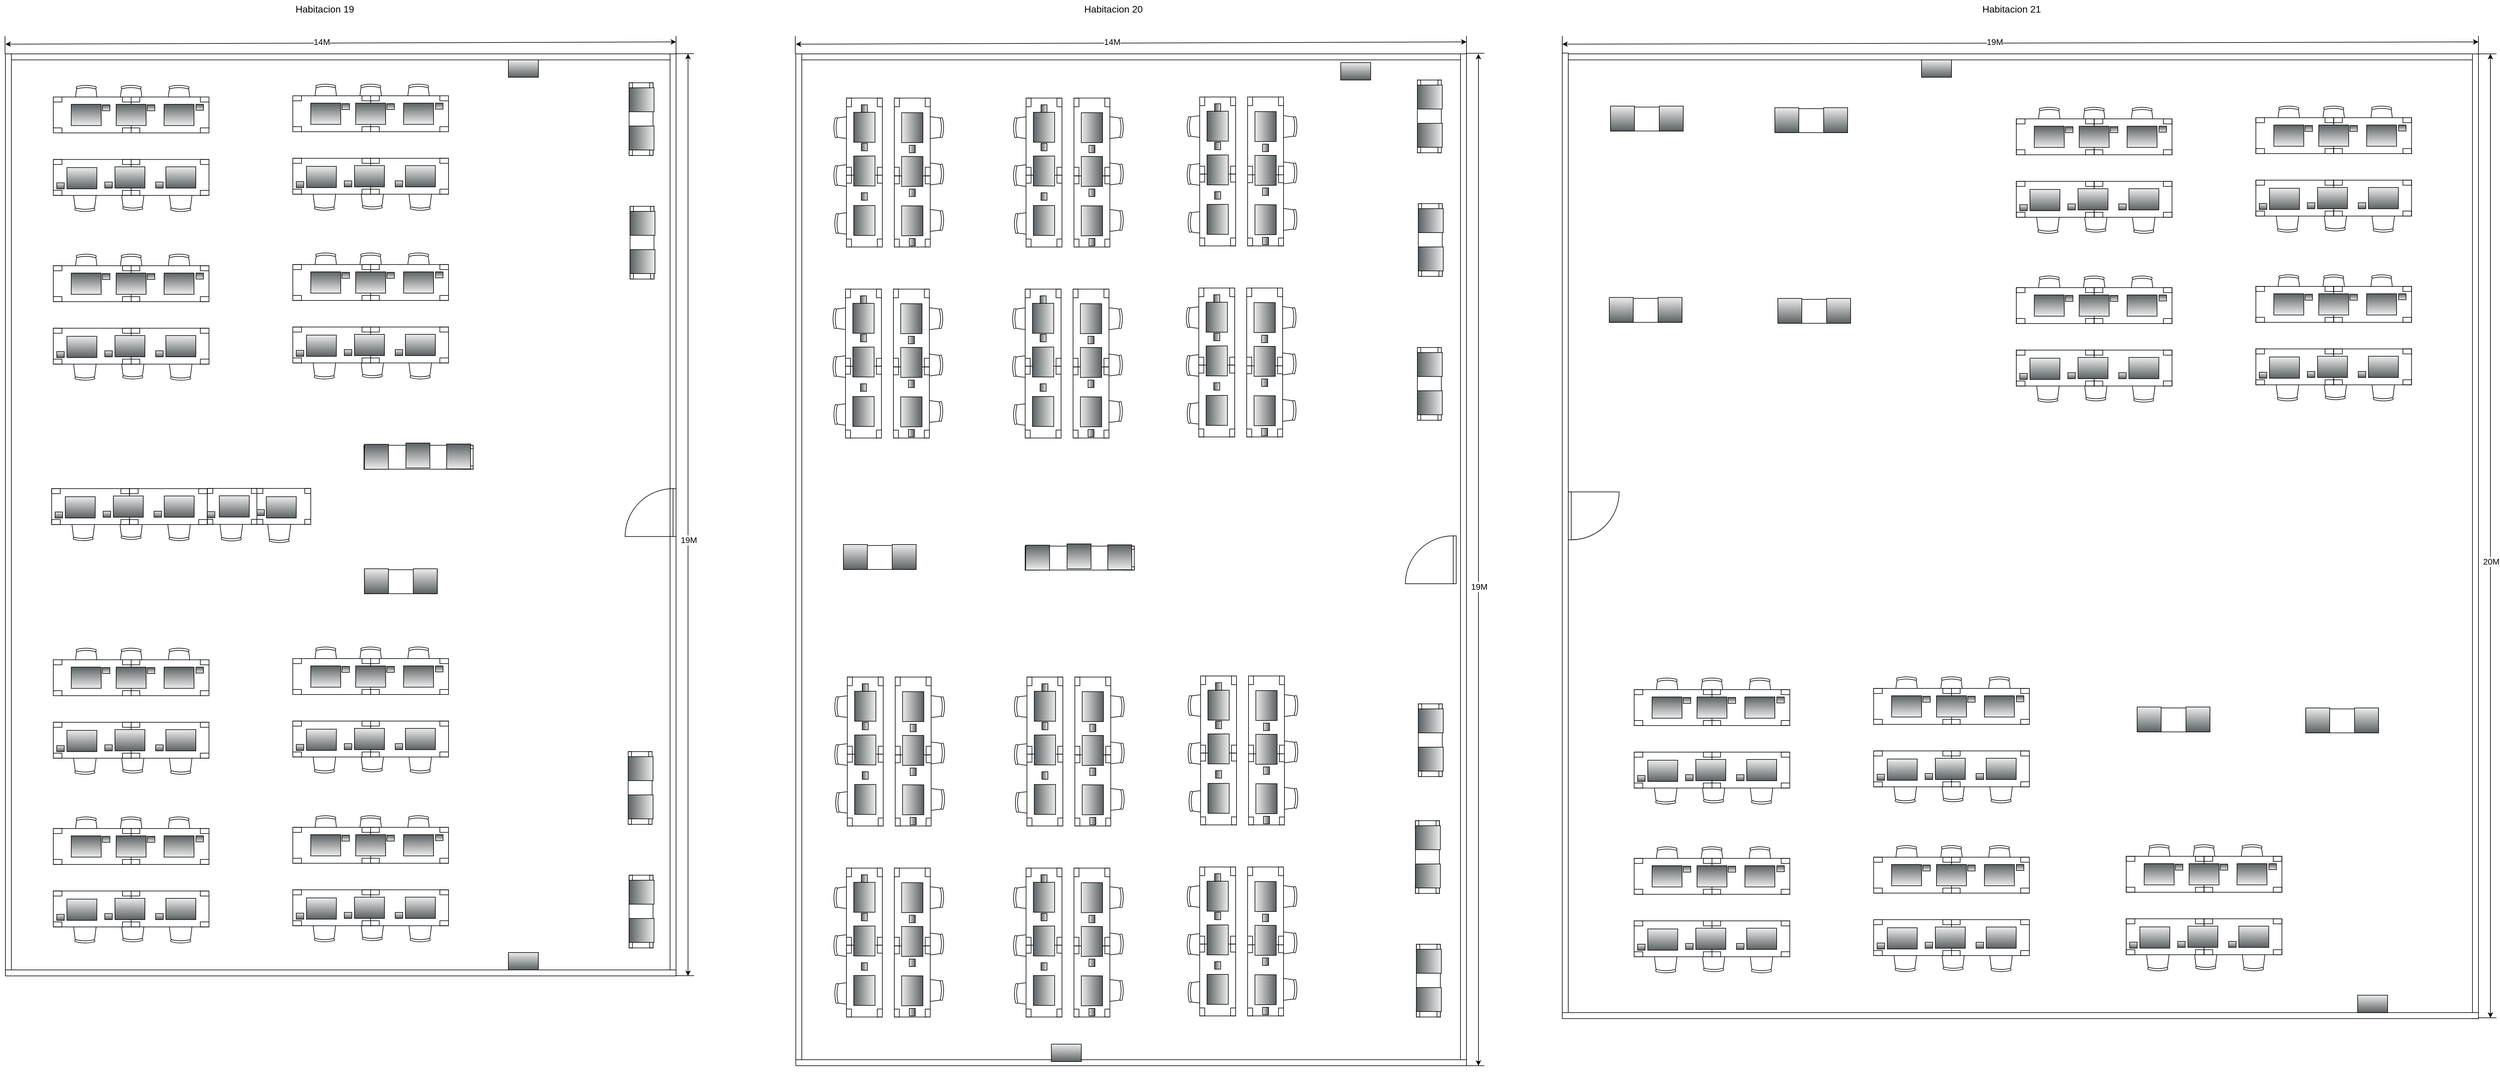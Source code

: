 <mxfile version="28.2.5">
  <diagram name="Página-1" id="wBEnjZID__A9ABXIeO8H">
    <mxGraphModel grid="1" page="1" gridSize="10" guides="1" tooltips="1" connect="1" arrows="1" fold="1" pageScale="1" pageWidth="827" pageHeight="1169" math="0" shadow="0">
      <root>
        <mxCell id="0" />
        <mxCell id="1" parent="0" />
        <mxCell id="i_SVG-smpRR2VYBELNJS-1" value="" style="verticalLabelPosition=bottom;html=1;verticalAlign=top;align=center;shape=mxgraph.floorplan.wall;labelBackgroundColor=none;" vertex="1" parent="1">
          <mxGeometry x="80" y="70" width="1120" height="10" as="geometry" />
        </mxCell>
        <mxCell id="i_SVG-smpRR2VYBELNJS-2" value="" style="verticalLabelPosition=bottom;html=1;verticalAlign=top;align=center;shape=mxgraph.floorplan.wall;labelBackgroundColor=none;direction=north;" vertex="1" parent="1">
          <mxGeometry x="80" y="70" width="10" height="1540" as="geometry" />
        </mxCell>
        <mxCell id="i_SVG-smpRR2VYBELNJS-3" value="" style="verticalLabelPosition=bottom;html=1;verticalAlign=top;align=center;shape=mxgraph.floorplan.wall;labelBackgroundColor=none;direction=north;" vertex="1" parent="1">
          <mxGeometry x="1190" y="70" width="10" height="1530" as="geometry" />
        </mxCell>
        <mxCell id="i_SVG-smpRR2VYBELNJS-4" value="" style="verticalLabelPosition=bottom;html=1;verticalAlign=top;align=center;shape=mxgraph.floorplan.wall;labelBackgroundColor=none;" vertex="1" parent="1">
          <mxGeometry x="80" y="1600" width="1120" height="10" as="geometry" />
        </mxCell>
        <mxCell id="i_SVG-smpRR2VYBELNJS-5" value="" style="endArrow=classic;startArrow=classic;html=1;rounded=0;" edge="1" parent="1">
          <mxGeometry width="50" height="50" relative="1" as="geometry">
            <mxPoint x="80" y="53.8" as="sourcePoint" />
            <mxPoint x="1200" y="50" as="targetPoint" />
          </mxGeometry>
        </mxCell>
        <mxCell id="i_SVG-smpRR2VYBELNJS-6" value="&lt;span style=&quot;font-size: 14px;&quot;&gt;14M&lt;/span&gt;" style="edgeLabel;html=1;align=center;verticalAlign=middle;resizable=0;points=[];" connectable="0" vertex="1" parent="i_SVG-smpRR2VYBELNJS-5">
          <mxGeometry x="-0.057" y="2" relative="1" as="geometry">
            <mxPoint as="offset" />
          </mxGeometry>
        </mxCell>
        <mxCell id="i_SVG-smpRR2VYBELNJS-7" value="" style="endArrow=none;html=1;rounded=0;exitX=1.001;exitY=-0.1;exitDx=0;exitDy=0;exitPerimeter=0;" edge="1" parent="1">
          <mxGeometry width="50" height="50" relative="1" as="geometry">
            <mxPoint x="79.39" y="70.0" as="sourcePoint" />
            <mxPoint x="79.39" y="40" as="targetPoint" />
          </mxGeometry>
        </mxCell>
        <mxCell id="i_SVG-smpRR2VYBELNJS-8" value="" style="endArrow=none;html=1;rounded=0;exitX=1.001;exitY=-0.1;exitDx=0;exitDy=0;exitPerimeter=0;" edge="1" parent="1">
          <mxGeometry width="50" height="50" relative="1" as="geometry">
            <mxPoint x="1200" y="70.0" as="sourcePoint" />
            <mxPoint x="1200" y="40" as="targetPoint" />
          </mxGeometry>
        </mxCell>
        <mxCell id="i_SVG-smpRR2VYBELNJS-11" value="" style="endArrow=classic;startArrow=classic;html=1;rounded=0;" edge="1" parent="1">
          <mxGeometry width="50" height="50" relative="1" as="geometry">
            <mxPoint x="1220" y="1610" as="sourcePoint" />
            <mxPoint x="1220" y="70" as="targetPoint" />
          </mxGeometry>
        </mxCell>
        <mxCell id="i_SVG-smpRR2VYBELNJS-12" value="&lt;span style=&quot;font-size: 14px;&quot;&gt;19M&lt;/span&gt;" style="edgeLabel;html=1;align=center;verticalAlign=middle;resizable=0;points=[];" connectable="0" vertex="1" parent="i_SVG-smpRR2VYBELNJS-11">
          <mxGeometry x="-0.051" y="-1" relative="1" as="geometry">
            <mxPoint y="2" as="offset" />
          </mxGeometry>
        </mxCell>
        <mxCell id="i_SVG-smpRR2VYBELNJS-13" value="" style="endArrow=none;html=1;rounded=0;" edge="1" parent="1">
          <mxGeometry width="50" height="50" relative="1" as="geometry">
            <mxPoint x="1230" y="69.58" as="sourcePoint" />
            <mxPoint x="1200" y="69.58" as="targetPoint" />
          </mxGeometry>
        </mxCell>
        <mxCell id="i_SVG-smpRR2VYBELNJS-14" value="" style="endArrow=none;html=1;rounded=0;" edge="1" parent="1">
          <mxGeometry width="50" height="50" relative="1" as="geometry">
            <mxPoint x="1230" y="1609.58" as="sourcePoint" />
            <mxPoint x="1200" y="1609.58" as="targetPoint" />
          </mxGeometry>
        </mxCell>
        <mxCell id="i_SVG-smpRR2VYBELNJS-15" value="" style="verticalLabelPosition=bottom;html=1;verticalAlign=top;align=center;shape=mxgraph.floorplan.office_chair;labelBackgroundColor=none;direction=east;" vertex="1" parent="1">
          <mxGeometry x="195" y="403.84" width="40" height="43" as="geometry" />
        </mxCell>
        <mxCell id="i_SVG-smpRR2VYBELNJS-16" value="" style="verticalLabelPosition=bottom;html=1;verticalAlign=top;align=center;shape=mxgraph.floorplan.office_chair;labelBackgroundColor=none;direction=east;" vertex="1" parent="1">
          <mxGeometry x="270" y="403.84" width="40" height="43" as="geometry" />
        </mxCell>
        <mxCell id="i_SVG-smpRR2VYBELNJS-17" value="" style="verticalLabelPosition=bottom;html=1;verticalAlign=top;align=center;shape=mxgraph.floorplan.office_chair;labelBackgroundColor=none;direction=east;" vertex="1" parent="1">
          <mxGeometry x="350" y="403.84" width="40" height="43" as="geometry" />
        </mxCell>
        <mxCell id="i_SVG-smpRR2VYBELNJS-18" value="" style="verticalLabelPosition=bottom;html=1;verticalAlign=top;align=center;shape=mxgraph.floorplan.table;" vertex="1" parent="1">
          <mxGeometry x="160" y="423.84" width="130" height="60" as="geometry" />
        </mxCell>
        <mxCell id="i_SVG-smpRR2VYBELNJS-19" value="" style="verticalLabelPosition=bottom;html=1;verticalAlign=top;align=center;shape=mxgraph.floorplan.table;" vertex="1" parent="1">
          <mxGeometry x="290" y="423.84" width="130" height="60" as="geometry" />
        </mxCell>
        <mxCell id="i_SVG-smpRR2VYBELNJS-20" value="" style="shape=mxgraph.networks2.icon;aspect=fixed;fillColor=#EDEDED;strokeColor=#000000;gradientColor=#5B6163;network2IconShadow=1;network2bgFillColor=none;labelPosition=center;verticalLabelPosition=bottom;align=center;verticalAlign=top;network2Icon=mxgraph.networks2.pc;network2IconYOffset=-0.059;network2IconW=1.0;network2IconH=0.71;direction=west;" vertex="1" parent="1">
          <mxGeometry x="190" y="436.1" width="49.995" height="35.48" as="geometry" />
        </mxCell>
        <mxCell id="i_SVG-smpRR2VYBELNJS-21" value="" style="shape=mxgraph.networks2.icon;aspect=fixed;fillColor=#EDEDED;strokeColor=#000000;gradientColor=#5B6163;network2IconShadow=1;network2bgFillColor=none;labelPosition=center;verticalLabelPosition=bottom;align=center;verticalAlign=top;network2Icon=mxgraph.networks2.pc;network2IconYOffset=-0.059;network2IconW=1.0;network2IconH=0.71;direction=west;" vertex="1" parent="1">
          <mxGeometry x="265" y="436.1" width="49.995" height="35.48" as="geometry" />
        </mxCell>
        <mxCell id="i_SVG-smpRR2VYBELNJS-22" value="" style="shape=mxgraph.networks2.icon;aspect=fixed;fillColor=#EDEDED;strokeColor=#000000;gradientColor=#5B6163;network2IconShadow=1;network2bgFillColor=none;labelPosition=center;verticalLabelPosition=bottom;align=center;verticalAlign=top;network2Icon=mxgraph.networks2.pc;network2IconYOffset=-0.059;network2IconW=1.0;network2IconH=0.71;direction=west;" vertex="1" parent="1">
          <mxGeometry x="345" y="436.1" width="49.995" height="35.48" as="geometry" />
        </mxCell>
        <mxCell id="i_SVG-smpRR2VYBELNJS-23" value="" style="shape=mxgraph.networks2.icon;aspect=fixed;fillColor=#EDEDED;strokeColor=#000000;gradientColor=#5B6163;network2IconShadow=1;network2bgFillColor=none;labelPosition=center;verticalLabelPosition=bottom;align=center;verticalAlign=top;network2Icon=mxgraph.networks2.phone;network2IconXOffset=0.001;network2IconYOffset=-0.006;network2IconW=0.995;network2IconH=0.795;direction=west;" vertex="1" parent="1">
          <mxGeometry x="398.28" y="436.1" width="12.52" height="10" as="geometry" />
        </mxCell>
        <mxCell id="i_SVG-smpRR2VYBELNJS-24" value="" style="shape=mxgraph.networks2.icon;aspect=fixed;fillColor=#EDEDED;strokeColor=#000000;gradientColor=#5B6163;network2IconShadow=1;network2bgFillColor=none;labelPosition=center;verticalLabelPosition=bottom;align=center;verticalAlign=top;network2Icon=mxgraph.networks2.phone;network2IconXOffset=0.001;network2IconYOffset=-0.006;network2IconW=0.995;network2IconH=0.795;direction=west;" vertex="1" parent="1">
          <mxGeometry x="317" y="436.84" width="12.52" height="10" as="geometry" />
        </mxCell>
        <mxCell id="i_SVG-smpRR2VYBELNJS-25" value="" style="shape=mxgraph.networks2.icon;aspect=fixed;fillColor=#EDEDED;strokeColor=#000000;gradientColor=#5B6163;network2IconShadow=1;network2bgFillColor=none;labelPosition=center;verticalLabelPosition=bottom;align=center;verticalAlign=top;network2Icon=mxgraph.networks2.phone;network2IconXOffset=0.001;network2IconYOffset=-0.006;network2IconW=0.995;network2IconH=0.795;direction=west;" vertex="1" parent="1">
          <mxGeometry x="242" y="436.84" width="12.52" height="10" as="geometry" />
        </mxCell>
        <mxCell id="i_SVG-smpRR2VYBELNJS-26" value="" style="verticalLabelPosition=bottom;html=1;verticalAlign=top;align=center;shape=mxgraph.floorplan.office_chair;labelBackgroundColor=none;direction=west;" vertex="1" parent="1">
          <mxGeometry x="192.75" y="572.72" width="40" height="43" as="geometry" />
        </mxCell>
        <mxCell id="i_SVG-smpRR2VYBELNJS-27" value="" style="verticalLabelPosition=bottom;html=1;verticalAlign=top;align=center;shape=mxgraph.floorplan.office_chair;labelBackgroundColor=none;direction=west;" vertex="1" parent="1">
          <mxGeometry x="272.75" y="570.72" width="40" height="43" as="geometry" />
        </mxCell>
        <mxCell id="i_SVG-smpRR2VYBELNJS-28" value="" style="verticalLabelPosition=bottom;html=1;verticalAlign=top;align=center;shape=mxgraph.floorplan.office_chair;labelBackgroundColor=none;direction=west;" vertex="1" parent="1">
          <mxGeometry x="352.75" y="572.72" width="40" height="43" as="geometry" />
        </mxCell>
        <mxCell id="i_SVG-smpRR2VYBELNJS-29" value="" style="verticalLabelPosition=bottom;html=1;verticalAlign=top;align=center;shape=mxgraph.floorplan.table;direction=west;" vertex="1" parent="1">
          <mxGeometry x="160" y="528.2" width="130" height="60" as="geometry" />
        </mxCell>
        <mxCell id="i_SVG-smpRR2VYBELNJS-30" value="" style="verticalLabelPosition=bottom;html=1;verticalAlign=top;align=center;shape=mxgraph.floorplan.table;direction=west;" vertex="1" parent="1">
          <mxGeometry x="290" y="528.2" width="130" height="60" as="geometry" />
        </mxCell>
        <mxCell id="i_SVG-smpRR2VYBELNJS-31" value="" style="shape=mxgraph.networks2.icon;aspect=fixed;fillColor=#EDEDED;strokeColor=#000000;gradientColor=#5B6163;network2IconShadow=1;network2bgFillColor=none;labelPosition=center;verticalLabelPosition=bottom;align=center;verticalAlign=top;network2Icon=mxgraph.networks2.pc;network2IconYOffset=-0.059;network2IconW=1.0;network2IconH=0.71;direction=east;" vertex="1" parent="1">
          <mxGeometry x="182.753" y="541.72" width="49.995" height="35.48" as="geometry" />
        </mxCell>
        <mxCell id="i_SVG-smpRR2VYBELNJS-32" value="" style="shape=mxgraph.networks2.icon;aspect=fixed;fillColor=#EDEDED;strokeColor=#000000;gradientColor=#5B6163;network2IconShadow=1;network2bgFillColor=none;labelPosition=center;verticalLabelPosition=bottom;align=center;verticalAlign=top;network2Icon=mxgraph.networks2.phone;network2IconXOffset=0.001;network2IconYOffset=-0.006;network2IconW=0.995;network2IconH=0.795;direction=east;" vertex="1" parent="1">
          <mxGeometry x="165.75" y="567.202" width="12.52" height="10" as="geometry" />
        </mxCell>
        <mxCell id="i_SVG-smpRR2VYBELNJS-33" value="" style="shape=mxgraph.networks2.icon;aspect=fixed;fillColor=#EDEDED;strokeColor=#000000;gradientColor=#5B6163;network2IconShadow=1;network2bgFillColor=none;labelPosition=center;verticalLabelPosition=bottom;align=center;verticalAlign=top;network2Icon=mxgraph.networks2.pc;network2IconYOffset=-0.059;network2IconW=1.0;network2IconH=0.71;direction=east;" vertex="1" parent="1">
          <mxGeometry x="263.003" y="540.46" width="49.995" height="35.48" as="geometry" />
        </mxCell>
        <mxCell id="i_SVG-smpRR2VYBELNJS-34" value="" style="shape=mxgraph.networks2.icon;aspect=fixed;fillColor=#EDEDED;strokeColor=#000000;gradientColor=#5B6163;network2IconShadow=1;network2bgFillColor=none;labelPosition=center;verticalLabelPosition=bottom;align=center;verticalAlign=top;network2Icon=mxgraph.networks2.phone;network2IconXOffset=0.001;network2IconYOffset=-0.006;network2IconW=0.995;network2IconH=0.795;direction=east;" vertex="1" parent="1">
          <mxGeometry x="246" y="565.943" width="12.52" height="10" as="geometry" />
        </mxCell>
        <mxCell id="i_SVG-smpRR2VYBELNJS-35" value="" style="shape=mxgraph.networks2.icon;aspect=fixed;fillColor=#EDEDED;strokeColor=#000000;gradientColor=#5B6163;network2IconShadow=1;network2bgFillColor=none;labelPosition=center;verticalLabelPosition=bottom;align=center;verticalAlign=top;network2Icon=mxgraph.networks2.pc;network2IconYOffset=-0.059;network2IconW=1.0;network2IconH=0.71;direction=east;" vertex="1" parent="1">
          <mxGeometry x="348.003" y="540.46" width="49.995" height="35.48" as="geometry" />
        </mxCell>
        <mxCell id="i_SVG-smpRR2VYBELNJS-36" value="" style="shape=mxgraph.networks2.icon;aspect=fixed;fillColor=#EDEDED;strokeColor=#000000;gradientColor=#5B6163;network2IconShadow=1;network2bgFillColor=none;labelPosition=center;verticalLabelPosition=bottom;align=center;verticalAlign=top;network2Icon=mxgraph.networks2.phone;network2IconXOffset=0.001;network2IconYOffset=-0.006;network2IconW=0.995;network2IconH=0.795;direction=east;" vertex="1" parent="1">
          <mxGeometry x="331" y="565.943" width="12.52" height="10" as="geometry" />
        </mxCell>
        <mxCell id="i_SVG-smpRR2VYBELNJS-37" value="" style="verticalLabelPosition=bottom;html=1;verticalAlign=top;align=center;shape=mxgraph.floorplan.office_chair;labelBackgroundColor=none;direction=east;" vertex="1" parent="1">
          <mxGeometry x="195" y="122" width="40" height="43" as="geometry" />
        </mxCell>
        <mxCell id="i_SVG-smpRR2VYBELNJS-38" value="" style="verticalLabelPosition=bottom;html=1;verticalAlign=top;align=center;shape=mxgraph.floorplan.office_chair;labelBackgroundColor=none;direction=east;" vertex="1" parent="1">
          <mxGeometry x="270" y="122" width="40" height="43" as="geometry" />
        </mxCell>
        <mxCell id="i_SVG-smpRR2VYBELNJS-39" value="" style="verticalLabelPosition=bottom;html=1;verticalAlign=top;align=center;shape=mxgraph.floorplan.office_chair;labelBackgroundColor=none;direction=east;" vertex="1" parent="1">
          <mxGeometry x="350" y="122" width="40" height="43" as="geometry" />
        </mxCell>
        <mxCell id="i_SVG-smpRR2VYBELNJS-40" value="" style="verticalLabelPosition=bottom;html=1;verticalAlign=top;align=center;shape=mxgraph.floorplan.table;" vertex="1" parent="1">
          <mxGeometry x="160" y="142" width="130" height="60" as="geometry" />
        </mxCell>
        <mxCell id="i_SVG-smpRR2VYBELNJS-41" value="" style="verticalLabelPosition=bottom;html=1;verticalAlign=top;align=center;shape=mxgraph.floorplan.table;" vertex="1" parent="1">
          <mxGeometry x="290" y="142" width="130" height="60" as="geometry" />
        </mxCell>
        <mxCell id="i_SVG-smpRR2VYBELNJS-42" value="" style="shape=mxgraph.networks2.icon;aspect=fixed;fillColor=#EDEDED;strokeColor=#000000;gradientColor=#5B6163;network2IconShadow=1;network2bgFillColor=none;labelPosition=center;verticalLabelPosition=bottom;align=center;verticalAlign=top;network2Icon=mxgraph.networks2.pc;network2IconYOffset=-0.059;network2IconW=1.0;network2IconH=0.71;direction=west;" vertex="1" parent="1">
          <mxGeometry x="190" y="154.26" width="49.995" height="35.48" as="geometry" />
        </mxCell>
        <mxCell id="i_SVG-smpRR2VYBELNJS-43" value="" style="shape=mxgraph.networks2.icon;aspect=fixed;fillColor=#EDEDED;strokeColor=#000000;gradientColor=#5B6163;network2IconShadow=1;network2bgFillColor=none;labelPosition=center;verticalLabelPosition=bottom;align=center;verticalAlign=top;network2Icon=mxgraph.networks2.pc;network2IconYOffset=-0.059;network2IconW=1.0;network2IconH=0.71;direction=west;" vertex="1" parent="1">
          <mxGeometry x="265" y="154.26" width="49.995" height="35.48" as="geometry" />
        </mxCell>
        <mxCell id="i_SVG-smpRR2VYBELNJS-44" value="" style="shape=mxgraph.networks2.icon;aspect=fixed;fillColor=#EDEDED;strokeColor=#000000;gradientColor=#5B6163;network2IconShadow=1;network2bgFillColor=none;labelPosition=center;verticalLabelPosition=bottom;align=center;verticalAlign=top;network2Icon=mxgraph.networks2.pc;network2IconYOffset=-0.059;network2IconW=1.0;network2IconH=0.71;direction=west;" vertex="1" parent="1">
          <mxGeometry x="345" y="154.26" width="49.995" height="35.48" as="geometry" />
        </mxCell>
        <mxCell id="i_SVG-smpRR2VYBELNJS-45" value="" style="shape=mxgraph.networks2.icon;aspect=fixed;fillColor=#EDEDED;strokeColor=#000000;gradientColor=#5B6163;network2IconShadow=1;network2bgFillColor=none;labelPosition=center;verticalLabelPosition=bottom;align=center;verticalAlign=top;network2Icon=mxgraph.networks2.phone;network2IconXOffset=0.001;network2IconYOffset=-0.006;network2IconW=0.995;network2IconH=0.795;direction=west;" vertex="1" parent="1">
          <mxGeometry x="398.28" y="154.26" width="12.52" height="10" as="geometry" />
        </mxCell>
        <mxCell id="i_SVG-smpRR2VYBELNJS-46" value="" style="shape=mxgraph.networks2.icon;aspect=fixed;fillColor=#EDEDED;strokeColor=#000000;gradientColor=#5B6163;network2IconShadow=1;network2bgFillColor=none;labelPosition=center;verticalLabelPosition=bottom;align=center;verticalAlign=top;network2Icon=mxgraph.networks2.phone;network2IconXOffset=0.001;network2IconYOffset=-0.006;network2IconW=0.995;network2IconH=0.795;direction=west;" vertex="1" parent="1">
          <mxGeometry x="317" y="155" width="12.52" height="10" as="geometry" />
        </mxCell>
        <mxCell id="i_SVG-smpRR2VYBELNJS-47" value="" style="shape=mxgraph.networks2.icon;aspect=fixed;fillColor=#EDEDED;strokeColor=#000000;gradientColor=#5B6163;network2IconShadow=1;network2bgFillColor=none;labelPosition=center;verticalLabelPosition=bottom;align=center;verticalAlign=top;network2Icon=mxgraph.networks2.phone;network2IconXOffset=0.001;network2IconYOffset=-0.006;network2IconW=0.995;network2IconH=0.795;direction=west;" vertex="1" parent="1">
          <mxGeometry x="242" y="155" width="12.52" height="10" as="geometry" />
        </mxCell>
        <mxCell id="i_SVG-smpRR2VYBELNJS-48" value="" style="verticalLabelPosition=bottom;html=1;verticalAlign=top;align=center;shape=mxgraph.floorplan.office_chair;labelBackgroundColor=none;direction=west;" vertex="1" parent="1">
          <mxGeometry x="192.75" y="290.88" width="40" height="43" as="geometry" />
        </mxCell>
        <mxCell id="i_SVG-smpRR2VYBELNJS-49" value="" style="verticalLabelPosition=bottom;html=1;verticalAlign=top;align=center;shape=mxgraph.floorplan.office_chair;labelBackgroundColor=none;direction=west;" vertex="1" parent="1">
          <mxGeometry x="272.75" y="288.88" width="40" height="43" as="geometry" />
        </mxCell>
        <mxCell id="i_SVG-smpRR2VYBELNJS-50" value="" style="verticalLabelPosition=bottom;html=1;verticalAlign=top;align=center;shape=mxgraph.floorplan.office_chair;labelBackgroundColor=none;direction=west;" vertex="1" parent="1">
          <mxGeometry x="352.75" y="290.88" width="40" height="43" as="geometry" />
        </mxCell>
        <mxCell id="i_SVG-smpRR2VYBELNJS-51" value="" style="verticalLabelPosition=bottom;html=1;verticalAlign=top;align=center;shape=mxgraph.floorplan.table;direction=west;" vertex="1" parent="1">
          <mxGeometry x="160" y="246.36" width="130" height="60" as="geometry" />
        </mxCell>
        <mxCell id="i_SVG-smpRR2VYBELNJS-52" value="" style="verticalLabelPosition=bottom;html=1;verticalAlign=top;align=center;shape=mxgraph.floorplan.table;direction=west;" vertex="1" parent="1">
          <mxGeometry x="290" y="246.36" width="130" height="60" as="geometry" />
        </mxCell>
        <mxCell id="i_SVG-smpRR2VYBELNJS-53" value="" style="shape=mxgraph.networks2.icon;aspect=fixed;fillColor=#EDEDED;strokeColor=#000000;gradientColor=#5B6163;network2IconShadow=1;network2bgFillColor=none;labelPosition=center;verticalLabelPosition=bottom;align=center;verticalAlign=top;network2Icon=mxgraph.networks2.pc;network2IconYOffset=-0.059;network2IconW=1.0;network2IconH=0.71;direction=east;" vertex="1" parent="1">
          <mxGeometry x="182.753" y="259.88" width="49.995" height="35.48" as="geometry" />
        </mxCell>
        <mxCell id="i_SVG-smpRR2VYBELNJS-54" value="" style="shape=mxgraph.networks2.icon;aspect=fixed;fillColor=#EDEDED;strokeColor=#000000;gradientColor=#5B6163;network2IconShadow=1;network2bgFillColor=none;labelPosition=center;verticalLabelPosition=bottom;align=center;verticalAlign=top;network2Icon=mxgraph.networks2.phone;network2IconXOffset=0.001;network2IconYOffset=-0.006;network2IconW=0.995;network2IconH=0.795;direction=east;" vertex="1" parent="1">
          <mxGeometry x="165.75" y="285.363" width="12.52" height="10" as="geometry" />
        </mxCell>
        <mxCell id="i_SVG-smpRR2VYBELNJS-55" value="" style="shape=mxgraph.networks2.icon;aspect=fixed;fillColor=#EDEDED;strokeColor=#000000;gradientColor=#5B6163;network2IconShadow=1;network2bgFillColor=none;labelPosition=center;verticalLabelPosition=bottom;align=center;verticalAlign=top;network2Icon=mxgraph.networks2.pc;network2IconYOffset=-0.059;network2IconW=1.0;network2IconH=0.71;direction=east;" vertex="1" parent="1">
          <mxGeometry x="263.003" y="258.62" width="49.995" height="35.48" as="geometry" />
        </mxCell>
        <mxCell id="i_SVG-smpRR2VYBELNJS-56" value="" style="shape=mxgraph.networks2.icon;aspect=fixed;fillColor=#EDEDED;strokeColor=#000000;gradientColor=#5B6163;network2IconShadow=1;network2bgFillColor=none;labelPosition=center;verticalLabelPosition=bottom;align=center;verticalAlign=top;network2Icon=mxgraph.networks2.phone;network2IconXOffset=0.001;network2IconYOffset=-0.006;network2IconW=0.995;network2IconH=0.795;direction=east;" vertex="1" parent="1">
          <mxGeometry x="246" y="284.102" width="12.52" height="10" as="geometry" />
        </mxCell>
        <mxCell id="i_SVG-smpRR2VYBELNJS-57" value="" style="shape=mxgraph.networks2.icon;aspect=fixed;fillColor=#EDEDED;strokeColor=#000000;gradientColor=#5B6163;network2IconShadow=1;network2bgFillColor=none;labelPosition=center;verticalLabelPosition=bottom;align=center;verticalAlign=top;network2Icon=mxgraph.networks2.pc;network2IconYOffset=-0.059;network2IconW=1.0;network2IconH=0.71;direction=east;" vertex="1" parent="1">
          <mxGeometry x="348.003" y="258.62" width="49.995" height="35.48" as="geometry" />
        </mxCell>
        <mxCell id="i_SVG-smpRR2VYBELNJS-58" value="" style="shape=mxgraph.networks2.icon;aspect=fixed;fillColor=#EDEDED;strokeColor=#000000;gradientColor=#5B6163;network2IconShadow=1;network2bgFillColor=none;labelPosition=center;verticalLabelPosition=bottom;align=center;verticalAlign=top;network2Icon=mxgraph.networks2.phone;network2IconXOffset=0.001;network2IconYOffset=-0.006;network2IconW=0.995;network2IconH=0.795;direction=east;" vertex="1" parent="1">
          <mxGeometry x="331" y="284.102" width="12.52" height="10" as="geometry" />
        </mxCell>
        <mxCell id="i_SVG-smpRR2VYBELNJS-59" value="" style="verticalLabelPosition=bottom;html=1;verticalAlign=top;align=center;shape=mxgraph.floorplan.office_chair;labelBackgroundColor=none;direction=east;" vertex="1" parent="1">
          <mxGeometry x="595" y="401.84" width="40" height="43" as="geometry" />
        </mxCell>
        <mxCell id="i_SVG-smpRR2VYBELNJS-60" value="" style="verticalLabelPosition=bottom;html=1;verticalAlign=top;align=center;shape=mxgraph.floorplan.office_chair;labelBackgroundColor=none;direction=east;" vertex="1" parent="1">
          <mxGeometry x="670" y="401.84" width="40" height="43" as="geometry" />
        </mxCell>
        <mxCell id="i_SVG-smpRR2VYBELNJS-61" value="" style="verticalLabelPosition=bottom;html=1;verticalAlign=top;align=center;shape=mxgraph.floorplan.office_chair;labelBackgroundColor=none;direction=east;" vertex="1" parent="1">
          <mxGeometry x="750" y="401.84" width="40" height="43" as="geometry" />
        </mxCell>
        <mxCell id="i_SVG-smpRR2VYBELNJS-62" value="" style="verticalLabelPosition=bottom;html=1;verticalAlign=top;align=center;shape=mxgraph.floorplan.table;" vertex="1" parent="1">
          <mxGeometry x="560" y="421.84" width="130" height="60" as="geometry" />
        </mxCell>
        <mxCell id="i_SVG-smpRR2VYBELNJS-63" value="" style="verticalLabelPosition=bottom;html=1;verticalAlign=top;align=center;shape=mxgraph.floorplan.table;" vertex="1" parent="1">
          <mxGeometry x="690" y="421.84" width="130" height="60" as="geometry" />
        </mxCell>
        <mxCell id="i_SVG-smpRR2VYBELNJS-64" value="" style="shape=mxgraph.networks2.icon;aspect=fixed;fillColor=#EDEDED;strokeColor=#000000;gradientColor=#5B6163;network2IconShadow=1;network2bgFillColor=none;labelPosition=center;verticalLabelPosition=bottom;align=center;verticalAlign=top;network2Icon=mxgraph.networks2.pc;network2IconYOffset=-0.059;network2IconW=1.0;network2IconH=0.71;direction=west;" vertex="1" parent="1">
          <mxGeometry x="590" y="434.1" width="49.995" height="35.48" as="geometry" />
        </mxCell>
        <mxCell id="i_SVG-smpRR2VYBELNJS-65" value="" style="shape=mxgraph.networks2.icon;aspect=fixed;fillColor=#EDEDED;strokeColor=#000000;gradientColor=#5B6163;network2IconShadow=1;network2bgFillColor=none;labelPosition=center;verticalLabelPosition=bottom;align=center;verticalAlign=top;network2Icon=mxgraph.networks2.pc;network2IconYOffset=-0.059;network2IconW=1.0;network2IconH=0.71;direction=west;" vertex="1" parent="1">
          <mxGeometry x="665" y="434.1" width="49.995" height="35.48" as="geometry" />
        </mxCell>
        <mxCell id="i_SVG-smpRR2VYBELNJS-66" value="" style="shape=mxgraph.networks2.icon;aspect=fixed;fillColor=#EDEDED;strokeColor=#000000;gradientColor=#5B6163;network2IconShadow=1;network2bgFillColor=none;labelPosition=center;verticalLabelPosition=bottom;align=center;verticalAlign=top;network2Icon=mxgraph.networks2.pc;network2IconYOffset=-0.059;network2IconW=1.0;network2IconH=0.71;direction=west;" vertex="1" parent="1">
          <mxGeometry x="745" y="434.1" width="49.995" height="35.48" as="geometry" />
        </mxCell>
        <mxCell id="i_SVG-smpRR2VYBELNJS-67" value="" style="shape=mxgraph.networks2.icon;aspect=fixed;fillColor=#EDEDED;strokeColor=#000000;gradientColor=#5B6163;network2IconShadow=1;network2bgFillColor=none;labelPosition=center;verticalLabelPosition=bottom;align=center;verticalAlign=top;network2Icon=mxgraph.networks2.phone;network2IconXOffset=0.001;network2IconYOffset=-0.006;network2IconW=0.995;network2IconH=0.795;direction=west;" vertex="1" parent="1">
          <mxGeometry x="798.28" y="434.1" width="12.52" height="10" as="geometry" />
        </mxCell>
        <mxCell id="i_SVG-smpRR2VYBELNJS-68" value="" style="shape=mxgraph.networks2.icon;aspect=fixed;fillColor=#EDEDED;strokeColor=#000000;gradientColor=#5B6163;network2IconShadow=1;network2bgFillColor=none;labelPosition=center;verticalLabelPosition=bottom;align=center;verticalAlign=top;network2Icon=mxgraph.networks2.phone;network2IconXOffset=0.001;network2IconYOffset=-0.006;network2IconW=0.995;network2IconH=0.795;direction=west;" vertex="1" parent="1">
          <mxGeometry x="717" y="434.84" width="12.52" height="10" as="geometry" />
        </mxCell>
        <mxCell id="i_SVG-smpRR2VYBELNJS-69" value="" style="shape=mxgraph.networks2.icon;aspect=fixed;fillColor=#EDEDED;strokeColor=#000000;gradientColor=#5B6163;network2IconShadow=1;network2bgFillColor=none;labelPosition=center;verticalLabelPosition=bottom;align=center;verticalAlign=top;network2Icon=mxgraph.networks2.phone;network2IconXOffset=0.001;network2IconYOffset=-0.006;network2IconW=0.995;network2IconH=0.795;direction=west;" vertex="1" parent="1">
          <mxGeometry x="642" y="434.84" width="12.52" height="10" as="geometry" />
        </mxCell>
        <mxCell id="i_SVG-smpRR2VYBELNJS-70" value="" style="verticalLabelPosition=bottom;html=1;verticalAlign=top;align=center;shape=mxgraph.floorplan.office_chair;labelBackgroundColor=none;direction=west;" vertex="1" parent="1">
          <mxGeometry x="592.75" y="570.72" width="40" height="43" as="geometry" />
        </mxCell>
        <mxCell id="i_SVG-smpRR2VYBELNJS-71" value="" style="verticalLabelPosition=bottom;html=1;verticalAlign=top;align=center;shape=mxgraph.floorplan.office_chair;labelBackgroundColor=none;direction=west;" vertex="1" parent="1">
          <mxGeometry x="672.75" y="568.72" width="40" height="43" as="geometry" />
        </mxCell>
        <mxCell id="i_SVG-smpRR2VYBELNJS-72" value="" style="verticalLabelPosition=bottom;html=1;verticalAlign=top;align=center;shape=mxgraph.floorplan.office_chair;labelBackgroundColor=none;direction=west;" vertex="1" parent="1">
          <mxGeometry x="752.75" y="570.72" width="40" height="43" as="geometry" />
        </mxCell>
        <mxCell id="i_SVG-smpRR2VYBELNJS-73" value="" style="verticalLabelPosition=bottom;html=1;verticalAlign=top;align=center;shape=mxgraph.floorplan.table;direction=west;" vertex="1" parent="1">
          <mxGeometry x="560" y="526.2" width="130" height="60" as="geometry" />
        </mxCell>
        <mxCell id="i_SVG-smpRR2VYBELNJS-74" value="" style="verticalLabelPosition=bottom;html=1;verticalAlign=top;align=center;shape=mxgraph.floorplan.table;direction=west;" vertex="1" parent="1">
          <mxGeometry x="690" y="526.2" width="130" height="60" as="geometry" />
        </mxCell>
        <mxCell id="i_SVG-smpRR2VYBELNJS-75" value="" style="shape=mxgraph.networks2.icon;aspect=fixed;fillColor=#EDEDED;strokeColor=#000000;gradientColor=#5B6163;network2IconShadow=1;network2bgFillColor=none;labelPosition=center;verticalLabelPosition=bottom;align=center;verticalAlign=top;network2Icon=mxgraph.networks2.pc;network2IconYOffset=-0.059;network2IconW=1.0;network2IconH=0.71;direction=east;" vertex="1" parent="1">
          <mxGeometry x="582.753" y="539.72" width="49.995" height="35.48" as="geometry" />
        </mxCell>
        <mxCell id="i_SVG-smpRR2VYBELNJS-76" value="" style="shape=mxgraph.networks2.icon;aspect=fixed;fillColor=#EDEDED;strokeColor=#000000;gradientColor=#5B6163;network2IconShadow=1;network2bgFillColor=none;labelPosition=center;verticalLabelPosition=bottom;align=center;verticalAlign=top;network2Icon=mxgraph.networks2.phone;network2IconXOffset=0.001;network2IconYOffset=-0.006;network2IconW=0.995;network2IconH=0.795;direction=east;" vertex="1" parent="1">
          <mxGeometry x="565.75" y="565.202" width="12.52" height="10" as="geometry" />
        </mxCell>
        <mxCell id="i_SVG-smpRR2VYBELNJS-77" value="" style="shape=mxgraph.networks2.icon;aspect=fixed;fillColor=#EDEDED;strokeColor=#000000;gradientColor=#5B6163;network2IconShadow=1;network2bgFillColor=none;labelPosition=center;verticalLabelPosition=bottom;align=center;verticalAlign=top;network2Icon=mxgraph.networks2.pc;network2IconYOffset=-0.059;network2IconW=1.0;network2IconH=0.71;direction=east;" vertex="1" parent="1">
          <mxGeometry x="663.003" y="538.46" width="49.995" height="35.48" as="geometry" />
        </mxCell>
        <mxCell id="i_SVG-smpRR2VYBELNJS-78" value="" style="shape=mxgraph.networks2.icon;aspect=fixed;fillColor=#EDEDED;strokeColor=#000000;gradientColor=#5B6163;network2IconShadow=1;network2bgFillColor=none;labelPosition=center;verticalLabelPosition=bottom;align=center;verticalAlign=top;network2Icon=mxgraph.networks2.phone;network2IconXOffset=0.001;network2IconYOffset=-0.006;network2IconW=0.995;network2IconH=0.795;direction=east;" vertex="1" parent="1">
          <mxGeometry x="646" y="563.942" width="12.52" height="10" as="geometry" />
        </mxCell>
        <mxCell id="i_SVG-smpRR2VYBELNJS-79" value="" style="shape=mxgraph.networks2.icon;aspect=fixed;fillColor=#EDEDED;strokeColor=#000000;gradientColor=#5B6163;network2IconShadow=1;network2bgFillColor=none;labelPosition=center;verticalLabelPosition=bottom;align=center;verticalAlign=top;network2Icon=mxgraph.networks2.pc;network2IconYOffset=-0.059;network2IconW=1.0;network2IconH=0.71;direction=east;" vertex="1" parent="1">
          <mxGeometry x="748.003" y="538.46" width="49.995" height="35.48" as="geometry" />
        </mxCell>
        <mxCell id="i_SVG-smpRR2VYBELNJS-80" value="" style="shape=mxgraph.networks2.icon;aspect=fixed;fillColor=#EDEDED;strokeColor=#000000;gradientColor=#5B6163;network2IconShadow=1;network2bgFillColor=none;labelPosition=center;verticalLabelPosition=bottom;align=center;verticalAlign=top;network2Icon=mxgraph.networks2.phone;network2IconXOffset=0.001;network2IconYOffset=-0.006;network2IconW=0.995;network2IconH=0.795;direction=east;" vertex="1" parent="1">
          <mxGeometry x="731" y="563.942" width="12.52" height="10" as="geometry" />
        </mxCell>
        <mxCell id="i_SVG-smpRR2VYBELNJS-81" value="" style="verticalLabelPosition=bottom;html=1;verticalAlign=top;align=center;shape=mxgraph.floorplan.office_chair;labelBackgroundColor=none;direction=east;" vertex="1" parent="1">
          <mxGeometry x="595" y="120" width="40" height="43" as="geometry" />
        </mxCell>
        <mxCell id="i_SVG-smpRR2VYBELNJS-82" value="" style="verticalLabelPosition=bottom;html=1;verticalAlign=top;align=center;shape=mxgraph.floorplan.office_chair;labelBackgroundColor=none;direction=east;" vertex="1" parent="1">
          <mxGeometry x="670" y="120" width="40" height="43" as="geometry" />
        </mxCell>
        <mxCell id="i_SVG-smpRR2VYBELNJS-83" value="" style="verticalLabelPosition=bottom;html=1;verticalAlign=top;align=center;shape=mxgraph.floorplan.office_chair;labelBackgroundColor=none;direction=east;" vertex="1" parent="1">
          <mxGeometry x="750" y="120" width="40" height="43" as="geometry" />
        </mxCell>
        <mxCell id="i_SVG-smpRR2VYBELNJS-84" value="" style="verticalLabelPosition=bottom;html=1;verticalAlign=top;align=center;shape=mxgraph.floorplan.table;" vertex="1" parent="1">
          <mxGeometry x="560" y="140" width="130" height="60" as="geometry" />
        </mxCell>
        <mxCell id="i_SVG-smpRR2VYBELNJS-85" value="" style="verticalLabelPosition=bottom;html=1;verticalAlign=top;align=center;shape=mxgraph.floorplan.table;" vertex="1" parent="1">
          <mxGeometry x="690" y="140" width="130" height="60" as="geometry" />
        </mxCell>
        <mxCell id="i_SVG-smpRR2VYBELNJS-86" value="" style="shape=mxgraph.networks2.icon;aspect=fixed;fillColor=#EDEDED;strokeColor=#000000;gradientColor=#5B6163;network2IconShadow=1;network2bgFillColor=none;labelPosition=center;verticalLabelPosition=bottom;align=center;verticalAlign=top;network2Icon=mxgraph.networks2.pc;network2IconYOffset=-0.059;network2IconW=1.0;network2IconH=0.71;direction=west;" vertex="1" parent="1">
          <mxGeometry x="590" y="152.26" width="49.995" height="35.48" as="geometry" />
        </mxCell>
        <mxCell id="i_SVG-smpRR2VYBELNJS-87" value="" style="shape=mxgraph.networks2.icon;aspect=fixed;fillColor=#EDEDED;strokeColor=#000000;gradientColor=#5B6163;network2IconShadow=1;network2bgFillColor=none;labelPosition=center;verticalLabelPosition=bottom;align=center;verticalAlign=top;network2Icon=mxgraph.networks2.pc;network2IconYOffset=-0.059;network2IconW=1.0;network2IconH=0.71;direction=west;" vertex="1" parent="1">
          <mxGeometry x="665" y="152.26" width="49.995" height="35.48" as="geometry" />
        </mxCell>
        <mxCell id="i_SVG-smpRR2VYBELNJS-88" value="" style="shape=mxgraph.networks2.icon;aspect=fixed;fillColor=#EDEDED;strokeColor=#000000;gradientColor=#5B6163;network2IconShadow=1;network2bgFillColor=none;labelPosition=center;verticalLabelPosition=bottom;align=center;verticalAlign=top;network2Icon=mxgraph.networks2.pc;network2IconYOffset=-0.059;network2IconW=1.0;network2IconH=0.71;direction=west;" vertex="1" parent="1">
          <mxGeometry x="745" y="152.26" width="49.995" height="35.48" as="geometry" />
        </mxCell>
        <mxCell id="i_SVG-smpRR2VYBELNJS-89" value="" style="shape=mxgraph.networks2.icon;aspect=fixed;fillColor=#EDEDED;strokeColor=#000000;gradientColor=#5B6163;network2IconShadow=1;network2bgFillColor=none;labelPosition=center;verticalLabelPosition=bottom;align=center;verticalAlign=top;network2Icon=mxgraph.networks2.phone;network2IconXOffset=0.001;network2IconYOffset=-0.006;network2IconW=0.995;network2IconH=0.795;direction=west;" vertex="1" parent="1">
          <mxGeometry x="798.28" y="152.26" width="12.52" height="10" as="geometry" />
        </mxCell>
        <mxCell id="i_SVG-smpRR2VYBELNJS-90" value="" style="shape=mxgraph.networks2.icon;aspect=fixed;fillColor=#EDEDED;strokeColor=#000000;gradientColor=#5B6163;network2IconShadow=1;network2bgFillColor=none;labelPosition=center;verticalLabelPosition=bottom;align=center;verticalAlign=top;network2Icon=mxgraph.networks2.phone;network2IconXOffset=0.001;network2IconYOffset=-0.006;network2IconW=0.995;network2IconH=0.795;direction=west;" vertex="1" parent="1">
          <mxGeometry x="717" y="153" width="12.52" height="10" as="geometry" />
        </mxCell>
        <mxCell id="i_SVG-smpRR2VYBELNJS-91" value="" style="shape=mxgraph.networks2.icon;aspect=fixed;fillColor=#EDEDED;strokeColor=#000000;gradientColor=#5B6163;network2IconShadow=1;network2bgFillColor=none;labelPosition=center;verticalLabelPosition=bottom;align=center;verticalAlign=top;network2Icon=mxgraph.networks2.phone;network2IconXOffset=0.001;network2IconYOffset=-0.006;network2IconW=0.995;network2IconH=0.795;direction=west;" vertex="1" parent="1">
          <mxGeometry x="642" y="153" width="12.52" height="10" as="geometry" />
        </mxCell>
        <mxCell id="i_SVG-smpRR2VYBELNJS-92" value="" style="verticalLabelPosition=bottom;html=1;verticalAlign=top;align=center;shape=mxgraph.floorplan.office_chair;labelBackgroundColor=none;direction=west;" vertex="1" parent="1">
          <mxGeometry x="592.75" y="288.88" width="40" height="43" as="geometry" />
        </mxCell>
        <mxCell id="i_SVG-smpRR2VYBELNJS-93" value="" style="verticalLabelPosition=bottom;html=1;verticalAlign=top;align=center;shape=mxgraph.floorplan.office_chair;labelBackgroundColor=none;direction=west;" vertex="1" parent="1">
          <mxGeometry x="672.75" y="286.88" width="40" height="43" as="geometry" />
        </mxCell>
        <mxCell id="i_SVG-smpRR2VYBELNJS-94" value="" style="verticalLabelPosition=bottom;html=1;verticalAlign=top;align=center;shape=mxgraph.floorplan.office_chair;labelBackgroundColor=none;direction=west;" vertex="1" parent="1">
          <mxGeometry x="752.75" y="288.88" width="40" height="43" as="geometry" />
        </mxCell>
        <mxCell id="i_SVG-smpRR2VYBELNJS-95" value="" style="verticalLabelPosition=bottom;html=1;verticalAlign=top;align=center;shape=mxgraph.floorplan.table;direction=west;" vertex="1" parent="1">
          <mxGeometry x="560" y="244.36" width="130" height="60" as="geometry" />
        </mxCell>
        <mxCell id="i_SVG-smpRR2VYBELNJS-96" value="" style="verticalLabelPosition=bottom;html=1;verticalAlign=top;align=center;shape=mxgraph.floorplan.table;direction=west;" vertex="1" parent="1">
          <mxGeometry x="690" y="244.36" width="130" height="60" as="geometry" />
        </mxCell>
        <mxCell id="i_SVG-smpRR2VYBELNJS-97" value="" style="shape=mxgraph.networks2.icon;aspect=fixed;fillColor=#EDEDED;strokeColor=#000000;gradientColor=#5B6163;network2IconShadow=1;network2bgFillColor=none;labelPosition=center;verticalLabelPosition=bottom;align=center;verticalAlign=top;network2Icon=mxgraph.networks2.pc;network2IconYOffset=-0.059;network2IconW=1.0;network2IconH=0.71;direction=east;" vertex="1" parent="1">
          <mxGeometry x="582.753" y="257.88" width="49.995" height="35.48" as="geometry" />
        </mxCell>
        <mxCell id="i_SVG-smpRR2VYBELNJS-98" value="" style="shape=mxgraph.networks2.icon;aspect=fixed;fillColor=#EDEDED;strokeColor=#000000;gradientColor=#5B6163;network2IconShadow=1;network2bgFillColor=none;labelPosition=center;verticalLabelPosition=bottom;align=center;verticalAlign=top;network2Icon=mxgraph.networks2.phone;network2IconXOffset=0.001;network2IconYOffset=-0.006;network2IconW=0.995;network2IconH=0.795;direction=east;" vertex="1" parent="1">
          <mxGeometry x="565.75" y="283.363" width="12.52" height="10" as="geometry" />
        </mxCell>
        <mxCell id="i_SVG-smpRR2VYBELNJS-99" value="" style="shape=mxgraph.networks2.icon;aspect=fixed;fillColor=#EDEDED;strokeColor=#000000;gradientColor=#5B6163;network2IconShadow=1;network2bgFillColor=none;labelPosition=center;verticalLabelPosition=bottom;align=center;verticalAlign=top;network2Icon=mxgraph.networks2.pc;network2IconYOffset=-0.059;network2IconW=1.0;network2IconH=0.71;direction=east;" vertex="1" parent="1">
          <mxGeometry x="663.003" y="256.62" width="49.995" height="35.48" as="geometry" />
        </mxCell>
        <mxCell id="i_SVG-smpRR2VYBELNJS-100" value="" style="shape=mxgraph.networks2.icon;aspect=fixed;fillColor=#EDEDED;strokeColor=#000000;gradientColor=#5B6163;network2IconShadow=1;network2bgFillColor=none;labelPosition=center;verticalLabelPosition=bottom;align=center;verticalAlign=top;network2Icon=mxgraph.networks2.phone;network2IconXOffset=0.001;network2IconYOffset=-0.006;network2IconW=0.995;network2IconH=0.795;direction=east;" vertex="1" parent="1">
          <mxGeometry x="646" y="282.102" width="12.52" height="10" as="geometry" />
        </mxCell>
        <mxCell id="i_SVG-smpRR2VYBELNJS-101" value="" style="shape=mxgraph.networks2.icon;aspect=fixed;fillColor=#EDEDED;strokeColor=#000000;gradientColor=#5B6163;network2IconShadow=1;network2bgFillColor=none;labelPosition=center;verticalLabelPosition=bottom;align=center;verticalAlign=top;network2Icon=mxgraph.networks2.pc;network2IconYOffset=-0.059;network2IconW=1.0;network2IconH=0.71;direction=east;" vertex="1" parent="1">
          <mxGeometry x="748.003" y="256.62" width="49.995" height="35.48" as="geometry" />
        </mxCell>
        <mxCell id="i_SVG-smpRR2VYBELNJS-102" value="" style="shape=mxgraph.networks2.icon;aspect=fixed;fillColor=#EDEDED;strokeColor=#000000;gradientColor=#5B6163;network2IconShadow=1;network2bgFillColor=none;labelPosition=center;verticalLabelPosition=bottom;align=center;verticalAlign=top;network2Icon=mxgraph.networks2.phone;network2IconXOffset=0.001;network2IconYOffset=-0.006;network2IconW=0.995;network2IconH=0.795;direction=east;" vertex="1" parent="1">
          <mxGeometry x="731" y="282.102" width="12.52" height="10" as="geometry" />
        </mxCell>
        <mxCell id="i_SVG-smpRR2VYBELNJS-103" value="" style="verticalLabelPosition=bottom;html=1;verticalAlign=top;align=center;shape=mxgraph.floorplan.office_chair;labelBackgroundColor=none;direction=east;" vertex="1" parent="1">
          <mxGeometry x="195" y="1343.84" width="40" height="43" as="geometry" />
        </mxCell>
        <mxCell id="i_SVG-smpRR2VYBELNJS-104" value="" style="verticalLabelPosition=bottom;html=1;verticalAlign=top;align=center;shape=mxgraph.floorplan.office_chair;labelBackgroundColor=none;direction=east;" vertex="1" parent="1">
          <mxGeometry x="270" y="1343.84" width="40" height="43" as="geometry" />
        </mxCell>
        <mxCell id="i_SVG-smpRR2VYBELNJS-105" value="" style="verticalLabelPosition=bottom;html=1;verticalAlign=top;align=center;shape=mxgraph.floorplan.office_chair;labelBackgroundColor=none;direction=east;" vertex="1" parent="1">
          <mxGeometry x="350" y="1343.84" width="40" height="43" as="geometry" />
        </mxCell>
        <mxCell id="i_SVG-smpRR2VYBELNJS-106" value="" style="verticalLabelPosition=bottom;html=1;verticalAlign=top;align=center;shape=mxgraph.floorplan.table;" vertex="1" parent="1">
          <mxGeometry x="160" y="1363.84" width="130" height="60" as="geometry" />
        </mxCell>
        <mxCell id="i_SVG-smpRR2VYBELNJS-107" value="" style="verticalLabelPosition=bottom;html=1;verticalAlign=top;align=center;shape=mxgraph.floorplan.table;" vertex="1" parent="1">
          <mxGeometry x="290" y="1363.84" width="130" height="60" as="geometry" />
        </mxCell>
        <mxCell id="i_SVG-smpRR2VYBELNJS-108" value="" style="shape=mxgraph.networks2.icon;aspect=fixed;fillColor=#EDEDED;strokeColor=#000000;gradientColor=#5B6163;network2IconShadow=1;network2bgFillColor=none;labelPosition=center;verticalLabelPosition=bottom;align=center;verticalAlign=top;network2Icon=mxgraph.networks2.pc;network2IconYOffset=-0.059;network2IconW=1.0;network2IconH=0.71;direction=west;" vertex="1" parent="1">
          <mxGeometry x="190" y="1376.1" width="49.995" height="35.48" as="geometry" />
        </mxCell>
        <mxCell id="i_SVG-smpRR2VYBELNJS-109" value="" style="shape=mxgraph.networks2.icon;aspect=fixed;fillColor=#EDEDED;strokeColor=#000000;gradientColor=#5B6163;network2IconShadow=1;network2bgFillColor=none;labelPosition=center;verticalLabelPosition=bottom;align=center;verticalAlign=top;network2Icon=mxgraph.networks2.pc;network2IconYOffset=-0.059;network2IconW=1.0;network2IconH=0.71;direction=west;" vertex="1" parent="1">
          <mxGeometry x="265" y="1376.1" width="49.995" height="35.48" as="geometry" />
        </mxCell>
        <mxCell id="i_SVG-smpRR2VYBELNJS-110" value="" style="shape=mxgraph.networks2.icon;aspect=fixed;fillColor=#EDEDED;strokeColor=#000000;gradientColor=#5B6163;network2IconShadow=1;network2bgFillColor=none;labelPosition=center;verticalLabelPosition=bottom;align=center;verticalAlign=top;network2Icon=mxgraph.networks2.pc;network2IconYOffset=-0.059;network2IconW=1.0;network2IconH=0.71;direction=west;" vertex="1" parent="1">
          <mxGeometry x="345" y="1376.1" width="49.995" height="35.48" as="geometry" />
        </mxCell>
        <mxCell id="i_SVG-smpRR2VYBELNJS-111" value="" style="shape=mxgraph.networks2.icon;aspect=fixed;fillColor=#EDEDED;strokeColor=#000000;gradientColor=#5B6163;network2IconShadow=1;network2bgFillColor=none;labelPosition=center;verticalLabelPosition=bottom;align=center;verticalAlign=top;network2Icon=mxgraph.networks2.phone;network2IconXOffset=0.001;network2IconYOffset=-0.006;network2IconW=0.995;network2IconH=0.795;direction=west;" vertex="1" parent="1">
          <mxGeometry x="398.28" y="1376.1" width="12.52" height="10" as="geometry" />
        </mxCell>
        <mxCell id="i_SVG-smpRR2VYBELNJS-112" value="" style="shape=mxgraph.networks2.icon;aspect=fixed;fillColor=#EDEDED;strokeColor=#000000;gradientColor=#5B6163;network2IconShadow=1;network2bgFillColor=none;labelPosition=center;verticalLabelPosition=bottom;align=center;verticalAlign=top;network2Icon=mxgraph.networks2.phone;network2IconXOffset=0.001;network2IconYOffset=-0.006;network2IconW=0.995;network2IconH=0.795;direction=west;" vertex="1" parent="1">
          <mxGeometry x="317" y="1376.84" width="12.52" height="10" as="geometry" />
        </mxCell>
        <mxCell id="i_SVG-smpRR2VYBELNJS-113" value="" style="shape=mxgraph.networks2.icon;aspect=fixed;fillColor=#EDEDED;strokeColor=#000000;gradientColor=#5B6163;network2IconShadow=1;network2bgFillColor=none;labelPosition=center;verticalLabelPosition=bottom;align=center;verticalAlign=top;network2Icon=mxgraph.networks2.phone;network2IconXOffset=0.001;network2IconYOffset=-0.006;network2IconW=0.995;network2IconH=0.795;direction=west;" vertex="1" parent="1">
          <mxGeometry x="242" y="1376.84" width="12.52" height="10" as="geometry" />
        </mxCell>
        <mxCell id="i_SVG-smpRR2VYBELNJS-114" value="" style="verticalLabelPosition=bottom;html=1;verticalAlign=top;align=center;shape=mxgraph.floorplan.office_chair;labelBackgroundColor=none;direction=west;" vertex="1" parent="1">
          <mxGeometry x="192.75" y="1512.72" width="40" height="43" as="geometry" />
        </mxCell>
        <mxCell id="i_SVG-smpRR2VYBELNJS-115" value="" style="verticalLabelPosition=bottom;html=1;verticalAlign=top;align=center;shape=mxgraph.floorplan.office_chair;labelBackgroundColor=none;direction=west;" vertex="1" parent="1">
          <mxGeometry x="272.75" y="1510.72" width="40" height="43" as="geometry" />
        </mxCell>
        <mxCell id="i_SVG-smpRR2VYBELNJS-116" value="" style="verticalLabelPosition=bottom;html=1;verticalAlign=top;align=center;shape=mxgraph.floorplan.office_chair;labelBackgroundColor=none;direction=west;" vertex="1" parent="1">
          <mxGeometry x="352.75" y="1512.72" width="40" height="43" as="geometry" />
        </mxCell>
        <mxCell id="i_SVG-smpRR2VYBELNJS-117" value="" style="verticalLabelPosition=bottom;html=1;verticalAlign=top;align=center;shape=mxgraph.floorplan.table;direction=west;" vertex="1" parent="1">
          <mxGeometry x="160" y="1468.2" width="130" height="60" as="geometry" />
        </mxCell>
        <mxCell id="i_SVG-smpRR2VYBELNJS-118" value="" style="verticalLabelPosition=bottom;html=1;verticalAlign=top;align=center;shape=mxgraph.floorplan.table;direction=west;" vertex="1" parent="1">
          <mxGeometry x="290" y="1468.2" width="130" height="60" as="geometry" />
        </mxCell>
        <mxCell id="i_SVG-smpRR2VYBELNJS-119" value="" style="shape=mxgraph.networks2.icon;aspect=fixed;fillColor=#EDEDED;strokeColor=#000000;gradientColor=#5B6163;network2IconShadow=1;network2bgFillColor=none;labelPosition=center;verticalLabelPosition=bottom;align=center;verticalAlign=top;network2Icon=mxgraph.networks2.pc;network2IconYOffset=-0.059;network2IconW=1.0;network2IconH=0.71;direction=east;" vertex="1" parent="1">
          <mxGeometry x="182.753" y="1481.72" width="49.995" height="35.48" as="geometry" />
        </mxCell>
        <mxCell id="i_SVG-smpRR2VYBELNJS-120" value="" style="shape=mxgraph.networks2.icon;aspect=fixed;fillColor=#EDEDED;strokeColor=#000000;gradientColor=#5B6163;network2IconShadow=1;network2bgFillColor=none;labelPosition=center;verticalLabelPosition=bottom;align=center;verticalAlign=top;network2Icon=mxgraph.networks2.phone;network2IconXOffset=0.001;network2IconYOffset=-0.006;network2IconW=0.995;network2IconH=0.795;direction=east;" vertex="1" parent="1">
          <mxGeometry x="165.75" y="1507.202" width="12.52" height="10" as="geometry" />
        </mxCell>
        <mxCell id="i_SVG-smpRR2VYBELNJS-121" value="" style="shape=mxgraph.networks2.icon;aspect=fixed;fillColor=#EDEDED;strokeColor=#000000;gradientColor=#5B6163;network2IconShadow=1;network2bgFillColor=none;labelPosition=center;verticalLabelPosition=bottom;align=center;verticalAlign=top;network2Icon=mxgraph.networks2.pc;network2IconYOffset=-0.059;network2IconW=1.0;network2IconH=0.71;direction=east;" vertex="1" parent="1">
          <mxGeometry x="263.003" y="1480.46" width="49.995" height="35.48" as="geometry" />
        </mxCell>
        <mxCell id="i_SVG-smpRR2VYBELNJS-122" value="" style="shape=mxgraph.networks2.icon;aspect=fixed;fillColor=#EDEDED;strokeColor=#000000;gradientColor=#5B6163;network2IconShadow=1;network2bgFillColor=none;labelPosition=center;verticalLabelPosition=bottom;align=center;verticalAlign=top;network2Icon=mxgraph.networks2.phone;network2IconXOffset=0.001;network2IconYOffset=-0.006;network2IconW=0.995;network2IconH=0.795;direction=east;" vertex="1" parent="1">
          <mxGeometry x="246" y="1505.943" width="12.52" height="10" as="geometry" />
        </mxCell>
        <mxCell id="i_SVG-smpRR2VYBELNJS-123" value="" style="shape=mxgraph.networks2.icon;aspect=fixed;fillColor=#EDEDED;strokeColor=#000000;gradientColor=#5B6163;network2IconShadow=1;network2bgFillColor=none;labelPosition=center;verticalLabelPosition=bottom;align=center;verticalAlign=top;network2Icon=mxgraph.networks2.pc;network2IconYOffset=-0.059;network2IconW=1.0;network2IconH=0.71;direction=east;" vertex="1" parent="1">
          <mxGeometry x="348.003" y="1480.46" width="49.995" height="35.48" as="geometry" />
        </mxCell>
        <mxCell id="i_SVG-smpRR2VYBELNJS-124" value="" style="shape=mxgraph.networks2.icon;aspect=fixed;fillColor=#EDEDED;strokeColor=#000000;gradientColor=#5B6163;network2IconShadow=1;network2bgFillColor=none;labelPosition=center;verticalLabelPosition=bottom;align=center;verticalAlign=top;network2Icon=mxgraph.networks2.phone;network2IconXOffset=0.001;network2IconYOffset=-0.006;network2IconW=0.995;network2IconH=0.795;direction=east;" vertex="1" parent="1">
          <mxGeometry x="331" y="1505.943" width="12.52" height="10" as="geometry" />
        </mxCell>
        <mxCell id="i_SVG-smpRR2VYBELNJS-125" value="" style="verticalLabelPosition=bottom;html=1;verticalAlign=top;align=center;shape=mxgraph.floorplan.office_chair;labelBackgroundColor=none;direction=east;" vertex="1" parent="1">
          <mxGeometry x="195" y="1062" width="40" height="43" as="geometry" />
        </mxCell>
        <mxCell id="i_SVG-smpRR2VYBELNJS-126" value="" style="verticalLabelPosition=bottom;html=1;verticalAlign=top;align=center;shape=mxgraph.floorplan.office_chair;labelBackgroundColor=none;direction=east;" vertex="1" parent="1">
          <mxGeometry x="270" y="1062" width="40" height="43" as="geometry" />
        </mxCell>
        <mxCell id="i_SVG-smpRR2VYBELNJS-127" value="" style="verticalLabelPosition=bottom;html=1;verticalAlign=top;align=center;shape=mxgraph.floorplan.office_chair;labelBackgroundColor=none;direction=east;" vertex="1" parent="1">
          <mxGeometry x="350" y="1062" width="40" height="43" as="geometry" />
        </mxCell>
        <mxCell id="i_SVG-smpRR2VYBELNJS-128" value="" style="verticalLabelPosition=bottom;html=1;verticalAlign=top;align=center;shape=mxgraph.floorplan.table;" vertex="1" parent="1">
          <mxGeometry x="160" y="1082" width="130" height="60" as="geometry" />
        </mxCell>
        <mxCell id="i_SVG-smpRR2VYBELNJS-129" value="" style="verticalLabelPosition=bottom;html=1;verticalAlign=top;align=center;shape=mxgraph.floorplan.table;" vertex="1" parent="1">
          <mxGeometry x="290" y="1082" width="130" height="60" as="geometry" />
        </mxCell>
        <mxCell id="i_SVG-smpRR2VYBELNJS-130" value="" style="shape=mxgraph.networks2.icon;aspect=fixed;fillColor=#EDEDED;strokeColor=#000000;gradientColor=#5B6163;network2IconShadow=1;network2bgFillColor=none;labelPosition=center;verticalLabelPosition=bottom;align=center;verticalAlign=top;network2Icon=mxgraph.networks2.pc;network2IconYOffset=-0.059;network2IconW=1.0;network2IconH=0.71;direction=west;" vertex="1" parent="1">
          <mxGeometry x="190" y="1094.26" width="49.995" height="35.48" as="geometry" />
        </mxCell>
        <mxCell id="i_SVG-smpRR2VYBELNJS-131" value="" style="shape=mxgraph.networks2.icon;aspect=fixed;fillColor=#EDEDED;strokeColor=#000000;gradientColor=#5B6163;network2IconShadow=1;network2bgFillColor=none;labelPosition=center;verticalLabelPosition=bottom;align=center;verticalAlign=top;network2Icon=mxgraph.networks2.pc;network2IconYOffset=-0.059;network2IconW=1.0;network2IconH=0.71;direction=west;" vertex="1" parent="1">
          <mxGeometry x="265" y="1094.26" width="49.995" height="35.48" as="geometry" />
        </mxCell>
        <mxCell id="i_SVG-smpRR2VYBELNJS-132" value="" style="shape=mxgraph.networks2.icon;aspect=fixed;fillColor=#EDEDED;strokeColor=#000000;gradientColor=#5B6163;network2IconShadow=1;network2bgFillColor=none;labelPosition=center;verticalLabelPosition=bottom;align=center;verticalAlign=top;network2Icon=mxgraph.networks2.pc;network2IconYOffset=-0.059;network2IconW=1.0;network2IconH=0.71;direction=west;" vertex="1" parent="1">
          <mxGeometry x="345" y="1094.26" width="49.995" height="35.48" as="geometry" />
        </mxCell>
        <mxCell id="i_SVG-smpRR2VYBELNJS-133" value="" style="shape=mxgraph.networks2.icon;aspect=fixed;fillColor=#EDEDED;strokeColor=#000000;gradientColor=#5B6163;network2IconShadow=1;network2bgFillColor=none;labelPosition=center;verticalLabelPosition=bottom;align=center;verticalAlign=top;network2Icon=mxgraph.networks2.phone;network2IconXOffset=0.001;network2IconYOffset=-0.006;network2IconW=0.995;network2IconH=0.795;direction=west;" vertex="1" parent="1">
          <mxGeometry x="398.28" y="1094.26" width="12.52" height="10" as="geometry" />
        </mxCell>
        <mxCell id="i_SVG-smpRR2VYBELNJS-134" value="" style="shape=mxgraph.networks2.icon;aspect=fixed;fillColor=#EDEDED;strokeColor=#000000;gradientColor=#5B6163;network2IconShadow=1;network2bgFillColor=none;labelPosition=center;verticalLabelPosition=bottom;align=center;verticalAlign=top;network2Icon=mxgraph.networks2.phone;network2IconXOffset=0.001;network2IconYOffset=-0.006;network2IconW=0.995;network2IconH=0.795;direction=west;" vertex="1" parent="1">
          <mxGeometry x="317" y="1095" width="12.52" height="10" as="geometry" />
        </mxCell>
        <mxCell id="i_SVG-smpRR2VYBELNJS-135" value="" style="shape=mxgraph.networks2.icon;aspect=fixed;fillColor=#EDEDED;strokeColor=#000000;gradientColor=#5B6163;network2IconShadow=1;network2bgFillColor=none;labelPosition=center;verticalLabelPosition=bottom;align=center;verticalAlign=top;network2Icon=mxgraph.networks2.phone;network2IconXOffset=0.001;network2IconYOffset=-0.006;network2IconW=0.995;network2IconH=0.795;direction=west;" vertex="1" parent="1">
          <mxGeometry x="242" y="1095" width="12.52" height="10" as="geometry" />
        </mxCell>
        <mxCell id="i_SVG-smpRR2VYBELNJS-136" value="" style="verticalLabelPosition=bottom;html=1;verticalAlign=top;align=center;shape=mxgraph.floorplan.office_chair;labelBackgroundColor=none;direction=west;" vertex="1" parent="1">
          <mxGeometry x="192.75" y="1230.88" width="40" height="43" as="geometry" />
        </mxCell>
        <mxCell id="i_SVG-smpRR2VYBELNJS-137" value="" style="verticalLabelPosition=bottom;html=1;verticalAlign=top;align=center;shape=mxgraph.floorplan.office_chair;labelBackgroundColor=none;direction=west;" vertex="1" parent="1">
          <mxGeometry x="272.75" y="1228.88" width="40" height="43" as="geometry" />
        </mxCell>
        <mxCell id="i_SVG-smpRR2VYBELNJS-138" value="" style="verticalLabelPosition=bottom;html=1;verticalAlign=top;align=center;shape=mxgraph.floorplan.office_chair;labelBackgroundColor=none;direction=west;" vertex="1" parent="1">
          <mxGeometry x="352.75" y="1230.88" width="40" height="43" as="geometry" />
        </mxCell>
        <mxCell id="i_SVG-smpRR2VYBELNJS-139" value="" style="verticalLabelPosition=bottom;html=1;verticalAlign=top;align=center;shape=mxgraph.floorplan.table;direction=west;" vertex="1" parent="1">
          <mxGeometry x="160" y="1186.36" width="130" height="60" as="geometry" />
        </mxCell>
        <mxCell id="i_SVG-smpRR2VYBELNJS-140" value="" style="verticalLabelPosition=bottom;html=1;verticalAlign=top;align=center;shape=mxgraph.floorplan.table;direction=west;" vertex="1" parent="1">
          <mxGeometry x="290" y="1186.36" width="130" height="60" as="geometry" />
        </mxCell>
        <mxCell id="i_SVG-smpRR2VYBELNJS-141" value="" style="shape=mxgraph.networks2.icon;aspect=fixed;fillColor=#EDEDED;strokeColor=#000000;gradientColor=#5B6163;network2IconShadow=1;network2bgFillColor=none;labelPosition=center;verticalLabelPosition=bottom;align=center;verticalAlign=top;network2Icon=mxgraph.networks2.pc;network2IconYOffset=-0.059;network2IconW=1.0;network2IconH=0.71;direction=east;" vertex="1" parent="1">
          <mxGeometry x="182.753" y="1199.88" width="49.995" height="35.48" as="geometry" />
        </mxCell>
        <mxCell id="i_SVG-smpRR2VYBELNJS-142" value="" style="shape=mxgraph.networks2.icon;aspect=fixed;fillColor=#EDEDED;strokeColor=#000000;gradientColor=#5B6163;network2IconShadow=1;network2bgFillColor=none;labelPosition=center;verticalLabelPosition=bottom;align=center;verticalAlign=top;network2Icon=mxgraph.networks2.phone;network2IconXOffset=0.001;network2IconYOffset=-0.006;network2IconW=0.995;network2IconH=0.795;direction=east;" vertex="1" parent="1">
          <mxGeometry x="165.75" y="1225.363" width="12.52" height="10" as="geometry" />
        </mxCell>
        <mxCell id="i_SVG-smpRR2VYBELNJS-143" value="" style="shape=mxgraph.networks2.icon;aspect=fixed;fillColor=#EDEDED;strokeColor=#000000;gradientColor=#5B6163;network2IconShadow=1;network2bgFillColor=none;labelPosition=center;verticalLabelPosition=bottom;align=center;verticalAlign=top;network2Icon=mxgraph.networks2.pc;network2IconYOffset=-0.059;network2IconW=1.0;network2IconH=0.71;direction=east;" vertex="1" parent="1">
          <mxGeometry x="263.003" y="1198.62" width="49.995" height="35.48" as="geometry" />
        </mxCell>
        <mxCell id="i_SVG-smpRR2VYBELNJS-144" value="" style="shape=mxgraph.networks2.icon;aspect=fixed;fillColor=#EDEDED;strokeColor=#000000;gradientColor=#5B6163;network2IconShadow=1;network2bgFillColor=none;labelPosition=center;verticalLabelPosition=bottom;align=center;verticalAlign=top;network2Icon=mxgraph.networks2.phone;network2IconXOffset=0.001;network2IconYOffset=-0.006;network2IconW=0.995;network2IconH=0.795;direction=east;" vertex="1" parent="1">
          <mxGeometry x="246" y="1224.102" width="12.52" height="10" as="geometry" />
        </mxCell>
        <mxCell id="i_SVG-smpRR2VYBELNJS-145" value="" style="shape=mxgraph.networks2.icon;aspect=fixed;fillColor=#EDEDED;strokeColor=#000000;gradientColor=#5B6163;network2IconShadow=1;network2bgFillColor=none;labelPosition=center;verticalLabelPosition=bottom;align=center;verticalAlign=top;network2Icon=mxgraph.networks2.pc;network2IconYOffset=-0.059;network2IconW=1.0;network2IconH=0.71;direction=east;" vertex="1" parent="1">
          <mxGeometry x="348.003" y="1198.62" width="49.995" height="35.48" as="geometry" />
        </mxCell>
        <mxCell id="i_SVG-smpRR2VYBELNJS-146" value="" style="shape=mxgraph.networks2.icon;aspect=fixed;fillColor=#EDEDED;strokeColor=#000000;gradientColor=#5B6163;network2IconShadow=1;network2bgFillColor=none;labelPosition=center;verticalLabelPosition=bottom;align=center;verticalAlign=top;network2Icon=mxgraph.networks2.phone;network2IconXOffset=0.001;network2IconYOffset=-0.006;network2IconW=0.995;network2IconH=0.795;direction=east;" vertex="1" parent="1">
          <mxGeometry x="331" y="1224.102" width="12.52" height="10" as="geometry" />
        </mxCell>
        <mxCell id="i_SVG-smpRR2VYBELNJS-147" value="" style="verticalLabelPosition=bottom;html=1;verticalAlign=top;align=center;shape=mxgraph.floorplan.office_chair;labelBackgroundColor=none;direction=east;" vertex="1" parent="1">
          <mxGeometry x="595" y="1341.84" width="40" height="43" as="geometry" />
        </mxCell>
        <mxCell id="i_SVG-smpRR2VYBELNJS-148" value="" style="verticalLabelPosition=bottom;html=1;verticalAlign=top;align=center;shape=mxgraph.floorplan.office_chair;labelBackgroundColor=none;direction=east;" vertex="1" parent="1">
          <mxGeometry x="670" y="1341.84" width="40" height="43" as="geometry" />
        </mxCell>
        <mxCell id="i_SVG-smpRR2VYBELNJS-149" value="" style="verticalLabelPosition=bottom;html=1;verticalAlign=top;align=center;shape=mxgraph.floorplan.office_chair;labelBackgroundColor=none;direction=east;" vertex="1" parent="1">
          <mxGeometry x="750" y="1341.84" width="40" height="43" as="geometry" />
        </mxCell>
        <mxCell id="i_SVG-smpRR2VYBELNJS-150" value="" style="verticalLabelPosition=bottom;html=1;verticalAlign=top;align=center;shape=mxgraph.floorplan.table;" vertex="1" parent="1">
          <mxGeometry x="560" y="1361.84" width="130" height="60" as="geometry" />
        </mxCell>
        <mxCell id="i_SVG-smpRR2VYBELNJS-151" value="" style="verticalLabelPosition=bottom;html=1;verticalAlign=top;align=center;shape=mxgraph.floorplan.table;" vertex="1" parent="1">
          <mxGeometry x="690" y="1361.84" width="130" height="60" as="geometry" />
        </mxCell>
        <mxCell id="i_SVG-smpRR2VYBELNJS-152" value="" style="shape=mxgraph.networks2.icon;aspect=fixed;fillColor=#EDEDED;strokeColor=#000000;gradientColor=#5B6163;network2IconShadow=1;network2bgFillColor=none;labelPosition=center;verticalLabelPosition=bottom;align=center;verticalAlign=top;network2Icon=mxgraph.networks2.pc;network2IconYOffset=-0.059;network2IconW=1.0;network2IconH=0.71;direction=west;" vertex="1" parent="1">
          <mxGeometry x="590" y="1374.1" width="49.995" height="35.48" as="geometry" />
        </mxCell>
        <mxCell id="i_SVG-smpRR2VYBELNJS-153" value="" style="shape=mxgraph.networks2.icon;aspect=fixed;fillColor=#EDEDED;strokeColor=#000000;gradientColor=#5B6163;network2IconShadow=1;network2bgFillColor=none;labelPosition=center;verticalLabelPosition=bottom;align=center;verticalAlign=top;network2Icon=mxgraph.networks2.pc;network2IconYOffset=-0.059;network2IconW=1.0;network2IconH=0.71;direction=west;" vertex="1" parent="1">
          <mxGeometry x="665" y="1374.1" width="49.995" height="35.48" as="geometry" />
        </mxCell>
        <mxCell id="i_SVG-smpRR2VYBELNJS-154" value="" style="shape=mxgraph.networks2.icon;aspect=fixed;fillColor=#EDEDED;strokeColor=#000000;gradientColor=#5B6163;network2IconShadow=1;network2bgFillColor=none;labelPosition=center;verticalLabelPosition=bottom;align=center;verticalAlign=top;network2Icon=mxgraph.networks2.pc;network2IconYOffset=-0.059;network2IconW=1.0;network2IconH=0.71;direction=west;" vertex="1" parent="1">
          <mxGeometry x="745" y="1374.1" width="49.995" height="35.48" as="geometry" />
        </mxCell>
        <mxCell id="i_SVG-smpRR2VYBELNJS-155" value="" style="shape=mxgraph.networks2.icon;aspect=fixed;fillColor=#EDEDED;strokeColor=#000000;gradientColor=#5B6163;network2IconShadow=1;network2bgFillColor=none;labelPosition=center;verticalLabelPosition=bottom;align=center;verticalAlign=top;network2Icon=mxgraph.networks2.phone;network2IconXOffset=0.001;network2IconYOffset=-0.006;network2IconW=0.995;network2IconH=0.795;direction=west;" vertex="1" parent="1">
          <mxGeometry x="798.28" y="1374.1" width="12.52" height="10" as="geometry" />
        </mxCell>
        <mxCell id="i_SVG-smpRR2VYBELNJS-156" value="" style="shape=mxgraph.networks2.icon;aspect=fixed;fillColor=#EDEDED;strokeColor=#000000;gradientColor=#5B6163;network2IconShadow=1;network2bgFillColor=none;labelPosition=center;verticalLabelPosition=bottom;align=center;verticalAlign=top;network2Icon=mxgraph.networks2.phone;network2IconXOffset=0.001;network2IconYOffset=-0.006;network2IconW=0.995;network2IconH=0.795;direction=west;" vertex="1" parent="1">
          <mxGeometry x="717" y="1374.84" width="12.52" height="10" as="geometry" />
        </mxCell>
        <mxCell id="i_SVG-smpRR2VYBELNJS-157" value="" style="shape=mxgraph.networks2.icon;aspect=fixed;fillColor=#EDEDED;strokeColor=#000000;gradientColor=#5B6163;network2IconShadow=1;network2bgFillColor=none;labelPosition=center;verticalLabelPosition=bottom;align=center;verticalAlign=top;network2Icon=mxgraph.networks2.phone;network2IconXOffset=0.001;network2IconYOffset=-0.006;network2IconW=0.995;network2IconH=0.795;direction=west;" vertex="1" parent="1">
          <mxGeometry x="642" y="1374.84" width="12.52" height="10" as="geometry" />
        </mxCell>
        <mxCell id="i_SVG-smpRR2VYBELNJS-158" value="" style="verticalLabelPosition=bottom;html=1;verticalAlign=top;align=center;shape=mxgraph.floorplan.office_chair;labelBackgroundColor=none;direction=west;" vertex="1" parent="1">
          <mxGeometry x="592.75" y="1510.72" width="40" height="43" as="geometry" />
        </mxCell>
        <mxCell id="i_SVG-smpRR2VYBELNJS-159" value="" style="verticalLabelPosition=bottom;html=1;verticalAlign=top;align=center;shape=mxgraph.floorplan.office_chair;labelBackgroundColor=none;direction=west;" vertex="1" parent="1">
          <mxGeometry x="672.75" y="1508.72" width="40" height="43" as="geometry" />
        </mxCell>
        <mxCell id="i_SVG-smpRR2VYBELNJS-160" value="" style="verticalLabelPosition=bottom;html=1;verticalAlign=top;align=center;shape=mxgraph.floorplan.office_chair;labelBackgroundColor=none;direction=west;" vertex="1" parent="1">
          <mxGeometry x="752.75" y="1510.72" width="40" height="43" as="geometry" />
        </mxCell>
        <mxCell id="i_SVG-smpRR2VYBELNJS-161" value="" style="verticalLabelPosition=bottom;html=1;verticalAlign=top;align=center;shape=mxgraph.floorplan.table;direction=west;" vertex="1" parent="1">
          <mxGeometry x="560" y="1466.2" width="130" height="60" as="geometry" />
        </mxCell>
        <mxCell id="i_SVG-smpRR2VYBELNJS-162" value="" style="verticalLabelPosition=bottom;html=1;verticalAlign=top;align=center;shape=mxgraph.floorplan.table;direction=west;" vertex="1" parent="1">
          <mxGeometry x="690" y="1466.2" width="130" height="60" as="geometry" />
        </mxCell>
        <mxCell id="i_SVG-smpRR2VYBELNJS-163" value="" style="shape=mxgraph.networks2.icon;aspect=fixed;fillColor=#EDEDED;strokeColor=#000000;gradientColor=#5B6163;network2IconShadow=1;network2bgFillColor=none;labelPosition=center;verticalLabelPosition=bottom;align=center;verticalAlign=top;network2Icon=mxgraph.networks2.pc;network2IconYOffset=-0.059;network2IconW=1.0;network2IconH=0.71;direction=east;" vertex="1" parent="1">
          <mxGeometry x="582.753" y="1479.72" width="49.995" height="35.48" as="geometry" />
        </mxCell>
        <mxCell id="i_SVG-smpRR2VYBELNJS-164" value="" style="shape=mxgraph.networks2.icon;aspect=fixed;fillColor=#EDEDED;strokeColor=#000000;gradientColor=#5B6163;network2IconShadow=1;network2bgFillColor=none;labelPosition=center;verticalLabelPosition=bottom;align=center;verticalAlign=top;network2Icon=mxgraph.networks2.phone;network2IconXOffset=0.001;network2IconYOffset=-0.006;network2IconW=0.995;network2IconH=0.795;direction=east;" vertex="1" parent="1">
          <mxGeometry x="565.75" y="1505.202" width="12.52" height="10" as="geometry" />
        </mxCell>
        <mxCell id="i_SVG-smpRR2VYBELNJS-165" value="" style="shape=mxgraph.networks2.icon;aspect=fixed;fillColor=#EDEDED;strokeColor=#000000;gradientColor=#5B6163;network2IconShadow=1;network2bgFillColor=none;labelPosition=center;verticalLabelPosition=bottom;align=center;verticalAlign=top;network2Icon=mxgraph.networks2.pc;network2IconYOffset=-0.059;network2IconW=1.0;network2IconH=0.71;direction=east;" vertex="1" parent="1">
          <mxGeometry x="663.003" y="1478.46" width="49.995" height="35.48" as="geometry" />
        </mxCell>
        <mxCell id="i_SVG-smpRR2VYBELNJS-166" value="" style="shape=mxgraph.networks2.icon;aspect=fixed;fillColor=#EDEDED;strokeColor=#000000;gradientColor=#5B6163;network2IconShadow=1;network2bgFillColor=none;labelPosition=center;verticalLabelPosition=bottom;align=center;verticalAlign=top;network2Icon=mxgraph.networks2.phone;network2IconXOffset=0.001;network2IconYOffset=-0.006;network2IconW=0.995;network2IconH=0.795;direction=east;" vertex="1" parent="1">
          <mxGeometry x="646" y="1503.942" width="12.52" height="10" as="geometry" />
        </mxCell>
        <mxCell id="i_SVG-smpRR2VYBELNJS-167" value="" style="shape=mxgraph.networks2.icon;aspect=fixed;fillColor=#EDEDED;strokeColor=#000000;gradientColor=#5B6163;network2IconShadow=1;network2bgFillColor=none;labelPosition=center;verticalLabelPosition=bottom;align=center;verticalAlign=top;network2Icon=mxgraph.networks2.pc;network2IconYOffset=-0.059;network2IconW=1.0;network2IconH=0.71;direction=east;" vertex="1" parent="1">
          <mxGeometry x="748.003" y="1478.46" width="49.995" height="35.48" as="geometry" />
        </mxCell>
        <mxCell id="i_SVG-smpRR2VYBELNJS-168" value="" style="shape=mxgraph.networks2.icon;aspect=fixed;fillColor=#EDEDED;strokeColor=#000000;gradientColor=#5B6163;network2IconShadow=1;network2bgFillColor=none;labelPosition=center;verticalLabelPosition=bottom;align=center;verticalAlign=top;network2Icon=mxgraph.networks2.phone;network2IconXOffset=0.001;network2IconYOffset=-0.006;network2IconW=0.995;network2IconH=0.795;direction=east;" vertex="1" parent="1">
          <mxGeometry x="731" y="1503.942" width="12.52" height="10" as="geometry" />
        </mxCell>
        <mxCell id="i_SVG-smpRR2VYBELNJS-169" value="" style="verticalLabelPosition=bottom;html=1;verticalAlign=top;align=center;shape=mxgraph.floorplan.office_chair;labelBackgroundColor=none;direction=east;" vertex="1" parent="1">
          <mxGeometry x="595" y="1060" width="40" height="43" as="geometry" />
        </mxCell>
        <mxCell id="i_SVG-smpRR2VYBELNJS-170" value="" style="verticalLabelPosition=bottom;html=1;verticalAlign=top;align=center;shape=mxgraph.floorplan.office_chair;labelBackgroundColor=none;direction=east;" vertex="1" parent="1">
          <mxGeometry x="670" y="1060" width="40" height="43" as="geometry" />
        </mxCell>
        <mxCell id="i_SVG-smpRR2VYBELNJS-171" value="" style="verticalLabelPosition=bottom;html=1;verticalAlign=top;align=center;shape=mxgraph.floorplan.office_chair;labelBackgroundColor=none;direction=east;" vertex="1" parent="1">
          <mxGeometry x="750" y="1060" width="40" height="43" as="geometry" />
        </mxCell>
        <mxCell id="i_SVG-smpRR2VYBELNJS-172" value="" style="verticalLabelPosition=bottom;html=1;verticalAlign=top;align=center;shape=mxgraph.floorplan.table;" vertex="1" parent="1">
          <mxGeometry x="560" y="1080" width="130" height="60" as="geometry" />
        </mxCell>
        <mxCell id="i_SVG-smpRR2VYBELNJS-173" value="" style="verticalLabelPosition=bottom;html=1;verticalAlign=top;align=center;shape=mxgraph.floorplan.table;" vertex="1" parent="1">
          <mxGeometry x="690" y="1080" width="130" height="60" as="geometry" />
        </mxCell>
        <mxCell id="i_SVG-smpRR2VYBELNJS-174" value="" style="shape=mxgraph.networks2.icon;aspect=fixed;fillColor=#EDEDED;strokeColor=#000000;gradientColor=#5B6163;network2IconShadow=1;network2bgFillColor=none;labelPosition=center;verticalLabelPosition=bottom;align=center;verticalAlign=top;network2Icon=mxgraph.networks2.pc;network2IconYOffset=-0.059;network2IconW=1.0;network2IconH=0.71;direction=west;" vertex="1" parent="1">
          <mxGeometry x="590" y="1092.26" width="49.995" height="35.48" as="geometry" />
        </mxCell>
        <mxCell id="i_SVG-smpRR2VYBELNJS-175" value="" style="shape=mxgraph.networks2.icon;aspect=fixed;fillColor=#EDEDED;strokeColor=#000000;gradientColor=#5B6163;network2IconShadow=1;network2bgFillColor=none;labelPosition=center;verticalLabelPosition=bottom;align=center;verticalAlign=top;network2Icon=mxgraph.networks2.pc;network2IconYOffset=-0.059;network2IconW=1.0;network2IconH=0.71;direction=west;" vertex="1" parent="1">
          <mxGeometry x="665" y="1092.26" width="49.995" height="35.48" as="geometry" />
        </mxCell>
        <mxCell id="i_SVG-smpRR2VYBELNJS-176" value="" style="shape=mxgraph.networks2.icon;aspect=fixed;fillColor=#EDEDED;strokeColor=#000000;gradientColor=#5B6163;network2IconShadow=1;network2bgFillColor=none;labelPosition=center;verticalLabelPosition=bottom;align=center;verticalAlign=top;network2Icon=mxgraph.networks2.pc;network2IconYOffset=-0.059;network2IconW=1.0;network2IconH=0.71;direction=west;" vertex="1" parent="1">
          <mxGeometry x="745" y="1092.26" width="49.995" height="35.48" as="geometry" />
        </mxCell>
        <mxCell id="i_SVG-smpRR2VYBELNJS-177" value="" style="shape=mxgraph.networks2.icon;aspect=fixed;fillColor=#EDEDED;strokeColor=#000000;gradientColor=#5B6163;network2IconShadow=1;network2bgFillColor=none;labelPosition=center;verticalLabelPosition=bottom;align=center;verticalAlign=top;network2Icon=mxgraph.networks2.phone;network2IconXOffset=0.001;network2IconYOffset=-0.006;network2IconW=0.995;network2IconH=0.795;direction=west;" vertex="1" parent="1">
          <mxGeometry x="798.28" y="1092.26" width="12.52" height="10" as="geometry" />
        </mxCell>
        <mxCell id="i_SVG-smpRR2VYBELNJS-178" value="" style="shape=mxgraph.networks2.icon;aspect=fixed;fillColor=#EDEDED;strokeColor=#000000;gradientColor=#5B6163;network2IconShadow=1;network2bgFillColor=none;labelPosition=center;verticalLabelPosition=bottom;align=center;verticalAlign=top;network2Icon=mxgraph.networks2.phone;network2IconXOffset=0.001;network2IconYOffset=-0.006;network2IconW=0.995;network2IconH=0.795;direction=west;" vertex="1" parent="1">
          <mxGeometry x="717" y="1093" width="12.52" height="10" as="geometry" />
        </mxCell>
        <mxCell id="i_SVG-smpRR2VYBELNJS-179" value="" style="shape=mxgraph.networks2.icon;aspect=fixed;fillColor=#EDEDED;strokeColor=#000000;gradientColor=#5B6163;network2IconShadow=1;network2bgFillColor=none;labelPosition=center;verticalLabelPosition=bottom;align=center;verticalAlign=top;network2Icon=mxgraph.networks2.phone;network2IconXOffset=0.001;network2IconYOffset=-0.006;network2IconW=0.995;network2IconH=0.795;direction=west;" vertex="1" parent="1">
          <mxGeometry x="642" y="1093" width="12.52" height="10" as="geometry" />
        </mxCell>
        <mxCell id="i_SVG-smpRR2VYBELNJS-180" value="" style="verticalLabelPosition=bottom;html=1;verticalAlign=top;align=center;shape=mxgraph.floorplan.office_chair;labelBackgroundColor=none;direction=west;" vertex="1" parent="1">
          <mxGeometry x="592.75" y="1228.88" width="40" height="43" as="geometry" />
        </mxCell>
        <mxCell id="i_SVG-smpRR2VYBELNJS-181" value="" style="verticalLabelPosition=bottom;html=1;verticalAlign=top;align=center;shape=mxgraph.floorplan.office_chair;labelBackgroundColor=none;direction=west;" vertex="1" parent="1">
          <mxGeometry x="672.75" y="1226.88" width="40" height="43" as="geometry" />
        </mxCell>
        <mxCell id="i_SVG-smpRR2VYBELNJS-182" value="" style="verticalLabelPosition=bottom;html=1;verticalAlign=top;align=center;shape=mxgraph.floorplan.office_chair;labelBackgroundColor=none;direction=west;" vertex="1" parent="1">
          <mxGeometry x="752.75" y="1228.88" width="40" height="43" as="geometry" />
        </mxCell>
        <mxCell id="i_SVG-smpRR2VYBELNJS-183" value="" style="verticalLabelPosition=bottom;html=1;verticalAlign=top;align=center;shape=mxgraph.floorplan.table;direction=west;" vertex="1" parent="1">
          <mxGeometry x="560" y="1184.36" width="130" height="60" as="geometry" />
        </mxCell>
        <mxCell id="i_SVG-smpRR2VYBELNJS-184" value="" style="verticalLabelPosition=bottom;html=1;verticalAlign=top;align=center;shape=mxgraph.floorplan.table;direction=west;" vertex="1" parent="1">
          <mxGeometry x="690" y="1184.36" width="130" height="60" as="geometry" />
        </mxCell>
        <mxCell id="i_SVG-smpRR2VYBELNJS-185" value="" style="shape=mxgraph.networks2.icon;aspect=fixed;fillColor=#EDEDED;strokeColor=#000000;gradientColor=#5B6163;network2IconShadow=1;network2bgFillColor=none;labelPosition=center;verticalLabelPosition=bottom;align=center;verticalAlign=top;network2Icon=mxgraph.networks2.pc;network2IconYOffset=-0.059;network2IconW=1.0;network2IconH=0.71;direction=east;" vertex="1" parent="1">
          <mxGeometry x="582.753" y="1197.88" width="49.995" height="35.48" as="geometry" />
        </mxCell>
        <mxCell id="i_SVG-smpRR2VYBELNJS-186" value="" style="shape=mxgraph.networks2.icon;aspect=fixed;fillColor=#EDEDED;strokeColor=#000000;gradientColor=#5B6163;network2IconShadow=1;network2bgFillColor=none;labelPosition=center;verticalLabelPosition=bottom;align=center;verticalAlign=top;network2Icon=mxgraph.networks2.phone;network2IconXOffset=0.001;network2IconYOffset=-0.006;network2IconW=0.995;network2IconH=0.795;direction=east;" vertex="1" parent="1">
          <mxGeometry x="565.75" y="1223.363" width="12.52" height="10" as="geometry" />
        </mxCell>
        <mxCell id="i_SVG-smpRR2VYBELNJS-187" value="" style="shape=mxgraph.networks2.icon;aspect=fixed;fillColor=#EDEDED;strokeColor=#000000;gradientColor=#5B6163;network2IconShadow=1;network2bgFillColor=none;labelPosition=center;verticalLabelPosition=bottom;align=center;verticalAlign=top;network2Icon=mxgraph.networks2.pc;network2IconYOffset=-0.059;network2IconW=1.0;network2IconH=0.71;direction=east;" vertex="1" parent="1">
          <mxGeometry x="663.003" y="1196.62" width="49.995" height="35.48" as="geometry" />
        </mxCell>
        <mxCell id="i_SVG-smpRR2VYBELNJS-188" value="" style="shape=mxgraph.networks2.icon;aspect=fixed;fillColor=#EDEDED;strokeColor=#000000;gradientColor=#5B6163;network2IconShadow=1;network2bgFillColor=none;labelPosition=center;verticalLabelPosition=bottom;align=center;verticalAlign=top;network2Icon=mxgraph.networks2.phone;network2IconXOffset=0.001;network2IconYOffset=-0.006;network2IconW=0.995;network2IconH=0.795;direction=east;" vertex="1" parent="1">
          <mxGeometry x="646" y="1222.102" width="12.52" height="10" as="geometry" />
        </mxCell>
        <mxCell id="i_SVG-smpRR2VYBELNJS-189" value="" style="shape=mxgraph.networks2.icon;aspect=fixed;fillColor=#EDEDED;strokeColor=#000000;gradientColor=#5B6163;network2IconShadow=1;network2bgFillColor=none;labelPosition=center;verticalLabelPosition=bottom;align=center;verticalAlign=top;network2Icon=mxgraph.networks2.pc;network2IconYOffset=-0.059;network2IconW=1.0;network2IconH=0.71;direction=east;" vertex="1" parent="1">
          <mxGeometry x="748.003" y="1196.62" width="49.995" height="35.48" as="geometry" />
        </mxCell>
        <mxCell id="i_SVG-smpRR2VYBELNJS-190" value="" style="shape=mxgraph.networks2.icon;aspect=fixed;fillColor=#EDEDED;strokeColor=#000000;gradientColor=#5B6163;network2IconShadow=1;network2bgFillColor=none;labelPosition=center;verticalLabelPosition=bottom;align=center;verticalAlign=top;network2Icon=mxgraph.networks2.phone;network2IconXOffset=0.001;network2IconYOffset=-0.006;network2IconW=0.995;network2IconH=0.795;direction=east;" vertex="1" parent="1">
          <mxGeometry x="731" y="1222.102" width="12.52" height="10" as="geometry" />
        </mxCell>
        <mxCell id="i_SVG-smpRR2VYBELNJS-191" value="" style="verticalLabelPosition=bottom;html=1;verticalAlign=top;align=center;shape=mxgraph.floorplan.office_chair;labelBackgroundColor=none;direction=west;" vertex="1" parent="1">
          <mxGeometry x="190.01" y="840.64" width="40" height="43" as="geometry" />
        </mxCell>
        <mxCell id="i_SVG-smpRR2VYBELNJS-192" value="" style="verticalLabelPosition=bottom;html=1;verticalAlign=top;align=center;shape=mxgraph.floorplan.office_chair;labelBackgroundColor=none;direction=west;" vertex="1" parent="1">
          <mxGeometry x="270.01" y="838.64" width="40" height="43" as="geometry" />
        </mxCell>
        <mxCell id="i_SVG-smpRR2VYBELNJS-193" value="" style="verticalLabelPosition=bottom;html=1;verticalAlign=top;align=center;shape=mxgraph.floorplan.office_chair;labelBackgroundColor=none;direction=west;" vertex="1" parent="1">
          <mxGeometry x="350.01" y="840.64" width="40" height="43" as="geometry" />
        </mxCell>
        <mxCell id="i_SVG-smpRR2VYBELNJS-194" value="" style="verticalLabelPosition=bottom;html=1;verticalAlign=top;align=center;shape=mxgraph.floorplan.table;direction=west;" vertex="1" parent="1">
          <mxGeometry x="157.26" y="796.12" width="130" height="60" as="geometry" />
        </mxCell>
        <mxCell id="i_SVG-smpRR2VYBELNJS-195" value="" style="verticalLabelPosition=bottom;html=1;verticalAlign=top;align=center;shape=mxgraph.floorplan.table;direction=west;" vertex="1" parent="1">
          <mxGeometry x="287.26" y="796.14" width="130" height="60" as="geometry" />
        </mxCell>
        <mxCell id="i_SVG-smpRR2VYBELNJS-196" value="" style="shape=mxgraph.networks2.icon;aspect=fixed;fillColor=#EDEDED;strokeColor=#000000;gradientColor=#5B6163;network2IconShadow=1;network2bgFillColor=none;labelPosition=center;verticalLabelPosition=bottom;align=center;verticalAlign=top;network2Icon=mxgraph.networks2.pc;network2IconYOffset=-0.059;network2IconW=1.0;network2IconH=0.71;direction=east;" vertex="1" parent="1">
          <mxGeometry x="180.013" y="809.64" width="49.995" height="35.48" as="geometry" />
        </mxCell>
        <mxCell id="i_SVG-smpRR2VYBELNJS-197" value="" style="shape=mxgraph.networks2.icon;aspect=fixed;fillColor=#EDEDED;strokeColor=#000000;gradientColor=#5B6163;network2IconShadow=1;network2bgFillColor=none;labelPosition=center;verticalLabelPosition=bottom;align=center;verticalAlign=top;network2Icon=mxgraph.networks2.phone;network2IconXOffset=0.001;network2IconYOffset=-0.006;network2IconW=0.995;network2IconH=0.795;direction=east;" vertex="1" parent="1">
          <mxGeometry x="163.01" y="835.123" width="12.52" height="10" as="geometry" />
        </mxCell>
        <mxCell id="i_SVG-smpRR2VYBELNJS-198" value="" style="shape=mxgraph.networks2.icon;aspect=fixed;fillColor=#EDEDED;strokeColor=#000000;gradientColor=#5B6163;network2IconShadow=1;network2bgFillColor=none;labelPosition=center;verticalLabelPosition=bottom;align=center;verticalAlign=top;network2Icon=mxgraph.networks2.pc;network2IconYOffset=-0.059;network2IconW=1.0;network2IconH=0.71;direction=east;" vertex="1" parent="1">
          <mxGeometry x="260.263" y="808.38" width="49.995" height="35.48" as="geometry" />
        </mxCell>
        <mxCell id="i_SVG-smpRR2VYBELNJS-199" value="" style="shape=mxgraph.networks2.icon;aspect=fixed;fillColor=#EDEDED;strokeColor=#000000;gradientColor=#5B6163;network2IconShadow=1;network2bgFillColor=none;labelPosition=center;verticalLabelPosition=bottom;align=center;verticalAlign=top;network2Icon=mxgraph.networks2.phone;network2IconXOffset=0.001;network2IconYOffset=-0.006;network2IconW=0.995;network2IconH=0.795;direction=east;" vertex="1" parent="1">
          <mxGeometry x="243.26" y="833.862" width="12.52" height="10" as="geometry" />
        </mxCell>
        <mxCell id="i_SVG-smpRR2VYBELNJS-200" value="" style="shape=mxgraph.networks2.icon;aspect=fixed;fillColor=#EDEDED;strokeColor=#000000;gradientColor=#5B6163;network2IconShadow=1;network2bgFillColor=none;labelPosition=center;verticalLabelPosition=bottom;align=center;verticalAlign=top;network2Icon=mxgraph.networks2.pc;network2IconYOffset=-0.059;network2IconW=1.0;network2IconH=0.71;direction=east;" vertex="1" parent="1">
          <mxGeometry x="345.263" y="808.38" width="49.995" height="35.48" as="geometry" />
        </mxCell>
        <mxCell id="i_SVG-smpRR2VYBELNJS-201" value="" style="shape=mxgraph.networks2.icon;aspect=fixed;fillColor=#EDEDED;strokeColor=#000000;gradientColor=#5B6163;network2IconShadow=1;network2bgFillColor=none;labelPosition=center;verticalLabelPosition=bottom;align=center;verticalAlign=top;network2Icon=mxgraph.networks2.phone;network2IconXOffset=0.001;network2IconYOffset=-0.006;network2IconW=0.995;network2IconH=0.795;direction=east;" vertex="1" parent="1">
          <mxGeometry x="328.26" y="833.862" width="12.52" height="10" as="geometry" />
        </mxCell>
        <mxCell id="i_SVG-smpRR2VYBELNJS-202" value="" style="verticalLabelPosition=bottom;html=1;verticalAlign=top;align=center;shape=mxgraph.floorplan.office_chair;labelBackgroundColor=none;direction=west;" vertex="1" parent="1">
          <mxGeometry x="437.26" y="841.16" width="40" height="43" as="geometry" />
        </mxCell>
        <mxCell id="i_SVG-smpRR2VYBELNJS-203" value="" style="verticalLabelPosition=bottom;html=1;verticalAlign=top;align=center;shape=mxgraph.floorplan.table;direction=west;" vertex="1" parent="1">
          <mxGeometry x="417.26" y="795.83" width="82.74" height="60" as="geometry" />
        </mxCell>
        <mxCell id="i_SVG-smpRR2VYBELNJS-204" value="" style="shape=mxgraph.networks2.icon;aspect=fixed;fillColor=#EDEDED;strokeColor=#000000;gradientColor=#5B6163;network2IconShadow=1;network2bgFillColor=none;labelPosition=center;verticalLabelPosition=bottom;align=center;verticalAlign=top;network2Icon=mxgraph.networks2.pc;network2IconYOffset=-0.059;network2IconW=1.0;network2IconH=0.71;direction=east;" vertex="1" parent="1">
          <mxGeometry x="437.26" y="808.09" width="49.995" height="35.48" as="geometry" />
        </mxCell>
        <mxCell id="i_SVG-smpRR2VYBELNJS-205" value="" style="shape=mxgraph.networks2.icon;aspect=fixed;fillColor=#EDEDED;strokeColor=#000000;gradientColor=#5B6163;network2IconShadow=1;network2bgFillColor=none;labelPosition=center;verticalLabelPosition=bottom;align=center;verticalAlign=top;network2Icon=mxgraph.networks2.phone;network2IconXOffset=0.001;network2IconYOffset=-0.006;network2IconW=0.995;network2IconH=0.795;direction=east;" vertex="1" parent="1">
          <mxGeometry x="417.26" y="834.66" width="12.52" height="10" as="geometry" />
        </mxCell>
        <mxCell id="i_SVG-smpRR2VYBELNJS-206" value="" style="verticalLabelPosition=bottom;html=1;verticalAlign=top;align=center;shape=mxgraph.floorplan.office_chair;labelBackgroundColor=none;direction=west;" vertex="1" parent="1">
          <mxGeometry x="517.26" y="843.86" width="40" height="43" as="geometry" />
        </mxCell>
        <mxCell id="i_SVG-smpRR2VYBELNJS-207" value="" style="verticalLabelPosition=bottom;html=1;verticalAlign=top;align=center;shape=mxgraph.floorplan.table;direction=west;" vertex="1" parent="1">
          <mxGeometry x="500" y="795.83" width="90" height="60" as="geometry" />
        </mxCell>
        <mxCell id="i_SVG-smpRR2VYBELNJS-208" value="" style="shape=mxgraph.networks2.icon;aspect=fixed;fillColor=#EDEDED;strokeColor=#000000;gradientColor=#5B6163;network2IconShadow=1;network2bgFillColor=none;labelPosition=center;verticalLabelPosition=bottom;align=center;verticalAlign=top;network2Icon=mxgraph.networks2.pc;network2IconYOffset=-0.059;network2IconW=1.0;network2IconH=0.71;direction=east;" vertex="1" parent="1">
          <mxGeometry x="515.75" y="809.64" width="49.995" height="35.48" as="geometry" />
        </mxCell>
        <mxCell id="i_SVG-smpRR2VYBELNJS-209" value="" style="shape=mxgraph.networks2.icon;aspect=fixed;fillColor=#EDEDED;strokeColor=#000000;gradientColor=#5B6163;network2IconShadow=1;network2bgFillColor=none;labelPosition=center;verticalLabelPosition=bottom;align=center;verticalAlign=top;network2Icon=mxgraph.networks2.phone;network2IconXOffset=0.001;network2IconYOffset=-0.006;network2IconW=0.995;network2IconH=0.795;direction=east;" vertex="1" parent="1">
          <mxGeometry x="500" y="831.16" width="12.52" height="10" as="geometry" />
        </mxCell>
        <mxCell id="i_SVG-smpRR2VYBELNJS-210" value="" style="verticalLabelPosition=bottom;html=1;verticalAlign=top;align=center;shape=mxgraph.floorplan.table;direction=south;" vertex="1" parent="1">
          <mxGeometry x="1123.2" y="324.6" width="40" height="121.5" as="geometry" />
        </mxCell>
        <mxCell id="i_SVG-smpRR2VYBELNJS-211" value="" style="fillColorStyles=neutralFill;neutralFill=#9DA6A8;shape=mxgraph.networks2.icon;aspect=fixed;fillColor=#EDEDED;strokeColor=#000000;gradientColor=#5B6163;network2IconShadow=1;network2bgFillColor=none;labelPosition=center;verticalLabelPosition=bottom;align=center;verticalAlign=top;network2Icon=mxgraph.networks2.printer;network2IconW=1;network2IconH=1.04;direction=south;" vertex="1" parent="1">
          <mxGeometry x="1123.2" y="396.93" width="41.6" height="40" as="geometry" />
        </mxCell>
        <mxCell id="i_SVG-smpRR2VYBELNJS-212" value="" style="fillColorStyles=neutralFill;neutralFill=#9DA6A8;shape=mxgraph.networks2.icon;aspect=fixed;fillColor=#EDEDED;strokeColor=#000000;gradientColor=#5B6163;network2IconShadow=1;network2bgFillColor=none;labelPosition=center;verticalLabelPosition=bottom;align=center;verticalAlign=top;network2Icon=mxgraph.networks2.printer;network2IconW=1;network2IconH=1.04;direction=south;" vertex="1" parent="1">
          <mxGeometry x="1123.2" y="333.04" width="41.6" height="40" as="geometry" />
        </mxCell>
        <mxCell id="i_SVG-smpRR2VYBELNJS-213" value="" style="verticalLabelPosition=bottom;html=1;verticalAlign=top;align=center;shape=mxgraph.floorplan.table;direction=south;" vertex="1" parent="1">
          <mxGeometry x="1121.6" y="118.19" width="40" height="121.5" as="geometry" />
        </mxCell>
        <mxCell id="i_SVG-smpRR2VYBELNJS-214" value="" style="fillColorStyles=neutralFill;neutralFill=#9DA6A8;shape=mxgraph.networks2.icon;aspect=fixed;fillColor=#EDEDED;strokeColor=#000000;gradientColor=#5B6163;network2IconShadow=1;network2bgFillColor=none;labelPosition=center;verticalLabelPosition=bottom;align=center;verticalAlign=top;network2Icon=mxgraph.networks2.printer;network2IconW=1;network2IconH=1.04;direction=south;" vertex="1" parent="1">
          <mxGeometry x="1121.6" y="190.52" width="41.6" height="40" as="geometry" />
        </mxCell>
        <mxCell id="i_SVG-smpRR2VYBELNJS-215" value="" style="fillColorStyles=neutralFill;neutralFill=#9DA6A8;shape=mxgraph.networks2.icon;aspect=fixed;fillColor=#EDEDED;strokeColor=#000000;gradientColor=#5B6163;network2IconShadow=1;network2bgFillColor=none;labelPosition=center;verticalLabelPosition=bottom;align=center;verticalAlign=top;network2Icon=mxgraph.networks2.printer;network2IconW=1;network2IconH=1.04;direction=south;" vertex="1" parent="1">
          <mxGeometry x="1121.6" y="126.63" width="41.6" height="40" as="geometry" />
        </mxCell>
        <mxCell id="i_SVG-smpRR2VYBELNJS-216" value="" style="verticalLabelPosition=bottom;html=1;verticalAlign=top;align=center;shape=mxgraph.floorplan.table;direction=south;" vertex="1" parent="1">
          <mxGeometry x="1121.6" y="1441.77" width="40" height="121.5" as="geometry" />
        </mxCell>
        <mxCell id="i_SVG-smpRR2VYBELNJS-217" value="" style="fillColorStyles=neutralFill;neutralFill=#9DA6A8;shape=mxgraph.networks2.icon;aspect=fixed;fillColor=#EDEDED;strokeColor=#000000;gradientColor=#5B6163;network2IconShadow=1;network2bgFillColor=none;labelPosition=center;verticalLabelPosition=bottom;align=center;verticalAlign=top;network2Icon=mxgraph.networks2.printer;network2IconW=1;network2IconH=1.04;direction=south;" vertex="1" parent="1">
          <mxGeometry x="1121.6" y="1514.1" width="41.6" height="40" as="geometry" />
        </mxCell>
        <mxCell id="i_SVG-smpRR2VYBELNJS-218" value="" style="fillColorStyles=neutralFill;neutralFill=#9DA6A8;shape=mxgraph.networks2.icon;aspect=fixed;fillColor=#EDEDED;strokeColor=#000000;gradientColor=#5B6163;network2IconShadow=1;network2bgFillColor=none;labelPosition=center;verticalLabelPosition=bottom;align=center;verticalAlign=top;network2Icon=mxgraph.networks2.printer;network2IconW=1;network2IconH=1.04;direction=south;" vertex="1" parent="1">
          <mxGeometry x="1121.6" y="1450.21" width="41.6" height="40" as="geometry" />
        </mxCell>
        <mxCell id="i_SVG-smpRR2VYBELNJS-219" value="" style="verticalLabelPosition=bottom;html=1;verticalAlign=top;align=center;shape=mxgraph.floorplan.table;direction=south;" vertex="1" parent="1">
          <mxGeometry x="1120" y="1235.36" width="40" height="121.5" as="geometry" />
        </mxCell>
        <mxCell id="i_SVG-smpRR2VYBELNJS-220" value="" style="fillColorStyles=neutralFill;neutralFill=#9DA6A8;shape=mxgraph.networks2.icon;aspect=fixed;fillColor=#EDEDED;strokeColor=#000000;gradientColor=#5B6163;network2IconShadow=1;network2bgFillColor=none;labelPosition=center;verticalLabelPosition=bottom;align=center;verticalAlign=top;network2Icon=mxgraph.networks2.printer;network2IconW=1;network2IconH=1.04;direction=south;" vertex="1" parent="1">
          <mxGeometry x="1120" y="1307.69" width="41.6" height="40" as="geometry" />
        </mxCell>
        <mxCell id="i_SVG-smpRR2VYBELNJS-221" value="" style="fillColorStyles=neutralFill;neutralFill=#9DA6A8;shape=mxgraph.networks2.icon;aspect=fixed;fillColor=#EDEDED;strokeColor=#000000;gradientColor=#5B6163;network2IconShadow=1;network2bgFillColor=none;labelPosition=center;verticalLabelPosition=bottom;align=center;verticalAlign=top;network2Icon=mxgraph.networks2.printer;network2IconW=1;network2IconH=1.04;direction=south;" vertex="1" parent="1">
          <mxGeometry x="1120" y="1243.8" width="41.6" height="40" as="geometry" />
        </mxCell>
        <mxCell id="rzzNVL-qfij8OdaHb0nU-1" value="" style="verticalLabelPosition=bottom;html=1;verticalAlign=top;align=center;shape=mxgraph.floorplan.doorRight;aspect=fixed;direction=south;labelBackgroundColor=none;" vertex="1" parent="1">
          <mxGeometry x="1115" y="796.14" width="85" height="80" as="geometry" />
        </mxCell>
        <mxCell id="rzzNVL-qfij8OdaHb0nU-2" value="" style="verticalLabelPosition=bottom;html=1;verticalAlign=top;align=center;shape=mxgraph.floorplan.table;" vertex="1" parent="1">
          <mxGeometry x="678.87" y="723.7" width="182.25" height="40" as="geometry" />
        </mxCell>
        <mxCell id="rzzNVL-qfij8OdaHb0nU-3" value="" style="fillColorStyles=neutralFill;neutralFill=#9DA6A8;shape=mxgraph.networks2.icon;aspect=fixed;fillColor=#EDEDED;strokeColor=#000000;gradientColor=#5B6163;network2IconShadow=1;network2bgFillColor=none;labelPosition=center;verticalLabelPosition=bottom;align=center;verticalAlign=top;network2Icon=mxgraph.networks2.printer;network2IconW=1;network2IconH=1.04;direction=west;" vertex="1" parent="1">
          <mxGeometry x="748.87" y="720" width="40" height="41.6" as="geometry" />
        </mxCell>
        <mxCell id="rzzNVL-qfij8OdaHb0nU-4" value="" style="fillColorStyles=neutralFill;neutralFill=#9DA6A8;shape=mxgraph.networks2.icon;aspect=fixed;fillColor=#EDEDED;strokeColor=#000000;gradientColor=#5B6163;network2IconShadow=1;network2bgFillColor=none;labelPosition=center;verticalLabelPosition=bottom;align=center;verticalAlign=top;network2Icon=mxgraph.networks2.printer;network2IconW=1;network2IconH=1.04;direction=west;" vertex="1" parent="1">
          <mxGeometry x="816.87" y="721.6" width="40" height="41.6" as="geometry" />
        </mxCell>
        <mxCell id="rzzNVL-qfij8OdaHb0nU-5" value="" style="fillColorStyles=neutralFill;neutralFill=#9DA6A8;shape=mxgraph.networks2.icon;aspect=fixed;fillColor=#EDEDED;strokeColor=#000000;gradientColor=#5B6163;network2IconShadow=1;network2bgFillColor=none;labelPosition=center;verticalLabelPosition=bottom;align=center;verticalAlign=top;network2Icon=mxgraph.networks2.printer;network2IconW=1;network2IconH=1.04;direction=west;" vertex="1" parent="1">
          <mxGeometry x="679.67" y="722.1" width="40" height="41.6" as="geometry" />
        </mxCell>
        <mxCell id="rzzNVL-qfij8OdaHb0nU-6" value="" style="verticalLabelPosition=bottom;html=1;verticalAlign=top;align=center;shape=mxgraph.floorplan.table;" vertex="1" parent="1">
          <mxGeometry x="679.67" y="931.6" width="121.5" height="40" as="geometry" />
        </mxCell>
        <mxCell id="rzzNVL-qfij8OdaHb0nU-7" value="" style="fillColorStyles=neutralFill;neutralFill=#9DA6A8;shape=mxgraph.networks2.icon;aspect=fixed;fillColor=#EDEDED;strokeColor=#000000;gradientColor=#5B6163;network2IconShadow=1;network2bgFillColor=none;labelPosition=center;verticalLabelPosition=bottom;align=center;verticalAlign=top;network2Icon=mxgraph.networks2.printer;network2IconW=1;network2IconH=1.04;" vertex="1" parent="1">
          <mxGeometry x="679.67" y="930" width="40" height="41.6" as="geometry" />
        </mxCell>
        <mxCell id="rzzNVL-qfij8OdaHb0nU-8" value="" style="fillColorStyles=neutralFill;neutralFill=#9DA6A8;shape=mxgraph.networks2.icon;aspect=fixed;fillColor=#EDEDED;strokeColor=#000000;gradientColor=#5B6163;network2IconShadow=1;network2bgFillColor=none;labelPosition=center;verticalLabelPosition=bottom;align=center;verticalAlign=top;network2Icon=mxgraph.networks2.printer;network2IconW=1;network2IconH=1.04;" vertex="1" parent="1">
          <mxGeometry x="761.17" y="930" width="40" height="41.6" as="geometry" />
        </mxCell>
        <mxCell id="rzzNVL-qfij8OdaHb0nU-9" value="" style="fillColorStyles=neutralFill;neutralFill=#9DA6A8;shape=mxgraph.networks2.icon;aspect=fixed;fillColor=#EDEDED;strokeColor=#000000;gradientColor=#5B6163;network2IconShadow=1;network2bgFillColor=none;labelPosition=center;verticalLabelPosition=bottom;align=center;verticalAlign=top;network2Icon=mxgraph.networks2.server;network2IconW=1.0;network2IconH=0.581;" vertex="1" parent="1">
          <mxGeometry x="920" y="1570.94" width="50.005" height="29.06" as="geometry" />
        </mxCell>
        <mxCell id="rzzNVL-qfij8OdaHb0nU-10" value="" style="fillColorStyles=neutralFill;neutralFill=#9DA6A8;shape=mxgraph.networks2.icon;aspect=fixed;fillColor=#EDEDED;strokeColor=#000000;gradientColor=#5B6163;network2IconShadow=1;network2bgFillColor=none;labelPosition=center;verticalLabelPosition=bottom;align=center;verticalAlign=top;network2Icon=mxgraph.networks2.server;network2IconW=1.0;network2IconH=0.581;" vertex="1" parent="1">
          <mxGeometry x="920" y="80" width="50.005" height="29.06" as="geometry" />
        </mxCell>
        <mxCell id="rzzNVL-qfij8OdaHb0nU-11" value="&lt;font style=&quot;font-size: 16px;&quot;&gt;Habitacion 19&lt;/font&gt;" style="text;html=1;align=center;verticalAlign=middle;resizable=0;points=[];autosize=1;strokeColor=none;fillColor=none;" vertex="1" parent="1">
          <mxGeometry x="552.75" y="-20" width="120" height="30" as="geometry" />
        </mxCell>
        <mxCell id="rzzNVL-qfij8OdaHb0nU-12" value="" style="verticalLabelPosition=bottom;html=1;verticalAlign=top;align=center;shape=mxgraph.floorplan.wall;labelBackgroundColor=none;" vertex="1" parent="1">
          <mxGeometry x="1400" y="70" width="1120" height="10" as="geometry" />
        </mxCell>
        <mxCell id="rzzNVL-qfij8OdaHb0nU-13" value="" style="verticalLabelPosition=bottom;html=1;verticalAlign=top;align=center;shape=mxgraph.floorplan.wall;labelBackgroundColor=none;direction=south;" vertex="1" parent="1">
          <mxGeometry x="1400" y="70" width="10" height="1690" as="geometry" />
        </mxCell>
        <mxCell id="rzzNVL-qfij8OdaHb0nU-14" value="" style="verticalLabelPosition=bottom;html=1;verticalAlign=top;align=center;shape=mxgraph.floorplan.wall;labelBackgroundColor=none;direction=south;" vertex="1" parent="1">
          <mxGeometry x="2510" y="70" width="10" height="1690" as="geometry" />
        </mxCell>
        <mxCell id="rzzNVL-qfij8OdaHb0nU-15" value="" style="verticalLabelPosition=bottom;html=1;verticalAlign=top;align=center;shape=mxgraph.floorplan.wall;labelBackgroundColor=none;" vertex="1" parent="1">
          <mxGeometry x="1400" y="1750" width="1120" height="10" as="geometry" />
        </mxCell>
        <mxCell id="rzzNVL-qfij8OdaHb0nU-16" value="" style="endArrow=classic;startArrow=classic;html=1;rounded=0;" edge="1" parent="1">
          <mxGeometry width="50" height="50" relative="1" as="geometry">
            <mxPoint x="1400" y="53.8" as="sourcePoint" />
            <mxPoint x="2520" y="50" as="targetPoint" />
          </mxGeometry>
        </mxCell>
        <mxCell id="rzzNVL-qfij8OdaHb0nU-17" value="&lt;span style=&quot;font-size: 14px;&quot;&gt;14M&lt;/span&gt;" style="edgeLabel;html=1;align=center;verticalAlign=middle;resizable=0;points=[];" connectable="0" vertex="1" parent="rzzNVL-qfij8OdaHb0nU-16">
          <mxGeometry x="-0.057" y="2" relative="1" as="geometry">
            <mxPoint as="offset" />
          </mxGeometry>
        </mxCell>
        <mxCell id="rzzNVL-qfij8OdaHb0nU-18" value="" style="endArrow=none;html=1;rounded=0;exitX=1.001;exitY=-0.1;exitDx=0;exitDy=0;exitPerimeter=0;" edge="1" parent="1">
          <mxGeometry width="50" height="50" relative="1" as="geometry">
            <mxPoint x="1399.2" y="70.0" as="sourcePoint" />
            <mxPoint x="1399.2" y="40" as="targetPoint" />
          </mxGeometry>
        </mxCell>
        <mxCell id="rzzNVL-qfij8OdaHb0nU-19" value="" style="endArrow=none;html=1;rounded=0;exitX=1.001;exitY=-0.1;exitDx=0;exitDy=0;exitPerimeter=0;" edge="1" parent="1">
          <mxGeometry width="50" height="50" relative="1" as="geometry">
            <mxPoint x="2520" y="70.0" as="sourcePoint" />
            <mxPoint x="2520" y="40" as="targetPoint" />
          </mxGeometry>
        </mxCell>
        <mxCell id="rzzNVL-qfij8OdaHb0nU-20" value="" style="endArrow=classic;startArrow=classic;html=1;rounded=0;" edge="1" parent="1">
          <mxGeometry width="50" height="50" relative="1" as="geometry">
            <mxPoint x="2540" y="1760" as="sourcePoint" />
            <mxPoint x="2540" y="70" as="targetPoint" />
          </mxGeometry>
        </mxCell>
        <mxCell id="rzzNVL-qfij8OdaHb0nU-21" value="&lt;span style=&quot;font-size: 14px;&quot;&gt;19M&lt;/span&gt;" style="edgeLabel;html=1;align=center;verticalAlign=middle;resizable=0;points=[];" connectable="0" vertex="1" parent="rzzNVL-qfij8OdaHb0nU-20">
          <mxGeometry x="-0.051" y="-1" relative="1" as="geometry">
            <mxPoint y="2" as="offset" />
          </mxGeometry>
        </mxCell>
        <mxCell id="rzzNVL-qfij8OdaHb0nU-22" value="" style="endArrow=none;html=1;rounded=0;" edge="1" parent="1">
          <mxGeometry width="50" height="50" relative="1" as="geometry">
            <mxPoint x="2550" y="1760" as="sourcePoint" />
            <mxPoint x="2520" y="1760" as="targetPoint" />
          </mxGeometry>
        </mxCell>
        <mxCell id="rzzNVL-qfij8OdaHb0nU-23" value="" style="endArrow=none;html=1;rounded=0;" edge="1" parent="1">
          <mxGeometry width="50" height="50" relative="1" as="geometry">
            <mxPoint x="2550" y="69.05" as="sourcePoint" />
            <mxPoint x="2520" y="69.05" as="targetPoint" />
          </mxGeometry>
        </mxCell>
        <mxCell id="rzzNVL-qfij8OdaHb0nU-24" value="&lt;font style=&quot;font-size: 16px;&quot;&gt;Habitacion 20&lt;/font&gt;" style="text;html=1;align=center;verticalAlign=middle;resizable=0;points=[];autosize=1;strokeColor=none;fillColor=none;" vertex="1" parent="1">
          <mxGeometry x="1870" y="-20" width="120" height="30" as="geometry" />
        </mxCell>
        <mxCell id="rzzNVL-qfij8OdaHb0nU-25" value="" style="verticalLabelPosition=bottom;html=1;verticalAlign=top;align=center;shape=mxgraph.floorplan.office_chair;labelBackgroundColor=none;direction=north;" vertex="1" parent="1">
          <mxGeometry x="1461.5" y="492.26" width="43" height="40" as="geometry" />
        </mxCell>
        <mxCell id="rzzNVL-qfij8OdaHb0nU-26" value="" style="verticalLabelPosition=bottom;html=1;verticalAlign=top;align=center;shape=mxgraph.floorplan.office_chair;labelBackgroundColor=none;direction=north;" vertex="1" parent="1">
          <mxGeometry x="1461.5" y="572.26" width="43" height="40" as="geometry" />
        </mxCell>
        <mxCell id="rzzNVL-qfij8OdaHb0nU-27" value="" style="verticalLabelPosition=bottom;html=1;verticalAlign=top;align=center;shape=mxgraph.floorplan.office_chair;labelBackgroundColor=none;direction=north;" vertex="1" parent="1">
          <mxGeometry x="1463" y="652.26" width="43" height="40" as="geometry" />
        </mxCell>
        <mxCell id="rzzNVL-qfij8OdaHb0nU-28" value="" style="verticalLabelPosition=bottom;html=1;verticalAlign=top;align=center;shape=mxgraph.floorplan.table;direction=south;" vertex="1" parent="1">
          <mxGeometry x="1483" y="462.88" width="60" height="130" as="geometry" />
        </mxCell>
        <mxCell id="rzzNVL-qfij8OdaHb0nU-29" value="" style="verticalLabelPosition=bottom;html=1;verticalAlign=top;align=center;shape=mxgraph.floorplan.table;direction=south;" vertex="1" parent="1">
          <mxGeometry x="1483" y="591.64" width="60" height="119.97" as="geometry" />
        </mxCell>
        <mxCell id="rzzNVL-qfij8OdaHb0nU-30" value="" style="shape=mxgraph.networks2.icon;aspect=fixed;fillColor=#EDEDED;strokeColor=#000000;gradientColor=#5B6163;network2IconShadow=1;network2bgFillColor=none;labelPosition=center;verticalLabelPosition=bottom;align=center;verticalAlign=top;network2Icon=mxgraph.networks2.pc;network2IconYOffset=-0.059;network2IconW=1.0;network2IconH=0.71;direction=south;" vertex="1" parent="1">
          <mxGeometry x="1495.257" y="486.643" width="35.48" height="49.995" as="geometry" />
        </mxCell>
        <mxCell id="rzzNVL-qfij8OdaHb0nU-31" value="" style="shape=mxgraph.networks2.icon;aspect=fixed;fillColor=#EDEDED;strokeColor=#000000;gradientColor=#5B6163;network2IconShadow=1;network2bgFillColor=none;labelPosition=center;verticalLabelPosition=bottom;align=center;verticalAlign=top;network2Icon=mxgraph.networks2.phone;network2IconXOffset=0.001;network2IconYOffset=-0.006;network2IconW=0.995;network2IconH=0.795;direction=south;" vertex="1" parent="1">
          <mxGeometry x="1508" y="474.12" width="10" height="12.52" as="geometry" />
        </mxCell>
        <mxCell id="rzzNVL-qfij8OdaHb0nU-32" value="" style="shape=mxgraph.networks2.icon;aspect=fixed;fillColor=#EDEDED;strokeColor=#000000;gradientColor=#5B6163;network2IconShadow=1;network2bgFillColor=none;labelPosition=center;verticalLabelPosition=bottom;align=center;verticalAlign=top;network2Icon=mxgraph.networks2.phone;network2IconXOffset=0.001;network2IconYOffset=-0.006;network2IconW=0.995;network2IconH=0.795;direction=south;" vertex="1" parent="1">
          <mxGeometry x="1508" y="538.37" width="10" height="12.52" as="geometry" />
        </mxCell>
        <mxCell id="rzzNVL-qfij8OdaHb0nU-33" value="" style="shape=mxgraph.networks2.icon;aspect=fixed;fillColor=#EDEDED;strokeColor=#000000;gradientColor=#5B6163;network2IconShadow=1;network2bgFillColor=none;labelPosition=center;verticalLabelPosition=bottom;align=center;verticalAlign=top;network2Icon=mxgraph.networks2.pc;network2IconYOffset=-0.059;network2IconW=1.0;network2IconH=0.71;direction=south;" vertex="1" parent="1">
          <mxGeometry x="1495.26" y="559.65" width="35.48" height="49.995" as="geometry" />
        </mxCell>
        <mxCell id="rzzNVL-qfij8OdaHb0nU-34" value="" style="shape=mxgraph.networks2.icon;aspect=fixed;fillColor=#EDEDED;strokeColor=#000000;gradientColor=#5B6163;network2IconShadow=1;network2bgFillColor=none;labelPosition=center;verticalLabelPosition=bottom;align=center;verticalAlign=top;network2Icon=mxgraph.networks2.phone;network2IconXOffset=0.001;network2IconYOffset=-0.006;network2IconW=0.995;network2IconH=0.795;direction=south;" vertex="1" parent="1">
          <mxGeometry x="1508" y="621.0" width="10" height="12.52" as="geometry" />
        </mxCell>
        <mxCell id="rzzNVL-qfij8OdaHb0nU-35" value="" style="shape=mxgraph.networks2.icon;aspect=fixed;fillColor=#EDEDED;strokeColor=#000000;gradientColor=#5B6163;network2IconShadow=1;network2bgFillColor=none;labelPosition=center;verticalLabelPosition=bottom;align=center;verticalAlign=top;network2Icon=mxgraph.networks2.pc;network2IconYOffset=-0.059;network2IconW=1.0;network2IconH=0.71;direction=south;" vertex="1" parent="1">
          <mxGeometry x="1495.26" y="642.28" width="35.48" height="49.995" as="geometry" />
        </mxCell>
        <mxCell id="rzzNVL-qfij8OdaHb0nU-36" value="" style="verticalLabelPosition=bottom;html=1;verticalAlign=top;align=center;shape=mxgraph.floorplan.office_chair;labelBackgroundColor=none;direction=south;" vertex="1" parent="1">
          <mxGeometry x="1603" y="492.26" width="43" height="40" as="geometry" />
        </mxCell>
        <mxCell id="rzzNVL-qfij8OdaHb0nU-37" value="" style="verticalLabelPosition=bottom;html=1;verticalAlign=top;align=center;shape=mxgraph.floorplan.office_chair;labelBackgroundColor=none;direction=south;" vertex="1" parent="1">
          <mxGeometry x="1603" y="569.64" width="43" height="40" as="geometry" />
        </mxCell>
        <mxCell id="rzzNVL-qfij8OdaHb0nU-38" value="" style="verticalLabelPosition=bottom;html=1;verticalAlign=top;align=center;shape=mxgraph.floorplan.office_chair;labelBackgroundColor=none;direction=south;" vertex="1" parent="1">
          <mxGeometry x="1603" y="647.28" width="43" height="40" as="geometry" />
        </mxCell>
        <mxCell id="rzzNVL-qfij8OdaHb0nU-39" value="" style="verticalLabelPosition=bottom;html=1;verticalAlign=top;align=center;shape=mxgraph.floorplan.table;direction=south;" vertex="1" parent="1">
          <mxGeometry x="1563" y="462.88" width="60" height="130" as="geometry" />
        </mxCell>
        <mxCell id="rzzNVL-qfij8OdaHb0nU-40" value="" style="verticalLabelPosition=bottom;html=1;verticalAlign=top;align=center;shape=mxgraph.floorplan.table;direction=south;" vertex="1" parent="1">
          <mxGeometry x="1563" y="592.88" width="60" height="118.73" as="geometry" />
        </mxCell>
        <mxCell id="rzzNVL-qfij8OdaHb0nU-41" value="" style="shape=mxgraph.networks2.icon;aspect=fixed;fillColor=#EDEDED;strokeColor=#000000;gradientColor=#5B6163;network2IconShadow=1;network2bgFillColor=none;labelPosition=center;verticalLabelPosition=bottom;align=center;verticalAlign=top;network2Icon=mxgraph.networks2.pc;network2IconYOffset=-0.059;network2IconW=1.0;network2IconH=0.71;direction=north;" vertex="1" parent="1">
          <mxGeometry x="1575.257" y="487.263" width="35.48" height="49.995" as="geometry" />
        </mxCell>
        <mxCell id="rzzNVL-qfij8OdaHb0nU-42" value="" style="shape=mxgraph.networks2.icon;aspect=fixed;fillColor=#EDEDED;strokeColor=#000000;gradientColor=#5B6163;network2IconShadow=1;network2bgFillColor=none;labelPosition=center;verticalLabelPosition=bottom;align=center;verticalAlign=top;network2Icon=mxgraph.networks2.phone;network2IconXOffset=0.001;network2IconYOffset=-0.006;network2IconW=0.995;network2IconH=0.795;direction=north;" vertex="1" parent="1">
          <mxGeometry x="1588" y="541.64" width="10" height="12.52" as="geometry" />
        </mxCell>
        <mxCell id="rzzNVL-qfij8OdaHb0nU-43" value="" style="shape=mxgraph.networks2.icon;aspect=fixed;fillColor=#EDEDED;strokeColor=#000000;gradientColor=#5B6163;network2IconShadow=1;network2bgFillColor=none;labelPosition=center;verticalLabelPosition=bottom;align=center;verticalAlign=top;network2Icon=mxgraph.networks2.pc;network2IconYOffset=-0.059;network2IconW=1.0;network2IconH=0.71;direction=north;" vertex="1" parent="1">
          <mxGeometry x="1575.26" y="560.4" width="35.48" height="49.995" as="geometry" />
        </mxCell>
        <mxCell id="rzzNVL-qfij8OdaHb0nU-44" value="" style="shape=mxgraph.networks2.icon;aspect=fixed;fillColor=#EDEDED;strokeColor=#000000;gradientColor=#5B6163;network2IconShadow=1;network2bgFillColor=none;labelPosition=center;verticalLabelPosition=bottom;align=center;verticalAlign=top;network2Icon=mxgraph.networks2.phone;network2IconXOffset=0.001;network2IconYOffset=-0.006;network2IconW=0.995;network2IconH=0.795;direction=north;" vertex="1" parent="1">
          <mxGeometry x="1588.002" y="614.778" width="10" height="12.52" as="geometry" />
        </mxCell>
        <mxCell id="rzzNVL-qfij8OdaHb0nU-45" value="" style="shape=mxgraph.networks2.icon;aspect=fixed;fillColor=#EDEDED;strokeColor=#000000;gradientColor=#5B6163;network2IconShadow=1;network2bgFillColor=none;labelPosition=center;verticalLabelPosition=bottom;align=center;verticalAlign=top;network2Icon=mxgraph.networks2.pc;network2IconYOffset=-0.059;network2IconW=1.0;network2IconH=0.71;direction=north;" vertex="1" parent="1">
          <mxGeometry x="1575.26" y="642.88" width="35.48" height="49.995" as="geometry" />
        </mxCell>
        <mxCell id="rzzNVL-qfij8OdaHb0nU-46" value="" style="shape=mxgraph.networks2.icon;aspect=fixed;fillColor=#EDEDED;strokeColor=#000000;gradientColor=#5B6163;network2IconShadow=1;network2bgFillColor=none;labelPosition=center;verticalLabelPosition=bottom;align=center;verticalAlign=top;network2Icon=mxgraph.networks2.phone;network2IconXOffset=0.001;network2IconYOffset=-0.006;network2IconW=0.995;network2IconH=0.795;direction=north;" vertex="1" parent="1">
          <mxGeometry x="1588.003" y="697.258" width="10" height="12.52" as="geometry" />
        </mxCell>
        <mxCell id="rzzNVL-qfij8OdaHb0nU-47" value="" style="verticalLabelPosition=bottom;html=1;verticalAlign=top;align=center;shape=mxgraph.floorplan.office_chair;labelBackgroundColor=none;direction=north;" vertex="1" parent="1">
          <mxGeometry x="1761.5" y="492.26" width="43" height="40" as="geometry" />
        </mxCell>
        <mxCell id="rzzNVL-qfij8OdaHb0nU-48" value="" style="verticalLabelPosition=bottom;html=1;verticalAlign=top;align=center;shape=mxgraph.floorplan.office_chair;labelBackgroundColor=none;direction=north;" vertex="1" parent="1">
          <mxGeometry x="1761.5" y="572.26" width="43" height="40" as="geometry" />
        </mxCell>
        <mxCell id="rzzNVL-qfij8OdaHb0nU-49" value="" style="verticalLabelPosition=bottom;html=1;verticalAlign=top;align=center;shape=mxgraph.floorplan.office_chair;labelBackgroundColor=none;direction=north;" vertex="1" parent="1">
          <mxGeometry x="1763.0" y="652.26" width="43" height="40" as="geometry" />
        </mxCell>
        <mxCell id="rzzNVL-qfij8OdaHb0nU-50" value="" style="verticalLabelPosition=bottom;html=1;verticalAlign=top;align=center;shape=mxgraph.floorplan.table;direction=south;" vertex="1" parent="1">
          <mxGeometry x="1783.0" y="462.88" width="60" height="130" as="geometry" />
        </mxCell>
        <mxCell id="rzzNVL-qfij8OdaHb0nU-51" value="" style="verticalLabelPosition=bottom;html=1;verticalAlign=top;align=center;shape=mxgraph.floorplan.table;direction=south;" vertex="1" parent="1">
          <mxGeometry x="1783.0" y="591.64" width="60" height="119.97" as="geometry" />
        </mxCell>
        <mxCell id="rzzNVL-qfij8OdaHb0nU-52" value="" style="shape=mxgraph.networks2.icon;aspect=fixed;fillColor=#EDEDED;strokeColor=#000000;gradientColor=#5B6163;network2IconShadow=1;network2bgFillColor=none;labelPosition=center;verticalLabelPosition=bottom;align=center;verticalAlign=top;network2Icon=mxgraph.networks2.pc;network2IconYOffset=-0.059;network2IconW=1.0;network2IconH=0.71;direction=south;" vertex="1" parent="1">
          <mxGeometry x="1795.257" y="486.643" width="35.48" height="49.995" as="geometry" />
        </mxCell>
        <mxCell id="rzzNVL-qfij8OdaHb0nU-53" value="" style="shape=mxgraph.networks2.icon;aspect=fixed;fillColor=#EDEDED;strokeColor=#000000;gradientColor=#5B6163;network2IconShadow=1;network2bgFillColor=none;labelPosition=center;verticalLabelPosition=bottom;align=center;verticalAlign=top;network2Icon=mxgraph.networks2.phone;network2IconXOffset=0.001;network2IconYOffset=-0.006;network2IconW=0.995;network2IconH=0.795;direction=south;" vertex="1" parent="1">
          <mxGeometry x="1808.0" y="474.12" width="10" height="12.52" as="geometry" />
        </mxCell>
        <mxCell id="rzzNVL-qfij8OdaHb0nU-54" value="" style="shape=mxgraph.networks2.icon;aspect=fixed;fillColor=#EDEDED;strokeColor=#000000;gradientColor=#5B6163;network2IconShadow=1;network2bgFillColor=none;labelPosition=center;verticalLabelPosition=bottom;align=center;verticalAlign=top;network2Icon=mxgraph.networks2.phone;network2IconXOffset=0.001;network2IconYOffset=-0.006;network2IconW=0.995;network2IconH=0.795;direction=south;" vertex="1" parent="1">
          <mxGeometry x="1808.0" y="538.37" width="10" height="12.52" as="geometry" />
        </mxCell>
        <mxCell id="rzzNVL-qfij8OdaHb0nU-55" value="" style="shape=mxgraph.networks2.icon;aspect=fixed;fillColor=#EDEDED;strokeColor=#000000;gradientColor=#5B6163;network2IconShadow=1;network2bgFillColor=none;labelPosition=center;verticalLabelPosition=bottom;align=center;verticalAlign=top;network2Icon=mxgraph.networks2.pc;network2IconYOffset=-0.059;network2IconW=1.0;network2IconH=0.71;direction=south;" vertex="1" parent="1">
          <mxGeometry x="1795.26" y="559.65" width="35.48" height="49.995" as="geometry" />
        </mxCell>
        <mxCell id="rzzNVL-qfij8OdaHb0nU-56" value="" style="shape=mxgraph.networks2.icon;aspect=fixed;fillColor=#EDEDED;strokeColor=#000000;gradientColor=#5B6163;network2IconShadow=1;network2bgFillColor=none;labelPosition=center;verticalLabelPosition=bottom;align=center;verticalAlign=top;network2Icon=mxgraph.networks2.phone;network2IconXOffset=0.001;network2IconYOffset=-0.006;network2IconW=0.995;network2IconH=0.795;direction=south;" vertex="1" parent="1">
          <mxGeometry x="1808.0" y="621.0" width="10" height="12.52" as="geometry" />
        </mxCell>
        <mxCell id="rzzNVL-qfij8OdaHb0nU-57" value="" style="shape=mxgraph.networks2.icon;aspect=fixed;fillColor=#EDEDED;strokeColor=#000000;gradientColor=#5B6163;network2IconShadow=1;network2bgFillColor=none;labelPosition=center;verticalLabelPosition=bottom;align=center;verticalAlign=top;network2Icon=mxgraph.networks2.pc;network2IconYOffset=-0.059;network2IconW=1.0;network2IconH=0.71;direction=south;" vertex="1" parent="1">
          <mxGeometry x="1795.26" y="642.28" width="35.48" height="49.995" as="geometry" />
        </mxCell>
        <mxCell id="rzzNVL-qfij8OdaHb0nU-58" value="" style="verticalLabelPosition=bottom;html=1;verticalAlign=top;align=center;shape=mxgraph.floorplan.office_chair;labelBackgroundColor=none;direction=south;" vertex="1" parent="1">
          <mxGeometry x="1903.0" y="492.26" width="43" height="40" as="geometry" />
        </mxCell>
        <mxCell id="rzzNVL-qfij8OdaHb0nU-59" value="" style="verticalLabelPosition=bottom;html=1;verticalAlign=top;align=center;shape=mxgraph.floorplan.office_chair;labelBackgroundColor=none;direction=south;" vertex="1" parent="1">
          <mxGeometry x="1903.0" y="569.64" width="43" height="40" as="geometry" />
        </mxCell>
        <mxCell id="rzzNVL-qfij8OdaHb0nU-60" value="" style="verticalLabelPosition=bottom;html=1;verticalAlign=top;align=center;shape=mxgraph.floorplan.office_chair;labelBackgroundColor=none;direction=south;" vertex="1" parent="1">
          <mxGeometry x="1903.0" y="647.28" width="43" height="40" as="geometry" />
        </mxCell>
        <mxCell id="rzzNVL-qfij8OdaHb0nU-61" value="" style="verticalLabelPosition=bottom;html=1;verticalAlign=top;align=center;shape=mxgraph.floorplan.table;direction=south;" vertex="1" parent="1">
          <mxGeometry x="1863.0" y="462.88" width="60" height="130" as="geometry" />
        </mxCell>
        <mxCell id="rzzNVL-qfij8OdaHb0nU-62" value="" style="verticalLabelPosition=bottom;html=1;verticalAlign=top;align=center;shape=mxgraph.floorplan.table;direction=south;" vertex="1" parent="1">
          <mxGeometry x="1863.0" y="592.88" width="60" height="118.73" as="geometry" />
        </mxCell>
        <mxCell id="rzzNVL-qfij8OdaHb0nU-63" value="" style="shape=mxgraph.networks2.icon;aspect=fixed;fillColor=#EDEDED;strokeColor=#000000;gradientColor=#5B6163;network2IconShadow=1;network2bgFillColor=none;labelPosition=center;verticalLabelPosition=bottom;align=center;verticalAlign=top;network2Icon=mxgraph.networks2.pc;network2IconYOffset=-0.059;network2IconW=1.0;network2IconH=0.71;direction=north;" vertex="1" parent="1">
          <mxGeometry x="1875.257" y="487.263" width="35.48" height="49.995" as="geometry" />
        </mxCell>
        <mxCell id="rzzNVL-qfij8OdaHb0nU-64" value="" style="shape=mxgraph.networks2.icon;aspect=fixed;fillColor=#EDEDED;strokeColor=#000000;gradientColor=#5B6163;network2IconShadow=1;network2bgFillColor=none;labelPosition=center;verticalLabelPosition=bottom;align=center;verticalAlign=top;network2Icon=mxgraph.networks2.phone;network2IconXOffset=0.001;network2IconYOffset=-0.006;network2IconW=0.995;network2IconH=0.795;direction=north;" vertex="1" parent="1">
          <mxGeometry x="1888.0" y="541.64" width="10" height="12.52" as="geometry" />
        </mxCell>
        <mxCell id="rzzNVL-qfij8OdaHb0nU-65" value="" style="shape=mxgraph.networks2.icon;aspect=fixed;fillColor=#EDEDED;strokeColor=#000000;gradientColor=#5B6163;network2IconShadow=1;network2bgFillColor=none;labelPosition=center;verticalLabelPosition=bottom;align=center;verticalAlign=top;network2Icon=mxgraph.networks2.pc;network2IconYOffset=-0.059;network2IconW=1.0;network2IconH=0.71;direction=north;" vertex="1" parent="1">
          <mxGeometry x="1875.26" y="560.4" width="35.48" height="49.995" as="geometry" />
        </mxCell>
        <mxCell id="rzzNVL-qfij8OdaHb0nU-66" value="" style="shape=mxgraph.networks2.icon;aspect=fixed;fillColor=#EDEDED;strokeColor=#000000;gradientColor=#5B6163;network2IconShadow=1;network2bgFillColor=none;labelPosition=center;verticalLabelPosition=bottom;align=center;verticalAlign=top;network2Icon=mxgraph.networks2.phone;network2IconXOffset=0.001;network2IconYOffset=-0.006;network2IconW=0.995;network2IconH=0.795;direction=north;" vertex="1" parent="1">
          <mxGeometry x="1888.002" y="614.778" width="10" height="12.52" as="geometry" />
        </mxCell>
        <mxCell id="rzzNVL-qfij8OdaHb0nU-67" value="" style="shape=mxgraph.networks2.icon;aspect=fixed;fillColor=#EDEDED;strokeColor=#000000;gradientColor=#5B6163;network2IconShadow=1;network2bgFillColor=none;labelPosition=center;verticalLabelPosition=bottom;align=center;verticalAlign=top;network2Icon=mxgraph.networks2.pc;network2IconYOffset=-0.059;network2IconW=1.0;network2IconH=0.71;direction=north;" vertex="1" parent="1">
          <mxGeometry x="1875.26" y="642.88" width="35.48" height="49.995" as="geometry" />
        </mxCell>
        <mxCell id="rzzNVL-qfij8OdaHb0nU-68" value="" style="shape=mxgraph.networks2.icon;aspect=fixed;fillColor=#EDEDED;strokeColor=#000000;gradientColor=#5B6163;network2IconShadow=1;network2bgFillColor=none;labelPosition=center;verticalLabelPosition=bottom;align=center;verticalAlign=top;network2Icon=mxgraph.networks2.phone;network2IconXOffset=0.001;network2IconYOffset=-0.006;network2IconW=0.995;network2IconH=0.795;direction=north;" vertex="1" parent="1">
          <mxGeometry x="1888.003" y="697.258" width="10" height="12.52" as="geometry" />
        </mxCell>
        <mxCell id="rzzNVL-qfij8OdaHb0nU-69" value="" style="verticalLabelPosition=bottom;html=1;verticalAlign=top;align=center;shape=mxgraph.floorplan.office_chair;labelBackgroundColor=none;direction=north;" vertex="1" parent="1">
          <mxGeometry x="1463" y="173.21" width="43" height="40" as="geometry" />
        </mxCell>
        <mxCell id="rzzNVL-qfij8OdaHb0nU-70" value="" style="verticalLabelPosition=bottom;html=1;verticalAlign=top;align=center;shape=mxgraph.floorplan.office_chair;labelBackgroundColor=none;direction=north;" vertex="1" parent="1">
          <mxGeometry x="1463" y="253.21" width="43" height="40" as="geometry" />
        </mxCell>
        <mxCell id="rzzNVL-qfij8OdaHb0nU-71" value="" style="verticalLabelPosition=bottom;html=1;verticalAlign=top;align=center;shape=mxgraph.floorplan.office_chair;labelBackgroundColor=none;direction=north;" vertex="1" parent="1">
          <mxGeometry x="1464.5" y="333.21" width="43" height="40" as="geometry" />
        </mxCell>
        <mxCell id="rzzNVL-qfij8OdaHb0nU-72" value="" style="verticalLabelPosition=bottom;html=1;verticalAlign=top;align=center;shape=mxgraph.floorplan.table;direction=south;" vertex="1" parent="1">
          <mxGeometry x="1484.5" y="143.83" width="60" height="130" as="geometry" />
        </mxCell>
        <mxCell id="rzzNVL-qfij8OdaHb0nU-73" value="" style="verticalLabelPosition=bottom;html=1;verticalAlign=top;align=center;shape=mxgraph.floorplan.table;direction=south;" vertex="1" parent="1">
          <mxGeometry x="1484.5" y="272.59" width="60" height="119.97" as="geometry" />
        </mxCell>
        <mxCell id="rzzNVL-qfij8OdaHb0nU-74" value="" style="shape=mxgraph.networks2.icon;aspect=fixed;fillColor=#EDEDED;strokeColor=#000000;gradientColor=#5B6163;network2IconShadow=1;network2bgFillColor=none;labelPosition=center;verticalLabelPosition=bottom;align=center;verticalAlign=top;network2Icon=mxgraph.networks2.pc;network2IconYOffset=-0.059;network2IconW=1.0;network2IconH=0.71;direction=south;" vertex="1" parent="1">
          <mxGeometry x="1496.757" y="167.593" width="35.48" height="49.995" as="geometry" />
        </mxCell>
        <mxCell id="rzzNVL-qfij8OdaHb0nU-75" value="" style="shape=mxgraph.networks2.icon;aspect=fixed;fillColor=#EDEDED;strokeColor=#000000;gradientColor=#5B6163;network2IconShadow=1;network2bgFillColor=none;labelPosition=center;verticalLabelPosition=bottom;align=center;verticalAlign=top;network2Icon=mxgraph.networks2.phone;network2IconXOffset=0.001;network2IconYOffset=-0.006;network2IconW=0.995;network2IconH=0.795;direction=south;" vertex="1" parent="1">
          <mxGeometry x="1509.5" y="155.07" width="10" height="12.52" as="geometry" />
        </mxCell>
        <mxCell id="rzzNVL-qfij8OdaHb0nU-76" value="" style="shape=mxgraph.networks2.icon;aspect=fixed;fillColor=#EDEDED;strokeColor=#000000;gradientColor=#5B6163;network2IconShadow=1;network2bgFillColor=none;labelPosition=center;verticalLabelPosition=bottom;align=center;verticalAlign=top;network2Icon=mxgraph.networks2.phone;network2IconXOffset=0.001;network2IconYOffset=-0.006;network2IconW=0.995;network2IconH=0.795;direction=south;" vertex="1" parent="1">
          <mxGeometry x="1509.5" y="219.32" width="10" height="12.52" as="geometry" />
        </mxCell>
        <mxCell id="rzzNVL-qfij8OdaHb0nU-77" value="" style="shape=mxgraph.networks2.icon;aspect=fixed;fillColor=#EDEDED;strokeColor=#000000;gradientColor=#5B6163;network2IconShadow=1;network2bgFillColor=none;labelPosition=center;verticalLabelPosition=bottom;align=center;verticalAlign=top;network2Icon=mxgraph.networks2.pc;network2IconYOffset=-0.059;network2IconW=1.0;network2IconH=0.71;direction=south;" vertex="1" parent="1">
          <mxGeometry x="1496.76" y="240.6" width="35.48" height="49.995" as="geometry" />
        </mxCell>
        <mxCell id="rzzNVL-qfij8OdaHb0nU-78" value="" style="shape=mxgraph.networks2.icon;aspect=fixed;fillColor=#EDEDED;strokeColor=#000000;gradientColor=#5B6163;network2IconShadow=1;network2bgFillColor=none;labelPosition=center;verticalLabelPosition=bottom;align=center;verticalAlign=top;network2Icon=mxgraph.networks2.phone;network2IconXOffset=0.001;network2IconYOffset=-0.006;network2IconW=0.995;network2IconH=0.795;direction=south;" vertex="1" parent="1">
          <mxGeometry x="1509.5" y="301.95" width="10" height="12.52" as="geometry" />
        </mxCell>
        <mxCell id="rzzNVL-qfij8OdaHb0nU-79" value="" style="shape=mxgraph.networks2.icon;aspect=fixed;fillColor=#EDEDED;strokeColor=#000000;gradientColor=#5B6163;network2IconShadow=1;network2bgFillColor=none;labelPosition=center;verticalLabelPosition=bottom;align=center;verticalAlign=top;network2Icon=mxgraph.networks2.pc;network2IconYOffset=-0.059;network2IconW=1.0;network2IconH=0.71;direction=south;" vertex="1" parent="1">
          <mxGeometry x="1496.76" y="323.23" width="35.48" height="49.995" as="geometry" />
        </mxCell>
        <mxCell id="rzzNVL-qfij8OdaHb0nU-80" value="" style="verticalLabelPosition=bottom;html=1;verticalAlign=top;align=center;shape=mxgraph.floorplan.office_chair;labelBackgroundColor=none;direction=south;" vertex="1" parent="1">
          <mxGeometry x="1604.5" y="173.21" width="43" height="40" as="geometry" />
        </mxCell>
        <mxCell id="rzzNVL-qfij8OdaHb0nU-81" value="" style="verticalLabelPosition=bottom;html=1;verticalAlign=top;align=center;shape=mxgraph.floorplan.office_chair;labelBackgroundColor=none;direction=south;" vertex="1" parent="1">
          <mxGeometry x="1604.5" y="250.59" width="43" height="40" as="geometry" />
        </mxCell>
        <mxCell id="rzzNVL-qfij8OdaHb0nU-82" value="" style="verticalLabelPosition=bottom;html=1;verticalAlign=top;align=center;shape=mxgraph.floorplan.office_chair;labelBackgroundColor=none;direction=south;" vertex="1" parent="1">
          <mxGeometry x="1604.5" y="328.23" width="43" height="40" as="geometry" />
        </mxCell>
        <mxCell id="rzzNVL-qfij8OdaHb0nU-83" value="" style="verticalLabelPosition=bottom;html=1;verticalAlign=top;align=center;shape=mxgraph.floorplan.table;direction=south;" vertex="1" parent="1">
          <mxGeometry x="1564.5" y="143.83" width="60" height="130" as="geometry" />
        </mxCell>
        <mxCell id="rzzNVL-qfij8OdaHb0nU-84" value="" style="verticalLabelPosition=bottom;html=1;verticalAlign=top;align=center;shape=mxgraph.floorplan.table;direction=south;" vertex="1" parent="1">
          <mxGeometry x="1564.5" y="273.83" width="60" height="118.73" as="geometry" />
        </mxCell>
        <mxCell id="rzzNVL-qfij8OdaHb0nU-85" value="" style="shape=mxgraph.networks2.icon;aspect=fixed;fillColor=#EDEDED;strokeColor=#000000;gradientColor=#5B6163;network2IconShadow=1;network2bgFillColor=none;labelPosition=center;verticalLabelPosition=bottom;align=center;verticalAlign=top;network2Icon=mxgraph.networks2.pc;network2IconYOffset=-0.059;network2IconW=1.0;network2IconH=0.71;direction=north;" vertex="1" parent="1">
          <mxGeometry x="1576.757" y="168.213" width="35.48" height="49.995" as="geometry" />
        </mxCell>
        <mxCell id="rzzNVL-qfij8OdaHb0nU-86" value="" style="shape=mxgraph.networks2.icon;aspect=fixed;fillColor=#EDEDED;strokeColor=#000000;gradientColor=#5B6163;network2IconShadow=1;network2bgFillColor=none;labelPosition=center;verticalLabelPosition=bottom;align=center;verticalAlign=top;network2Icon=mxgraph.networks2.phone;network2IconXOffset=0.001;network2IconYOffset=-0.006;network2IconW=0.995;network2IconH=0.795;direction=north;" vertex="1" parent="1">
          <mxGeometry x="1589.5" y="222.59" width="10" height="12.52" as="geometry" />
        </mxCell>
        <mxCell id="rzzNVL-qfij8OdaHb0nU-87" value="" style="shape=mxgraph.networks2.icon;aspect=fixed;fillColor=#EDEDED;strokeColor=#000000;gradientColor=#5B6163;network2IconShadow=1;network2bgFillColor=none;labelPosition=center;verticalLabelPosition=bottom;align=center;verticalAlign=top;network2Icon=mxgraph.networks2.pc;network2IconYOffset=-0.059;network2IconW=1.0;network2IconH=0.71;direction=north;" vertex="1" parent="1">
          <mxGeometry x="1576.76" y="241.35" width="35.48" height="49.995" as="geometry" />
        </mxCell>
        <mxCell id="rzzNVL-qfij8OdaHb0nU-88" value="" style="shape=mxgraph.networks2.icon;aspect=fixed;fillColor=#EDEDED;strokeColor=#000000;gradientColor=#5B6163;network2IconShadow=1;network2bgFillColor=none;labelPosition=center;verticalLabelPosition=bottom;align=center;verticalAlign=top;network2Icon=mxgraph.networks2.phone;network2IconXOffset=0.001;network2IconYOffset=-0.006;network2IconW=0.995;network2IconH=0.795;direction=north;" vertex="1" parent="1">
          <mxGeometry x="1589.502" y="295.728" width="10" height="12.52" as="geometry" />
        </mxCell>
        <mxCell id="rzzNVL-qfij8OdaHb0nU-89" value="" style="shape=mxgraph.networks2.icon;aspect=fixed;fillColor=#EDEDED;strokeColor=#000000;gradientColor=#5B6163;network2IconShadow=1;network2bgFillColor=none;labelPosition=center;verticalLabelPosition=bottom;align=center;verticalAlign=top;network2Icon=mxgraph.networks2.pc;network2IconYOffset=-0.059;network2IconW=1.0;network2IconH=0.71;direction=north;" vertex="1" parent="1">
          <mxGeometry x="1576.76" y="323.83" width="35.48" height="49.995" as="geometry" />
        </mxCell>
        <mxCell id="rzzNVL-qfij8OdaHb0nU-90" value="" style="shape=mxgraph.networks2.icon;aspect=fixed;fillColor=#EDEDED;strokeColor=#000000;gradientColor=#5B6163;network2IconShadow=1;network2bgFillColor=none;labelPosition=center;verticalLabelPosition=bottom;align=center;verticalAlign=top;network2Icon=mxgraph.networks2.phone;network2IconXOffset=0.001;network2IconYOffset=-0.006;network2IconW=0.995;network2IconH=0.795;direction=north;" vertex="1" parent="1">
          <mxGeometry x="1589.503" y="378.208" width="10" height="12.52" as="geometry" />
        </mxCell>
        <mxCell id="rzzNVL-qfij8OdaHb0nU-91" value="" style="verticalLabelPosition=bottom;html=1;verticalAlign=top;align=center;shape=mxgraph.floorplan.office_chair;labelBackgroundColor=none;direction=north;" vertex="1" parent="1">
          <mxGeometry x="1763.0" y="173.21" width="43" height="40" as="geometry" />
        </mxCell>
        <mxCell id="rzzNVL-qfij8OdaHb0nU-92" value="" style="verticalLabelPosition=bottom;html=1;verticalAlign=top;align=center;shape=mxgraph.floorplan.office_chair;labelBackgroundColor=none;direction=north;" vertex="1" parent="1">
          <mxGeometry x="1763.0" y="253.21" width="43" height="40" as="geometry" />
        </mxCell>
        <mxCell id="rzzNVL-qfij8OdaHb0nU-93" value="" style="verticalLabelPosition=bottom;html=1;verticalAlign=top;align=center;shape=mxgraph.floorplan.office_chair;labelBackgroundColor=none;direction=north;" vertex="1" parent="1">
          <mxGeometry x="1764.5" y="333.21" width="43" height="40" as="geometry" />
        </mxCell>
        <mxCell id="rzzNVL-qfij8OdaHb0nU-94" value="" style="verticalLabelPosition=bottom;html=1;verticalAlign=top;align=center;shape=mxgraph.floorplan.table;direction=south;" vertex="1" parent="1">
          <mxGeometry x="1784.5" y="143.83" width="60" height="130" as="geometry" />
        </mxCell>
        <mxCell id="rzzNVL-qfij8OdaHb0nU-95" value="" style="verticalLabelPosition=bottom;html=1;verticalAlign=top;align=center;shape=mxgraph.floorplan.table;direction=south;" vertex="1" parent="1">
          <mxGeometry x="1784.5" y="272.59" width="60" height="119.97" as="geometry" />
        </mxCell>
        <mxCell id="rzzNVL-qfij8OdaHb0nU-96" value="" style="shape=mxgraph.networks2.icon;aspect=fixed;fillColor=#EDEDED;strokeColor=#000000;gradientColor=#5B6163;network2IconShadow=1;network2bgFillColor=none;labelPosition=center;verticalLabelPosition=bottom;align=center;verticalAlign=top;network2Icon=mxgraph.networks2.pc;network2IconYOffset=-0.059;network2IconW=1.0;network2IconH=0.71;direction=south;" vertex="1" parent="1">
          <mxGeometry x="1796.757" y="167.593" width="35.48" height="49.995" as="geometry" />
        </mxCell>
        <mxCell id="rzzNVL-qfij8OdaHb0nU-97" value="" style="shape=mxgraph.networks2.icon;aspect=fixed;fillColor=#EDEDED;strokeColor=#000000;gradientColor=#5B6163;network2IconShadow=1;network2bgFillColor=none;labelPosition=center;verticalLabelPosition=bottom;align=center;verticalAlign=top;network2Icon=mxgraph.networks2.phone;network2IconXOffset=0.001;network2IconYOffset=-0.006;network2IconW=0.995;network2IconH=0.795;direction=south;" vertex="1" parent="1">
          <mxGeometry x="1809.5" y="155.07" width="10" height="12.52" as="geometry" />
        </mxCell>
        <mxCell id="rzzNVL-qfij8OdaHb0nU-98" value="" style="shape=mxgraph.networks2.icon;aspect=fixed;fillColor=#EDEDED;strokeColor=#000000;gradientColor=#5B6163;network2IconShadow=1;network2bgFillColor=none;labelPosition=center;verticalLabelPosition=bottom;align=center;verticalAlign=top;network2Icon=mxgraph.networks2.phone;network2IconXOffset=0.001;network2IconYOffset=-0.006;network2IconW=0.995;network2IconH=0.795;direction=south;" vertex="1" parent="1">
          <mxGeometry x="1809.5" y="219.32" width="10" height="12.52" as="geometry" />
        </mxCell>
        <mxCell id="rzzNVL-qfij8OdaHb0nU-99" value="" style="shape=mxgraph.networks2.icon;aspect=fixed;fillColor=#EDEDED;strokeColor=#000000;gradientColor=#5B6163;network2IconShadow=1;network2bgFillColor=none;labelPosition=center;verticalLabelPosition=bottom;align=center;verticalAlign=top;network2Icon=mxgraph.networks2.pc;network2IconYOffset=-0.059;network2IconW=1.0;network2IconH=0.71;direction=south;" vertex="1" parent="1">
          <mxGeometry x="1796.76" y="240.6" width="35.48" height="49.995" as="geometry" />
        </mxCell>
        <mxCell id="rzzNVL-qfij8OdaHb0nU-100" value="" style="shape=mxgraph.networks2.icon;aspect=fixed;fillColor=#EDEDED;strokeColor=#000000;gradientColor=#5B6163;network2IconShadow=1;network2bgFillColor=none;labelPosition=center;verticalLabelPosition=bottom;align=center;verticalAlign=top;network2Icon=mxgraph.networks2.phone;network2IconXOffset=0.001;network2IconYOffset=-0.006;network2IconW=0.995;network2IconH=0.795;direction=south;" vertex="1" parent="1">
          <mxGeometry x="1809.5" y="301.95" width="10" height="12.52" as="geometry" />
        </mxCell>
        <mxCell id="rzzNVL-qfij8OdaHb0nU-101" value="" style="shape=mxgraph.networks2.icon;aspect=fixed;fillColor=#EDEDED;strokeColor=#000000;gradientColor=#5B6163;network2IconShadow=1;network2bgFillColor=none;labelPosition=center;verticalLabelPosition=bottom;align=center;verticalAlign=top;network2Icon=mxgraph.networks2.pc;network2IconYOffset=-0.059;network2IconW=1.0;network2IconH=0.71;direction=south;" vertex="1" parent="1">
          <mxGeometry x="1796.76" y="323.23" width="35.48" height="49.995" as="geometry" />
        </mxCell>
        <mxCell id="rzzNVL-qfij8OdaHb0nU-102" value="" style="verticalLabelPosition=bottom;html=1;verticalAlign=top;align=center;shape=mxgraph.floorplan.office_chair;labelBackgroundColor=none;direction=south;" vertex="1" parent="1">
          <mxGeometry x="1904.5" y="173.21" width="43" height="40" as="geometry" />
        </mxCell>
        <mxCell id="rzzNVL-qfij8OdaHb0nU-103" value="" style="verticalLabelPosition=bottom;html=1;verticalAlign=top;align=center;shape=mxgraph.floorplan.office_chair;labelBackgroundColor=none;direction=south;" vertex="1" parent="1">
          <mxGeometry x="1904.5" y="250.59" width="43" height="40" as="geometry" />
        </mxCell>
        <mxCell id="rzzNVL-qfij8OdaHb0nU-104" value="" style="verticalLabelPosition=bottom;html=1;verticalAlign=top;align=center;shape=mxgraph.floorplan.office_chair;labelBackgroundColor=none;direction=south;" vertex="1" parent="1">
          <mxGeometry x="1904.5" y="328.23" width="43" height="40" as="geometry" />
        </mxCell>
        <mxCell id="rzzNVL-qfij8OdaHb0nU-105" value="" style="verticalLabelPosition=bottom;html=1;verticalAlign=top;align=center;shape=mxgraph.floorplan.table;direction=south;" vertex="1" parent="1">
          <mxGeometry x="1864.5" y="143.83" width="60" height="130" as="geometry" />
        </mxCell>
        <mxCell id="rzzNVL-qfij8OdaHb0nU-106" value="" style="verticalLabelPosition=bottom;html=1;verticalAlign=top;align=center;shape=mxgraph.floorplan.table;direction=south;" vertex="1" parent="1">
          <mxGeometry x="1864.5" y="273.83" width="60" height="118.73" as="geometry" />
        </mxCell>
        <mxCell id="rzzNVL-qfij8OdaHb0nU-107" value="" style="shape=mxgraph.networks2.icon;aspect=fixed;fillColor=#EDEDED;strokeColor=#000000;gradientColor=#5B6163;network2IconShadow=1;network2bgFillColor=none;labelPosition=center;verticalLabelPosition=bottom;align=center;verticalAlign=top;network2Icon=mxgraph.networks2.pc;network2IconYOffset=-0.059;network2IconW=1.0;network2IconH=0.71;direction=north;" vertex="1" parent="1">
          <mxGeometry x="1876.757" y="168.213" width="35.48" height="49.995" as="geometry" />
        </mxCell>
        <mxCell id="rzzNVL-qfij8OdaHb0nU-108" value="" style="shape=mxgraph.networks2.icon;aspect=fixed;fillColor=#EDEDED;strokeColor=#000000;gradientColor=#5B6163;network2IconShadow=1;network2bgFillColor=none;labelPosition=center;verticalLabelPosition=bottom;align=center;verticalAlign=top;network2Icon=mxgraph.networks2.phone;network2IconXOffset=0.001;network2IconYOffset=-0.006;network2IconW=0.995;network2IconH=0.795;direction=north;" vertex="1" parent="1">
          <mxGeometry x="1889.5" y="222.59" width="10" height="12.52" as="geometry" />
        </mxCell>
        <mxCell id="rzzNVL-qfij8OdaHb0nU-109" value="" style="shape=mxgraph.networks2.icon;aspect=fixed;fillColor=#EDEDED;strokeColor=#000000;gradientColor=#5B6163;network2IconShadow=1;network2bgFillColor=none;labelPosition=center;verticalLabelPosition=bottom;align=center;verticalAlign=top;network2Icon=mxgraph.networks2.pc;network2IconYOffset=-0.059;network2IconW=1.0;network2IconH=0.71;direction=north;" vertex="1" parent="1">
          <mxGeometry x="1876.76" y="241.35" width="35.48" height="49.995" as="geometry" />
        </mxCell>
        <mxCell id="rzzNVL-qfij8OdaHb0nU-110" value="" style="shape=mxgraph.networks2.icon;aspect=fixed;fillColor=#EDEDED;strokeColor=#000000;gradientColor=#5B6163;network2IconShadow=1;network2bgFillColor=none;labelPosition=center;verticalLabelPosition=bottom;align=center;verticalAlign=top;network2Icon=mxgraph.networks2.phone;network2IconXOffset=0.001;network2IconYOffset=-0.006;network2IconW=0.995;network2IconH=0.795;direction=north;" vertex="1" parent="1">
          <mxGeometry x="1889.502" y="295.728" width="10" height="12.52" as="geometry" />
        </mxCell>
        <mxCell id="rzzNVL-qfij8OdaHb0nU-111" value="" style="shape=mxgraph.networks2.icon;aspect=fixed;fillColor=#EDEDED;strokeColor=#000000;gradientColor=#5B6163;network2IconShadow=1;network2bgFillColor=none;labelPosition=center;verticalLabelPosition=bottom;align=center;verticalAlign=top;network2Icon=mxgraph.networks2.pc;network2IconYOffset=-0.059;network2IconW=1.0;network2IconH=0.71;direction=north;" vertex="1" parent="1">
          <mxGeometry x="1876.76" y="323.83" width="35.48" height="49.995" as="geometry" />
        </mxCell>
        <mxCell id="rzzNVL-qfij8OdaHb0nU-112" value="" style="shape=mxgraph.networks2.icon;aspect=fixed;fillColor=#EDEDED;strokeColor=#000000;gradientColor=#5B6163;network2IconShadow=1;network2bgFillColor=none;labelPosition=center;verticalLabelPosition=bottom;align=center;verticalAlign=top;network2Icon=mxgraph.networks2.phone;network2IconXOffset=0.001;network2IconYOffset=-0.006;network2IconW=0.995;network2IconH=0.795;direction=north;" vertex="1" parent="1">
          <mxGeometry x="1889.503" y="378.208" width="10" height="12.52" as="geometry" />
        </mxCell>
        <mxCell id="rzzNVL-qfij8OdaHb0nU-113" value="" style="verticalLabelPosition=bottom;html=1;verticalAlign=top;align=center;shape=mxgraph.floorplan.office_chair;labelBackgroundColor=none;direction=north;" vertex="1" parent="1">
          <mxGeometry x="2051.5" y="490.43" width="43" height="40" as="geometry" />
        </mxCell>
        <mxCell id="rzzNVL-qfij8OdaHb0nU-114" value="" style="verticalLabelPosition=bottom;html=1;verticalAlign=top;align=center;shape=mxgraph.floorplan.office_chair;labelBackgroundColor=none;direction=north;" vertex="1" parent="1">
          <mxGeometry x="2051.5" y="570.43" width="43" height="40" as="geometry" />
        </mxCell>
        <mxCell id="rzzNVL-qfij8OdaHb0nU-115" value="" style="verticalLabelPosition=bottom;html=1;verticalAlign=top;align=center;shape=mxgraph.floorplan.office_chair;labelBackgroundColor=none;direction=north;" vertex="1" parent="1">
          <mxGeometry x="2053" y="650.43" width="43" height="40" as="geometry" />
        </mxCell>
        <mxCell id="rzzNVL-qfij8OdaHb0nU-116" value="" style="verticalLabelPosition=bottom;html=1;verticalAlign=top;align=center;shape=mxgraph.floorplan.table;direction=south;" vertex="1" parent="1">
          <mxGeometry x="2073" y="461.05" width="60" height="130" as="geometry" />
        </mxCell>
        <mxCell id="rzzNVL-qfij8OdaHb0nU-117" value="" style="verticalLabelPosition=bottom;html=1;verticalAlign=top;align=center;shape=mxgraph.floorplan.table;direction=south;" vertex="1" parent="1">
          <mxGeometry x="2073" y="589.81" width="60" height="119.97" as="geometry" />
        </mxCell>
        <mxCell id="rzzNVL-qfij8OdaHb0nU-118" value="" style="shape=mxgraph.networks2.icon;aspect=fixed;fillColor=#EDEDED;strokeColor=#000000;gradientColor=#5B6163;network2IconShadow=1;network2bgFillColor=none;labelPosition=center;verticalLabelPosition=bottom;align=center;verticalAlign=top;network2Icon=mxgraph.networks2.pc;network2IconYOffset=-0.059;network2IconW=1.0;network2IconH=0.71;direction=south;" vertex="1" parent="1">
          <mxGeometry x="2085.257" y="484.813" width="35.48" height="49.995" as="geometry" />
        </mxCell>
        <mxCell id="rzzNVL-qfij8OdaHb0nU-119" value="" style="shape=mxgraph.networks2.icon;aspect=fixed;fillColor=#EDEDED;strokeColor=#000000;gradientColor=#5B6163;network2IconShadow=1;network2bgFillColor=none;labelPosition=center;verticalLabelPosition=bottom;align=center;verticalAlign=top;network2Icon=mxgraph.networks2.phone;network2IconXOffset=0.001;network2IconYOffset=-0.006;network2IconW=0.995;network2IconH=0.795;direction=south;" vertex="1" parent="1">
          <mxGeometry x="2098" y="472.29" width="10" height="12.52" as="geometry" />
        </mxCell>
        <mxCell id="rzzNVL-qfij8OdaHb0nU-120" value="" style="shape=mxgraph.networks2.icon;aspect=fixed;fillColor=#EDEDED;strokeColor=#000000;gradientColor=#5B6163;network2IconShadow=1;network2bgFillColor=none;labelPosition=center;verticalLabelPosition=bottom;align=center;verticalAlign=top;network2Icon=mxgraph.networks2.phone;network2IconXOffset=0.001;network2IconYOffset=-0.006;network2IconW=0.995;network2IconH=0.795;direction=south;" vertex="1" parent="1">
          <mxGeometry x="2098" y="536.54" width="10" height="12.52" as="geometry" />
        </mxCell>
        <mxCell id="rzzNVL-qfij8OdaHb0nU-121" value="" style="shape=mxgraph.networks2.icon;aspect=fixed;fillColor=#EDEDED;strokeColor=#000000;gradientColor=#5B6163;network2IconShadow=1;network2bgFillColor=none;labelPosition=center;verticalLabelPosition=bottom;align=center;verticalAlign=top;network2Icon=mxgraph.networks2.pc;network2IconYOffset=-0.059;network2IconW=1.0;network2IconH=0.71;direction=south;" vertex="1" parent="1">
          <mxGeometry x="2085.26" y="557.82" width="35.48" height="49.995" as="geometry" />
        </mxCell>
        <mxCell id="rzzNVL-qfij8OdaHb0nU-122" value="" style="shape=mxgraph.networks2.icon;aspect=fixed;fillColor=#EDEDED;strokeColor=#000000;gradientColor=#5B6163;network2IconShadow=1;network2bgFillColor=none;labelPosition=center;verticalLabelPosition=bottom;align=center;verticalAlign=top;network2Icon=mxgraph.networks2.phone;network2IconXOffset=0.001;network2IconYOffset=-0.006;network2IconW=0.995;network2IconH=0.795;direction=south;" vertex="1" parent="1">
          <mxGeometry x="2098" y="619.17" width="10" height="12.52" as="geometry" />
        </mxCell>
        <mxCell id="rzzNVL-qfij8OdaHb0nU-123" value="" style="shape=mxgraph.networks2.icon;aspect=fixed;fillColor=#EDEDED;strokeColor=#000000;gradientColor=#5B6163;network2IconShadow=1;network2bgFillColor=none;labelPosition=center;verticalLabelPosition=bottom;align=center;verticalAlign=top;network2Icon=mxgraph.networks2.pc;network2IconYOffset=-0.059;network2IconW=1.0;network2IconH=0.71;direction=south;" vertex="1" parent="1">
          <mxGeometry x="2085.26" y="640.45" width="35.48" height="49.995" as="geometry" />
        </mxCell>
        <mxCell id="rzzNVL-qfij8OdaHb0nU-124" value="" style="verticalLabelPosition=bottom;html=1;verticalAlign=top;align=center;shape=mxgraph.floorplan.office_chair;labelBackgroundColor=none;direction=south;" vertex="1" parent="1">
          <mxGeometry x="2193" y="490.43" width="43" height="40" as="geometry" />
        </mxCell>
        <mxCell id="rzzNVL-qfij8OdaHb0nU-125" value="" style="verticalLabelPosition=bottom;html=1;verticalAlign=top;align=center;shape=mxgraph.floorplan.office_chair;labelBackgroundColor=none;direction=south;" vertex="1" parent="1">
          <mxGeometry x="2193" y="567.81" width="43" height="40" as="geometry" />
        </mxCell>
        <mxCell id="rzzNVL-qfij8OdaHb0nU-126" value="" style="verticalLabelPosition=bottom;html=1;verticalAlign=top;align=center;shape=mxgraph.floorplan.office_chair;labelBackgroundColor=none;direction=south;" vertex="1" parent="1">
          <mxGeometry x="2193" y="645.45" width="43" height="40" as="geometry" />
        </mxCell>
        <mxCell id="rzzNVL-qfij8OdaHb0nU-127" value="" style="verticalLabelPosition=bottom;html=1;verticalAlign=top;align=center;shape=mxgraph.floorplan.table;direction=south;" vertex="1" parent="1">
          <mxGeometry x="2153" y="461.05" width="60" height="130" as="geometry" />
        </mxCell>
        <mxCell id="rzzNVL-qfij8OdaHb0nU-128" value="" style="verticalLabelPosition=bottom;html=1;verticalAlign=top;align=center;shape=mxgraph.floorplan.table;direction=south;" vertex="1" parent="1">
          <mxGeometry x="2153" y="591.05" width="60" height="118.73" as="geometry" />
        </mxCell>
        <mxCell id="rzzNVL-qfij8OdaHb0nU-129" value="" style="shape=mxgraph.networks2.icon;aspect=fixed;fillColor=#EDEDED;strokeColor=#000000;gradientColor=#5B6163;network2IconShadow=1;network2bgFillColor=none;labelPosition=center;verticalLabelPosition=bottom;align=center;verticalAlign=top;network2Icon=mxgraph.networks2.pc;network2IconYOffset=-0.059;network2IconW=1.0;network2IconH=0.71;direction=north;" vertex="1" parent="1">
          <mxGeometry x="2165.257" y="485.433" width="35.48" height="49.995" as="geometry" />
        </mxCell>
        <mxCell id="rzzNVL-qfij8OdaHb0nU-130" value="" style="shape=mxgraph.networks2.icon;aspect=fixed;fillColor=#EDEDED;strokeColor=#000000;gradientColor=#5B6163;network2IconShadow=1;network2bgFillColor=none;labelPosition=center;verticalLabelPosition=bottom;align=center;verticalAlign=top;network2Icon=mxgraph.networks2.phone;network2IconXOffset=0.001;network2IconYOffset=-0.006;network2IconW=0.995;network2IconH=0.795;direction=north;" vertex="1" parent="1">
          <mxGeometry x="2178" y="539.81" width="10" height="12.52" as="geometry" />
        </mxCell>
        <mxCell id="rzzNVL-qfij8OdaHb0nU-131" value="" style="shape=mxgraph.networks2.icon;aspect=fixed;fillColor=#EDEDED;strokeColor=#000000;gradientColor=#5B6163;network2IconShadow=1;network2bgFillColor=none;labelPosition=center;verticalLabelPosition=bottom;align=center;verticalAlign=top;network2Icon=mxgraph.networks2.pc;network2IconYOffset=-0.059;network2IconW=1.0;network2IconH=0.71;direction=north;" vertex="1" parent="1">
          <mxGeometry x="2165.26" y="558.57" width="35.48" height="49.995" as="geometry" />
        </mxCell>
        <mxCell id="rzzNVL-qfij8OdaHb0nU-132" value="" style="shape=mxgraph.networks2.icon;aspect=fixed;fillColor=#EDEDED;strokeColor=#000000;gradientColor=#5B6163;network2IconShadow=1;network2bgFillColor=none;labelPosition=center;verticalLabelPosition=bottom;align=center;verticalAlign=top;network2Icon=mxgraph.networks2.phone;network2IconXOffset=0.001;network2IconYOffset=-0.006;network2IconW=0.995;network2IconH=0.795;direction=north;" vertex="1" parent="1">
          <mxGeometry x="2178.002" y="612.948" width="10" height="12.52" as="geometry" />
        </mxCell>
        <mxCell id="rzzNVL-qfij8OdaHb0nU-133" value="" style="shape=mxgraph.networks2.icon;aspect=fixed;fillColor=#EDEDED;strokeColor=#000000;gradientColor=#5B6163;network2IconShadow=1;network2bgFillColor=none;labelPosition=center;verticalLabelPosition=bottom;align=center;verticalAlign=top;network2Icon=mxgraph.networks2.pc;network2IconYOffset=-0.059;network2IconW=1.0;network2IconH=0.71;direction=north;" vertex="1" parent="1">
          <mxGeometry x="2165.26" y="641.05" width="35.48" height="49.995" as="geometry" />
        </mxCell>
        <mxCell id="rzzNVL-qfij8OdaHb0nU-134" value="" style="shape=mxgraph.networks2.icon;aspect=fixed;fillColor=#EDEDED;strokeColor=#000000;gradientColor=#5B6163;network2IconShadow=1;network2bgFillColor=none;labelPosition=center;verticalLabelPosition=bottom;align=center;verticalAlign=top;network2Icon=mxgraph.networks2.phone;network2IconXOffset=0.001;network2IconYOffset=-0.006;network2IconW=0.995;network2IconH=0.795;direction=north;" vertex="1" parent="1">
          <mxGeometry x="2178.003" y="695.428" width="10" height="12.52" as="geometry" />
        </mxCell>
        <mxCell id="rzzNVL-qfij8OdaHb0nU-157" value="" style="verticalLabelPosition=bottom;html=1;verticalAlign=top;align=center;shape=mxgraph.floorplan.office_chair;labelBackgroundColor=none;direction=north;" vertex="1" parent="1">
          <mxGeometry x="2053" y="171.38" width="43" height="40" as="geometry" />
        </mxCell>
        <mxCell id="rzzNVL-qfij8OdaHb0nU-158" value="" style="verticalLabelPosition=bottom;html=1;verticalAlign=top;align=center;shape=mxgraph.floorplan.office_chair;labelBackgroundColor=none;direction=north;" vertex="1" parent="1">
          <mxGeometry x="2053" y="251.38" width="43" height="40" as="geometry" />
        </mxCell>
        <mxCell id="rzzNVL-qfij8OdaHb0nU-159" value="" style="verticalLabelPosition=bottom;html=1;verticalAlign=top;align=center;shape=mxgraph.floorplan.office_chair;labelBackgroundColor=none;direction=north;" vertex="1" parent="1">
          <mxGeometry x="2054.5" y="331.38" width="43" height="40" as="geometry" />
        </mxCell>
        <mxCell id="rzzNVL-qfij8OdaHb0nU-160" value="" style="verticalLabelPosition=bottom;html=1;verticalAlign=top;align=center;shape=mxgraph.floorplan.table;direction=south;" vertex="1" parent="1">
          <mxGeometry x="2074.5" y="142" width="60" height="130" as="geometry" />
        </mxCell>
        <mxCell id="rzzNVL-qfij8OdaHb0nU-161" value="" style="verticalLabelPosition=bottom;html=1;verticalAlign=top;align=center;shape=mxgraph.floorplan.table;direction=south;" vertex="1" parent="1">
          <mxGeometry x="2074.5" y="270.76" width="60" height="119.97" as="geometry" />
        </mxCell>
        <mxCell id="rzzNVL-qfij8OdaHb0nU-162" value="" style="shape=mxgraph.networks2.icon;aspect=fixed;fillColor=#EDEDED;strokeColor=#000000;gradientColor=#5B6163;network2IconShadow=1;network2bgFillColor=none;labelPosition=center;verticalLabelPosition=bottom;align=center;verticalAlign=top;network2Icon=mxgraph.networks2.pc;network2IconYOffset=-0.059;network2IconW=1.0;network2IconH=0.71;direction=south;" vertex="1" parent="1">
          <mxGeometry x="2086.757" y="165.763" width="35.48" height="49.995" as="geometry" />
        </mxCell>
        <mxCell id="rzzNVL-qfij8OdaHb0nU-163" value="" style="shape=mxgraph.networks2.icon;aspect=fixed;fillColor=#EDEDED;strokeColor=#000000;gradientColor=#5B6163;network2IconShadow=1;network2bgFillColor=none;labelPosition=center;verticalLabelPosition=bottom;align=center;verticalAlign=top;network2Icon=mxgraph.networks2.phone;network2IconXOffset=0.001;network2IconYOffset=-0.006;network2IconW=0.995;network2IconH=0.795;direction=south;" vertex="1" parent="1">
          <mxGeometry x="2099.5" y="153.24" width="10" height="12.52" as="geometry" />
        </mxCell>
        <mxCell id="rzzNVL-qfij8OdaHb0nU-164" value="" style="shape=mxgraph.networks2.icon;aspect=fixed;fillColor=#EDEDED;strokeColor=#000000;gradientColor=#5B6163;network2IconShadow=1;network2bgFillColor=none;labelPosition=center;verticalLabelPosition=bottom;align=center;verticalAlign=top;network2Icon=mxgraph.networks2.phone;network2IconXOffset=0.001;network2IconYOffset=-0.006;network2IconW=0.995;network2IconH=0.795;direction=south;" vertex="1" parent="1">
          <mxGeometry x="2099.5" y="217.49" width="10" height="12.52" as="geometry" />
        </mxCell>
        <mxCell id="rzzNVL-qfij8OdaHb0nU-165" value="" style="shape=mxgraph.networks2.icon;aspect=fixed;fillColor=#EDEDED;strokeColor=#000000;gradientColor=#5B6163;network2IconShadow=1;network2bgFillColor=none;labelPosition=center;verticalLabelPosition=bottom;align=center;verticalAlign=top;network2Icon=mxgraph.networks2.pc;network2IconYOffset=-0.059;network2IconW=1.0;network2IconH=0.71;direction=south;" vertex="1" parent="1">
          <mxGeometry x="2086.76" y="238.77" width="35.48" height="49.995" as="geometry" />
        </mxCell>
        <mxCell id="rzzNVL-qfij8OdaHb0nU-166" value="" style="shape=mxgraph.networks2.icon;aspect=fixed;fillColor=#EDEDED;strokeColor=#000000;gradientColor=#5B6163;network2IconShadow=1;network2bgFillColor=none;labelPosition=center;verticalLabelPosition=bottom;align=center;verticalAlign=top;network2Icon=mxgraph.networks2.phone;network2IconXOffset=0.001;network2IconYOffset=-0.006;network2IconW=0.995;network2IconH=0.795;direction=south;" vertex="1" parent="1">
          <mxGeometry x="2099.5" y="300.12" width="10" height="12.52" as="geometry" />
        </mxCell>
        <mxCell id="rzzNVL-qfij8OdaHb0nU-167" value="" style="shape=mxgraph.networks2.icon;aspect=fixed;fillColor=#EDEDED;strokeColor=#000000;gradientColor=#5B6163;network2IconShadow=1;network2bgFillColor=none;labelPosition=center;verticalLabelPosition=bottom;align=center;verticalAlign=top;network2Icon=mxgraph.networks2.pc;network2IconYOffset=-0.059;network2IconW=1.0;network2IconH=0.71;direction=south;" vertex="1" parent="1">
          <mxGeometry x="2086.76" y="321.4" width="35.48" height="49.995" as="geometry" />
        </mxCell>
        <mxCell id="rzzNVL-qfij8OdaHb0nU-168" value="" style="verticalLabelPosition=bottom;html=1;verticalAlign=top;align=center;shape=mxgraph.floorplan.office_chair;labelBackgroundColor=none;direction=south;" vertex="1" parent="1">
          <mxGeometry x="2194.5" y="171.38" width="43" height="40" as="geometry" />
        </mxCell>
        <mxCell id="rzzNVL-qfij8OdaHb0nU-169" value="" style="verticalLabelPosition=bottom;html=1;verticalAlign=top;align=center;shape=mxgraph.floorplan.office_chair;labelBackgroundColor=none;direction=south;" vertex="1" parent="1">
          <mxGeometry x="2194.5" y="248.76" width="43" height="40" as="geometry" />
        </mxCell>
        <mxCell id="rzzNVL-qfij8OdaHb0nU-170" value="" style="verticalLabelPosition=bottom;html=1;verticalAlign=top;align=center;shape=mxgraph.floorplan.office_chair;labelBackgroundColor=none;direction=south;" vertex="1" parent="1">
          <mxGeometry x="2194.5" y="326.4" width="43" height="40" as="geometry" />
        </mxCell>
        <mxCell id="rzzNVL-qfij8OdaHb0nU-171" value="" style="verticalLabelPosition=bottom;html=1;verticalAlign=top;align=center;shape=mxgraph.floorplan.table;direction=south;" vertex="1" parent="1">
          <mxGeometry x="2154.5" y="142" width="60" height="130" as="geometry" />
        </mxCell>
        <mxCell id="rzzNVL-qfij8OdaHb0nU-172" value="" style="verticalLabelPosition=bottom;html=1;verticalAlign=top;align=center;shape=mxgraph.floorplan.table;direction=south;" vertex="1" parent="1">
          <mxGeometry x="2154.5" y="272" width="60" height="118.73" as="geometry" />
        </mxCell>
        <mxCell id="rzzNVL-qfij8OdaHb0nU-173" value="" style="shape=mxgraph.networks2.icon;aspect=fixed;fillColor=#EDEDED;strokeColor=#000000;gradientColor=#5B6163;network2IconShadow=1;network2bgFillColor=none;labelPosition=center;verticalLabelPosition=bottom;align=center;verticalAlign=top;network2Icon=mxgraph.networks2.pc;network2IconYOffset=-0.059;network2IconW=1.0;network2IconH=0.71;direction=north;" vertex="1" parent="1">
          <mxGeometry x="2166.757" y="166.383" width="35.48" height="49.995" as="geometry" />
        </mxCell>
        <mxCell id="rzzNVL-qfij8OdaHb0nU-174" value="" style="shape=mxgraph.networks2.icon;aspect=fixed;fillColor=#EDEDED;strokeColor=#000000;gradientColor=#5B6163;network2IconShadow=1;network2bgFillColor=none;labelPosition=center;verticalLabelPosition=bottom;align=center;verticalAlign=top;network2Icon=mxgraph.networks2.phone;network2IconXOffset=0.001;network2IconYOffset=-0.006;network2IconW=0.995;network2IconH=0.795;direction=north;" vertex="1" parent="1">
          <mxGeometry x="2179.5" y="220.76" width="10" height="12.52" as="geometry" />
        </mxCell>
        <mxCell id="rzzNVL-qfij8OdaHb0nU-175" value="" style="shape=mxgraph.networks2.icon;aspect=fixed;fillColor=#EDEDED;strokeColor=#000000;gradientColor=#5B6163;network2IconShadow=1;network2bgFillColor=none;labelPosition=center;verticalLabelPosition=bottom;align=center;verticalAlign=top;network2Icon=mxgraph.networks2.pc;network2IconYOffset=-0.059;network2IconW=1.0;network2IconH=0.71;direction=north;" vertex="1" parent="1">
          <mxGeometry x="2166.76" y="239.52" width="35.48" height="49.995" as="geometry" />
        </mxCell>
        <mxCell id="rzzNVL-qfij8OdaHb0nU-176" value="" style="shape=mxgraph.networks2.icon;aspect=fixed;fillColor=#EDEDED;strokeColor=#000000;gradientColor=#5B6163;network2IconShadow=1;network2bgFillColor=none;labelPosition=center;verticalLabelPosition=bottom;align=center;verticalAlign=top;network2Icon=mxgraph.networks2.phone;network2IconXOffset=0.001;network2IconYOffset=-0.006;network2IconW=0.995;network2IconH=0.795;direction=north;" vertex="1" parent="1">
          <mxGeometry x="2179.502" y="293.898" width="10" height="12.52" as="geometry" />
        </mxCell>
        <mxCell id="rzzNVL-qfij8OdaHb0nU-177" value="" style="shape=mxgraph.networks2.icon;aspect=fixed;fillColor=#EDEDED;strokeColor=#000000;gradientColor=#5B6163;network2IconShadow=1;network2bgFillColor=none;labelPosition=center;verticalLabelPosition=bottom;align=center;verticalAlign=top;network2Icon=mxgraph.networks2.pc;network2IconYOffset=-0.059;network2IconW=1.0;network2IconH=0.71;direction=north;" vertex="1" parent="1">
          <mxGeometry x="2166.76" y="322" width="35.48" height="49.995" as="geometry" />
        </mxCell>
        <mxCell id="rzzNVL-qfij8OdaHb0nU-178" value="" style="shape=mxgraph.networks2.icon;aspect=fixed;fillColor=#EDEDED;strokeColor=#000000;gradientColor=#5B6163;network2IconShadow=1;network2bgFillColor=none;labelPosition=center;verticalLabelPosition=bottom;align=center;verticalAlign=top;network2Icon=mxgraph.networks2.phone;network2IconXOffset=0.001;network2IconYOffset=-0.006;network2IconW=0.995;network2IconH=0.795;direction=north;" vertex="1" parent="1">
          <mxGeometry x="2179.503" y="376.378" width="10" height="12.52" as="geometry" />
        </mxCell>
        <mxCell id="rzzNVL-qfij8OdaHb0nU-201" value="" style="verticalLabelPosition=bottom;html=1;verticalAlign=top;align=center;shape=mxgraph.floorplan.office_chair;labelBackgroundColor=none;direction=north;" vertex="1" parent="1">
          <mxGeometry x="1463" y="1459.29" width="43" height="40" as="geometry" />
        </mxCell>
        <mxCell id="rzzNVL-qfij8OdaHb0nU-202" value="" style="verticalLabelPosition=bottom;html=1;verticalAlign=top;align=center;shape=mxgraph.floorplan.office_chair;labelBackgroundColor=none;direction=north;" vertex="1" parent="1">
          <mxGeometry x="1463" y="1539.29" width="43" height="40" as="geometry" />
        </mxCell>
        <mxCell id="rzzNVL-qfij8OdaHb0nU-203" value="" style="verticalLabelPosition=bottom;html=1;verticalAlign=top;align=center;shape=mxgraph.floorplan.office_chair;labelBackgroundColor=none;direction=north;" vertex="1" parent="1">
          <mxGeometry x="1464.5" y="1619.29" width="43" height="40" as="geometry" />
        </mxCell>
        <mxCell id="rzzNVL-qfij8OdaHb0nU-204" value="" style="verticalLabelPosition=bottom;html=1;verticalAlign=top;align=center;shape=mxgraph.floorplan.table;direction=south;" vertex="1" parent="1">
          <mxGeometry x="1484.5" y="1429.91" width="60" height="130" as="geometry" />
        </mxCell>
        <mxCell id="rzzNVL-qfij8OdaHb0nU-205" value="" style="verticalLabelPosition=bottom;html=1;verticalAlign=top;align=center;shape=mxgraph.floorplan.table;direction=south;" vertex="1" parent="1">
          <mxGeometry x="1484.5" y="1558.67" width="60" height="119.97" as="geometry" />
        </mxCell>
        <mxCell id="rzzNVL-qfij8OdaHb0nU-206" value="" style="shape=mxgraph.networks2.icon;aspect=fixed;fillColor=#EDEDED;strokeColor=#000000;gradientColor=#5B6163;network2IconShadow=1;network2bgFillColor=none;labelPosition=center;verticalLabelPosition=bottom;align=center;verticalAlign=top;network2Icon=mxgraph.networks2.pc;network2IconYOffset=-0.059;network2IconW=1.0;network2IconH=0.71;direction=south;" vertex="1" parent="1">
          <mxGeometry x="1496.757" y="1453.673" width="35.48" height="49.995" as="geometry" />
        </mxCell>
        <mxCell id="rzzNVL-qfij8OdaHb0nU-207" value="" style="shape=mxgraph.networks2.icon;aspect=fixed;fillColor=#EDEDED;strokeColor=#000000;gradientColor=#5B6163;network2IconShadow=1;network2bgFillColor=none;labelPosition=center;verticalLabelPosition=bottom;align=center;verticalAlign=top;network2Icon=mxgraph.networks2.phone;network2IconXOffset=0.001;network2IconYOffset=-0.006;network2IconW=0.995;network2IconH=0.795;direction=south;" vertex="1" parent="1">
          <mxGeometry x="1509.5" y="1441.15" width="10" height="12.52" as="geometry" />
        </mxCell>
        <mxCell id="rzzNVL-qfij8OdaHb0nU-208" value="" style="shape=mxgraph.networks2.icon;aspect=fixed;fillColor=#EDEDED;strokeColor=#000000;gradientColor=#5B6163;network2IconShadow=1;network2bgFillColor=none;labelPosition=center;verticalLabelPosition=bottom;align=center;verticalAlign=top;network2Icon=mxgraph.networks2.phone;network2IconXOffset=0.001;network2IconYOffset=-0.006;network2IconW=0.995;network2IconH=0.795;direction=south;" vertex="1" parent="1">
          <mxGeometry x="1509.5" y="1505.4" width="10" height="12.52" as="geometry" />
        </mxCell>
        <mxCell id="rzzNVL-qfij8OdaHb0nU-209" value="" style="shape=mxgraph.networks2.icon;aspect=fixed;fillColor=#EDEDED;strokeColor=#000000;gradientColor=#5B6163;network2IconShadow=1;network2bgFillColor=none;labelPosition=center;verticalLabelPosition=bottom;align=center;verticalAlign=top;network2Icon=mxgraph.networks2.pc;network2IconYOffset=-0.059;network2IconW=1.0;network2IconH=0.71;direction=south;" vertex="1" parent="1">
          <mxGeometry x="1496.76" y="1526.68" width="35.48" height="49.995" as="geometry" />
        </mxCell>
        <mxCell id="rzzNVL-qfij8OdaHb0nU-210" value="" style="shape=mxgraph.networks2.icon;aspect=fixed;fillColor=#EDEDED;strokeColor=#000000;gradientColor=#5B6163;network2IconShadow=1;network2bgFillColor=none;labelPosition=center;verticalLabelPosition=bottom;align=center;verticalAlign=top;network2Icon=mxgraph.networks2.phone;network2IconXOffset=0.001;network2IconYOffset=-0.006;network2IconW=0.995;network2IconH=0.795;direction=south;" vertex="1" parent="1">
          <mxGeometry x="1509.5" y="1588.03" width="10" height="12.52" as="geometry" />
        </mxCell>
        <mxCell id="rzzNVL-qfij8OdaHb0nU-211" value="" style="shape=mxgraph.networks2.icon;aspect=fixed;fillColor=#EDEDED;strokeColor=#000000;gradientColor=#5B6163;network2IconShadow=1;network2bgFillColor=none;labelPosition=center;verticalLabelPosition=bottom;align=center;verticalAlign=top;network2Icon=mxgraph.networks2.pc;network2IconYOffset=-0.059;network2IconW=1.0;network2IconH=0.71;direction=south;" vertex="1" parent="1">
          <mxGeometry x="1496.76" y="1609.31" width="35.48" height="49.995" as="geometry" />
        </mxCell>
        <mxCell id="rzzNVL-qfij8OdaHb0nU-212" value="" style="verticalLabelPosition=bottom;html=1;verticalAlign=top;align=center;shape=mxgraph.floorplan.office_chair;labelBackgroundColor=none;direction=south;" vertex="1" parent="1">
          <mxGeometry x="1604.5" y="1459.29" width="43" height="40" as="geometry" />
        </mxCell>
        <mxCell id="rzzNVL-qfij8OdaHb0nU-213" value="" style="verticalLabelPosition=bottom;html=1;verticalAlign=top;align=center;shape=mxgraph.floorplan.office_chair;labelBackgroundColor=none;direction=south;" vertex="1" parent="1">
          <mxGeometry x="1604.5" y="1536.67" width="43" height="40" as="geometry" />
        </mxCell>
        <mxCell id="rzzNVL-qfij8OdaHb0nU-214" value="" style="verticalLabelPosition=bottom;html=1;verticalAlign=top;align=center;shape=mxgraph.floorplan.office_chair;labelBackgroundColor=none;direction=south;" vertex="1" parent="1">
          <mxGeometry x="1604.5" y="1614.31" width="43" height="40" as="geometry" />
        </mxCell>
        <mxCell id="rzzNVL-qfij8OdaHb0nU-215" value="" style="verticalLabelPosition=bottom;html=1;verticalAlign=top;align=center;shape=mxgraph.floorplan.table;direction=south;" vertex="1" parent="1">
          <mxGeometry x="1564.5" y="1429.91" width="60" height="130" as="geometry" />
        </mxCell>
        <mxCell id="rzzNVL-qfij8OdaHb0nU-216" value="" style="verticalLabelPosition=bottom;html=1;verticalAlign=top;align=center;shape=mxgraph.floorplan.table;direction=south;" vertex="1" parent="1">
          <mxGeometry x="1564.5" y="1559.91" width="60" height="118.73" as="geometry" />
        </mxCell>
        <mxCell id="rzzNVL-qfij8OdaHb0nU-217" value="" style="shape=mxgraph.networks2.icon;aspect=fixed;fillColor=#EDEDED;strokeColor=#000000;gradientColor=#5B6163;network2IconShadow=1;network2bgFillColor=none;labelPosition=center;verticalLabelPosition=bottom;align=center;verticalAlign=top;network2Icon=mxgraph.networks2.pc;network2IconYOffset=-0.059;network2IconW=1.0;network2IconH=0.71;direction=north;" vertex="1" parent="1">
          <mxGeometry x="1576.757" y="1454.293" width="35.48" height="49.995" as="geometry" />
        </mxCell>
        <mxCell id="rzzNVL-qfij8OdaHb0nU-218" value="" style="shape=mxgraph.networks2.icon;aspect=fixed;fillColor=#EDEDED;strokeColor=#000000;gradientColor=#5B6163;network2IconShadow=1;network2bgFillColor=none;labelPosition=center;verticalLabelPosition=bottom;align=center;verticalAlign=top;network2Icon=mxgraph.networks2.phone;network2IconXOffset=0.001;network2IconYOffset=-0.006;network2IconW=0.995;network2IconH=0.795;direction=north;" vertex="1" parent="1">
          <mxGeometry x="1589.5" y="1508.67" width="10" height="12.52" as="geometry" />
        </mxCell>
        <mxCell id="rzzNVL-qfij8OdaHb0nU-219" value="" style="shape=mxgraph.networks2.icon;aspect=fixed;fillColor=#EDEDED;strokeColor=#000000;gradientColor=#5B6163;network2IconShadow=1;network2bgFillColor=none;labelPosition=center;verticalLabelPosition=bottom;align=center;verticalAlign=top;network2Icon=mxgraph.networks2.pc;network2IconYOffset=-0.059;network2IconW=1.0;network2IconH=0.71;direction=north;" vertex="1" parent="1">
          <mxGeometry x="1576.76" y="1527.43" width="35.48" height="49.995" as="geometry" />
        </mxCell>
        <mxCell id="rzzNVL-qfij8OdaHb0nU-220" value="" style="shape=mxgraph.networks2.icon;aspect=fixed;fillColor=#EDEDED;strokeColor=#000000;gradientColor=#5B6163;network2IconShadow=1;network2bgFillColor=none;labelPosition=center;verticalLabelPosition=bottom;align=center;verticalAlign=top;network2Icon=mxgraph.networks2.phone;network2IconXOffset=0.001;network2IconYOffset=-0.006;network2IconW=0.995;network2IconH=0.795;direction=north;" vertex="1" parent="1">
          <mxGeometry x="1589.502" y="1581.807" width="10" height="12.52" as="geometry" />
        </mxCell>
        <mxCell id="rzzNVL-qfij8OdaHb0nU-221" value="" style="shape=mxgraph.networks2.icon;aspect=fixed;fillColor=#EDEDED;strokeColor=#000000;gradientColor=#5B6163;network2IconShadow=1;network2bgFillColor=none;labelPosition=center;verticalLabelPosition=bottom;align=center;verticalAlign=top;network2Icon=mxgraph.networks2.pc;network2IconYOffset=-0.059;network2IconW=1.0;network2IconH=0.71;direction=north;" vertex="1" parent="1">
          <mxGeometry x="1576.76" y="1609.91" width="35.48" height="49.995" as="geometry" />
        </mxCell>
        <mxCell id="rzzNVL-qfij8OdaHb0nU-222" value="" style="shape=mxgraph.networks2.icon;aspect=fixed;fillColor=#EDEDED;strokeColor=#000000;gradientColor=#5B6163;network2IconShadow=1;network2bgFillColor=none;labelPosition=center;verticalLabelPosition=bottom;align=center;verticalAlign=top;network2Icon=mxgraph.networks2.phone;network2IconXOffset=0.001;network2IconYOffset=-0.006;network2IconW=0.995;network2IconH=0.795;direction=north;" vertex="1" parent="1">
          <mxGeometry x="1589.503" y="1664.287" width="10" height="12.52" as="geometry" />
        </mxCell>
        <mxCell id="rzzNVL-qfij8OdaHb0nU-223" value="" style="verticalLabelPosition=bottom;html=1;verticalAlign=top;align=center;shape=mxgraph.floorplan.office_chair;labelBackgroundColor=none;direction=north;" vertex="1" parent="1">
          <mxGeometry x="1763.0" y="1459.29" width="43" height="40" as="geometry" />
        </mxCell>
        <mxCell id="rzzNVL-qfij8OdaHb0nU-224" value="" style="verticalLabelPosition=bottom;html=1;verticalAlign=top;align=center;shape=mxgraph.floorplan.office_chair;labelBackgroundColor=none;direction=north;" vertex="1" parent="1">
          <mxGeometry x="1763.0" y="1539.29" width="43" height="40" as="geometry" />
        </mxCell>
        <mxCell id="rzzNVL-qfij8OdaHb0nU-225" value="" style="verticalLabelPosition=bottom;html=1;verticalAlign=top;align=center;shape=mxgraph.floorplan.office_chair;labelBackgroundColor=none;direction=north;" vertex="1" parent="1">
          <mxGeometry x="1764.5" y="1619.29" width="43" height="40" as="geometry" />
        </mxCell>
        <mxCell id="rzzNVL-qfij8OdaHb0nU-226" value="" style="verticalLabelPosition=bottom;html=1;verticalAlign=top;align=center;shape=mxgraph.floorplan.table;direction=south;" vertex="1" parent="1">
          <mxGeometry x="1784.5" y="1429.91" width="60" height="130" as="geometry" />
        </mxCell>
        <mxCell id="rzzNVL-qfij8OdaHb0nU-227" value="" style="verticalLabelPosition=bottom;html=1;verticalAlign=top;align=center;shape=mxgraph.floorplan.table;direction=south;" vertex="1" parent="1">
          <mxGeometry x="1784.5" y="1558.67" width="60" height="119.97" as="geometry" />
        </mxCell>
        <mxCell id="rzzNVL-qfij8OdaHb0nU-228" value="" style="shape=mxgraph.networks2.icon;aspect=fixed;fillColor=#EDEDED;strokeColor=#000000;gradientColor=#5B6163;network2IconShadow=1;network2bgFillColor=none;labelPosition=center;verticalLabelPosition=bottom;align=center;verticalAlign=top;network2Icon=mxgraph.networks2.pc;network2IconYOffset=-0.059;network2IconW=1.0;network2IconH=0.71;direction=south;" vertex="1" parent="1">
          <mxGeometry x="1796.757" y="1453.673" width="35.48" height="49.995" as="geometry" />
        </mxCell>
        <mxCell id="rzzNVL-qfij8OdaHb0nU-229" value="" style="shape=mxgraph.networks2.icon;aspect=fixed;fillColor=#EDEDED;strokeColor=#000000;gradientColor=#5B6163;network2IconShadow=1;network2bgFillColor=none;labelPosition=center;verticalLabelPosition=bottom;align=center;verticalAlign=top;network2Icon=mxgraph.networks2.phone;network2IconXOffset=0.001;network2IconYOffset=-0.006;network2IconW=0.995;network2IconH=0.795;direction=south;" vertex="1" parent="1">
          <mxGeometry x="1809.5" y="1441.15" width="10" height="12.52" as="geometry" />
        </mxCell>
        <mxCell id="rzzNVL-qfij8OdaHb0nU-230" value="" style="shape=mxgraph.networks2.icon;aspect=fixed;fillColor=#EDEDED;strokeColor=#000000;gradientColor=#5B6163;network2IconShadow=1;network2bgFillColor=none;labelPosition=center;verticalLabelPosition=bottom;align=center;verticalAlign=top;network2Icon=mxgraph.networks2.phone;network2IconXOffset=0.001;network2IconYOffset=-0.006;network2IconW=0.995;network2IconH=0.795;direction=south;" vertex="1" parent="1">
          <mxGeometry x="1809.5" y="1505.4" width="10" height="12.52" as="geometry" />
        </mxCell>
        <mxCell id="rzzNVL-qfij8OdaHb0nU-231" value="" style="shape=mxgraph.networks2.icon;aspect=fixed;fillColor=#EDEDED;strokeColor=#000000;gradientColor=#5B6163;network2IconShadow=1;network2bgFillColor=none;labelPosition=center;verticalLabelPosition=bottom;align=center;verticalAlign=top;network2Icon=mxgraph.networks2.pc;network2IconYOffset=-0.059;network2IconW=1.0;network2IconH=0.71;direction=south;" vertex="1" parent="1">
          <mxGeometry x="1796.76" y="1526.68" width="35.48" height="49.995" as="geometry" />
        </mxCell>
        <mxCell id="rzzNVL-qfij8OdaHb0nU-232" value="" style="shape=mxgraph.networks2.icon;aspect=fixed;fillColor=#EDEDED;strokeColor=#000000;gradientColor=#5B6163;network2IconShadow=1;network2bgFillColor=none;labelPosition=center;verticalLabelPosition=bottom;align=center;verticalAlign=top;network2Icon=mxgraph.networks2.phone;network2IconXOffset=0.001;network2IconYOffset=-0.006;network2IconW=0.995;network2IconH=0.795;direction=south;" vertex="1" parent="1">
          <mxGeometry x="1809.5" y="1588.03" width="10" height="12.52" as="geometry" />
        </mxCell>
        <mxCell id="rzzNVL-qfij8OdaHb0nU-233" value="" style="shape=mxgraph.networks2.icon;aspect=fixed;fillColor=#EDEDED;strokeColor=#000000;gradientColor=#5B6163;network2IconShadow=1;network2bgFillColor=none;labelPosition=center;verticalLabelPosition=bottom;align=center;verticalAlign=top;network2Icon=mxgraph.networks2.pc;network2IconYOffset=-0.059;network2IconW=1.0;network2IconH=0.71;direction=south;" vertex="1" parent="1">
          <mxGeometry x="1796.76" y="1609.31" width="35.48" height="49.995" as="geometry" />
        </mxCell>
        <mxCell id="rzzNVL-qfij8OdaHb0nU-234" value="" style="verticalLabelPosition=bottom;html=1;verticalAlign=top;align=center;shape=mxgraph.floorplan.office_chair;labelBackgroundColor=none;direction=south;" vertex="1" parent="1">
          <mxGeometry x="1904.5" y="1459.29" width="43" height="40" as="geometry" />
        </mxCell>
        <mxCell id="rzzNVL-qfij8OdaHb0nU-235" value="" style="verticalLabelPosition=bottom;html=1;verticalAlign=top;align=center;shape=mxgraph.floorplan.office_chair;labelBackgroundColor=none;direction=south;" vertex="1" parent="1">
          <mxGeometry x="1904.5" y="1536.67" width="43" height="40" as="geometry" />
        </mxCell>
        <mxCell id="rzzNVL-qfij8OdaHb0nU-236" value="" style="verticalLabelPosition=bottom;html=1;verticalAlign=top;align=center;shape=mxgraph.floorplan.office_chair;labelBackgroundColor=none;direction=south;" vertex="1" parent="1">
          <mxGeometry x="1904.5" y="1614.31" width="43" height="40" as="geometry" />
        </mxCell>
        <mxCell id="rzzNVL-qfij8OdaHb0nU-237" value="" style="verticalLabelPosition=bottom;html=1;verticalAlign=top;align=center;shape=mxgraph.floorplan.table;direction=south;" vertex="1" parent="1">
          <mxGeometry x="1864.5" y="1429.91" width="60" height="130" as="geometry" />
        </mxCell>
        <mxCell id="rzzNVL-qfij8OdaHb0nU-238" value="" style="verticalLabelPosition=bottom;html=1;verticalAlign=top;align=center;shape=mxgraph.floorplan.table;direction=south;" vertex="1" parent="1">
          <mxGeometry x="1864.5" y="1559.91" width="60" height="118.73" as="geometry" />
        </mxCell>
        <mxCell id="rzzNVL-qfij8OdaHb0nU-239" value="" style="shape=mxgraph.networks2.icon;aspect=fixed;fillColor=#EDEDED;strokeColor=#000000;gradientColor=#5B6163;network2IconShadow=1;network2bgFillColor=none;labelPosition=center;verticalLabelPosition=bottom;align=center;verticalAlign=top;network2Icon=mxgraph.networks2.pc;network2IconYOffset=-0.059;network2IconW=1.0;network2IconH=0.71;direction=north;" vertex="1" parent="1">
          <mxGeometry x="1876.757" y="1454.293" width="35.48" height="49.995" as="geometry" />
        </mxCell>
        <mxCell id="rzzNVL-qfij8OdaHb0nU-240" value="" style="shape=mxgraph.networks2.icon;aspect=fixed;fillColor=#EDEDED;strokeColor=#000000;gradientColor=#5B6163;network2IconShadow=1;network2bgFillColor=none;labelPosition=center;verticalLabelPosition=bottom;align=center;verticalAlign=top;network2Icon=mxgraph.networks2.phone;network2IconXOffset=0.001;network2IconYOffset=-0.006;network2IconW=0.995;network2IconH=0.795;direction=north;" vertex="1" parent="1">
          <mxGeometry x="1889.5" y="1508.67" width="10" height="12.52" as="geometry" />
        </mxCell>
        <mxCell id="rzzNVL-qfij8OdaHb0nU-241" value="" style="shape=mxgraph.networks2.icon;aspect=fixed;fillColor=#EDEDED;strokeColor=#000000;gradientColor=#5B6163;network2IconShadow=1;network2bgFillColor=none;labelPosition=center;verticalLabelPosition=bottom;align=center;verticalAlign=top;network2Icon=mxgraph.networks2.pc;network2IconYOffset=-0.059;network2IconW=1.0;network2IconH=0.71;direction=north;" vertex="1" parent="1">
          <mxGeometry x="1876.76" y="1527.43" width="35.48" height="49.995" as="geometry" />
        </mxCell>
        <mxCell id="rzzNVL-qfij8OdaHb0nU-242" value="" style="shape=mxgraph.networks2.icon;aspect=fixed;fillColor=#EDEDED;strokeColor=#000000;gradientColor=#5B6163;network2IconShadow=1;network2bgFillColor=none;labelPosition=center;verticalLabelPosition=bottom;align=center;verticalAlign=top;network2Icon=mxgraph.networks2.phone;network2IconXOffset=0.001;network2IconYOffset=-0.006;network2IconW=0.995;network2IconH=0.795;direction=north;" vertex="1" parent="1">
          <mxGeometry x="1889.502" y="1581.807" width="10" height="12.52" as="geometry" />
        </mxCell>
        <mxCell id="rzzNVL-qfij8OdaHb0nU-243" value="" style="shape=mxgraph.networks2.icon;aspect=fixed;fillColor=#EDEDED;strokeColor=#000000;gradientColor=#5B6163;network2IconShadow=1;network2bgFillColor=none;labelPosition=center;verticalLabelPosition=bottom;align=center;verticalAlign=top;network2Icon=mxgraph.networks2.pc;network2IconYOffset=-0.059;network2IconW=1.0;network2IconH=0.71;direction=north;" vertex="1" parent="1">
          <mxGeometry x="1876.76" y="1609.91" width="35.48" height="49.995" as="geometry" />
        </mxCell>
        <mxCell id="rzzNVL-qfij8OdaHb0nU-244" value="" style="shape=mxgraph.networks2.icon;aspect=fixed;fillColor=#EDEDED;strokeColor=#000000;gradientColor=#5B6163;network2IconShadow=1;network2bgFillColor=none;labelPosition=center;verticalLabelPosition=bottom;align=center;verticalAlign=top;network2Icon=mxgraph.networks2.phone;network2IconXOffset=0.001;network2IconYOffset=-0.006;network2IconW=0.995;network2IconH=0.795;direction=north;" vertex="1" parent="1">
          <mxGeometry x="1889.503" y="1664.287" width="10" height="12.52" as="geometry" />
        </mxCell>
        <mxCell id="rzzNVL-qfij8OdaHb0nU-245" value="" style="verticalLabelPosition=bottom;html=1;verticalAlign=top;align=center;shape=mxgraph.floorplan.office_chair;labelBackgroundColor=none;direction=north;" vertex="1" parent="1">
          <mxGeometry x="1464.5" y="1140.24" width="43" height="40" as="geometry" />
        </mxCell>
        <mxCell id="rzzNVL-qfij8OdaHb0nU-246" value="" style="verticalLabelPosition=bottom;html=1;verticalAlign=top;align=center;shape=mxgraph.floorplan.office_chair;labelBackgroundColor=none;direction=north;" vertex="1" parent="1">
          <mxGeometry x="1464.5" y="1220.24" width="43" height="40" as="geometry" />
        </mxCell>
        <mxCell id="rzzNVL-qfij8OdaHb0nU-247" value="" style="verticalLabelPosition=bottom;html=1;verticalAlign=top;align=center;shape=mxgraph.floorplan.office_chair;labelBackgroundColor=none;direction=north;" vertex="1" parent="1">
          <mxGeometry x="1466" y="1300.24" width="43" height="40" as="geometry" />
        </mxCell>
        <mxCell id="rzzNVL-qfij8OdaHb0nU-248" value="" style="verticalLabelPosition=bottom;html=1;verticalAlign=top;align=center;shape=mxgraph.floorplan.table;direction=south;" vertex="1" parent="1">
          <mxGeometry x="1486" y="1110.86" width="60" height="130" as="geometry" />
        </mxCell>
        <mxCell id="rzzNVL-qfij8OdaHb0nU-249" value="" style="verticalLabelPosition=bottom;html=1;verticalAlign=top;align=center;shape=mxgraph.floorplan.table;direction=south;" vertex="1" parent="1">
          <mxGeometry x="1486" y="1239.62" width="60" height="119.97" as="geometry" />
        </mxCell>
        <mxCell id="rzzNVL-qfij8OdaHb0nU-250" value="" style="shape=mxgraph.networks2.icon;aspect=fixed;fillColor=#EDEDED;strokeColor=#000000;gradientColor=#5B6163;network2IconShadow=1;network2bgFillColor=none;labelPosition=center;verticalLabelPosition=bottom;align=center;verticalAlign=top;network2Icon=mxgraph.networks2.pc;network2IconYOffset=-0.059;network2IconW=1.0;network2IconH=0.71;direction=south;" vertex="1" parent="1">
          <mxGeometry x="1498.257" y="1134.623" width="35.48" height="49.995" as="geometry" />
        </mxCell>
        <mxCell id="rzzNVL-qfij8OdaHb0nU-251" value="" style="shape=mxgraph.networks2.icon;aspect=fixed;fillColor=#EDEDED;strokeColor=#000000;gradientColor=#5B6163;network2IconShadow=1;network2bgFillColor=none;labelPosition=center;verticalLabelPosition=bottom;align=center;verticalAlign=top;network2Icon=mxgraph.networks2.phone;network2IconXOffset=0.001;network2IconYOffset=-0.006;network2IconW=0.995;network2IconH=0.795;direction=south;" vertex="1" parent="1">
          <mxGeometry x="1511" y="1122.1" width="10" height="12.52" as="geometry" />
        </mxCell>
        <mxCell id="rzzNVL-qfij8OdaHb0nU-252" value="" style="shape=mxgraph.networks2.icon;aspect=fixed;fillColor=#EDEDED;strokeColor=#000000;gradientColor=#5B6163;network2IconShadow=1;network2bgFillColor=none;labelPosition=center;verticalLabelPosition=bottom;align=center;verticalAlign=top;network2Icon=mxgraph.networks2.phone;network2IconXOffset=0.001;network2IconYOffset=-0.006;network2IconW=0.995;network2IconH=0.795;direction=south;" vertex="1" parent="1">
          <mxGeometry x="1511" y="1186.35" width="10" height="12.52" as="geometry" />
        </mxCell>
        <mxCell id="rzzNVL-qfij8OdaHb0nU-253" value="" style="shape=mxgraph.networks2.icon;aspect=fixed;fillColor=#EDEDED;strokeColor=#000000;gradientColor=#5B6163;network2IconShadow=1;network2bgFillColor=none;labelPosition=center;verticalLabelPosition=bottom;align=center;verticalAlign=top;network2Icon=mxgraph.networks2.pc;network2IconYOffset=-0.059;network2IconW=1.0;network2IconH=0.71;direction=south;" vertex="1" parent="1">
          <mxGeometry x="1498.26" y="1207.63" width="35.48" height="49.995" as="geometry" />
        </mxCell>
        <mxCell id="rzzNVL-qfij8OdaHb0nU-254" value="" style="shape=mxgraph.networks2.icon;aspect=fixed;fillColor=#EDEDED;strokeColor=#000000;gradientColor=#5B6163;network2IconShadow=1;network2bgFillColor=none;labelPosition=center;verticalLabelPosition=bottom;align=center;verticalAlign=top;network2Icon=mxgraph.networks2.phone;network2IconXOffset=0.001;network2IconYOffset=-0.006;network2IconW=0.995;network2IconH=0.795;direction=south;" vertex="1" parent="1">
          <mxGeometry x="1511" y="1268.98" width="10" height="12.52" as="geometry" />
        </mxCell>
        <mxCell id="rzzNVL-qfij8OdaHb0nU-255" value="" style="shape=mxgraph.networks2.icon;aspect=fixed;fillColor=#EDEDED;strokeColor=#000000;gradientColor=#5B6163;network2IconShadow=1;network2bgFillColor=none;labelPosition=center;verticalLabelPosition=bottom;align=center;verticalAlign=top;network2Icon=mxgraph.networks2.pc;network2IconYOffset=-0.059;network2IconW=1.0;network2IconH=0.71;direction=south;" vertex="1" parent="1">
          <mxGeometry x="1498.26" y="1290.26" width="35.48" height="49.995" as="geometry" />
        </mxCell>
        <mxCell id="rzzNVL-qfij8OdaHb0nU-256" value="" style="verticalLabelPosition=bottom;html=1;verticalAlign=top;align=center;shape=mxgraph.floorplan.office_chair;labelBackgroundColor=none;direction=south;" vertex="1" parent="1">
          <mxGeometry x="1606" y="1140.24" width="43" height="40" as="geometry" />
        </mxCell>
        <mxCell id="rzzNVL-qfij8OdaHb0nU-257" value="" style="verticalLabelPosition=bottom;html=1;verticalAlign=top;align=center;shape=mxgraph.floorplan.office_chair;labelBackgroundColor=none;direction=south;" vertex="1" parent="1">
          <mxGeometry x="1606" y="1217.62" width="43" height="40" as="geometry" />
        </mxCell>
        <mxCell id="rzzNVL-qfij8OdaHb0nU-258" value="" style="verticalLabelPosition=bottom;html=1;verticalAlign=top;align=center;shape=mxgraph.floorplan.office_chair;labelBackgroundColor=none;direction=south;" vertex="1" parent="1">
          <mxGeometry x="1606" y="1295.26" width="43" height="40" as="geometry" />
        </mxCell>
        <mxCell id="rzzNVL-qfij8OdaHb0nU-259" value="" style="verticalLabelPosition=bottom;html=1;verticalAlign=top;align=center;shape=mxgraph.floorplan.table;direction=south;" vertex="1" parent="1">
          <mxGeometry x="1566" y="1110.86" width="60" height="130" as="geometry" />
        </mxCell>
        <mxCell id="rzzNVL-qfij8OdaHb0nU-260" value="" style="verticalLabelPosition=bottom;html=1;verticalAlign=top;align=center;shape=mxgraph.floorplan.table;direction=south;" vertex="1" parent="1">
          <mxGeometry x="1566" y="1240.86" width="60" height="118.73" as="geometry" />
        </mxCell>
        <mxCell id="rzzNVL-qfij8OdaHb0nU-261" value="" style="shape=mxgraph.networks2.icon;aspect=fixed;fillColor=#EDEDED;strokeColor=#000000;gradientColor=#5B6163;network2IconShadow=1;network2bgFillColor=none;labelPosition=center;verticalLabelPosition=bottom;align=center;verticalAlign=top;network2Icon=mxgraph.networks2.pc;network2IconYOffset=-0.059;network2IconW=1.0;network2IconH=0.71;direction=north;" vertex="1" parent="1">
          <mxGeometry x="1578.257" y="1135.243" width="35.48" height="49.995" as="geometry" />
        </mxCell>
        <mxCell id="rzzNVL-qfij8OdaHb0nU-262" value="" style="shape=mxgraph.networks2.icon;aspect=fixed;fillColor=#EDEDED;strokeColor=#000000;gradientColor=#5B6163;network2IconShadow=1;network2bgFillColor=none;labelPosition=center;verticalLabelPosition=bottom;align=center;verticalAlign=top;network2Icon=mxgraph.networks2.phone;network2IconXOffset=0.001;network2IconYOffset=-0.006;network2IconW=0.995;network2IconH=0.795;direction=north;" vertex="1" parent="1">
          <mxGeometry x="1591" y="1189.62" width="10" height="12.52" as="geometry" />
        </mxCell>
        <mxCell id="rzzNVL-qfij8OdaHb0nU-263" value="" style="shape=mxgraph.networks2.icon;aspect=fixed;fillColor=#EDEDED;strokeColor=#000000;gradientColor=#5B6163;network2IconShadow=1;network2bgFillColor=none;labelPosition=center;verticalLabelPosition=bottom;align=center;verticalAlign=top;network2Icon=mxgraph.networks2.pc;network2IconYOffset=-0.059;network2IconW=1.0;network2IconH=0.71;direction=north;" vertex="1" parent="1">
          <mxGeometry x="1578.26" y="1208.38" width="35.48" height="49.995" as="geometry" />
        </mxCell>
        <mxCell id="rzzNVL-qfij8OdaHb0nU-264" value="" style="shape=mxgraph.networks2.icon;aspect=fixed;fillColor=#EDEDED;strokeColor=#000000;gradientColor=#5B6163;network2IconShadow=1;network2bgFillColor=none;labelPosition=center;verticalLabelPosition=bottom;align=center;verticalAlign=top;network2Icon=mxgraph.networks2.phone;network2IconXOffset=0.001;network2IconYOffset=-0.006;network2IconW=0.995;network2IconH=0.795;direction=north;" vertex="1" parent="1">
          <mxGeometry x="1591.002" y="1262.757" width="10" height="12.52" as="geometry" />
        </mxCell>
        <mxCell id="rzzNVL-qfij8OdaHb0nU-265" value="" style="shape=mxgraph.networks2.icon;aspect=fixed;fillColor=#EDEDED;strokeColor=#000000;gradientColor=#5B6163;network2IconShadow=1;network2bgFillColor=none;labelPosition=center;verticalLabelPosition=bottom;align=center;verticalAlign=top;network2Icon=mxgraph.networks2.pc;network2IconYOffset=-0.059;network2IconW=1.0;network2IconH=0.71;direction=north;" vertex="1" parent="1">
          <mxGeometry x="1578.26" y="1290.86" width="35.48" height="49.995" as="geometry" />
        </mxCell>
        <mxCell id="rzzNVL-qfij8OdaHb0nU-266" value="" style="shape=mxgraph.networks2.icon;aspect=fixed;fillColor=#EDEDED;strokeColor=#000000;gradientColor=#5B6163;network2IconShadow=1;network2bgFillColor=none;labelPosition=center;verticalLabelPosition=bottom;align=center;verticalAlign=top;network2Icon=mxgraph.networks2.phone;network2IconXOffset=0.001;network2IconYOffset=-0.006;network2IconW=0.995;network2IconH=0.795;direction=north;" vertex="1" parent="1">
          <mxGeometry x="1591.003" y="1345.237" width="10" height="12.52" as="geometry" />
        </mxCell>
        <mxCell id="rzzNVL-qfij8OdaHb0nU-267" value="" style="verticalLabelPosition=bottom;html=1;verticalAlign=top;align=center;shape=mxgraph.floorplan.office_chair;labelBackgroundColor=none;direction=north;" vertex="1" parent="1">
          <mxGeometry x="1764.5" y="1140.24" width="43" height="40" as="geometry" />
        </mxCell>
        <mxCell id="rzzNVL-qfij8OdaHb0nU-268" value="" style="verticalLabelPosition=bottom;html=1;verticalAlign=top;align=center;shape=mxgraph.floorplan.office_chair;labelBackgroundColor=none;direction=north;" vertex="1" parent="1">
          <mxGeometry x="1764.5" y="1220.24" width="43" height="40" as="geometry" />
        </mxCell>
        <mxCell id="rzzNVL-qfij8OdaHb0nU-269" value="" style="verticalLabelPosition=bottom;html=1;verticalAlign=top;align=center;shape=mxgraph.floorplan.office_chair;labelBackgroundColor=none;direction=north;" vertex="1" parent="1">
          <mxGeometry x="1766.0" y="1300.24" width="43" height="40" as="geometry" />
        </mxCell>
        <mxCell id="rzzNVL-qfij8OdaHb0nU-270" value="" style="verticalLabelPosition=bottom;html=1;verticalAlign=top;align=center;shape=mxgraph.floorplan.table;direction=south;" vertex="1" parent="1">
          <mxGeometry x="1786.0" y="1110.86" width="60" height="130" as="geometry" />
        </mxCell>
        <mxCell id="rzzNVL-qfij8OdaHb0nU-271" value="" style="verticalLabelPosition=bottom;html=1;verticalAlign=top;align=center;shape=mxgraph.floorplan.table;direction=south;" vertex="1" parent="1">
          <mxGeometry x="1786.0" y="1239.62" width="60" height="119.97" as="geometry" />
        </mxCell>
        <mxCell id="rzzNVL-qfij8OdaHb0nU-272" value="" style="shape=mxgraph.networks2.icon;aspect=fixed;fillColor=#EDEDED;strokeColor=#000000;gradientColor=#5B6163;network2IconShadow=1;network2bgFillColor=none;labelPosition=center;verticalLabelPosition=bottom;align=center;verticalAlign=top;network2Icon=mxgraph.networks2.pc;network2IconYOffset=-0.059;network2IconW=1.0;network2IconH=0.71;direction=south;" vertex="1" parent="1">
          <mxGeometry x="1798.257" y="1134.623" width="35.48" height="49.995" as="geometry" />
        </mxCell>
        <mxCell id="rzzNVL-qfij8OdaHb0nU-273" value="" style="shape=mxgraph.networks2.icon;aspect=fixed;fillColor=#EDEDED;strokeColor=#000000;gradientColor=#5B6163;network2IconShadow=1;network2bgFillColor=none;labelPosition=center;verticalLabelPosition=bottom;align=center;verticalAlign=top;network2Icon=mxgraph.networks2.phone;network2IconXOffset=0.001;network2IconYOffset=-0.006;network2IconW=0.995;network2IconH=0.795;direction=south;" vertex="1" parent="1">
          <mxGeometry x="1811.0" y="1122.1" width="10" height="12.52" as="geometry" />
        </mxCell>
        <mxCell id="rzzNVL-qfij8OdaHb0nU-274" value="" style="shape=mxgraph.networks2.icon;aspect=fixed;fillColor=#EDEDED;strokeColor=#000000;gradientColor=#5B6163;network2IconShadow=1;network2bgFillColor=none;labelPosition=center;verticalLabelPosition=bottom;align=center;verticalAlign=top;network2Icon=mxgraph.networks2.phone;network2IconXOffset=0.001;network2IconYOffset=-0.006;network2IconW=0.995;network2IconH=0.795;direction=south;" vertex="1" parent="1">
          <mxGeometry x="1811.0" y="1186.35" width="10" height="12.52" as="geometry" />
        </mxCell>
        <mxCell id="rzzNVL-qfij8OdaHb0nU-275" value="" style="shape=mxgraph.networks2.icon;aspect=fixed;fillColor=#EDEDED;strokeColor=#000000;gradientColor=#5B6163;network2IconShadow=1;network2bgFillColor=none;labelPosition=center;verticalLabelPosition=bottom;align=center;verticalAlign=top;network2Icon=mxgraph.networks2.pc;network2IconYOffset=-0.059;network2IconW=1.0;network2IconH=0.71;direction=south;" vertex="1" parent="1">
          <mxGeometry x="1798.26" y="1207.63" width="35.48" height="49.995" as="geometry" />
        </mxCell>
        <mxCell id="rzzNVL-qfij8OdaHb0nU-276" value="" style="shape=mxgraph.networks2.icon;aspect=fixed;fillColor=#EDEDED;strokeColor=#000000;gradientColor=#5B6163;network2IconShadow=1;network2bgFillColor=none;labelPosition=center;verticalLabelPosition=bottom;align=center;verticalAlign=top;network2Icon=mxgraph.networks2.phone;network2IconXOffset=0.001;network2IconYOffset=-0.006;network2IconW=0.995;network2IconH=0.795;direction=south;" vertex="1" parent="1">
          <mxGeometry x="1811.0" y="1268.98" width="10" height="12.52" as="geometry" />
        </mxCell>
        <mxCell id="rzzNVL-qfij8OdaHb0nU-277" value="" style="shape=mxgraph.networks2.icon;aspect=fixed;fillColor=#EDEDED;strokeColor=#000000;gradientColor=#5B6163;network2IconShadow=1;network2bgFillColor=none;labelPosition=center;verticalLabelPosition=bottom;align=center;verticalAlign=top;network2Icon=mxgraph.networks2.pc;network2IconYOffset=-0.059;network2IconW=1.0;network2IconH=0.71;direction=south;" vertex="1" parent="1">
          <mxGeometry x="1798.26" y="1290.26" width="35.48" height="49.995" as="geometry" />
        </mxCell>
        <mxCell id="rzzNVL-qfij8OdaHb0nU-278" value="" style="verticalLabelPosition=bottom;html=1;verticalAlign=top;align=center;shape=mxgraph.floorplan.office_chair;labelBackgroundColor=none;direction=south;" vertex="1" parent="1">
          <mxGeometry x="1906.0" y="1140.24" width="43" height="40" as="geometry" />
        </mxCell>
        <mxCell id="rzzNVL-qfij8OdaHb0nU-279" value="" style="verticalLabelPosition=bottom;html=1;verticalAlign=top;align=center;shape=mxgraph.floorplan.office_chair;labelBackgroundColor=none;direction=south;" vertex="1" parent="1">
          <mxGeometry x="1906.0" y="1217.62" width="43" height="40" as="geometry" />
        </mxCell>
        <mxCell id="rzzNVL-qfij8OdaHb0nU-280" value="" style="verticalLabelPosition=bottom;html=1;verticalAlign=top;align=center;shape=mxgraph.floorplan.office_chair;labelBackgroundColor=none;direction=south;" vertex="1" parent="1">
          <mxGeometry x="1906.0" y="1295.26" width="43" height="40" as="geometry" />
        </mxCell>
        <mxCell id="rzzNVL-qfij8OdaHb0nU-281" value="" style="verticalLabelPosition=bottom;html=1;verticalAlign=top;align=center;shape=mxgraph.floorplan.table;direction=south;" vertex="1" parent="1">
          <mxGeometry x="1866.0" y="1110.86" width="60" height="130" as="geometry" />
        </mxCell>
        <mxCell id="rzzNVL-qfij8OdaHb0nU-282" value="" style="verticalLabelPosition=bottom;html=1;verticalAlign=top;align=center;shape=mxgraph.floorplan.table;direction=south;" vertex="1" parent="1">
          <mxGeometry x="1866.0" y="1240.86" width="60" height="118.73" as="geometry" />
        </mxCell>
        <mxCell id="rzzNVL-qfij8OdaHb0nU-283" value="" style="shape=mxgraph.networks2.icon;aspect=fixed;fillColor=#EDEDED;strokeColor=#000000;gradientColor=#5B6163;network2IconShadow=1;network2bgFillColor=none;labelPosition=center;verticalLabelPosition=bottom;align=center;verticalAlign=top;network2Icon=mxgraph.networks2.pc;network2IconYOffset=-0.059;network2IconW=1.0;network2IconH=0.71;direction=north;" vertex="1" parent="1">
          <mxGeometry x="1878.257" y="1135.243" width="35.48" height="49.995" as="geometry" />
        </mxCell>
        <mxCell id="rzzNVL-qfij8OdaHb0nU-284" value="" style="shape=mxgraph.networks2.icon;aspect=fixed;fillColor=#EDEDED;strokeColor=#000000;gradientColor=#5B6163;network2IconShadow=1;network2bgFillColor=none;labelPosition=center;verticalLabelPosition=bottom;align=center;verticalAlign=top;network2Icon=mxgraph.networks2.phone;network2IconXOffset=0.001;network2IconYOffset=-0.006;network2IconW=0.995;network2IconH=0.795;direction=north;" vertex="1" parent="1">
          <mxGeometry x="1891.0" y="1189.62" width="10" height="12.52" as="geometry" />
        </mxCell>
        <mxCell id="rzzNVL-qfij8OdaHb0nU-285" value="" style="shape=mxgraph.networks2.icon;aspect=fixed;fillColor=#EDEDED;strokeColor=#000000;gradientColor=#5B6163;network2IconShadow=1;network2bgFillColor=none;labelPosition=center;verticalLabelPosition=bottom;align=center;verticalAlign=top;network2Icon=mxgraph.networks2.pc;network2IconYOffset=-0.059;network2IconW=1.0;network2IconH=0.71;direction=north;" vertex="1" parent="1">
          <mxGeometry x="1878.26" y="1208.38" width="35.48" height="49.995" as="geometry" />
        </mxCell>
        <mxCell id="rzzNVL-qfij8OdaHb0nU-286" value="" style="shape=mxgraph.networks2.icon;aspect=fixed;fillColor=#EDEDED;strokeColor=#000000;gradientColor=#5B6163;network2IconShadow=1;network2bgFillColor=none;labelPosition=center;verticalLabelPosition=bottom;align=center;verticalAlign=top;network2Icon=mxgraph.networks2.phone;network2IconXOffset=0.001;network2IconYOffset=-0.006;network2IconW=0.995;network2IconH=0.795;direction=north;" vertex="1" parent="1">
          <mxGeometry x="1891.002" y="1262.757" width="10" height="12.52" as="geometry" />
        </mxCell>
        <mxCell id="rzzNVL-qfij8OdaHb0nU-287" value="" style="shape=mxgraph.networks2.icon;aspect=fixed;fillColor=#EDEDED;strokeColor=#000000;gradientColor=#5B6163;network2IconShadow=1;network2bgFillColor=none;labelPosition=center;verticalLabelPosition=bottom;align=center;verticalAlign=top;network2Icon=mxgraph.networks2.pc;network2IconYOffset=-0.059;network2IconW=1.0;network2IconH=0.71;direction=north;" vertex="1" parent="1">
          <mxGeometry x="1878.26" y="1290.86" width="35.48" height="49.995" as="geometry" />
        </mxCell>
        <mxCell id="rzzNVL-qfij8OdaHb0nU-288" value="" style="shape=mxgraph.networks2.icon;aspect=fixed;fillColor=#EDEDED;strokeColor=#000000;gradientColor=#5B6163;network2IconShadow=1;network2bgFillColor=none;labelPosition=center;verticalLabelPosition=bottom;align=center;verticalAlign=top;network2Icon=mxgraph.networks2.phone;network2IconXOffset=0.001;network2IconYOffset=-0.006;network2IconW=0.995;network2IconH=0.795;direction=north;" vertex="1" parent="1">
          <mxGeometry x="1891.003" y="1345.237" width="10" height="12.52" as="geometry" />
        </mxCell>
        <mxCell id="rzzNVL-qfij8OdaHb0nU-289" value="" style="verticalLabelPosition=bottom;html=1;verticalAlign=top;align=center;shape=mxgraph.floorplan.office_chair;labelBackgroundColor=none;direction=north;" vertex="1" parent="1">
          <mxGeometry x="2053" y="1457.46" width="43" height="40" as="geometry" />
        </mxCell>
        <mxCell id="rzzNVL-qfij8OdaHb0nU-290" value="" style="verticalLabelPosition=bottom;html=1;verticalAlign=top;align=center;shape=mxgraph.floorplan.office_chair;labelBackgroundColor=none;direction=north;" vertex="1" parent="1">
          <mxGeometry x="2053" y="1537.46" width="43" height="40" as="geometry" />
        </mxCell>
        <mxCell id="rzzNVL-qfij8OdaHb0nU-291" value="" style="verticalLabelPosition=bottom;html=1;verticalAlign=top;align=center;shape=mxgraph.floorplan.office_chair;labelBackgroundColor=none;direction=north;" vertex="1" parent="1">
          <mxGeometry x="2054.5" y="1617.46" width="43" height="40" as="geometry" />
        </mxCell>
        <mxCell id="rzzNVL-qfij8OdaHb0nU-292" value="" style="verticalLabelPosition=bottom;html=1;verticalAlign=top;align=center;shape=mxgraph.floorplan.table;direction=south;" vertex="1" parent="1">
          <mxGeometry x="2074.5" y="1428.08" width="60" height="130" as="geometry" />
        </mxCell>
        <mxCell id="rzzNVL-qfij8OdaHb0nU-293" value="" style="verticalLabelPosition=bottom;html=1;verticalAlign=top;align=center;shape=mxgraph.floorplan.table;direction=south;" vertex="1" parent="1">
          <mxGeometry x="2074.5" y="1556.84" width="60" height="119.97" as="geometry" />
        </mxCell>
        <mxCell id="rzzNVL-qfij8OdaHb0nU-294" value="" style="shape=mxgraph.networks2.icon;aspect=fixed;fillColor=#EDEDED;strokeColor=#000000;gradientColor=#5B6163;network2IconShadow=1;network2bgFillColor=none;labelPosition=center;verticalLabelPosition=bottom;align=center;verticalAlign=top;network2Icon=mxgraph.networks2.pc;network2IconYOffset=-0.059;network2IconW=1.0;network2IconH=0.71;direction=south;" vertex="1" parent="1">
          <mxGeometry x="2086.757" y="1451.842" width="35.48" height="49.995" as="geometry" />
        </mxCell>
        <mxCell id="rzzNVL-qfij8OdaHb0nU-295" value="" style="shape=mxgraph.networks2.icon;aspect=fixed;fillColor=#EDEDED;strokeColor=#000000;gradientColor=#5B6163;network2IconShadow=1;network2bgFillColor=none;labelPosition=center;verticalLabelPosition=bottom;align=center;verticalAlign=top;network2Icon=mxgraph.networks2.phone;network2IconXOffset=0.001;network2IconYOffset=-0.006;network2IconW=0.995;network2IconH=0.795;direction=south;" vertex="1" parent="1">
          <mxGeometry x="2099.5" y="1439.32" width="10" height="12.52" as="geometry" />
        </mxCell>
        <mxCell id="rzzNVL-qfij8OdaHb0nU-296" value="" style="shape=mxgraph.networks2.icon;aspect=fixed;fillColor=#EDEDED;strokeColor=#000000;gradientColor=#5B6163;network2IconShadow=1;network2bgFillColor=none;labelPosition=center;verticalLabelPosition=bottom;align=center;verticalAlign=top;network2Icon=mxgraph.networks2.phone;network2IconXOffset=0.001;network2IconYOffset=-0.006;network2IconW=0.995;network2IconH=0.795;direction=south;" vertex="1" parent="1">
          <mxGeometry x="2099.5" y="1503.57" width="10" height="12.52" as="geometry" />
        </mxCell>
        <mxCell id="rzzNVL-qfij8OdaHb0nU-297" value="" style="shape=mxgraph.networks2.icon;aspect=fixed;fillColor=#EDEDED;strokeColor=#000000;gradientColor=#5B6163;network2IconShadow=1;network2bgFillColor=none;labelPosition=center;verticalLabelPosition=bottom;align=center;verticalAlign=top;network2Icon=mxgraph.networks2.pc;network2IconYOffset=-0.059;network2IconW=1.0;network2IconH=0.71;direction=south;" vertex="1" parent="1">
          <mxGeometry x="2086.76" y="1524.85" width="35.48" height="49.995" as="geometry" />
        </mxCell>
        <mxCell id="rzzNVL-qfij8OdaHb0nU-298" value="" style="shape=mxgraph.networks2.icon;aspect=fixed;fillColor=#EDEDED;strokeColor=#000000;gradientColor=#5B6163;network2IconShadow=1;network2bgFillColor=none;labelPosition=center;verticalLabelPosition=bottom;align=center;verticalAlign=top;network2Icon=mxgraph.networks2.phone;network2IconXOffset=0.001;network2IconYOffset=-0.006;network2IconW=0.995;network2IconH=0.795;direction=south;" vertex="1" parent="1">
          <mxGeometry x="2099.5" y="1586.2" width="10" height="12.52" as="geometry" />
        </mxCell>
        <mxCell id="rzzNVL-qfij8OdaHb0nU-299" value="" style="shape=mxgraph.networks2.icon;aspect=fixed;fillColor=#EDEDED;strokeColor=#000000;gradientColor=#5B6163;network2IconShadow=1;network2bgFillColor=none;labelPosition=center;verticalLabelPosition=bottom;align=center;verticalAlign=top;network2Icon=mxgraph.networks2.pc;network2IconYOffset=-0.059;network2IconW=1.0;network2IconH=0.71;direction=south;" vertex="1" parent="1">
          <mxGeometry x="2086.76" y="1607.48" width="35.48" height="49.995" as="geometry" />
        </mxCell>
        <mxCell id="rzzNVL-qfij8OdaHb0nU-300" value="" style="verticalLabelPosition=bottom;html=1;verticalAlign=top;align=center;shape=mxgraph.floorplan.office_chair;labelBackgroundColor=none;direction=south;" vertex="1" parent="1">
          <mxGeometry x="2194.5" y="1457.46" width="43" height="40" as="geometry" />
        </mxCell>
        <mxCell id="rzzNVL-qfij8OdaHb0nU-301" value="" style="verticalLabelPosition=bottom;html=1;verticalAlign=top;align=center;shape=mxgraph.floorplan.office_chair;labelBackgroundColor=none;direction=south;" vertex="1" parent="1">
          <mxGeometry x="2194.5" y="1534.84" width="43" height="40" as="geometry" />
        </mxCell>
        <mxCell id="rzzNVL-qfij8OdaHb0nU-302" value="" style="verticalLabelPosition=bottom;html=1;verticalAlign=top;align=center;shape=mxgraph.floorplan.office_chair;labelBackgroundColor=none;direction=south;" vertex="1" parent="1">
          <mxGeometry x="2194.5" y="1612.48" width="43" height="40" as="geometry" />
        </mxCell>
        <mxCell id="rzzNVL-qfij8OdaHb0nU-303" value="" style="verticalLabelPosition=bottom;html=1;verticalAlign=top;align=center;shape=mxgraph.floorplan.table;direction=south;" vertex="1" parent="1">
          <mxGeometry x="2154.5" y="1428.08" width="60" height="130" as="geometry" />
        </mxCell>
        <mxCell id="rzzNVL-qfij8OdaHb0nU-304" value="" style="verticalLabelPosition=bottom;html=1;verticalAlign=top;align=center;shape=mxgraph.floorplan.table;direction=south;" vertex="1" parent="1">
          <mxGeometry x="2154.5" y="1558.08" width="60" height="118.73" as="geometry" />
        </mxCell>
        <mxCell id="rzzNVL-qfij8OdaHb0nU-305" value="" style="shape=mxgraph.networks2.icon;aspect=fixed;fillColor=#EDEDED;strokeColor=#000000;gradientColor=#5B6163;network2IconShadow=1;network2bgFillColor=none;labelPosition=center;verticalLabelPosition=bottom;align=center;verticalAlign=top;network2Icon=mxgraph.networks2.pc;network2IconYOffset=-0.059;network2IconW=1.0;network2IconH=0.71;direction=north;" vertex="1" parent="1">
          <mxGeometry x="2166.757" y="1452.462" width="35.48" height="49.995" as="geometry" />
        </mxCell>
        <mxCell id="rzzNVL-qfij8OdaHb0nU-306" value="" style="shape=mxgraph.networks2.icon;aspect=fixed;fillColor=#EDEDED;strokeColor=#000000;gradientColor=#5B6163;network2IconShadow=1;network2bgFillColor=none;labelPosition=center;verticalLabelPosition=bottom;align=center;verticalAlign=top;network2Icon=mxgraph.networks2.phone;network2IconXOffset=0.001;network2IconYOffset=-0.006;network2IconW=0.995;network2IconH=0.795;direction=north;" vertex="1" parent="1">
          <mxGeometry x="2179.5" y="1506.84" width="10" height="12.52" as="geometry" />
        </mxCell>
        <mxCell id="rzzNVL-qfij8OdaHb0nU-307" value="" style="shape=mxgraph.networks2.icon;aspect=fixed;fillColor=#EDEDED;strokeColor=#000000;gradientColor=#5B6163;network2IconShadow=1;network2bgFillColor=none;labelPosition=center;verticalLabelPosition=bottom;align=center;verticalAlign=top;network2Icon=mxgraph.networks2.pc;network2IconYOffset=-0.059;network2IconW=1.0;network2IconH=0.71;direction=north;" vertex="1" parent="1">
          <mxGeometry x="2166.76" y="1525.6" width="35.48" height="49.995" as="geometry" />
        </mxCell>
        <mxCell id="rzzNVL-qfij8OdaHb0nU-308" value="" style="shape=mxgraph.networks2.icon;aspect=fixed;fillColor=#EDEDED;strokeColor=#000000;gradientColor=#5B6163;network2IconShadow=1;network2bgFillColor=none;labelPosition=center;verticalLabelPosition=bottom;align=center;verticalAlign=top;network2Icon=mxgraph.networks2.phone;network2IconXOffset=0.001;network2IconYOffset=-0.006;network2IconW=0.995;network2IconH=0.795;direction=north;" vertex="1" parent="1">
          <mxGeometry x="2179.502" y="1579.977" width="10" height="12.52" as="geometry" />
        </mxCell>
        <mxCell id="rzzNVL-qfij8OdaHb0nU-309" value="" style="shape=mxgraph.networks2.icon;aspect=fixed;fillColor=#EDEDED;strokeColor=#000000;gradientColor=#5B6163;network2IconShadow=1;network2bgFillColor=none;labelPosition=center;verticalLabelPosition=bottom;align=center;verticalAlign=top;network2Icon=mxgraph.networks2.pc;network2IconYOffset=-0.059;network2IconW=1.0;network2IconH=0.71;direction=north;" vertex="1" parent="1">
          <mxGeometry x="2166.76" y="1608.08" width="35.48" height="49.995" as="geometry" />
        </mxCell>
        <mxCell id="rzzNVL-qfij8OdaHb0nU-310" value="" style="shape=mxgraph.networks2.icon;aspect=fixed;fillColor=#EDEDED;strokeColor=#000000;gradientColor=#5B6163;network2IconShadow=1;network2bgFillColor=none;labelPosition=center;verticalLabelPosition=bottom;align=center;verticalAlign=top;network2Icon=mxgraph.networks2.phone;network2IconXOffset=0.001;network2IconYOffset=-0.006;network2IconW=0.995;network2IconH=0.795;direction=north;" vertex="1" parent="1">
          <mxGeometry x="2179.503" y="1662.458" width="10" height="12.52" as="geometry" />
        </mxCell>
        <mxCell id="rzzNVL-qfij8OdaHb0nU-311" value="" style="verticalLabelPosition=bottom;html=1;verticalAlign=top;align=center;shape=mxgraph.floorplan.office_chair;labelBackgroundColor=none;direction=north;" vertex="1" parent="1">
          <mxGeometry x="2054.5" y="1138.41" width="43" height="40" as="geometry" />
        </mxCell>
        <mxCell id="rzzNVL-qfij8OdaHb0nU-312" value="" style="verticalLabelPosition=bottom;html=1;verticalAlign=top;align=center;shape=mxgraph.floorplan.office_chair;labelBackgroundColor=none;direction=north;" vertex="1" parent="1">
          <mxGeometry x="2054.5" y="1218.41" width="43" height="40" as="geometry" />
        </mxCell>
        <mxCell id="rzzNVL-qfij8OdaHb0nU-313" value="" style="verticalLabelPosition=bottom;html=1;verticalAlign=top;align=center;shape=mxgraph.floorplan.office_chair;labelBackgroundColor=none;direction=north;" vertex="1" parent="1">
          <mxGeometry x="2056" y="1298.41" width="43" height="40" as="geometry" />
        </mxCell>
        <mxCell id="rzzNVL-qfij8OdaHb0nU-314" value="" style="verticalLabelPosition=bottom;html=1;verticalAlign=top;align=center;shape=mxgraph.floorplan.table;direction=south;" vertex="1" parent="1">
          <mxGeometry x="2076" y="1109.03" width="60" height="130" as="geometry" />
        </mxCell>
        <mxCell id="rzzNVL-qfij8OdaHb0nU-315" value="" style="verticalLabelPosition=bottom;html=1;verticalAlign=top;align=center;shape=mxgraph.floorplan.table;direction=south;" vertex="1" parent="1">
          <mxGeometry x="2076" y="1237.79" width="60" height="119.97" as="geometry" />
        </mxCell>
        <mxCell id="rzzNVL-qfij8OdaHb0nU-316" value="" style="shape=mxgraph.networks2.icon;aspect=fixed;fillColor=#EDEDED;strokeColor=#000000;gradientColor=#5B6163;network2IconShadow=1;network2bgFillColor=none;labelPosition=center;verticalLabelPosition=bottom;align=center;verticalAlign=top;network2Icon=mxgraph.networks2.pc;network2IconYOffset=-0.059;network2IconW=1.0;network2IconH=0.71;direction=south;" vertex="1" parent="1">
          <mxGeometry x="2088.257" y="1132.793" width="35.48" height="49.995" as="geometry" />
        </mxCell>
        <mxCell id="rzzNVL-qfij8OdaHb0nU-317" value="" style="shape=mxgraph.networks2.icon;aspect=fixed;fillColor=#EDEDED;strokeColor=#000000;gradientColor=#5B6163;network2IconShadow=1;network2bgFillColor=none;labelPosition=center;verticalLabelPosition=bottom;align=center;verticalAlign=top;network2Icon=mxgraph.networks2.phone;network2IconXOffset=0.001;network2IconYOffset=-0.006;network2IconW=0.995;network2IconH=0.795;direction=south;" vertex="1" parent="1">
          <mxGeometry x="2101" y="1120.27" width="10" height="12.52" as="geometry" />
        </mxCell>
        <mxCell id="rzzNVL-qfij8OdaHb0nU-318" value="" style="shape=mxgraph.networks2.icon;aspect=fixed;fillColor=#EDEDED;strokeColor=#000000;gradientColor=#5B6163;network2IconShadow=1;network2bgFillColor=none;labelPosition=center;verticalLabelPosition=bottom;align=center;verticalAlign=top;network2Icon=mxgraph.networks2.phone;network2IconXOffset=0.001;network2IconYOffset=-0.006;network2IconW=0.995;network2IconH=0.795;direction=south;" vertex="1" parent="1">
          <mxGeometry x="2101" y="1184.52" width="10" height="12.52" as="geometry" />
        </mxCell>
        <mxCell id="rzzNVL-qfij8OdaHb0nU-319" value="" style="shape=mxgraph.networks2.icon;aspect=fixed;fillColor=#EDEDED;strokeColor=#000000;gradientColor=#5B6163;network2IconShadow=1;network2bgFillColor=none;labelPosition=center;verticalLabelPosition=bottom;align=center;verticalAlign=top;network2Icon=mxgraph.networks2.pc;network2IconYOffset=-0.059;network2IconW=1.0;network2IconH=0.71;direction=south;" vertex="1" parent="1">
          <mxGeometry x="2088.26" y="1205.8" width="35.48" height="49.995" as="geometry" />
        </mxCell>
        <mxCell id="rzzNVL-qfij8OdaHb0nU-320" value="" style="shape=mxgraph.networks2.icon;aspect=fixed;fillColor=#EDEDED;strokeColor=#000000;gradientColor=#5B6163;network2IconShadow=1;network2bgFillColor=none;labelPosition=center;verticalLabelPosition=bottom;align=center;verticalAlign=top;network2Icon=mxgraph.networks2.phone;network2IconXOffset=0.001;network2IconYOffset=-0.006;network2IconW=0.995;network2IconH=0.795;direction=south;" vertex="1" parent="1">
          <mxGeometry x="2101" y="1267.15" width="10" height="12.52" as="geometry" />
        </mxCell>
        <mxCell id="rzzNVL-qfij8OdaHb0nU-321" value="" style="shape=mxgraph.networks2.icon;aspect=fixed;fillColor=#EDEDED;strokeColor=#000000;gradientColor=#5B6163;network2IconShadow=1;network2bgFillColor=none;labelPosition=center;verticalLabelPosition=bottom;align=center;verticalAlign=top;network2Icon=mxgraph.networks2.pc;network2IconYOffset=-0.059;network2IconW=1.0;network2IconH=0.71;direction=south;" vertex="1" parent="1">
          <mxGeometry x="2088.26" y="1288.43" width="35.48" height="49.995" as="geometry" />
        </mxCell>
        <mxCell id="rzzNVL-qfij8OdaHb0nU-322" value="" style="verticalLabelPosition=bottom;html=1;verticalAlign=top;align=center;shape=mxgraph.floorplan.office_chair;labelBackgroundColor=none;direction=south;" vertex="1" parent="1">
          <mxGeometry x="2196" y="1138.41" width="43" height="40" as="geometry" />
        </mxCell>
        <mxCell id="rzzNVL-qfij8OdaHb0nU-323" value="" style="verticalLabelPosition=bottom;html=1;verticalAlign=top;align=center;shape=mxgraph.floorplan.office_chair;labelBackgroundColor=none;direction=south;" vertex="1" parent="1">
          <mxGeometry x="2196" y="1215.79" width="43" height="40" as="geometry" />
        </mxCell>
        <mxCell id="rzzNVL-qfij8OdaHb0nU-324" value="" style="verticalLabelPosition=bottom;html=1;verticalAlign=top;align=center;shape=mxgraph.floorplan.office_chair;labelBackgroundColor=none;direction=south;" vertex="1" parent="1">
          <mxGeometry x="2196" y="1293.43" width="43" height="40" as="geometry" />
        </mxCell>
        <mxCell id="rzzNVL-qfij8OdaHb0nU-325" value="" style="verticalLabelPosition=bottom;html=1;verticalAlign=top;align=center;shape=mxgraph.floorplan.table;direction=south;" vertex="1" parent="1">
          <mxGeometry x="2156" y="1109.03" width="60" height="130" as="geometry" />
        </mxCell>
        <mxCell id="rzzNVL-qfij8OdaHb0nU-326" value="" style="verticalLabelPosition=bottom;html=1;verticalAlign=top;align=center;shape=mxgraph.floorplan.table;direction=south;" vertex="1" parent="1">
          <mxGeometry x="2156" y="1239.03" width="60" height="118.73" as="geometry" />
        </mxCell>
        <mxCell id="rzzNVL-qfij8OdaHb0nU-327" value="" style="shape=mxgraph.networks2.icon;aspect=fixed;fillColor=#EDEDED;strokeColor=#000000;gradientColor=#5B6163;network2IconShadow=1;network2bgFillColor=none;labelPosition=center;verticalLabelPosition=bottom;align=center;verticalAlign=top;network2Icon=mxgraph.networks2.pc;network2IconYOffset=-0.059;network2IconW=1.0;network2IconH=0.71;direction=north;" vertex="1" parent="1">
          <mxGeometry x="2168.257" y="1133.413" width="35.48" height="49.995" as="geometry" />
        </mxCell>
        <mxCell id="rzzNVL-qfij8OdaHb0nU-328" value="" style="shape=mxgraph.networks2.icon;aspect=fixed;fillColor=#EDEDED;strokeColor=#000000;gradientColor=#5B6163;network2IconShadow=1;network2bgFillColor=none;labelPosition=center;verticalLabelPosition=bottom;align=center;verticalAlign=top;network2Icon=mxgraph.networks2.phone;network2IconXOffset=0.001;network2IconYOffset=-0.006;network2IconW=0.995;network2IconH=0.795;direction=north;" vertex="1" parent="1">
          <mxGeometry x="2181" y="1187.79" width="10" height="12.52" as="geometry" />
        </mxCell>
        <mxCell id="rzzNVL-qfij8OdaHb0nU-329" value="" style="shape=mxgraph.networks2.icon;aspect=fixed;fillColor=#EDEDED;strokeColor=#000000;gradientColor=#5B6163;network2IconShadow=1;network2bgFillColor=none;labelPosition=center;verticalLabelPosition=bottom;align=center;verticalAlign=top;network2Icon=mxgraph.networks2.pc;network2IconYOffset=-0.059;network2IconW=1.0;network2IconH=0.71;direction=north;" vertex="1" parent="1">
          <mxGeometry x="2168.26" y="1206.55" width="35.48" height="49.995" as="geometry" />
        </mxCell>
        <mxCell id="rzzNVL-qfij8OdaHb0nU-330" value="" style="shape=mxgraph.networks2.icon;aspect=fixed;fillColor=#EDEDED;strokeColor=#000000;gradientColor=#5B6163;network2IconShadow=1;network2bgFillColor=none;labelPosition=center;verticalLabelPosition=bottom;align=center;verticalAlign=top;network2Icon=mxgraph.networks2.phone;network2IconXOffset=0.001;network2IconYOffset=-0.006;network2IconW=0.995;network2IconH=0.795;direction=north;" vertex="1" parent="1">
          <mxGeometry x="2181.002" y="1260.928" width="10" height="12.52" as="geometry" />
        </mxCell>
        <mxCell id="rzzNVL-qfij8OdaHb0nU-331" value="" style="shape=mxgraph.networks2.icon;aspect=fixed;fillColor=#EDEDED;strokeColor=#000000;gradientColor=#5B6163;network2IconShadow=1;network2bgFillColor=none;labelPosition=center;verticalLabelPosition=bottom;align=center;verticalAlign=top;network2Icon=mxgraph.networks2.pc;network2IconYOffset=-0.059;network2IconW=1.0;network2IconH=0.71;direction=north;" vertex="1" parent="1">
          <mxGeometry x="2168.26" y="1289.03" width="35.48" height="49.995" as="geometry" />
        </mxCell>
        <mxCell id="rzzNVL-qfij8OdaHb0nU-332" value="" style="shape=mxgraph.networks2.icon;aspect=fixed;fillColor=#EDEDED;strokeColor=#000000;gradientColor=#5B6163;network2IconShadow=1;network2bgFillColor=none;labelPosition=center;verticalLabelPosition=bottom;align=center;verticalAlign=top;network2Icon=mxgraph.networks2.phone;network2IconXOffset=0.001;network2IconYOffset=-0.006;network2IconW=0.995;network2IconH=0.795;direction=north;" vertex="1" parent="1">
          <mxGeometry x="2181.003" y="1343.408" width="10" height="12.52" as="geometry" />
        </mxCell>
        <mxCell id="rzzNVL-qfij8OdaHb0nU-333" value="" style="verticalLabelPosition=bottom;html=1;verticalAlign=top;align=center;shape=mxgraph.floorplan.table;direction=south;" vertex="1" parent="1">
          <mxGeometry x="2439.6" y="320.08" width="40" height="121.5" as="geometry" />
        </mxCell>
        <mxCell id="rzzNVL-qfij8OdaHb0nU-334" value="" style="fillColorStyles=neutralFill;neutralFill=#9DA6A8;shape=mxgraph.networks2.icon;aspect=fixed;fillColor=#EDEDED;strokeColor=#000000;gradientColor=#5B6163;network2IconShadow=1;network2bgFillColor=none;labelPosition=center;verticalLabelPosition=bottom;align=center;verticalAlign=top;network2Icon=mxgraph.networks2.printer;network2IconW=1;network2IconH=1.04;direction=south;" vertex="1" parent="1">
          <mxGeometry x="2439.6" y="392.41" width="41.6" height="40" as="geometry" />
        </mxCell>
        <mxCell id="rzzNVL-qfij8OdaHb0nU-335" value="" style="fillColorStyles=neutralFill;neutralFill=#9DA6A8;shape=mxgraph.networks2.icon;aspect=fixed;fillColor=#EDEDED;strokeColor=#000000;gradientColor=#5B6163;network2IconShadow=1;network2bgFillColor=none;labelPosition=center;verticalLabelPosition=bottom;align=center;verticalAlign=top;network2Icon=mxgraph.networks2.printer;network2IconW=1;network2IconH=1.04;direction=south;" vertex="1" parent="1">
          <mxGeometry x="2439.6" y="328.52" width="41.6" height="40" as="geometry" />
        </mxCell>
        <mxCell id="rzzNVL-qfij8OdaHb0nU-336" value="" style="verticalLabelPosition=bottom;html=1;verticalAlign=top;align=center;shape=mxgraph.floorplan.table;direction=south;" vertex="1" parent="1">
          <mxGeometry x="2438" y="113.67" width="40" height="121.5" as="geometry" />
        </mxCell>
        <mxCell id="rzzNVL-qfij8OdaHb0nU-337" value="" style="fillColorStyles=neutralFill;neutralFill=#9DA6A8;shape=mxgraph.networks2.icon;aspect=fixed;fillColor=#EDEDED;strokeColor=#000000;gradientColor=#5B6163;network2IconShadow=1;network2bgFillColor=none;labelPosition=center;verticalLabelPosition=bottom;align=center;verticalAlign=top;network2Icon=mxgraph.networks2.printer;network2IconW=1;network2IconH=1.04;direction=south;" vertex="1" parent="1">
          <mxGeometry x="2438" y="186.0" width="41.6" height="40" as="geometry" />
        </mxCell>
        <mxCell id="rzzNVL-qfij8OdaHb0nU-338" value="" style="fillColorStyles=neutralFill;neutralFill=#9DA6A8;shape=mxgraph.networks2.icon;aspect=fixed;fillColor=#EDEDED;strokeColor=#000000;gradientColor=#5B6163;network2IconShadow=1;network2bgFillColor=none;labelPosition=center;verticalLabelPosition=bottom;align=center;verticalAlign=top;network2Icon=mxgraph.networks2.printer;network2IconW=1;network2IconH=1.04;direction=south;" vertex="1" parent="1">
          <mxGeometry x="2438" y="122.11" width="41.6" height="40" as="geometry" />
        </mxCell>
        <mxCell id="rzzNVL-qfij8OdaHb0nU-339" value="" style="verticalLabelPosition=bottom;html=1;verticalAlign=top;align=center;shape=mxgraph.floorplan.table;direction=south;" vertex="1" parent="1">
          <mxGeometry x="2439.6" y="1155.61" width="40" height="121.5" as="geometry" />
        </mxCell>
        <mxCell id="rzzNVL-qfij8OdaHb0nU-340" value="" style="fillColorStyles=neutralFill;neutralFill=#9DA6A8;shape=mxgraph.networks2.icon;aspect=fixed;fillColor=#EDEDED;strokeColor=#000000;gradientColor=#5B6163;network2IconShadow=1;network2bgFillColor=none;labelPosition=center;verticalLabelPosition=bottom;align=center;verticalAlign=top;network2Icon=mxgraph.networks2.printer;network2IconW=1;network2IconH=1.04;direction=south;" vertex="1" parent="1">
          <mxGeometry x="2439.6" y="1227.94" width="41.6" height="40" as="geometry" />
        </mxCell>
        <mxCell id="rzzNVL-qfij8OdaHb0nU-341" value="" style="fillColorStyles=neutralFill;neutralFill=#9DA6A8;shape=mxgraph.networks2.icon;aspect=fixed;fillColor=#EDEDED;strokeColor=#000000;gradientColor=#5B6163;network2IconShadow=1;network2bgFillColor=none;labelPosition=center;verticalLabelPosition=bottom;align=center;verticalAlign=top;network2Icon=mxgraph.networks2.printer;network2IconW=1;network2IconH=1.04;direction=south;" vertex="1" parent="1">
          <mxGeometry x="2439.6" y="1164.05" width="41.6" height="40" as="geometry" />
        </mxCell>
        <mxCell id="rzzNVL-qfij8OdaHb0nU-342" value="" style="verticalLabelPosition=bottom;html=1;verticalAlign=top;align=center;shape=mxgraph.floorplan.table;direction=south;" vertex="1" parent="1">
          <mxGeometry x="2438" y="560.4" width="40" height="121.5" as="geometry" />
        </mxCell>
        <mxCell id="rzzNVL-qfij8OdaHb0nU-343" value="" style="fillColorStyles=neutralFill;neutralFill=#9DA6A8;shape=mxgraph.networks2.icon;aspect=fixed;fillColor=#EDEDED;strokeColor=#000000;gradientColor=#5B6163;network2IconShadow=1;network2bgFillColor=none;labelPosition=center;verticalLabelPosition=bottom;align=center;verticalAlign=top;network2Icon=mxgraph.networks2.printer;network2IconW=1;network2IconH=1.04;direction=south;" vertex="1" parent="1">
          <mxGeometry x="2438" y="632.73" width="41.6" height="40" as="geometry" />
        </mxCell>
        <mxCell id="rzzNVL-qfij8OdaHb0nU-344" value="" style="fillColorStyles=neutralFill;neutralFill=#9DA6A8;shape=mxgraph.networks2.icon;aspect=fixed;fillColor=#EDEDED;strokeColor=#000000;gradientColor=#5B6163;network2IconShadow=1;network2bgFillColor=none;labelPosition=center;verticalLabelPosition=bottom;align=center;verticalAlign=top;network2Icon=mxgraph.networks2.printer;network2IconW=1;network2IconH=1.04;direction=south;" vertex="1" parent="1">
          <mxGeometry x="2438" y="568.84" width="41.6" height="40" as="geometry" />
        </mxCell>
        <mxCell id="rzzNVL-qfij8OdaHb0nU-345" value="" style="verticalLabelPosition=bottom;html=1;verticalAlign=top;align=center;shape=mxgraph.floorplan.table;direction=south;" vertex="1" parent="1">
          <mxGeometry x="2436.4" y="1557.14" width="40" height="121.5" as="geometry" />
        </mxCell>
        <mxCell id="rzzNVL-qfij8OdaHb0nU-346" value="" style="fillColorStyles=neutralFill;neutralFill=#9DA6A8;shape=mxgraph.networks2.icon;aspect=fixed;fillColor=#EDEDED;strokeColor=#000000;gradientColor=#5B6163;network2IconShadow=1;network2bgFillColor=none;labelPosition=center;verticalLabelPosition=bottom;align=center;verticalAlign=top;network2Icon=mxgraph.networks2.printer;network2IconW=1;network2IconH=1.04;direction=south;" vertex="1" parent="1">
          <mxGeometry x="2436.4" y="1629.47" width="41.6" height="40" as="geometry" />
        </mxCell>
        <mxCell id="rzzNVL-qfij8OdaHb0nU-347" value="" style="fillColorStyles=neutralFill;neutralFill=#9DA6A8;shape=mxgraph.networks2.icon;aspect=fixed;fillColor=#EDEDED;strokeColor=#000000;gradientColor=#5B6163;network2IconShadow=1;network2bgFillColor=none;labelPosition=center;verticalLabelPosition=bottom;align=center;verticalAlign=top;network2Icon=mxgraph.networks2.printer;network2IconW=1;network2IconH=1.04;direction=south;" vertex="1" parent="1">
          <mxGeometry x="2436.4" y="1565.58" width="41.6" height="40" as="geometry" />
        </mxCell>
        <mxCell id="rzzNVL-qfij8OdaHb0nU-348" value="" style="verticalLabelPosition=bottom;html=1;verticalAlign=top;align=center;shape=mxgraph.floorplan.table;direction=south;" vertex="1" parent="1">
          <mxGeometry x="2434.8" y="1350.73" width="40" height="121.5" as="geometry" />
        </mxCell>
        <mxCell id="rzzNVL-qfij8OdaHb0nU-349" value="" style="fillColorStyles=neutralFill;neutralFill=#9DA6A8;shape=mxgraph.networks2.icon;aspect=fixed;fillColor=#EDEDED;strokeColor=#000000;gradientColor=#5B6163;network2IconShadow=1;network2bgFillColor=none;labelPosition=center;verticalLabelPosition=bottom;align=center;verticalAlign=top;network2Icon=mxgraph.networks2.printer;network2IconW=1;network2IconH=1.04;direction=south;" vertex="1" parent="1">
          <mxGeometry x="2434.8" y="1423.06" width="41.6" height="40" as="geometry" />
        </mxCell>
        <mxCell id="rzzNVL-qfij8OdaHb0nU-350" value="" style="fillColorStyles=neutralFill;neutralFill=#9DA6A8;shape=mxgraph.networks2.icon;aspect=fixed;fillColor=#EDEDED;strokeColor=#000000;gradientColor=#5B6163;network2IconShadow=1;network2bgFillColor=none;labelPosition=center;verticalLabelPosition=bottom;align=center;verticalAlign=top;network2Icon=mxgraph.networks2.printer;network2IconW=1;network2IconH=1.04;direction=south;" vertex="1" parent="1">
          <mxGeometry x="2434.8" y="1359.17" width="41.6" height="40" as="geometry" />
        </mxCell>
        <mxCell id="rzzNVL-qfij8OdaHb0nU-351" value="" style="verticalLabelPosition=bottom;html=1;verticalAlign=top;align=center;shape=mxgraph.floorplan.table;" vertex="1" parent="1">
          <mxGeometry x="1783" y="892.15" width="182.25" height="40" as="geometry" />
        </mxCell>
        <mxCell id="rzzNVL-qfij8OdaHb0nU-352" value="" style="fillColorStyles=neutralFill;neutralFill=#9DA6A8;shape=mxgraph.networks2.icon;aspect=fixed;fillColor=#EDEDED;strokeColor=#000000;gradientColor=#5B6163;network2IconShadow=1;network2bgFillColor=none;labelPosition=center;verticalLabelPosition=bottom;align=center;verticalAlign=top;network2Icon=mxgraph.networks2.printer;network2IconW=1;network2IconH=1.04;direction=west;" vertex="1" parent="1">
          <mxGeometry x="1853" y="888.45" width="40" height="41.6" as="geometry" />
        </mxCell>
        <mxCell id="rzzNVL-qfij8OdaHb0nU-353" value="" style="fillColorStyles=neutralFill;neutralFill=#9DA6A8;shape=mxgraph.networks2.icon;aspect=fixed;fillColor=#EDEDED;strokeColor=#000000;gradientColor=#5B6163;network2IconShadow=1;network2bgFillColor=none;labelPosition=center;verticalLabelPosition=bottom;align=center;verticalAlign=top;network2Icon=mxgraph.networks2.printer;network2IconW=1;network2IconH=1.04;direction=west;" vertex="1" parent="1">
          <mxGeometry x="1921" y="890.05" width="40" height="41.6" as="geometry" />
        </mxCell>
        <mxCell id="rzzNVL-qfij8OdaHb0nU-354" value="" style="fillColorStyles=neutralFill;neutralFill=#9DA6A8;shape=mxgraph.networks2.icon;aspect=fixed;fillColor=#EDEDED;strokeColor=#000000;gradientColor=#5B6163;network2IconShadow=1;network2bgFillColor=none;labelPosition=center;verticalLabelPosition=bottom;align=center;verticalAlign=top;network2Icon=mxgraph.networks2.printer;network2IconW=1;network2IconH=1.04;direction=west;" vertex="1" parent="1">
          <mxGeometry x="1783.8" y="890.55" width="40" height="41.6" as="geometry" />
        </mxCell>
        <mxCell id="rzzNVL-qfij8OdaHb0nU-355" value="" style="verticalLabelPosition=bottom;html=1;verticalAlign=top;align=center;shape=mxgraph.floorplan.doorRight;aspect=fixed;direction=south;labelBackgroundColor=none;" vertex="1" parent="1">
          <mxGeometry x="2417.9" y="875" width="85" height="80" as="geometry" />
        </mxCell>
        <mxCell id="rzzNVL-qfij8OdaHb0nU-356" value="" style="verticalLabelPosition=bottom;html=1;verticalAlign=top;align=center;shape=mxgraph.floorplan.table;" vertex="1" parent="1">
          <mxGeometry x="1479.5" y="891.1" width="121.5" height="40" as="geometry" />
        </mxCell>
        <mxCell id="rzzNVL-qfij8OdaHb0nU-357" value="" style="fillColorStyles=neutralFill;neutralFill=#9DA6A8;shape=mxgraph.networks2.icon;aspect=fixed;fillColor=#EDEDED;strokeColor=#000000;gradientColor=#5B6163;network2IconShadow=1;network2bgFillColor=none;labelPosition=center;verticalLabelPosition=bottom;align=center;verticalAlign=top;network2Icon=mxgraph.networks2.printer;network2IconW=1;network2IconH=1.04;" vertex="1" parent="1">
          <mxGeometry x="1479.5" y="889.5" width="40" height="41.6" as="geometry" />
        </mxCell>
        <mxCell id="rzzNVL-qfij8OdaHb0nU-358" value="" style="fillColorStyles=neutralFill;neutralFill=#9DA6A8;shape=mxgraph.networks2.icon;aspect=fixed;fillColor=#EDEDED;strokeColor=#000000;gradientColor=#5B6163;network2IconShadow=1;network2bgFillColor=none;labelPosition=center;verticalLabelPosition=bottom;align=center;verticalAlign=top;network2Icon=mxgraph.networks2.printer;network2IconW=1;network2IconH=1.04;" vertex="1" parent="1">
          <mxGeometry x="1561" y="889.5" width="40" height="41.6" as="geometry" />
        </mxCell>
        <mxCell id="rzzNVL-qfij8OdaHb0nU-359" value="" style="fillColorStyles=neutralFill;neutralFill=#9DA6A8;shape=mxgraph.networks2.icon;aspect=fixed;fillColor=#EDEDED;strokeColor=#000000;gradientColor=#5B6163;network2IconShadow=1;network2bgFillColor=none;labelPosition=center;verticalLabelPosition=bottom;align=center;verticalAlign=top;network2Icon=mxgraph.networks2.server;network2IconW=1.0;network2IconH=0.581;" vertex="1" parent="1">
          <mxGeometry x="1826.76" y="1724" width="50.005" height="29.06" as="geometry" />
        </mxCell>
        <mxCell id="rzzNVL-qfij8OdaHb0nU-360" value="" style="fillColorStyles=neutralFill;neutralFill=#9DA6A8;shape=mxgraph.networks2.icon;aspect=fixed;fillColor=#EDEDED;strokeColor=#000000;gradientColor=#5B6163;network2IconShadow=1;network2bgFillColor=none;labelPosition=center;verticalLabelPosition=bottom;align=center;verticalAlign=top;network2Icon=mxgraph.networks2.server;network2IconW=1.0;network2IconH=0.581;" vertex="1" parent="1">
          <mxGeometry x="2310" y="84.61" width="50.005" height="29.06" as="geometry" />
        </mxCell>
        <mxCell id="rzzNVL-qfij8OdaHb0nU-361" value="" style="verticalLabelPosition=bottom;html=1;verticalAlign=top;align=center;shape=mxgraph.floorplan.wall;labelBackgroundColor=none;direction=east;" vertex="1" parent="1">
          <mxGeometry x="2680" y="70" width="1530" height="10" as="geometry" />
        </mxCell>
        <mxCell id="rzzNVL-qfij8OdaHb0nU-362" value="" style="verticalLabelPosition=bottom;html=1;verticalAlign=top;align=center;shape=mxgraph.floorplan.wall;labelBackgroundColor=none;direction=north;" vertex="1" parent="1">
          <mxGeometry x="2680" y="68.72" width="10" height="1611.28" as="geometry" />
        </mxCell>
        <mxCell id="rzzNVL-qfij8OdaHb0nU-363" value="" style="verticalLabelPosition=bottom;html=1;verticalAlign=top;align=center;shape=mxgraph.floorplan.wall;labelBackgroundColor=none;direction=north;" vertex="1" parent="1">
          <mxGeometry x="4200" y="70" width="10" height="1611.28" as="geometry" />
        </mxCell>
        <mxCell id="rzzNVL-qfij8OdaHb0nU-364" value="" style="verticalLabelPosition=bottom;html=1;verticalAlign=top;align=center;shape=mxgraph.floorplan.wall;labelBackgroundColor=none;direction=east;" vertex="1" parent="1">
          <mxGeometry x="2680" y="1671.28" width="1530" height="10" as="geometry" />
        </mxCell>
        <mxCell id="rzzNVL-qfij8OdaHb0nU-365" value="&lt;font style=&quot;font-size: 16px;&quot;&gt;Habitacion 21&lt;/font&gt;" style="text;html=1;align=center;verticalAlign=middle;resizable=0;points=[];autosize=1;strokeColor=none;fillColor=none;" vertex="1" parent="1">
          <mxGeometry x="3370" y="-20" width="120" height="30" as="geometry" />
        </mxCell>
        <mxCell id="rzzNVL-qfij8OdaHb0nU-366" value="" style="endArrow=classic;startArrow=classic;html=1;rounded=0;" edge="1" parent="1">
          <mxGeometry width="50" height="50" relative="1" as="geometry">
            <mxPoint x="2680" y="53.8" as="sourcePoint" />
            <mxPoint x="4210" y="50" as="targetPoint" />
          </mxGeometry>
        </mxCell>
        <mxCell id="rzzNVL-qfij8OdaHb0nU-367" value="&lt;span style=&quot;font-size: 14px;&quot;&gt;19M&lt;/span&gt;" style="edgeLabel;html=1;align=center;verticalAlign=middle;resizable=0;points=[];" connectable="0" vertex="1" parent="rzzNVL-qfij8OdaHb0nU-366">
          <mxGeometry x="-0.057" y="2" relative="1" as="geometry">
            <mxPoint as="offset" />
          </mxGeometry>
        </mxCell>
        <mxCell id="rzzNVL-qfij8OdaHb0nU-368" value="" style="endArrow=none;html=1;rounded=0;exitX=1.001;exitY=-0.1;exitDx=0;exitDy=0;exitPerimeter=0;" edge="1" parent="1">
          <mxGeometry width="50" height="50" relative="1" as="geometry">
            <mxPoint x="2680" y="70.0" as="sourcePoint" />
            <mxPoint x="2680" y="40" as="targetPoint" />
          </mxGeometry>
        </mxCell>
        <mxCell id="rzzNVL-qfij8OdaHb0nU-369" value="" style="endArrow=none;html=1;rounded=0;exitX=1.001;exitY=-0.1;exitDx=0;exitDy=0;exitPerimeter=0;" edge="1" parent="1">
          <mxGeometry width="50" height="50" relative="1" as="geometry">
            <mxPoint x="4210" y="70.0" as="sourcePoint" />
            <mxPoint x="4210" y="40" as="targetPoint" />
          </mxGeometry>
        </mxCell>
        <mxCell id="rzzNVL-qfij8OdaHb0nU-370" value="" style="endArrow=classic;startArrow=classic;html=1;rounded=0;" edge="1" parent="1">
          <mxGeometry width="50" height="50" relative="1" as="geometry">
            <mxPoint x="4230" y="1680" as="sourcePoint" />
            <mxPoint x="4230" y="70" as="targetPoint" />
          </mxGeometry>
        </mxCell>
        <mxCell id="rzzNVL-qfij8OdaHb0nU-371" value="&lt;span style=&quot;font-size: 14px;&quot;&gt;20M&lt;/span&gt;" style="edgeLabel;html=1;align=center;verticalAlign=middle;resizable=0;points=[];" connectable="0" vertex="1" parent="rzzNVL-qfij8OdaHb0nU-370">
          <mxGeometry x="-0.051" y="-1" relative="1" as="geometry">
            <mxPoint y="2" as="offset" />
          </mxGeometry>
        </mxCell>
        <mxCell id="rzzNVL-qfij8OdaHb0nU-372" value="" style="endArrow=none;html=1;rounded=0;" edge="1" parent="1">
          <mxGeometry width="50" height="50" relative="1" as="geometry">
            <mxPoint x="4240" y="70" as="sourcePoint" />
            <mxPoint x="4210" y="70" as="targetPoint" />
          </mxGeometry>
        </mxCell>
        <mxCell id="rzzNVL-qfij8OdaHb0nU-373" value="" style="endArrow=none;html=1;rounded=0;" edge="1" parent="1">
          <mxGeometry width="50" height="50" relative="1" as="geometry">
            <mxPoint x="4240" y="1680" as="sourcePoint" />
            <mxPoint x="4210" y="1680" as="targetPoint" />
          </mxGeometry>
        </mxCell>
        <mxCell id="rzzNVL-qfij8OdaHb0nU-374" value="" style="verticalLabelPosition=bottom;html=1;verticalAlign=top;align=center;shape=mxgraph.floorplan.office_chair;labelBackgroundColor=none;direction=east;" vertex="1" parent="1">
          <mxGeometry x="2835" y="1393.7" width="40" height="43" as="geometry" />
        </mxCell>
        <mxCell id="rzzNVL-qfij8OdaHb0nU-375" value="" style="verticalLabelPosition=bottom;html=1;verticalAlign=top;align=center;shape=mxgraph.floorplan.office_chair;labelBackgroundColor=none;direction=east;" vertex="1" parent="1">
          <mxGeometry x="2910" y="1393.7" width="40" height="43" as="geometry" />
        </mxCell>
        <mxCell id="rzzNVL-qfij8OdaHb0nU-376" value="" style="verticalLabelPosition=bottom;html=1;verticalAlign=top;align=center;shape=mxgraph.floorplan.office_chair;labelBackgroundColor=none;direction=east;" vertex="1" parent="1">
          <mxGeometry x="2990" y="1393.7" width="40" height="43" as="geometry" />
        </mxCell>
        <mxCell id="rzzNVL-qfij8OdaHb0nU-377" value="" style="verticalLabelPosition=bottom;html=1;verticalAlign=top;align=center;shape=mxgraph.floorplan.table;" vertex="1" parent="1">
          <mxGeometry x="2800" y="1413.7" width="130" height="60" as="geometry" />
        </mxCell>
        <mxCell id="rzzNVL-qfij8OdaHb0nU-378" value="" style="verticalLabelPosition=bottom;html=1;verticalAlign=top;align=center;shape=mxgraph.floorplan.table;" vertex="1" parent="1">
          <mxGeometry x="2930" y="1413.7" width="130" height="60" as="geometry" />
        </mxCell>
        <mxCell id="rzzNVL-qfij8OdaHb0nU-379" value="" style="shape=mxgraph.networks2.icon;aspect=fixed;fillColor=#EDEDED;strokeColor=#000000;gradientColor=#5B6163;network2IconShadow=1;network2bgFillColor=none;labelPosition=center;verticalLabelPosition=bottom;align=center;verticalAlign=top;network2Icon=mxgraph.networks2.pc;network2IconYOffset=-0.059;network2IconW=1.0;network2IconH=0.71;direction=west;" vertex="1" parent="1">
          <mxGeometry x="2830" y="1425.96" width="49.995" height="35.48" as="geometry" />
        </mxCell>
        <mxCell id="rzzNVL-qfij8OdaHb0nU-380" value="" style="shape=mxgraph.networks2.icon;aspect=fixed;fillColor=#EDEDED;strokeColor=#000000;gradientColor=#5B6163;network2IconShadow=1;network2bgFillColor=none;labelPosition=center;verticalLabelPosition=bottom;align=center;verticalAlign=top;network2Icon=mxgraph.networks2.pc;network2IconYOffset=-0.059;network2IconW=1.0;network2IconH=0.71;direction=west;" vertex="1" parent="1">
          <mxGeometry x="2905" y="1425.96" width="49.995" height="35.48" as="geometry" />
        </mxCell>
        <mxCell id="rzzNVL-qfij8OdaHb0nU-381" value="" style="shape=mxgraph.networks2.icon;aspect=fixed;fillColor=#EDEDED;strokeColor=#000000;gradientColor=#5B6163;network2IconShadow=1;network2bgFillColor=none;labelPosition=center;verticalLabelPosition=bottom;align=center;verticalAlign=top;network2Icon=mxgraph.networks2.pc;network2IconYOffset=-0.059;network2IconW=1.0;network2IconH=0.71;direction=west;" vertex="1" parent="1">
          <mxGeometry x="2985" y="1425.96" width="49.995" height="35.48" as="geometry" />
        </mxCell>
        <mxCell id="rzzNVL-qfij8OdaHb0nU-382" value="" style="shape=mxgraph.networks2.icon;aspect=fixed;fillColor=#EDEDED;strokeColor=#000000;gradientColor=#5B6163;network2IconShadow=1;network2bgFillColor=none;labelPosition=center;verticalLabelPosition=bottom;align=center;verticalAlign=top;network2Icon=mxgraph.networks2.phone;network2IconXOffset=0.001;network2IconYOffset=-0.006;network2IconW=0.995;network2IconH=0.795;direction=west;" vertex="1" parent="1">
          <mxGeometry x="3038.28" y="1425.96" width="12.52" height="10" as="geometry" />
        </mxCell>
        <mxCell id="rzzNVL-qfij8OdaHb0nU-383" value="" style="shape=mxgraph.networks2.icon;aspect=fixed;fillColor=#EDEDED;strokeColor=#000000;gradientColor=#5B6163;network2IconShadow=1;network2bgFillColor=none;labelPosition=center;verticalLabelPosition=bottom;align=center;verticalAlign=top;network2Icon=mxgraph.networks2.phone;network2IconXOffset=0.001;network2IconYOffset=-0.006;network2IconW=0.995;network2IconH=0.795;direction=west;" vertex="1" parent="1">
          <mxGeometry x="2957" y="1426.7" width="12.52" height="10" as="geometry" />
        </mxCell>
        <mxCell id="rzzNVL-qfij8OdaHb0nU-384" value="" style="shape=mxgraph.networks2.icon;aspect=fixed;fillColor=#EDEDED;strokeColor=#000000;gradientColor=#5B6163;network2IconShadow=1;network2bgFillColor=none;labelPosition=center;verticalLabelPosition=bottom;align=center;verticalAlign=top;network2Icon=mxgraph.networks2.phone;network2IconXOffset=0.001;network2IconYOffset=-0.006;network2IconW=0.995;network2IconH=0.795;direction=west;" vertex="1" parent="1">
          <mxGeometry x="2882" y="1426.7" width="12.52" height="10" as="geometry" />
        </mxCell>
        <mxCell id="rzzNVL-qfij8OdaHb0nU-385" value="" style="verticalLabelPosition=bottom;html=1;verticalAlign=top;align=center;shape=mxgraph.floorplan.office_chair;labelBackgroundColor=none;direction=west;" vertex="1" parent="1">
          <mxGeometry x="2832.75" y="1562.58" width="40" height="43" as="geometry" />
        </mxCell>
        <mxCell id="rzzNVL-qfij8OdaHb0nU-386" value="" style="verticalLabelPosition=bottom;html=1;verticalAlign=top;align=center;shape=mxgraph.floorplan.office_chair;labelBackgroundColor=none;direction=west;" vertex="1" parent="1">
          <mxGeometry x="2912.75" y="1560.58" width="40" height="43" as="geometry" />
        </mxCell>
        <mxCell id="rzzNVL-qfij8OdaHb0nU-387" value="" style="verticalLabelPosition=bottom;html=1;verticalAlign=top;align=center;shape=mxgraph.floorplan.office_chair;labelBackgroundColor=none;direction=west;" vertex="1" parent="1">
          <mxGeometry x="2992.75" y="1562.58" width="40" height="43" as="geometry" />
        </mxCell>
        <mxCell id="rzzNVL-qfij8OdaHb0nU-388" value="" style="verticalLabelPosition=bottom;html=1;verticalAlign=top;align=center;shape=mxgraph.floorplan.table;direction=west;" vertex="1" parent="1">
          <mxGeometry x="2800" y="1518.06" width="130" height="60" as="geometry" />
        </mxCell>
        <mxCell id="rzzNVL-qfij8OdaHb0nU-389" value="" style="verticalLabelPosition=bottom;html=1;verticalAlign=top;align=center;shape=mxgraph.floorplan.table;direction=west;" vertex="1" parent="1">
          <mxGeometry x="2930" y="1518.06" width="130" height="60" as="geometry" />
        </mxCell>
        <mxCell id="rzzNVL-qfij8OdaHb0nU-390" value="" style="shape=mxgraph.networks2.icon;aspect=fixed;fillColor=#EDEDED;strokeColor=#000000;gradientColor=#5B6163;network2IconShadow=1;network2bgFillColor=none;labelPosition=center;verticalLabelPosition=bottom;align=center;verticalAlign=top;network2Icon=mxgraph.networks2.pc;network2IconYOffset=-0.059;network2IconW=1.0;network2IconH=0.71;direction=east;" vertex="1" parent="1">
          <mxGeometry x="2822.753" y="1531.58" width="49.995" height="35.48" as="geometry" />
        </mxCell>
        <mxCell id="rzzNVL-qfij8OdaHb0nU-391" value="" style="shape=mxgraph.networks2.icon;aspect=fixed;fillColor=#EDEDED;strokeColor=#000000;gradientColor=#5B6163;network2IconShadow=1;network2bgFillColor=none;labelPosition=center;verticalLabelPosition=bottom;align=center;verticalAlign=top;network2Icon=mxgraph.networks2.phone;network2IconXOffset=0.001;network2IconYOffset=-0.006;network2IconW=0.995;network2IconH=0.795;direction=east;" vertex="1" parent="1">
          <mxGeometry x="2805.75" y="1557.062" width="12.52" height="10" as="geometry" />
        </mxCell>
        <mxCell id="rzzNVL-qfij8OdaHb0nU-392" value="" style="shape=mxgraph.networks2.icon;aspect=fixed;fillColor=#EDEDED;strokeColor=#000000;gradientColor=#5B6163;network2IconShadow=1;network2bgFillColor=none;labelPosition=center;verticalLabelPosition=bottom;align=center;verticalAlign=top;network2Icon=mxgraph.networks2.pc;network2IconYOffset=-0.059;network2IconW=1.0;network2IconH=0.71;direction=east;" vertex="1" parent="1">
          <mxGeometry x="2903.003" y="1530.32" width="49.995" height="35.48" as="geometry" />
        </mxCell>
        <mxCell id="rzzNVL-qfij8OdaHb0nU-393" value="" style="shape=mxgraph.networks2.icon;aspect=fixed;fillColor=#EDEDED;strokeColor=#000000;gradientColor=#5B6163;network2IconShadow=1;network2bgFillColor=none;labelPosition=center;verticalLabelPosition=bottom;align=center;verticalAlign=top;network2Icon=mxgraph.networks2.phone;network2IconXOffset=0.001;network2IconYOffset=-0.006;network2IconW=0.995;network2IconH=0.795;direction=east;" vertex="1" parent="1">
          <mxGeometry x="2886" y="1555.803" width="12.52" height="10" as="geometry" />
        </mxCell>
        <mxCell id="rzzNVL-qfij8OdaHb0nU-394" value="" style="shape=mxgraph.networks2.icon;aspect=fixed;fillColor=#EDEDED;strokeColor=#000000;gradientColor=#5B6163;network2IconShadow=1;network2bgFillColor=none;labelPosition=center;verticalLabelPosition=bottom;align=center;verticalAlign=top;network2Icon=mxgraph.networks2.pc;network2IconYOffset=-0.059;network2IconW=1.0;network2IconH=0.71;direction=east;" vertex="1" parent="1">
          <mxGeometry x="2988.003" y="1530.32" width="49.995" height="35.48" as="geometry" />
        </mxCell>
        <mxCell id="rzzNVL-qfij8OdaHb0nU-395" value="" style="shape=mxgraph.networks2.icon;aspect=fixed;fillColor=#EDEDED;strokeColor=#000000;gradientColor=#5B6163;network2IconShadow=1;network2bgFillColor=none;labelPosition=center;verticalLabelPosition=bottom;align=center;verticalAlign=top;network2Icon=mxgraph.networks2.phone;network2IconXOffset=0.001;network2IconYOffset=-0.006;network2IconW=0.995;network2IconH=0.795;direction=east;" vertex="1" parent="1">
          <mxGeometry x="2971" y="1555.803" width="12.52" height="10" as="geometry" />
        </mxCell>
        <mxCell id="rzzNVL-qfij8OdaHb0nU-396" value="" style="verticalLabelPosition=bottom;html=1;verticalAlign=top;align=center;shape=mxgraph.floorplan.office_chair;labelBackgroundColor=none;direction=east;" vertex="1" parent="1">
          <mxGeometry x="2835" y="1111.86" width="40" height="43" as="geometry" />
        </mxCell>
        <mxCell id="rzzNVL-qfij8OdaHb0nU-397" value="" style="verticalLabelPosition=bottom;html=1;verticalAlign=top;align=center;shape=mxgraph.floorplan.office_chair;labelBackgroundColor=none;direction=east;" vertex="1" parent="1">
          <mxGeometry x="2910" y="1111.86" width="40" height="43" as="geometry" />
        </mxCell>
        <mxCell id="rzzNVL-qfij8OdaHb0nU-398" value="" style="verticalLabelPosition=bottom;html=1;verticalAlign=top;align=center;shape=mxgraph.floorplan.office_chair;labelBackgroundColor=none;direction=east;" vertex="1" parent="1">
          <mxGeometry x="2990" y="1111.86" width="40" height="43" as="geometry" />
        </mxCell>
        <mxCell id="rzzNVL-qfij8OdaHb0nU-399" value="" style="verticalLabelPosition=bottom;html=1;verticalAlign=top;align=center;shape=mxgraph.floorplan.table;" vertex="1" parent="1">
          <mxGeometry x="2800" y="1131.86" width="130" height="60" as="geometry" />
        </mxCell>
        <mxCell id="rzzNVL-qfij8OdaHb0nU-400" value="" style="verticalLabelPosition=bottom;html=1;verticalAlign=top;align=center;shape=mxgraph.floorplan.table;" vertex="1" parent="1">
          <mxGeometry x="2930" y="1131.86" width="130" height="60" as="geometry" />
        </mxCell>
        <mxCell id="rzzNVL-qfij8OdaHb0nU-401" value="" style="shape=mxgraph.networks2.icon;aspect=fixed;fillColor=#EDEDED;strokeColor=#000000;gradientColor=#5B6163;network2IconShadow=1;network2bgFillColor=none;labelPosition=center;verticalLabelPosition=bottom;align=center;verticalAlign=top;network2Icon=mxgraph.networks2.pc;network2IconYOffset=-0.059;network2IconW=1.0;network2IconH=0.71;direction=west;" vertex="1" parent="1">
          <mxGeometry x="2830" y="1144.12" width="49.995" height="35.48" as="geometry" />
        </mxCell>
        <mxCell id="rzzNVL-qfij8OdaHb0nU-402" value="" style="shape=mxgraph.networks2.icon;aspect=fixed;fillColor=#EDEDED;strokeColor=#000000;gradientColor=#5B6163;network2IconShadow=1;network2bgFillColor=none;labelPosition=center;verticalLabelPosition=bottom;align=center;verticalAlign=top;network2Icon=mxgraph.networks2.pc;network2IconYOffset=-0.059;network2IconW=1.0;network2IconH=0.71;direction=west;" vertex="1" parent="1">
          <mxGeometry x="2905" y="1144.12" width="49.995" height="35.48" as="geometry" />
        </mxCell>
        <mxCell id="rzzNVL-qfij8OdaHb0nU-403" value="" style="shape=mxgraph.networks2.icon;aspect=fixed;fillColor=#EDEDED;strokeColor=#000000;gradientColor=#5B6163;network2IconShadow=1;network2bgFillColor=none;labelPosition=center;verticalLabelPosition=bottom;align=center;verticalAlign=top;network2Icon=mxgraph.networks2.pc;network2IconYOffset=-0.059;network2IconW=1.0;network2IconH=0.71;direction=west;" vertex="1" parent="1">
          <mxGeometry x="2985" y="1144.12" width="49.995" height="35.48" as="geometry" />
        </mxCell>
        <mxCell id="rzzNVL-qfij8OdaHb0nU-404" value="" style="shape=mxgraph.networks2.icon;aspect=fixed;fillColor=#EDEDED;strokeColor=#000000;gradientColor=#5B6163;network2IconShadow=1;network2bgFillColor=none;labelPosition=center;verticalLabelPosition=bottom;align=center;verticalAlign=top;network2Icon=mxgraph.networks2.phone;network2IconXOffset=0.001;network2IconYOffset=-0.006;network2IconW=0.995;network2IconH=0.795;direction=west;" vertex="1" parent="1">
          <mxGeometry x="3038.28" y="1144.12" width="12.52" height="10" as="geometry" />
        </mxCell>
        <mxCell id="rzzNVL-qfij8OdaHb0nU-405" value="" style="shape=mxgraph.networks2.icon;aspect=fixed;fillColor=#EDEDED;strokeColor=#000000;gradientColor=#5B6163;network2IconShadow=1;network2bgFillColor=none;labelPosition=center;verticalLabelPosition=bottom;align=center;verticalAlign=top;network2Icon=mxgraph.networks2.phone;network2IconXOffset=0.001;network2IconYOffset=-0.006;network2IconW=0.995;network2IconH=0.795;direction=west;" vertex="1" parent="1">
          <mxGeometry x="2957" y="1144.86" width="12.52" height="10" as="geometry" />
        </mxCell>
        <mxCell id="rzzNVL-qfij8OdaHb0nU-406" value="" style="shape=mxgraph.networks2.icon;aspect=fixed;fillColor=#EDEDED;strokeColor=#000000;gradientColor=#5B6163;network2IconShadow=1;network2bgFillColor=none;labelPosition=center;verticalLabelPosition=bottom;align=center;verticalAlign=top;network2Icon=mxgraph.networks2.phone;network2IconXOffset=0.001;network2IconYOffset=-0.006;network2IconW=0.995;network2IconH=0.795;direction=west;" vertex="1" parent="1">
          <mxGeometry x="2882" y="1144.86" width="12.52" height="10" as="geometry" />
        </mxCell>
        <mxCell id="rzzNVL-qfij8OdaHb0nU-407" value="" style="verticalLabelPosition=bottom;html=1;verticalAlign=top;align=center;shape=mxgraph.floorplan.office_chair;labelBackgroundColor=none;direction=west;" vertex="1" parent="1">
          <mxGeometry x="2832.75" y="1280.74" width="40" height="43" as="geometry" />
        </mxCell>
        <mxCell id="rzzNVL-qfij8OdaHb0nU-408" value="" style="verticalLabelPosition=bottom;html=1;verticalAlign=top;align=center;shape=mxgraph.floorplan.office_chair;labelBackgroundColor=none;direction=west;" vertex="1" parent="1">
          <mxGeometry x="2912.75" y="1278.74" width="40" height="43" as="geometry" />
        </mxCell>
        <mxCell id="rzzNVL-qfij8OdaHb0nU-409" value="" style="verticalLabelPosition=bottom;html=1;verticalAlign=top;align=center;shape=mxgraph.floorplan.office_chair;labelBackgroundColor=none;direction=west;" vertex="1" parent="1">
          <mxGeometry x="2992.75" y="1280.74" width="40" height="43" as="geometry" />
        </mxCell>
        <mxCell id="rzzNVL-qfij8OdaHb0nU-410" value="" style="verticalLabelPosition=bottom;html=1;verticalAlign=top;align=center;shape=mxgraph.floorplan.table;direction=west;" vertex="1" parent="1">
          <mxGeometry x="2800" y="1236.22" width="130" height="60" as="geometry" />
        </mxCell>
        <mxCell id="rzzNVL-qfij8OdaHb0nU-411" value="" style="verticalLabelPosition=bottom;html=1;verticalAlign=top;align=center;shape=mxgraph.floorplan.table;direction=west;" vertex="1" parent="1">
          <mxGeometry x="2930" y="1236.22" width="130" height="60" as="geometry" />
        </mxCell>
        <mxCell id="rzzNVL-qfij8OdaHb0nU-412" value="" style="shape=mxgraph.networks2.icon;aspect=fixed;fillColor=#EDEDED;strokeColor=#000000;gradientColor=#5B6163;network2IconShadow=1;network2bgFillColor=none;labelPosition=center;verticalLabelPosition=bottom;align=center;verticalAlign=top;network2Icon=mxgraph.networks2.pc;network2IconYOffset=-0.059;network2IconW=1.0;network2IconH=0.71;direction=east;" vertex="1" parent="1">
          <mxGeometry x="2822.753" y="1249.74" width="49.995" height="35.48" as="geometry" />
        </mxCell>
        <mxCell id="rzzNVL-qfij8OdaHb0nU-413" value="" style="shape=mxgraph.networks2.icon;aspect=fixed;fillColor=#EDEDED;strokeColor=#000000;gradientColor=#5B6163;network2IconShadow=1;network2bgFillColor=none;labelPosition=center;verticalLabelPosition=bottom;align=center;verticalAlign=top;network2Icon=mxgraph.networks2.phone;network2IconXOffset=0.001;network2IconYOffset=-0.006;network2IconW=0.995;network2IconH=0.795;direction=east;" vertex="1" parent="1">
          <mxGeometry x="2805.75" y="1275.223" width="12.52" height="10" as="geometry" />
        </mxCell>
        <mxCell id="rzzNVL-qfij8OdaHb0nU-414" value="" style="shape=mxgraph.networks2.icon;aspect=fixed;fillColor=#EDEDED;strokeColor=#000000;gradientColor=#5B6163;network2IconShadow=1;network2bgFillColor=none;labelPosition=center;verticalLabelPosition=bottom;align=center;verticalAlign=top;network2Icon=mxgraph.networks2.pc;network2IconYOffset=-0.059;network2IconW=1.0;network2IconH=0.71;direction=east;" vertex="1" parent="1">
          <mxGeometry x="2903.003" y="1248.48" width="49.995" height="35.48" as="geometry" />
        </mxCell>
        <mxCell id="rzzNVL-qfij8OdaHb0nU-415" value="" style="shape=mxgraph.networks2.icon;aspect=fixed;fillColor=#EDEDED;strokeColor=#000000;gradientColor=#5B6163;network2IconShadow=1;network2bgFillColor=none;labelPosition=center;verticalLabelPosition=bottom;align=center;verticalAlign=top;network2Icon=mxgraph.networks2.phone;network2IconXOffset=0.001;network2IconYOffset=-0.006;network2IconW=0.995;network2IconH=0.795;direction=east;" vertex="1" parent="1">
          <mxGeometry x="2886" y="1273.963" width="12.52" height="10" as="geometry" />
        </mxCell>
        <mxCell id="rzzNVL-qfij8OdaHb0nU-416" value="" style="shape=mxgraph.networks2.icon;aspect=fixed;fillColor=#EDEDED;strokeColor=#000000;gradientColor=#5B6163;network2IconShadow=1;network2bgFillColor=none;labelPosition=center;verticalLabelPosition=bottom;align=center;verticalAlign=top;network2Icon=mxgraph.networks2.pc;network2IconYOffset=-0.059;network2IconW=1.0;network2IconH=0.71;direction=east;" vertex="1" parent="1">
          <mxGeometry x="2988.003" y="1248.48" width="49.995" height="35.48" as="geometry" />
        </mxCell>
        <mxCell id="rzzNVL-qfij8OdaHb0nU-417" value="" style="shape=mxgraph.networks2.icon;aspect=fixed;fillColor=#EDEDED;strokeColor=#000000;gradientColor=#5B6163;network2IconShadow=1;network2bgFillColor=none;labelPosition=center;verticalLabelPosition=bottom;align=center;verticalAlign=top;network2Icon=mxgraph.networks2.phone;network2IconXOffset=0.001;network2IconYOffset=-0.006;network2IconW=0.995;network2IconH=0.795;direction=east;" vertex="1" parent="1">
          <mxGeometry x="2971" y="1273.963" width="12.52" height="10" as="geometry" />
        </mxCell>
        <mxCell id="rzzNVL-qfij8OdaHb0nU-418" value="" style="verticalLabelPosition=bottom;html=1;verticalAlign=top;align=center;shape=mxgraph.floorplan.office_chair;labelBackgroundColor=none;direction=east;" vertex="1" parent="1">
          <mxGeometry x="3235" y="1391.7" width="40" height="43" as="geometry" />
        </mxCell>
        <mxCell id="rzzNVL-qfij8OdaHb0nU-419" value="" style="verticalLabelPosition=bottom;html=1;verticalAlign=top;align=center;shape=mxgraph.floorplan.office_chair;labelBackgroundColor=none;direction=east;" vertex="1" parent="1">
          <mxGeometry x="3310" y="1391.7" width="40" height="43" as="geometry" />
        </mxCell>
        <mxCell id="rzzNVL-qfij8OdaHb0nU-420" value="" style="verticalLabelPosition=bottom;html=1;verticalAlign=top;align=center;shape=mxgraph.floorplan.office_chair;labelBackgroundColor=none;direction=east;" vertex="1" parent="1">
          <mxGeometry x="3390" y="1391.7" width="40" height="43" as="geometry" />
        </mxCell>
        <mxCell id="rzzNVL-qfij8OdaHb0nU-421" value="" style="verticalLabelPosition=bottom;html=1;verticalAlign=top;align=center;shape=mxgraph.floorplan.table;" vertex="1" parent="1">
          <mxGeometry x="3200" y="1411.7" width="130" height="60" as="geometry" />
        </mxCell>
        <mxCell id="rzzNVL-qfij8OdaHb0nU-422" value="" style="verticalLabelPosition=bottom;html=1;verticalAlign=top;align=center;shape=mxgraph.floorplan.table;" vertex="1" parent="1">
          <mxGeometry x="3330" y="1411.7" width="130" height="60" as="geometry" />
        </mxCell>
        <mxCell id="rzzNVL-qfij8OdaHb0nU-423" value="" style="shape=mxgraph.networks2.icon;aspect=fixed;fillColor=#EDEDED;strokeColor=#000000;gradientColor=#5B6163;network2IconShadow=1;network2bgFillColor=none;labelPosition=center;verticalLabelPosition=bottom;align=center;verticalAlign=top;network2Icon=mxgraph.networks2.pc;network2IconYOffset=-0.059;network2IconW=1.0;network2IconH=0.71;direction=west;" vertex="1" parent="1">
          <mxGeometry x="3230" y="1423.96" width="49.995" height="35.48" as="geometry" />
        </mxCell>
        <mxCell id="rzzNVL-qfij8OdaHb0nU-424" value="" style="shape=mxgraph.networks2.icon;aspect=fixed;fillColor=#EDEDED;strokeColor=#000000;gradientColor=#5B6163;network2IconShadow=1;network2bgFillColor=none;labelPosition=center;verticalLabelPosition=bottom;align=center;verticalAlign=top;network2Icon=mxgraph.networks2.pc;network2IconYOffset=-0.059;network2IconW=1.0;network2IconH=0.71;direction=west;" vertex="1" parent="1">
          <mxGeometry x="3305" y="1423.96" width="49.995" height="35.48" as="geometry" />
        </mxCell>
        <mxCell id="rzzNVL-qfij8OdaHb0nU-425" value="" style="shape=mxgraph.networks2.icon;aspect=fixed;fillColor=#EDEDED;strokeColor=#000000;gradientColor=#5B6163;network2IconShadow=1;network2bgFillColor=none;labelPosition=center;verticalLabelPosition=bottom;align=center;verticalAlign=top;network2Icon=mxgraph.networks2.pc;network2IconYOffset=-0.059;network2IconW=1.0;network2IconH=0.71;direction=west;" vertex="1" parent="1">
          <mxGeometry x="3385" y="1423.96" width="49.995" height="35.48" as="geometry" />
        </mxCell>
        <mxCell id="rzzNVL-qfij8OdaHb0nU-426" value="" style="shape=mxgraph.networks2.icon;aspect=fixed;fillColor=#EDEDED;strokeColor=#000000;gradientColor=#5B6163;network2IconShadow=1;network2bgFillColor=none;labelPosition=center;verticalLabelPosition=bottom;align=center;verticalAlign=top;network2Icon=mxgraph.networks2.phone;network2IconXOffset=0.001;network2IconYOffset=-0.006;network2IconW=0.995;network2IconH=0.795;direction=west;" vertex="1" parent="1">
          <mxGeometry x="3438.28" y="1423.96" width="12.52" height="10" as="geometry" />
        </mxCell>
        <mxCell id="rzzNVL-qfij8OdaHb0nU-427" value="" style="shape=mxgraph.networks2.icon;aspect=fixed;fillColor=#EDEDED;strokeColor=#000000;gradientColor=#5B6163;network2IconShadow=1;network2bgFillColor=none;labelPosition=center;verticalLabelPosition=bottom;align=center;verticalAlign=top;network2Icon=mxgraph.networks2.phone;network2IconXOffset=0.001;network2IconYOffset=-0.006;network2IconW=0.995;network2IconH=0.795;direction=west;" vertex="1" parent="1">
          <mxGeometry x="3357" y="1424.7" width="12.52" height="10" as="geometry" />
        </mxCell>
        <mxCell id="rzzNVL-qfij8OdaHb0nU-428" value="" style="shape=mxgraph.networks2.icon;aspect=fixed;fillColor=#EDEDED;strokeColor=#000000;gradientColor=#5B6163;network2IconShadow=1;network2bgFillColor=none;labelPosition=center;verticalLabelPosition=bottom;align=center;verticalAlign=top;network2Icon=mxgraph.networks2.phone;network2IconXOffset=0.001;network2IconYOffset=-0.006;network2IconW=0.995;network2IconH=0.795;direction=west;" vertex="1" parent="1">
          <mxGeometry x="3282" y="1424.7" width="12.52" height="10" as="geometry" />
        </mxCell>
        <mxCell id="rzzNVL-qfij8OdaHb0nU-429" value="" style="verticalLabelPosition=bottom;html=1;verticalAlign=top;align=center;shape=mxgraph.floorplan.office_chair;labelBackgroundColor=none;direction=west;" vertex="1" parent="1">
          <mxGeometry x="3232.75" y="1560.58" width="40" height="43" as="geometry" />
        </mxCell>
        <mxCell id="rzzNVL-qfij8OdaHb0nU-430" value="" style="verticalLabelPosition=bottom;html=1;verticalAlign=top;align=center;shape=mxgraph.floorplan.office_chair;labelBackgroundColor=none;direction=west;" vertex="1" parent="1">
          <mxGeometry x="3312.75" y="1558.58" width="40" height="43" as="geometry" />
        </mxCell>
        <mxCell id="rzzNVL-qfij8OdaHb0nU-431" value="" style="verticalLabelPosition=bottom;html=1;verticalAlign=top;align=center;shape=mxgraph.floorplan.office_chair;labelBackgroundColor=none;direction=west;" vertex="1" parent="1">
          <mxGeometry x="3392.75" y="1560.58" width="40" height="43" as="geometry" />
        </mxCell>
        <mxCell id="rzzNVL-qfij8OdaHb0nU-432" value="" style="verticalLabelPosition=bottom;html=1;verticalAlign=top;align=center;shape=mxgraph.floorplan.table;direction=west;" vertex="1" parent="1">
          <mxGeometry x="3200" y="1516.06" width="130" height="60" as="geometry" />
        </mxCell>
        <mxCell id="rzzNVL-qfij8OdaHb0nU-433" value="" style="verticalLabelPosition=bottom;html=1;verticalAlign=top;align=center;shape=mxgraph.floorplan.table;direction=west;" vertex="1" parent="1">
          <mxGeometry x="3330" y="1516.06" width="130" height="60" as="geometry" />
        </mxCell>
        <mxCell id="rzzNVL-qfij8OdaHb0nU-434" value="" style="shape=mxgraph.networks2.icon;aspect=fixed;fillColor=#EDEDED;strokeColor=#000000;gradientColor=#5B6163;network2IconShadow=1;network2bgFillColor=none;labelPosition=center;verticalLabelPosition=bottom;align=center;verticalAlign=top;network2Icon=mxgraph.networks2.pc;network2IconYOffset=-0.059;network2IconW=1.0;network2IconH=0.71;direction=east;" vertex="1" parent="1">
          <mxGeometry x="3222.753" y="1529.58" width="49.995" height="35.48" as="geometry" />
        </mxCell>
        <mxCell id="rzzNVL-qfij8OdaHb0nU-435" value="" style="shape=mxgraph.networks2.icon;aspect=fixed;fillColor=#EDEDED;strokeColor=#000000;gradientColor=#5B6163;network2IconShadow=1;network2bgFillColor=none;labelPosition=center;verticalLabelPosition=bottom;align=center;verticalAlign=top;network2Icon=mxgraph.networks2.phone;network2IconXOffset=0.001;network2IconYOffset=-0.006;network2IconW=0.995;network2IconH=0.795;direction=east;" vertex="1" parent="1">
          <mxGeometry x="3205.75" y="1555.062" width="12.52" height="10" as="geometry" />
        </mxCell>
        <mxCell id="rzzNVL-qfij8OdaHb0nU-436" value="" style="shape=mxgraph.networks2.icon;aspect=fixed;fillColor=#EDEDED;strokeColor=#000000;gradientColor=#5B6163;network2IconShadow=1;network2bgFillColor=none;labelPosition=center;verticalLabelPosition=bottom;align=center;verticalAlign=top;network2Icon=mxgraph.networks2.pc;network2IconYOffset=-0.059;network2IconW=1.0;network2IconH=0.71;direction=east;" vertex="1" parent="1">
          <mxGeometry x="3303.003" y="1528.32" width="49.995" height="35.48" as="geometry" />
        </mxCell>
        <mxCell id="rzzNVL-qfij8OdaHb0nU-437" value="" style="shape=mxgraph.networks2.icon;aspect=fixed;fillColor=#EDEDED;strokeColor=#000000;gradientColor=#5B6163;network2IconShadow=1;network2bgFillColor=none;labelPosition=center;verticalLabelPosition=bottom;align=center;verticalAlign=top;network2Icon=mxgraph.networks2.phone;network2IconXOffset=0.001;network2IconYOffset=-0.006;network2IconW=0.995;network2IconH=0.795;direction=east;" vertex="1" parent="1">
          <mxGeometry x="3286" y="1553.802" width="12.52" height="10" as="geometry" />
        </mxCell>
        <mxCell id="rzzNVL-qfij8OdaHb0nU-438" value="" style="shape=mxgraph.networks2.icon;aspect=fixed;fillColor=#EDEDED;strokeColor=#000000;gradientColor=#5B6163;network2IconShadow=1;network2bgFillColor=none;labelPosition=center;verticalLabelPosition=bottom;align=center;verticalAlign=top;network2Icon=mxgraph.networks2.pc;network2IconYOffset=-0.059;network2IconW=1.0;network2IconH=0.71;direction=east;" vertex="1" parent="1">
          <mxGeometry x="3388.003" y="1528.32" width="49.995" height="35.48" as="geometry" />
        </mxCell>
        <mxCell id="rzzNVL-qfij8OdaHb0nU-439" value="" style="shape=mxgraph.networks2.icon;aspect=fixed;fillColor=#EDEDED;strokeColor=#000000;gradientColor=#5B6163;network2IconShadow=1;network2bgFillColor=none;labelPosition=center;verticalLabelPosition=bottom;align=center;verticalAlign=top;network2Icon=mxgraph.networks2.phone;network2IconXOffset=0.001;network2IconYOffset=-0.006;network2IconW=0.995;network2IconH=0.795;direction=east;" vertex="1" parent="1">
          <mxGeometry x="3371" y="1553.802" width="12.52" height="10" as="geometry" />
        </mxCell>
        <mxCell id="rzzNVL-qfij8OdaHb0nU-440" value="" style="verticalLabelPosition=bottom;html=1;verticalAlign=top;align=center;shape=mxgraph.floorplan.office_chair;labelBackgroundColor=none;direction=east;" vertex="1" parent="1">
          <mxGeometry x="3235" y="1109.86" width="40" height="43" as="geometry" />
        </mxCell>
        <mxCell id="rzzNVL-qfij8OdaHb0nU-441" value="" style="verticalLabelPosition=bottom;html=1;verticalAlign=top;align=center;shape=mxgraph.floorplan.office_chair;labelBackgroundColor=none;direction=east;" vertex="1" parent="1">
          <mxGeometry x="3310" y="1109.86" width="40" height="43" as="geometry" />
        </mxCell>
        <mxCell id="rzzNVL-qfij8OdaHb0nU-442" value="" style="verticalLabelPosition=bottom;html=1;verticalAlign=top;align=center;shape=mxgraph.floorplan.office_chair;labelBackgroundColor=none;direction=east;" vertex="1" parent="1">
          <mxGeometry x="3390" y="1109.86" width="40" height="43" as="geometry" />
        </mxCell>
        <mxCell id="rzzNVL-qfij8OdaHb0nU-443" value="" style="verticalLabelPosition=bottom;html=1;verticalAlign=top;align=center;shape=mxgraph.floorplan.table;" vertex="1" parent="1">
          <mxGeometry x="3200" y="1129.86" width="130" height="60" as="geometry" />
        </mxCell>
        <mxCell id="rzzNVL-qfij8OdaHb0nU-444" value="" style="verticalLabelPosition=bottom;html=1;verticalAlign=top;align=center;shape=mxgraph.floorplan.table;" vertex="1" parent="1">
          <mxGeometry x="3330" y="1129.86" width="130" height="60" as="geometry" />
        </mxCell>
        <mxCell id="rzzNVL-qfij8OdaHb0nU-445" value="" style="shape=mxgraph.networks2.icon;aspect=fixed;fillColor=#EDEDED;strokeColor=#000000;gradientColor=#5B6163;network2IconShadow=1;network2bgFillColor=none;labelPosition=center;verticalLabelPosition=bottom;align=center;verticalAlign=top;network2Icon=mxgraph.networks2.pc;network2IconYOffset=-0.059;network2IconW=1.0;network2IconH=0.71;direction=west;" vertex="1" parent="1">
          <mxGeometry x="3230" y="1142.12" width="49.995" height="35.48" as="geometry" />
        </mxCell>
        <mxCell id="rzzNVL-qfij8OdaHb0nU-446" value="" style="shape=mxgraph.networks2.icon;aspect=fixed;fillColor=#EDEDED;strokeColor=#000000;gradientColor=#5B6163;network2IconShadow=1;network2bgFillColor=none;labelPosition=center;verticalLabelPosition=bottom;align=center;verticalAlign=top;network2Icon=mxgraph.networks2.pc;network2IconYOffset=-0.059;network2IconW=1.0;network2IconH=0.71;direction=west;" vertex="1" parent="1">
          <mxGeometry x="3305" y="1142.12" width="49.995" height="35.48" as="geometry" />
        </mxCell>
        <mxCell id="rzzNVL-qfij8OdaHb0nU-447" value="" style="shape=mxgraph.networks2.icon;aspect=fixed;fillColor=#EDEDED;strokeColor=#000000;gradientColor=#5B6163;network2IconShadow=1;network2bgFillColor=none;labelPosition=center;verticalLabelPosition=bottom;align=center;verticalAlign=top;network2Icon=mxgraph.networks2.pc;network2IconYOffset=-0.059;network2IconW=1.0;network2IconH=0.71;direction=west;" vertex="1" parent="1">
          <mxGeometry x="3385" y="1142.12" width="49.995" height="35.48" as="geometry" />
        </mxCell>
        <mxCell id="rzzNVL-qfij8OdaHb0nU-448" value="" style="shape=mxgraph.networks2.icon;aspect=fixed;fillColor=#EDEDED;strokeColor=#000000;gradientColor=#5B6163;network2IconShadow=1;network2bgFillColor=none;labelPosition=center;verticalLabelPosition=bottom;align=center;verticalAlign=top;network2Icon=mxgraph.networks2.phone;network2IconXOffset=0.001;network2IconYOffset=-0.006;network2IconW=0.995;network2IconH=0.795;direction=west;" vertex="1" parent="1">
          <mxGeometry x="3438.28" y="1142.12" width="12.52" height="10" as="geometry" />
        </mxCell>
        <mxCell id="rzzNVL-qfij8OdaHb0nU-449" value="" style="shape=mxgraph.networks2.icon;aspect=fixed;fillColor=#EDEDED;strokeColor=#000000;gradientColor=#5B6163;network2IconShadow=1;network2bgFillColor=none;labelPosition=center;verticalLabelPosition=bottom;align=center;verticalAlign=top;network2Icon=mxgraph.networks2.phone;network2IconXOffset=0.001;network2IconYOffset=-0.006;network2IconW=0.995;network2IconH=0.795;direction=west;" vertex="1" parent="1">
          <mxGeometry x="3357" y="1142.86" width="12.52" height="10" as="geometry" />
        </mxCell>
        <mxCell id="rzzNVL-qfij8OdaHb0nU-450" value="" style="shape=mxgraph.networks2.icon;aspect=fixed;fillColor=#EDEDED;strokeColor=#000000;gradientColor=#5B6163;network2IconShadow=1;network2bgFillColor=none;labelPosition=center;verticalLabelPosition=bottom;align=center;verticalAlign=top;network2Icon=mxgraph.networks2.phone;network2IconXOffset=0.001;network2IconYOffset=-0.006;network2IconW=0.995;network2IconH=0.795;direction=west;" vertex="1" parent="1">
          <mxGeometry x="3282" y="1142.86" width="12.52" height="10" as="geometry" />
        </mxCell>
        <mxCell id="rzzNVL-qfij8OdaHb0nU-451" value="" style="verticalLabelPosition=bottom;html=1;verticalAlign=top;align=center;shape=mxgraph.floorplan.office_chair;labelBackgroundColor=none;direction=west;" vertex="1" parent="1">
          <mxGeometry x="3232.75" y="1278.74" width="40" height="43" as="geometry" />
        </mxCell>
        <mxCell id="rzzNVL-qfij8OdaHb0nU-452" value="" style="verticalLabelPosition=bottom;html=1;verticalAlign=top;align=center;shape=mxgraph.floorplan.office_chair;labelBackgroundColor=none;direction=west;" vertex="1" parent="1">
          <mxGeometry x="3312.75" y="1276.74" width="40" height="43" as="geometry" />
        </mxCell>
        <mxCell id="rzzNVL-qfij8OdaHb0nU-453" value="" style="verticalLabelPosition=bottom;html=1;verticalAlign=top;align=center;shape=mxgraph.floorplan.office_chair;labelBackgroundColor=none;direction=west;" vertex="1" parent="1">
          <mxGeometry x="3392.75" y="1278.74" width="40" height="43" as="geometry" />
        </mxCell>
        <mxCell id="rzzNVL-qfij8OdaHb0nU-454" value="" style="verticalLabelPosition=bottom;html=1;verticalAlign=top;align=center;shape=mxgraph.floorplan.table;direction=west;" vertex="1" parent="1">
          <mxGeometry x="3200" y="1234.22" width="130" height="60" as="geometry" />
        </mxCell>
        <mxCell id="rzzNVL-qfij8OdaHb0nU-455" value="" style="verticalLabelPosition=bottom;html=1;verticalAlign=top;align=center;shape=mxgraph.floorplan.table;direction=west;" vertex="1" parent="1">
          <mxGeometry x="3330" y="1234.22" width="130" height="60" as="geometry" />
        </mxCell>
        <mxCell id="rzzNVL-qfij8OdaHb0nU-456" value="" style="shape=mxgraph.networks2.icon;aspect=fixed;fillColor=#EDEDED;strokeColor=#000000;gradientColor=#5B6163;network2IconShadow=1;network2bgFillColor=none;labelPosition=center;verticalLabelPosition=bottom;align=center;verticalAlign=top;network2Icon=mxgraph.networks2.pc;network2IconYOffset=-0.059;network2IconW=1.0;network2IconH=0.71;direction=east;" vertex="1" parent="1">
          <mxGeometry x="3222.753" y="1247.74" width="49.995" height="35.48" as="geometry" />
        </mxCell>
        <mxCell id="rzzNVL-qfij8OdaHb0nU-457" value="" style="shape=mxgraph.networks2.icon;aspect=fixed;fillColor=#EDEDED;strokeColor=#000000;gradientColor=#5B6163;network2IconShadow=1;network2bgFillColor=none;labelPosition=center;verticalLabelPosition=bottom;align=center;verticalAlign=top;network2Icon=mxgraph.networks2.phone;network2IconXOffset=0.001;network2IconYOffset=-0.006;network2IconW=0.995;network2IconH=0.795;direction=east;" vertex="1" parent="1">
          <mxGeometry x="3205.75" y="1273.223" width="12.52" height="10" as="geometry" />
        </mxCell>
        <mxCell id="rzzNVL-qfij8OdaHb0nU-458" value="" style="shape=mxgraph.networks2.icon;aspect=fixed;fillColor=#EDEDED;strokeColor=#000000;gradientColor=#5B6163;network2IconShadow=1;network2bgFillColor=none;labelPosition=center;verticalLabelPosition=bottom;align=center;verticalAlign=top;network2Icon=mxgraph.networks2.pc;network2IconYOffset=-0.059;network2IconW=1.0;network2IconH=0.71;direction=east;" vertex="1" parent="1">
          <mxGeometry x="3303.003" y="1246.48" width="49.995" height="35.48" as="geometry" />
        </mxCell>
        <mxCell id="rzzNVL-qfij8OdaHb0nU-459" value="" style="shape=mxgraph.networks2.icon;aspect=fixed;fillColor=#EDEDED;strokeColor=#000000;gradientColor=#5B6163;network2IconShadow=1;network2bgFillColor=none;labelPosition=center;verticalLabelPosition=bottom;align=center;verticalAlign=top;network2Icon=mxgraph.networks2.phone;network2IconXOffset=0.001;network2IconYOffset=-0.006;network2IconW=0.995;network2IconH=0.795;direction=east;" vertex="1" parent="1">
          <mxGeometry x="3286" y="1271.963" width="12.52" height="10" as="geometry" />
        </mxCell>
        <mxCell id="rzzNVL-qfij8OdaHb0nU-460" value="" style="shape=mxgraph.networks2.icon;aspect=fixed;fillColor=#EDEDED;strokeColor=#000000;gradientColor=#5B6163;network2IconShadow=1;network2bgFillColor=none;labelPosition=center;verticalLabelPosition=bottom;align=center;verticalAlign=top;network2Icon=mxgraph.networks2.pc;network2IconYOffset=-0.059;network2IconW=1.0;network2IconH=0.71;direction=east;" vertex="1" parent="1">
          <mxGeometry x="3388.003" y="1246.48" width="49.995" height="35.48" as="geometry" />
        </mxCell>
        <mxCell id="rzzNVL-qfij8OdaHb0nU-461" value="" style="shape=mxgraph.networks2.icon;aspect=fixed;fillColor=#EDEDED;strokeColor=#000000;gradientColor=#5B6163;network2IconShadow=1;network2bgFillColor=none;labelPosition=center;verticalLabelPosition=bottom;align=center;verticalAlign=top;network2Icon=mxgraph.networks2.phone;network2IconXOffset=0.001;network2IconYOffset=-0.006;network2IconW=0.995;network2IconH=0.795;direction=east;" vertex="1" parent="1">
          <mxGeometry x="3371" y="1271.963" width="12.52" height="10" as="geometry" />
        </mxCell>
        <mxCell id="rzzNVL-qfij8OdaHb0nU-462" value="" style="verticalLabelPosition=bottom;html=1;verticalAlign=top;align=center;shape=mxgraph.floorplan.office_chair;labelBackgroundColor=none;direction=east;" vertex="1" parent="1">
          <mxGeometry x="3473.28" y="440.38" width="40" height="43" as="geometry" />
        </mxCell>
        <mxCell id="rzzNVL-qfij8OdaHb0nU-463" value="" style="verticalLabelPosition=bottom;html=1;verticalAlign=top;align=center;shape=mxgraph.floorplan.office_chair;labelBackgroundColor=none;direction=east;" vertex="1" parent="1">
          <mxGeometry x="3548.28" y="440.38" width="40" height="43" as="geometry" />
        </mxCell>
        <mxCell id="rzzNVL-qfij8OdaHb0nU-464" value="" style="verticalLabelPosition=bottom;html=1;verticalAlign=top;align=center;shape=mxgraph.floorplan.office_chair;labelBackgroundColor=none;direction=east;" vertex="1" parent="1">
          <mxGeometry x="3628.28" y="440.38" width="40" height="43" as="geometry" />
        </mxCell>
        <mxCell id="rzzNVL-qfij8OdaHb0nU-465" value="" style="verticalLabelPosition=bottom;html=1;verticalAlign=top;align=center;shape=mxgraph.floorplan.table;" vertex="1" parent="1">
          <mxGeometry x="3438.28" y="460.38" width="130" height="60" as="geometry" />
        </mxCell>
        <mxCell id="rzzNVL-qfij8OdaHb0nU-466" value="" style="verticalLabelPosition=bottom;html=1;verticalAlign=top;align=center;shape=mxgraph.floorplan.table;" vertex="1" parent="1">
          <mxGeometry x="3568.28" y="460.38" width="130" height="60" as="geometry" />
        </mxCell>
        <mxCell id="rzzNVL-qfij8OdaHb0nU-467" value="" style="shape=mxgraph.networks2.icon;aspect=fixed;fillColor=#EDEDED;strokeColor=#000000;gradientColor=#5B6163;network2IconShadow=1;network2bgFillColor=none;labelPosition=center;verticalLabelPosition=bottom;align=center;verticalAlign=top;network2Icon=mxgraph.networks2.pc;network2IconYOffset=-0.059;network2IconW=1.0;network2IconH=0.71;direction=west;" vertex="1" parent="1">
          <mxGeometry x="3468.28" y="472.64" width="49.995" height="35.48" as="geometry" />
        </mxCell>
        <mxCell id="rzzNVL-qfij8OdaHb0nU-468" value="" style="shape=mxgraph.networks2.icon;aspect=fixed;fillColor=#EDEDED;strokeColor=#000000;gradientColor=#5B6163;network2IconShadow=1;network2bgFillColor=none;labelPosition=center;verticalLabelPosition=bottom;align=center;verticalAlign=top;network2Icon=mxgraph.networks2.pc;network2IconYOffset=-0.059;network2IconW=1.0;network2IconH=0.71;direction=west;" vertex="1" parent="1">
          <mxGeometry x="3543.28" y="472.64" width="49.995" height="35.48" as="geometry" />
        </mxCell>
        <mxCell id="rzzNVL-qfij8OdaHb0nU-469" value="" style="shape=mxgraph.networks2.icon;aspect=fixed;fillColor=#EDEDED;strokeColor=#000000;gradientColor=#5B6163;network2IconShadow=1;network2bgFillColor=none;labelPosition=center;verticalLabelPosition=bottom;align=center;verticalAlign=top;network2Icon=mxgraph.networks2.pc;network2IconYOffset=-0.059;network2IconW=1.0;network2IconH=0.71;direction=west;" vertex="1" parent="1">
          <mxGeometry x="3623.28" y="472.64" width="49.995" height="35.48" as="geometry" />
        </mxCell>
        <mxCell id="rzzNVL-qfij8OdaHb0nU-470" value="" style="shape=mxgraph.networks2.icon;aspect=fixed;fillColor=#EDEDED;strokeColor=#000000;gradientColor=#5B6163;network2IconShadow=1;network2bgFillColor=none;labelPosition=center;verticalLabelPosition=bottom;align=center;verticalAlign=top;network2Icon=mxgraph.networks2.phone;network2IconXOffset=0.001;network2IconYOffset=-0.006;network2IconW=0.995;network2IconH=0.795;direction=west;" vertex="1" parent="1">
          <mxGeometry x="3676.56" y="472.64" width="12.52" height="10" as="geometry" />
        </mxCell>
        <mxCell id="rzzNVL-qfij8OdaHb0nU-471" value="" style="shape=mxgraph.networks2.icon;aspect=fixed;fillColor=#EDEDED;strokeColor=#000000;gradientColor=#5B6163;network2IconShadow=1;network2bgFillColor=none;labelPosition=center;verticalLabelPosition=bottom;align=center;verticalAlign=top;network2Icon=mxgraph.networks2.phone;network2IconXOffset=0.001;network2IconYOffset=-0.006;network2IconW=0.995;network2IconH=0.795;direction=west;" vertex="1" parent="1">
          <mxGeometry x="3595.28" y="473.38" width="12.52" height="10" as="geometry" />
        </mxCell>
        <mxCell id="rzzNVL-qfij8OdaHb0nU-472" value="" style="shape=mxgraph.networks2.icon;aspect=fixed;fillColor=#EDEDED;strokeColor=#000000;gradientColor=#5B6163;network2IconShadow=1;network2bgFillColor=none;labelPosition=center;verticalLabelPosition=bottom;align=center;verticalAlign=top;network2Icon=mxgraph.networks2.phone;network2IconXOffset=0.001;network2IconYOffset=-0.006;network2IconW=0.995;network2IconH=0.795;direction=west;" vertex="1" parent="1">
          <mxGeometry x="3520.28" y="473.38" width="12.52" height="10" as="geometry" />
        </mxCell>
        <mxCell id="rzzNVL-qfij8OdaHb0nU-473" value="" style="verticalLabelPosition=bottom;html=1;verticalAlign=top;align=center;shape=mxgraph.floorplan.office_chair;labelBackgroundColor=none;direction=west;" vertex="1" parent="1">
          <mxGeometry x="3471.03" y="609.26" width="40" height="43" as="geometry" />
        </mxCell>
        <mxCell id="rzzNVL-qfij8OdaHb0nU-474" value="" style="verticalLabelPosition=bottom;html=1;verticalAlign=top;align=center;shape=mxgraph.floorplan.office_chair;labelBackgroundColor=none;direction=west;" vertex="1" parent="1">
          <mxGeometry x="3551.03" y="607.26" width="40" height="43" as="geometry" />
        </mxCell>
        <mxCell id="rzzNVL-qfij8OdaHb0nU-475" value="" style="verticalLabelPosition=bottom;html=1;verticalAlign=top;align=center;shape=mxgraph.floorplan.office_chair;labelBackgroundColor=none;direction=west;" vertex="1" parent="1">
          <mxGeometry x="3631.03" y="609.26" width="40" height="43" as="geometry" />
        </mxCell>
        <mxCell id="rzzNVL-qfij8OdaHb0nU-476" value="" style="verticalLabelPosition=bottom;html=1;verticalAlign=top;align=center;shape=mxgraph.floorplan.table;direction=west;" vertex="1" parent="1">
          <mxGeometry x="3438.28" y="564.74" width="130" height="60" as="geometry" />
        </mxCell>
        <mxCell id="rzzNVL-qfij8OdaHb0nU-477" value="" style="verticalLabelPosition=bottom;html=1;verticalAlign=top;align=center;shape=mxgraph.floorplan.table;direction=west;" vertex="1" parent="1">
          <mxGeometry x="3568.28" y="564.74" width="130" height="60" as="geometry" />
        </mxCell>
        <mxCell id="rzzNVL-qfij8OdaHb0nU-478" value="" style="shape=mxgraph.networks2.icon;aspect=fixed;fillColor=#EDEDED;strokeColor=#000000;gradientColor=#5B6163;network2IconShadow=1;network2bgFillColor=none;labelPosition=center;verticalLabelPosition=bottom;align=center;verticalAlign=top;network2Icon=mxgraph.networks2.pc;network2IconYOffset=-0.059;network2IconW=1.0;network2IconH=0.71;direction=east;" vertex="1" parent="1">
          <mxGeometry x="3461.033" y="578.26" width="49.995" height="35.48" as="geometry" />
        </mxCell>
        <mxCell id="rzzNVL-qfij8OdaHb0nU-479" value="" style="shape=mxgraph.networks2.icon;aspect=fixed;fillColor=#EDEDED;strokeColor=#000000;gradientColor=#5B6163;network2IconShadow=1;network2bgFillColor=none;labelPosition=center;verticalLabelPosition=bottom;align=center;verticalAlign=top;network2Icon=mxgraph.networks2.phone;network2IconXOffset=0.001;network2IconYOffset=-0.006;network2IconW=0.995;network2IconH=0.795;direction=east;" vertex="1" parent="1">
          <mxGeometry x="3444.03" y="603.742" width="12.52" height="10" as="geometry" />
        </mxCell>
        <mxCell id="rzzNVL-qfij8OdaHb0nU-480" value="" style="shape=mxgraph.networks2.icon;aspect=fixed;fillColor=#EDEDED;strokeColor=#000000;gradientColor=#5B6163;network2IconShadow=1;network2bgFillColor=none;labelPosition=center;verticalLabelPosition=bottom;align=center;verticalAlign=top;network2Icon=mxgraph.networks2.pc;network2IconYOffset=-0.059;network2IconW=1.0;network2IconH=0.71;direction=east;" vertex="1" parent="1">
          <mxGeometry x="3541.283" y="577" width="49.995" height="35.48" as="geometry" />
        </mxCell>
        <mxCell id="rzzNVL-qfij8OdaHb0nU-481" value="" style="shape=mxgraph.networks2.icon;aspect=fixed;fillColor=#EDEDED;strokeColor=#000000;gradientColor=#5B6163;network2IconShadow=1;network2bgFillColor=none;labelPosition=center;verticalLabelPosition=bottom;align=center;verticalAlign=top;network2Icon=mxgraph.networks2.phone;network2IconXOffset=0.001;network2IconYOffset=-0.006;network2IconW=0.995;network2IconH=0.795;direction=east;" vertex="1" parent="1">
          <mxGeometry x="3524.28" y="602.483" width="12.52" height="10" as="geometry" />
        </mxCell>
        <mxCell id="rzzNVL-qfij8OdaHb0nU-482" value="" style="shape=mxgraph.networks2.icon;aspect=fixed;fillColor=#EDEDED;strokeColor=#000000;gradientColor=#5B6163;network2IconShadow=1;network2bgFillColor=none;labelPosition=center;verticalLabelPosition=bottom;align=center;verticalAlign=top;network2Icon=mxgraph.networks2.pc;network2IconYOffset=-0.059;network2IconW=1.0;network2IconH=0.71;direction=east;" vertex="1" parent="1">
          <mxGeometry x="3626.283" y="577" width="49.995" height="35.48" as="geometry" />
        </mxCell>
        <mxCell id="rzzNVL-qfij8OdaHb0nU-483" value="" style="shape=mxgraph.networks2.icon;aspect=fixed;fillColor=#EDEDED;strokeColor=#000000;gradientColor=#5B6163;network2IconShadow=1;network2bgFillColor=none;labelPosition=center;verticalLabelPosition=bottom;align=center;verticalAlign=top;network2Icon=mxgraph.networks2.phone;network2IconXOffset=0.001;network2IconYOffset=-0.006;network2IconW=0.995;network2IconH=0.795;direction=east;" vertex="1" parent="1">
          <mxGeometry x="3609.28" y="602.483" width="12.52" height="10" as="geometry" />
        </mxCell>
        <mxCell id="rzzNVL-qfij8OdaHb0nU-484" value="" style="verticalLabelPosition=bottom;html=1;verticalAlign=top;align=center;shape=mxgraph.floorplan.office_chair;labelBackgroundColor=none;direction=east;" vertex="1" parent="1">
          <mxGeometry x="3473.28" y="158.54" width="40" height="43" as="geometry" />
        </mxCell>
        <mxCell id="rzzNVL-qfij8OdaHb0nU-485" value="" style="verticalLabelPosition=bottom;html=1;verticalAlign=top;align=center;shape=mxgraph.floorplan.office_chair;labelBackgroundColor=none;direction=east;" vertex="1" parent="1">
          <mxGeometry x="3548.28" y="158.54" width="40" height="43" as="geometry" />
        </mxCell>
        <mxCell id="rzzNVL-qfij8OdaHb0nU-486" value="" style="verticalLabelPosition=bottom;html=1;verticalAlign=top;align=center;shape=mxgraph.floorplan.office_chair;labelBackgroundColor=none;direction=east;" vertex="1" parent="1">
          <mxGeometry x="3628.28" y="158.54" width="40" height="43" as="geometry" />
        </mxCell>
        <mxCell id="rzzNVL-qfij8OdaHb0nU-487" value="" style="verticalLabelPosition=bottom;html=1;verticalAlign=top;align=center;shape=mxgraph.floorplan.table;" vertex="1" parent="1">
          <mxGeometry x="3438.28" y="178.54" width="130" height="60" as="geometry" />
        </mxCell>
        <mxCell id="rzzNVL-qfij8OdaHb0nU-488" value="" style="verticalLabelPosition=bottom;html=1;verticalAlign=top;align=center;shape=mxgraph.floorplan.table;" vertex="1" parent="1">
          <mxGeometry x="3568.28" y="178.54" width="130" height="60" as="geometry" />
        </mxCell>
        <mxCell id="rzzNVL-qfij8OdaHb0nU-489" value="" style="shape=mxgraph.networks2.icon;aspect=fixed;fillColor=#EDEDED;strokeColor=#000000;gradientColor=#5B6163;network2IconShadow=1;network2bgFillColor=none;labelPosition=center;verticalLabelPosition=bottom;align=center;verticalAlign=top;network2Icon=mxgraph.networks2.pc;network2IconYOffset=-0.059;network2IconW=1.0;network2IconH=0.71;direction=west;" vertex="1" parent="1">
          <mxGeometry x="3468.28" y="190.8" width="49.995" height="35.48" as="geometry" />
        </mxCell>
        <mxCell id="rzzNVL-qfij8OdaHb0nU-490" value="" style="shape=mxgraph.networks2.icon;aspect=fixed;fillColor=#EDEDED;strokeColor=#000000;gradientColor=#5B6163;network2IconShadow=1;network2bgFillColor=none;labelPosition=center;verticalLabelPosition=bottom;align=center;verticalAlign=top;network2Icon=mxgraph.networks2.pc;network2IconYOffset=-0.059;network2IconW=1.0;network2IconH=0.71;direction=west;" vertex="1" parent="1">
          <mxGeometry x="3543.28" y="190.8" width="49.995" height="35.48" as="geometry" />
        </mxCell>
        <mxCell id="rzzNVL-qfij8OdaHb0nU-491" value="" style="shape=mxgraph.networks2.icon;aspect=fixed;fillColor=#EDEDED;strokeColor=#000000;gradientColor=#5B6163;network2IconShadow=1;network2bgFillColor=none;labelPosition=center;verticalLabelPosition=bottom;align=center;verticalAlign=top;network2Icon=mxgraph.networks2.pc;network2IconYOffset=-0.059;network2IconW=1.0;network2IconH=0.71;direction=west;" vertex="1" parent="1">
          <mxGeometry x="3623.28" y="190.8" width="49.995" height="35.48" as="geometry" />
        </mxCell>
        <mxCell id="rzzNVL-qfij8OdaHb0nU-492" value="" style="shape=mxgraph.networks2.icon;aspect=fixed;fillColor=#EDEDED;strokeColor=#000000;gradientColor=#5B6163;network2IconShadow=1;network2bgFillColor=none;labelPosition=center;verticalLabelPosition=bottom;align=center;verticalAlign=top;network2Icon=mxgraph.networks2.phone;network2IconXOffset=0.001;network2IconYOffset=-0.006;network2IconW=0.995;network2IconH=0.795;direction=west;" vertex="1" parent="1">
          <mxGeometry x="3676.56" y="190.8" width="12.52" height="10" as="geometry" />
        </mxCell>
        <mxCell id="rzzNVL-qfij8OdaHb0nU-493" value="" style="shape=mxgraph.networks2.icon;aspect=fixed;fillColor=#EDEDED;strokeColor=#000000;gradientColor=#5B6163;network2IconShadow=1;network2bgFillColor=none;labelPosition=center;verticalLabelPosition=bottom;align=center;verticalAlign=top;network2Icon=mxgraph.networks2.phone;network2IconXOffset=0.001;network2IconYOffset=-0.006;network2IconW=0.995;network2IconH=0.795;direction=west;" vertex="1" parent="1">
          <mxGeometry x="3595.28" y="191.54" width="12.52" height="10" as="geometry" />
        </mxCell>
        <mxCell id="rzzNVL-qfij8OdaHb0nU-494" value="" style="shape=mxgraph.networks2.icon;aspect=fixed;fillColor=#EDEDED;strokeColor=#000000;gradientColor=#5B6163;network2IconShadow=1;network2bgFillColor=none;labelPosition=center;verticalLabelPosition=bottom;align=center;verticalAlign=top;network2Icon=mxgraph.networks2.phone;network2IconXOffset=0.001;network2IconYOffset=-0.006;network2IconW=0.995;network2IconH=0.795;direction=west;" vertex="1" parent="1">
          <mxGeometry x="3520.28" y="191.54" width="12.52" height="10" as="geometry" />
        </mxCell>
        <mxCell id="rzzNVL-qfij8OdaHb0nU-495" value="" style="verticalLabelPosition=bottom;html=1;verticalAlign=top;align=center;shape=mxgraph.floorplan.office_chair;labelBackgroundColor=none;direction=west;" vertex="1" parent="1">
          <mxGeometry x="3471.03" y="327.42" width="40" height="43" as="geometry" />
        </mxCell>
        <mxCell id="rzzNVL-qfij8OdaHb0nU-496" value="" style="verticalLabelPosition=bottom;html=1;verticalAlign=top;align=center;shape=mxgraph.floorplan.office_chair;labelBackgroundColor=none;direction=west;" vertex="1" parent="1">
          <mxGeometry x="3551.03" y="325.42" width="40" height="43" as="geometry" />
        </mxCell>
        <mxCell id="rzzNVL-qfij8OdaHb0nU-497" value="" style="verticalLabelPosition=bottom;html=1;verticalAlign=top;align=center;shape=mxgraph.floorplan.office_chair;labelBackgroundColor=none;direction=west;" vertex="1" parent="1">
          <mxGeometry x="3631.03" y="327.42" width="40" height="43" as="geometry" />
        </mxCell>
        <mxCell id="rzzNVL-qfij8OdaHb0nU-498" value="" style="verticalLabelPosition=bottom;html=1;verticalAlign=top;align=center;shape=mxgraph.floorplan.table;direction=west;" vertex="1" parent="1">
          <mxGeometry x="3438.28" y="282.9" width="130" height="60" as="geometry" />
        </mxCell>
        <mxCell id="rzzNVL-qfij8OdaHb0nU-499" value="" style="verticalLabelPosition=bottom;html=1;verticalAlign=top;align=center;shape=mxgraph.floorplan.table;direction=west;" vertex="1" parent="1">
          <mxGeometry x="3568.28" y="282.9" width="130" height="60" as="geometry" />
        </mxCell>
        <mxCell id="rzzNVL-qfij8OdaHb0nU-500" value="" style="shape=mxgraph.networks2.icon;aspect=fixed;fillColor=#EDEDED;strokeColor=#000000;gradientColor=#5B6163;network2IconShadow=1;network2bgFillColor=none;labelPosition=center;verticalLabelPosition=bottom;align=center;verticalAlign=top;network2Icon=mxgraph.networks2.pc;network2IconYOffset=-0.059;network2IconW=1.0;network2IconH=0.71;direction=east;" vertex="1" parent="1">
          <mxGeometry x="3461.033" y="296.42" width="49.995" height="35.48" as="geometry" />
        </mxCell>
        <mxCell id="rzzNVL-qfij8OdaHb0nU-501" value="" style="shape=mxgraph.networks2.icon;aspect=fixed;fillColor=#EDEDED;strokeColor=#000000;gradientColor=#5B6163;network2IconShadow=1;network2bgFillColor=none;labelPosition=center;verticalLabelPosition=bottom;align=center;verticalAlign=top;network2Icon=mxgraph.networks2.phone;network2IconXOffset=0.001;network2IconYOffset=-0.006;network2IconW=0.995;network2IconH=0.795;direction=east;" vertex="1" parent="1">
          <mxGeometry x="3444.03" y="321.903" width="12.52" height="10" as="geometry" />
        </mxCell>
        <mxCell id="rzzNVL-qfij8OdaHb0nU-502" value="" style="shape=mxgraph.networks2.icon;aspect=fixed;fillColor=#EDEDED;strokeColor=#000000;gradientColor=#5B6163;network2IconShadow=1;network2bgFillColor=none;labelPosition=center;verticalLabelPosition=bottom;align=center;verticalAlign=top;network2Icon=mxgraph.networks2.pc;network2IconYOffset=-0.059;network2IconW=1.0;network2IconH=0.71;direction=east;" vertex="1" parent="1">
          <mxGeometry x="3541.283" y="295.16" width="49.995" height="35.48" as="geometry" />
        </mxCell>
        <mxCell id="rzzNVL-qfij8OdaHb0nU-503" value="" style="shape=mxgraph.networks2.icon;aspect=fixed;fillColor=#EDEDED;strokeColor=#000000;gradientColor=#5B6163;network2IconShadow=1;network2bgFillColor=none;labelPosition=center;verticalLabelPosition=bottom;align=center;verticalAlign=top;network2Icon=mxgraph.networks2.phone;network2IconXOffset=0.001;network2IconYOffset=-0.006;network2IconW=0.995;network2IconH=0.795;direction=east;" vertex="1" parent="1">
          <mxGeometry x="3524.28" y="320.642" width="12.52" height="10" as="geometry" />
        </mxCell>
        <mxCell id="rzzNVL-qfij8OdaHb0nU-504" value="" style="shape=mxgraph.networks2.icon;aspect=fixed;fillColor=#EDEDED;strokeColor=#000000;gradientColor=#5B6163;network2IconShadow=1;network2bgFillColor=none;labelPosition=center;verticalLabelPosition=bottom;align=center;verticalAlign=top;network2Icon=mxgraph.networks2.pc;network2IconYOffset=-0.059;network2IconW=1.0;network2IconH=0.71;direction=east;" vertex="1" parent="1">
          <mxGeometry x="3626.283" y="295.16" width="49.995" height="35.48" as="geometry" />
        </mxCell>
        <mxCell id="rzzNVL-qfij8OdaHb0nU-505" value="" style="shape=mxgraph.networks2.icon;aspect=fixed;fillColor=#EDEDED;strokeColor=#000000;gradientColor=#5B6163;network2IconShadow=1;network2bgFillColor=none;labelPosition=center;verticalLabelPosition=bottom;align=center;verticalAlign=top;network2Icon=mxgraph.networks2.phone;network2IconXOffset=0.001;network2IconYOffset=-0.006;network2IconW=0.995;network2IconH=0.795;direction=east;" vertex="1" parent="1">
          <mxGeometry x="3609.28" y="320.642" width="12.52" height="10" as="geometry" />
        </mxCell>
        <mxCell id="rzzNVL-qfij8OdaHb0nU-506" value="" style="verticalLabelPosition=bottom;html=1;verticalAlign=top;align=center;shape=mxgraph.floorplan.office_chair;labelBackgroundColor=none;direction=east;" vertex="1" parent="1">
          <mxGeometry x="3873.28" y="438.38" width="40" height="43" as="geometry" />
        </mxCell>
        <mxCell id="rzzNVL-qfij8OdaHb0nU-507" value="" style="verticalLabelPosition=bottom;html=1;verticalAlign=top;align=center;shape=mxgraph.floorplan.office_chair;labelBackgroundColor=none;direction=east;" vertex="1" parent="1">
          <mxGeometry x="3948.28" y="438.38" width="40" height="43" as="geometry" />
        </mxCell>
        <mxCell id="rzzNVL-qfij8OdaHb0nU-508" value="" style="verticalLabelPosition=bottom;html=1;verticalAlign=top;align=center;shape=mxgraph.floorplan.office_chair;labelBackgroundColor=none;direction=east;" vertex="1" parent="1">
          <mxGeometry x="4028.28" y="438.38" width="40" height="43" as="geometry" />
        </mxCell>
        <mxCell id="rzzNVL-qfij8OdaHb0nU-509" value="" style="verticalLabelPosition=bottom;html=1;verticalAlign=top;align=center;shape=mxgraph.floorplan.table;" vertex="1" parent="1">
          <mxGeometry x="3838.28" y="458.38" width="130" height="60" as="geometry" />
        </mxCell>
        <mxCell id="rzzNVL-qfij8OdaHb0nU-510" value="" style="verticalLabelPosition=bottom;html=1;verticalAlign=top;align=center;shape=mxgraph.floorplan.table;" vertex="1" parent="1">
          <mxGeometry x="3968.28" y="458.38" width="130" height="60" as="geometry" />
        </mxCell>
        <mxCell id="rzzNVL-qfij8OdaHb0nU-511" value="" style="shape=mxgraph.networks2.icon;aspect=fixed;fillColor=#EDEDED;strokeColor=#000000;gradientColor=#5B6163;network2IconShadow=1;network2bgFillColor=none;labelPosition=center;verticalLabelPosition=bottom;align=center;verticalAlign=top;network2Icon=mxgraph.networks2.pc;network2IconYOffset=-0.059;network2IconW=1.0;network2IconH=0.71;direction=west;" vertex="1" parent="1">
          <mxGeometry x="3868.28" y="470.64" width="49.995" height="35.48" as="geometry" />
        </mxCell>
        <mxCell id="rzzNVL-qfij8OdaHb0nU-512" value="" style="shape=mxgraph.networks2.icon;aspect=fixed;fillColor=#EDEDED;strokeColor=#000000;gradientColor=#5B6163;network2IconShadow=1;network2bgFillColor=none;labelPosition=center;verticalLabelPosition=bottom;align=center;verticalAlign=top;network2Icon=mxgraph.networks2.pc;network2IconYOffset=-0.059;network2IconW=1.0;network2IconH=0.71;direction=west;" vertex="1" parent="1">
          <mxGeometry x="3943.28" y="470.64" width="49.995" height="35.48" as="geometry" />
        </mxCell>
        <mxCell id="rzzNVL-qfij8OdaHb0nU-513" value="" style="shape=mxgraph.networks2.icon;aspect=fixed;fillColor=#EDEDED;strokeColor=#000000;gradientColor=#5B6163;network2IconShadow=1;network2bgFillColor=none;labelPosition=center;verticalLabelPosition=bottom;align=center;verticalAlign=top;network2Icon=mxgraph.networks2.pc;network2IconYOffset=-0.059;network2IconW=1.0;network2IconH=0.71;direction=west;" vertex="1" parent="1">
          <mxGeometry x="4023.28" y="470.64" width="49.995" height="35.48" as="geometry" />
        </mxCell>
        <mxCell id="rzzNVL-qfij8OdaHb0nU-514" value="" style="shape=mxgraph.networks2.icon;aspect=fixed;fillColor=#EDEDED;strokeColor=#000000;gradientColor=#5B6163;network2IconShadow=1;network2bgFillColor=none;labelPosition=center;verticalLabelPosition=bottom;align=center;verticalAlign=top;network2Icon=mxgraph.networks2.phone;network2IconXOffset=0.001;network2IconYOffset=-0.006;network2IconW=0.995;network2IconH=0.795;direction=west;" vertex="1" parent="1">
          <mxGeometry x="4076.56" y="470.64" width="12.52" height="10" as="geometry" />
        </mxCell>
        <mxCell id="rzzNVL-qfij8OdaHb0nU-515" value="" style="shape=mxgraph.networks2.icon;aspect=fixed;fillColor=#EDEDED;strokeColor=#000000;gradientColor=#5B6163;network2IconShadow=1;network2bgFillColor=none;labelPosition=center;verticalLabelPosition=bottom;align=center;verticalAlign=top;network2Icon=mxgraph.networks2.phone;network2IconXOffset=0.001;network2IconYOffset=-0.006;network2IconW=0.995;network2IconH=0.795;direction=west;" vertex="1" parent="1">
          <mxGeometry x="3995.28" y="471.38" width="12.52" height="10" as="geometry" />
        </mxCell>
        <mxCell id="rzzNVL-qfij8OdaHb0nU-516" value="" style="shape=mxgraph.networks2.icon;aspect=fixed;fillColor=#EDEDED;strokeColor=#000000;gradientColor=#5B6163;network2IconShadow=1;network2bgFillColor=none;labelPosition=center;verticalLabelPosition=bottom;align=center;verticalAlign=top;network2Icon=mxgraph.networks2.phone;network2IconXOffset=0.001;network2IconYOffset=-0.006;network2IconW=0.995;network2IconH=0.795;direction=west;" vertex="1" parent="1">
          <mxGeometry x="3920.28" y="471.38" width="12.52" height="10" as="geometry" />
        </mxCell>
        <mxCell id="rzzNVL-qfij8OdaHb0nU-517" value="" style="verticalLabelPosition=bottom;html=1;verticalAlign=top;align=center;shape=mxgraph.floorplan.office_chair;labelBackgroundColor=none;direction=west;" vertex="1" parent="1">
          <mxGeometry x="3871.03" y="607.26" width="40" height="43" as="geometry" />
        </mxCell>
        <mxCell id="rzzNVL-qfij8OdaHb0nU-518" value="" style="verticalLabelPosition=bottom;html=1;verticalAlign=top;align=center;shape=mxgraph.floorplan.office_chair;labelBackgroundColor=none;direction=west;" vertex="1" parent="1">
          <mxGeometry x="3951.03" y="605.26" width="40" height="43" as="geometry" />
        </mxCell>
        <mxCell id="rzzNVL-qfij8OdaHb0nU-519" value="" style="verticalLabelPosition=bottom;html=1;verticalAlign=top;align=center;shape=mxgraph.floorplan.office_chair;labelBackgroundColor=none;direction=west;" vertex="1" parent="1">
          <mxGeometry x="4031.03" y="607.26" width="40" height="43" as="geometry" />
        </mxCell>
        <mxCell id="rzzNVL-qfij8OdaHb0nU-520" value="" style="verticalLabelPosition=bottom;html=1;verticalAlign=top;align=center;shape=mxgraph.floorplan.table;direction=west;" vertex="1" parent="1">
          <mxGeometry x="3838.28" y="562.74" width="130" height="60" as="geometry" />
        </mxCell>
        <mxCell id="rzzNVL-qfij8OdaHb0nU-521" value="" style="verticalLabelPosition=bottom;html=1;verticalAlign=top;align=center;shape=mxgraph.floorplan.table;direction=west;" vertex="1" parent="1">
          <mxGeometry x="3968.28" y="562.74" width="130" height="60" as="geometry" />
        </mxCell>
        <mxCell id="rzzNVL-qfij8OdaHb0nU-522" value="" style="shape=mxgraph.networks2.icon;aspect=fixed;fillColor=#EDEDED;strokeColor=#000000;gradientColor=#5B6163;network2IconShadow=1;network2bgFillColor=none;labelPosition=center;verticalLabelPosition=bottom;align=center;verticalAlign=top;network2Icon=mxgraph.networks2.pc;network2IconYOffset=-0.059;network2IconW=1.0;network2IconH=0.71;direction=east;" vertex="1" parent="1">
          <mxGeometry x="3861.033" y="576.26" width="49.995" height="35.48" as="geometry" />
        </mxCell>
        <mxCell id="rzzNVL-qfij8OdaHb0nU-523" value="" style="shape=mxgraph.networks2.icon;aspect=fixed;fillColor=#EDEDED;strokeColor=#000000;gradientColor=#5B6163;network2IconShadow=1;network2bgFillColor=none;labelPosition=center;verticalLabelPosition=bottom;align=center;verticalAlign=top;network2Icon=mxgraph.networks2.phone;network2IconXOffset=0.001;network2IconYOffset=-0.006;network2IconW=0.995;network2IconH=0.795;direction=east;" vertex="1" parent="1">
          <mxGeometry x="3844.03" y="601.742" width="12.52" height="10" as="geometry" />
        </mxCell>
        <mxCell id="rzzNVL-qfij8OdaHb0nU-524" value="" style="shape=mxgraph.networks2.icon;aspect=fixed;fillColor=#EDEDED;strokeColor=#000000;gradientColor=#5B6163;network2IconShadow=1;network2bgFillColor=none;labelPosition=center;verticalLabelPosition=bottom;align=center;verticalAlign=top;network2Icon=mxgraph.networks2.pc;network2IconYOffset=-0.059;network2IconW=1.0;network2IconH=0.71;direction=east;" vertex="1" parent="1">
          <mxGeometry x="3941.283" y="575.0" width="49.995" height="35.48" as="geometry" />
        </mxCell>
        <mxCell id="rzzNVL-qfij8OdaHb0nU-525" value="" style="shape=mxgraph.networks2.icon;aspect=fixed;fillColor=#EDEDED;strokeColor=#000000;gradientColor=#5B6163;network2IconShadow=1;network2bgFillColor=none;labelPosition=center;verticalLabelPosition=bottom;align=center;verticalAlign=top;network2Icon=mxgraph.networks2.phone;network2IconXOffset=0.001;network2IconYOffset=-0.006;network2IconW=0.995;network2IconH=0.795;direction=east;" vertex="1" parent="1">
          <mxGeometry x="3924.28" y="600.482" width="12.52" height="10" as="geometry" />
        </mxCell>
        <mxCell id="rzzNVL-qfij8OdaHb0nU-526" value="" style="shape=mxgraph.networks2.icon;aspect=fixed;fillColor=#EDEDED;strokeColor=#000000;gradientColor=#5B6163;network2IconShadow=1;network2bgFillColor=none;labelPosition=center;verticalLabelPosition=bottom;align=center;verticalAlign=top;network2Icon=mxgraph.networks2.pc;network2IconYOffset=-0.059;network2IconW=1.0;network2IconH=0.71;direction=east;" vertex="1" parent="1">
          <mxGeometry x="4026.283" y="575.0" width="49.995" height="35.48" as="geometry" />
        </mxCell>
        <mxCell id="rzzNVL-qfij8OdaHb0nU-527" value="" style="shape=mxgraph.networks2.icon;aspect=fixed;fillColor=#EDEDED;strokeColor=#000000;gradientColor=#5B6163;network2IconShadow=1;network2bgFillColor=none;labelPosition=center;verticalLabelPosition=bottom;align=center;verticalAlign=top;network2Icon=mxgraph.networks2.phone;network2IconXOffset=0.001;network2IconYOffset=-0.006;network2IconW=0.995;network2IconH=0.795;direction=east;" vertex="1" parent="1">
          <mxGeometry x="4009.28" y="600.482" width="12.52" height="10" as="geometry" />
        </mxCell>
        <mxCell id="rzzNVL-qfij8OdaHb0nU-528" value="" style="verticalLabelPosition=bottom;html=1;verticalAlign=top;align=center;shape=mxgraph.floorplan.office_chair;labelBackgroundColor=none;direction=east;" vertex="1" parent="1">
          <mxGeometry x="3873.28" y="156.54" width="40" height="43" as="geometry" />
        </mxCell>
        <mxCell id="rzzNVL-qfij8OdaHb0nU-529" value="" style="verticalLabelPosition=bottom;html=1;verticalAlign=top;align=center;shape=mxgraph.floorplan.office_chair;labelBackgroundColor=none;direction=east;" vertex="1" parent="1">
          <mxGeometry x="3948.28" y="156.54" width="40" height="43" as="geometry" />
        </mxCell>
        <mxCell id="rzzNVL-qfij8OdaHb0nU-530" value="" style="verticalLabelPosition=bottom;html=1;verticalAlign=top;align=center;shape=mxgraph.floorplan.office_chair;labelBackgroundColor=none;direction=east;" vertex="1" parent="1">
          <mxGeometry x="4028.28" y="156.54" width="40" height="43" as="geometry" />
        </mxCell>
        <mxCell id="rzzNVL-qfij8OdaHb0nU-531" value="" style="verticalLabelPosition=bottom;html=1;verticalAlign=top;align=center;shape=mxgraph.floorplan.table;" vertex="1" parent="1">
          <mxGeometry x="3838.28" y="176.54" width="130" height="60" as="geometry" />
        </mxCell>
        <mxCell id="rzzNVL-qfij8OdaHb0nU-532" value="" style="verticalLabelPosition=bottom;html=1;verticalAlign=top;align=center;shape=mxgraph.floorplan.table;" vertex="1" parent="1">
          <mxGeometry x="3968.28" y="176.54" width="130" height="60" as="geometry" />
        </mxCell>
        <mxCell id="rzzNVL-qfij8OdaHb0nU-533" value="" style="shape=mxgraph.networks2.icon;aspect=fixed;fillColor=#EDEDED;strokeColor=#000000;gradientColor=#5B6163;network2IconShadow=1;network2bgFillColor=none;labelPosition=center;verticalLabelPosition=bottom;align=center;verticalAlign=top;network2Icon=mxgraph.networks2.pc;network2IconYOffset=-0.059;network2IconW=1.0;network2IconH=0.71;direction=west;" vertex="1" parent="1">
          <mxGeometry x="3868.28" y="188.8" width="49.995" height="35.48" as="geometry" />
        </mxCell>
        <mxCell id="rzzNVL-qfij8OdaHb0nU-534" value="" style="shape=mxgraph.networks2.icon;aspect=fixed;fillColor=#EDEDED;strokeColor=#000000;gradientColor=#5B6163;network2IconShadow=1;network2bgFillColor=none;labelPosition=center;verticalLabelPosition=bottom;align=center;verticalAlign=top;network2Icon=mxgraph.networks2.pc;network2IconYOffset=-0.059;network2IconW=1.0;network2IconH=0.71;direction=west;" vertex="1" parent="1">
          <mxGeometry x="3943.28" y="188.8" width="49.995" height="35.48" as="geometry" />
        </mxCell>
        <mxCell id="rzzNVL-qfij8OdaHb0nU-535" value="" style="shape=mxgraph.networks2.icon;aspect=fixed;fillColor=#EDEDED;strokeColor=#000000;gradientColor=#5B6163;network2IconShadow=1;network2bgFillColor=none;labelPosition=center;verticalLabelPosition=bottom;align=center;verticalAlign=top;network2Icon=mxgraph.networks2.pc;network2IconYOffset=-0.059;network2IconW=1.0;network2IconH=0.71;direction=west;" vertex="1" parent="1">
          <mxGeometry x="4023.28" y="188.8" width="49.995" height="35.48" as="geometry" />
        </mxCell>
        <mxCell id="rzzNVL-qfij8OdaHb0nU-536" value="" style="shape=mxgraph.networks2.icon;aspect=fixed;fillColor=#EDEDED;strokeColor=#000000;gradientColor=#5B6163;network2IconShadow=1;network2bgFillColor=none;labelPosition=center;verticalLabelPosition=bottom;align=center;verticalAlign=top;network2Icon=mxgraph.networks2.phone;network2IconXOffset=0.001;network2IconYOffset=-0.006;network2IconW=0.995;network2IconH=0.795;direction=west;" vertex="1" parent="1">
          <mxGeometry x="4076.56" y="188.8" width="12.52" height="10" as="geometry" />
        </mxCell>
        <mxCell id="rzzNVL-qfij8OdaHb0nU-537" value="" style="shape=mxgraph.networks2.icon;aspect=fixed;fillColor=#EDEDED;strokeColor=#000000;gradientColor=#5B6163;network2IconShadow=1;network2bgFillColor=none;labelPosition=center;verticalLabelPosition=bottom;align=center;verticalAlign=top;network2Icon=mxgraph.networks2.phone;network2IconXOffset=0.001;network2IconYOffset=-0.006;network2IconW=0.995;network2IconH=0.795;direction=west;" vertex="1" parent="1">
          <mxGeometry x="3995.28" y="189.54" width="12.52" height="10" as="geometry" />
        </mxCell>
        <mxCell id="rzzNVL-qfij8OdaHb0nU-538" value="" style="shape=mxgraph.networks2.icon;aspect=fixed;fillColor=#EDEDED;strokeColor=#000000;gradientColor=#5B6163;network2IconShadow=1;network2bgFillColor=none;labelPosition=center;verticalLabelPosition=bottom;align=center;verticalAlign=top;network2Icon=mxgraph.networks2.phone;network2IconXOffset=0.001;network2IconYOffset=-0.006;network2IconW=0.995;network2IconH=0.795;direction=west;" vertex="1" parent="1">
          <mxGeometry x="3920.28" y="189.54" width="12.52" height="10" as="geometry" />
        </mxCell>
        <mxCell id="rzzNVL-qfij8OdaHb0nU-539" value="" style="verticalLabelPosition=bottom;html=1;verticalAlign=top;align=center;shape=mxgraph.floorplan.office_chair;labelBackgroundColor=none;direction=west;" vertex="1" parent="1">
          <mxGeometry x="3871.03" y="325.42" width="40" height="43" as="geometry" />
        </mxCell>
        <mxCell id="rzzNVL-qfij8OdaHb0nU-540" value="" style="verticalLabelPosition=bottom;html=1;verticalAlign=top;align=center;shape=mxgraph.floorplan.office_chair;labelBackgroundColor=none;direction=west;" vertex="1" parent="1">
          <mxGeometry x="3951.03" y="323.42" width="40" height="43" as="geometry" />
        </mxCell>
        <mxCell id="rzzNVL-qfij8OdaHb0nU-541" value="" style="verticalLabelPosition=bottom;html=1;verticalAlign=top;align=center;shape=mxgraph.floorplan.office_chair;labelBackgroundColor=none;direction=west;" vertex="1" parent="1">
          <mxGeometry x="4031.03" y="325.42" width="40" height="43" as="geometry" />
        </mxCell>
        <mxCell id="rzzNVL-qfij8OdaHb0nU-542" value="" style="verticalLabelPosition=bottom;html=1;verticalAlign=top;align=center;shape=mxgraph.floorplan.table;direction=west;" vertex="1" parent="1">
          <mxGeometry x="3838.28" y="280.9" width="130" height="60" as="geometry" />
        </mxCell>
        <mxCell id="rzzNVL-qfij8OdaHb0nU-543" value="" style="verticalLabelPosition=bottom;html=1;verticalAlign=top;align=center;shape=mxgraph.floorplan.table;direction=west;" vertex="1" parent="1">
          <mxGeometry x="3968.28" y="280.9" width="130" height="60" as="geometry" />
        </mxCell>
        <mxCell id="rzzNVL-qfij8OdaHb0nU-544" value="" style="shape=mxgraph.networks2.icon;aspect=fixed;fillColor=#EDEDED;strokeColor=#000000;gradientColor=#5B6163;network2IconShadow=1;network2bgFillColor=none;labelPosition=center;verticalLabelPosition=bottom;align=center;verticalAlign=top;network2Icon=mxgraph.networks2.pc;network2IconYOffset=-0.059;network2IconW=1.0;network2IconH=0.71;direction=east;" vertex="1" parent="1">
          <mxGeometry x="3861.033" y="294.42" width="49.995" height="35.48" as="geometry" />
        </mxCell>
        <mxCell id="rzzNVL-qfij8OdaHb0nU-545" value="" style="shape=mxgraph.networks2.icon;aspect=fixed;fillColor=#EDEDED;strokeColor=#000000;gradientColor=#5B6163;network2IconShadow=1;network2bgFillColor=none;labelPosition=center;verticalLabelPosition=bottom;align=center;verticalAlign=top;network2Icon=mxgraph.networks2.phone;network2IconXOffset=0.001;network2IconYOffset=-0.006;network2IconW=0.995;network2IconH=0.795;direction=east;" vertex="1" parent="1">
          <mxGeometry x="3844.03" y="319.903" width="12.52" height="10" as="geometry" />
        </mxCell>
        <mxCell id="rzzNVL-qfij8OdaHb0nU-546" value="" style="shape=mxgraph.networks2.icon;aspect=fixed;fillColor=#EDEDED;strokeColor=#000000;gradientColor=#5B6163;network2IconShadow=1;network2bgFillColor=none;labelPosition=center;verticalLabelPosition=bottom;align=center;verticalAlign=top;network2Icon=mxgraph.networks2.pc;network2IconYOffset=-0.059;network2IconW=1.0;network2IconH=0.71;direction=east;" vertex="1" parent="1">
          <mxGeometry x="3941.283" y="293.16" width="49.995" height="35.48" as="geometry" />
        </mxCell>
        <mxCell id="rzzNVL-qfij8OdaHb0nU-547" value="" style="shape=mxgraph.networks2.icon;aspect=fixed;fillColor=#EDEDED;strokeColor=#000000;gradientColor=#5B6163;network2IconShadow=1;network2bgFillColor=none;labelPosition=center;verticalLabelPosition=bottom;align=center;verticalAlign=top;network2Icon=mxgraph.networks2.phone;network2IconXOffset=0.001;network2IconYOffset=-0.006;network2IconW=0.995;network2IconH=0.795;direction=east;" vertex="1" parent="1">
          <mxGeometry x="3924.28" y="318.642" width="12.52" height="10" as="geometry" />
        </mxCell>
        <mxCell id="rzzNVL-qfij8OdaHb0nU-548" value="" style="shape=mxgraph.networks2.icon;aspect=fixed;fillColor=#EDEDED;strokeColor=#000000;gradientColor=#5B6163;network2IconShadow=1;network2bgFillColor=none;labelPosition=center;verticalLabelPosition=bottom;align=center;verticalAlign=top;network2Icon=mxgraph.networks2.pc;network2IconYOffset=-0.059;network2IconW=1.0;network2IconH=0.71;direction=east;" vertex="1" parent="1">
          <mxGeometry x="4026.283" y="293.16" width="49.995" height="35.48" as="geometry" />
        </mxCell>
        <mxCell id="rzzNVL-qfij8OdaHb0nU-549" value="" style="shape=mxgraph.networks2.icon;aspect=fixed;fillColor=#EDEDED;strokeColor=#000000;gradientColor=#5B6163;network2IconShadow=1;network2bgFillColor=none;labelPosition=center;verticalLabelPosition=bottom;align=center;verticalAlign=top;network2Icon=mxgraph.networks2.phone;network2IconXOffset=0.001;network2IconYOffset=-0.006;network2IconW=0.995;network2IconH=0.795;direction=east;" vertex="1" parent="1">
          <mxGeometry x="4009.28" y="318.642" width="12.52" height="10" as="geometry" />
        </mxCell>
        <mxCell id="rzzNVL-qfij8OdaHb0nU-550" value="" style="verticalLabelPosition=bottom;html=1;verticalAlign=top;align=center;shape=mxgraph.floorplan.office_chair;labelBackgroundColor=none;direction=east;" vertex="1" parent="1">
          <mxGeometry x="3656.8" y="1390.26" width="40" height="43" as="geometry" />
        </mxCell>
        <mxCell id="rzzNVL-qfij8OdaHb0nU-551" value="" style="verticalLabelPosition=bottom;html=1;verticalAlign=top;align=center;shape=mxgraph.floorplan.office_chair;labelBackgroundColor=none;direction=east;" vertex="1" parent="1">
          <mxGeometry x="3731.8" y="1390.26" width="40" height="43" as="geometry" />
        </mxCell>
        <mxCell id="rzzNVL-qfij8OdaHb0nU-552" value="" style="verticalLabelPosition=bottom;html=1;verticalAlign=top;align=center;shape=mxgraph.floorplan.office_chair;labelBackgroundColor=none;direction=east;" vertex="1" parent="1">
          <mxGeometry x="3811.8" y="1390.26" width="40" height="43" as="geometry" />
        </mxCell>
        <mxCell id="rzzNVL-qfij8OdaHb0nU-553" value="" style="verticalLabelPosition=bottom;html=1;verticalAlign=top;align=center;shape=mxgraph.floorplan.table;" vertex="1" parent="1">
          <mxGeometry x="3621.8" y="1410.26" width="130" height="60" as="geometry" />
        </mxCell>
        <mxCell id="rzzNVL-qfij8OdaHb0nU-554" value="" style="verticalLabelPosition=bottom;html=1;verticalAlign=top;align=center;shape=mxgraph.floorplan.table;" vertex="1" parent="1">
          <mxGeometry x="3751.8" y="1410.26" width="130" height="60" as="geometry" />
        </mxCell>
        <mxCell id="rzzNVL-qfij8OdaHb0nU-555" value="" style="shape=mxgraph.networks2.icon;aspect=fixed;fillColor=#EDEDED;strokeColor=#000000;gradientColor=#5B6163;network2IconShadow=1;network2bgFillColor=none;labelPosition=center;verticalLabelPosition=bottom;align=center;verticalAlign=top;network2Icon=mxgraph.networks2.pc;network2IconYOffset=-0.059;network2IconW=1.0;network2IconH=0.71;direction=west;" vertex="1" parent="1">
          <mxGeometry x="3651.8" y="1422.52" width="49.995" height="35.48" as="geometry" />
        </mxCell>
        <mxCell id="rzzNVL-qfij8OdaHb0nU-556" value="" style="shape=mxgraph.networks2.icon;aspect=fixed;fillColor=#EDEDED;strokeColor=#000000;gradientColor=#5B6163;network2IconShadow=1;network2bgFillColor=none;labelPosition=center;verticalLabelPosition=bottom;align=center;verticalAlign=top;network2Icon=mxgraph.networks2.pc;network2IconYOffset=-0.059;network2IconW=1.0;network2IconH=0.71;direction=west;" vertex="1" parent="1">
          <mxGeometry x="3726.8" y="1422.52" width="49.995" height="35.48" as="geometry" />
        </mxCell>
        <mxCell id="rzzNVL-qfij8OdaHb0nU-557" value="" style="shape=mxgraph.networks2.icon;aspect=fixed;fillColor=#EDEDED;strokeColor=#000000;gradientColor=#5B6163;network2IconShadow=1;network2bgFillColor=none;labelPosition=center;verticalLabelPosition=bottom;align=center;verticalAlign=top;network2Icon=mxgraph.networks2.pc;network2IconYOffset=-0.059;network2IconW=1.0;network2IconH=0.71;direction=west;" vertex="1" parent="1">
          <mxGeometry x="3806.8" y="1422.52" width="49.995" height="35.48" as="geometry" />
        </mxCell>
        <mxCell id="rzzNVL-qfij8OdaHb0nU-558" value="" style="shape=mxgraph.networks2.icon;aspect=fixed;fillColor=#EDEDED;strokeColor=#000000;gradientColor=#5B6163;network2IconShadow=1;network2bgFillColor=none;labelPosition=center;verticalLabelPosition=bottom;align=center;verticalAlign=top;network2Icon=mxgraph.networks2.phone;network2IconXOffset=0.001;network2IconYOffset=-0.006;network2IconW=0.995;network2IconH=0.795;direction=west;" vertex="1" parent="1">
          <mxGeometry x="3860.08" y="1422.52" width="12.52" height="10" as="geometry" />
        </mxCell>
        <mxCell id="rzzNVL-qfij8OdaHb0nU-559" value="" style="shape=mxgraph.networks2.icon;aspect=fixed;fillColor=#EDEDED;strokeColor=#000000;gradientColor=#5B6163;network2IconShadow=1;network2bgFillColor=none;labelPosition=center;verticalLabelPosition=bottom;align=center;verticalAlign=top;network2Icon=mxgraph.networks2.phone;network2IconXOffset=0.001;network2IconYOffset=-0.006;network2IconW=0.995;network2IconH=0.795;direction=west;" vertex="1" parent="1">
          <mxGeometry x="3778.8" y="1423.26" width="12.52" height="10" as="geometry" />
        </mxCell>
        <mxCell id="rzzNVL-qfij8OdaHb0nU-560" value="" style="shape=mxgraph.networks2.icon;aspect=fixed;fillColor=#EDEDED;strokeColor=#000000;gradientColor=#5B6163;network2IconShadow=1;network2bgFillColor=none;labelPosition=center;verticalLabelPosition=bottom;align=center;verticalAlign=top;network2Icon=mxgraph.networks2.phone;network2IconXOffset=0.001;network2IconYOffset=-0.006;network2IconW=0.995;network2IconH=0.795;direction=west;" vertex="1" parent="1">
          <mxGeometry x="3703.8" y="1423.26" width="12.52" height="10" as="geometry" />
        </mxCell>
        <mxCell id="rzzNVL-qfij8OdaHb0nU-561" value="" style="verticalLabelPosition=bottom;html=1;verticalAlign=top;align=center;shape=mxgraph.floorplan.office_chair;labelBackgroundColor=none;direction=west;" vertex="1" parent="1">
          <mxGeometry x="3654.55" y="1559.14" width="40" height="43" as="geometry" />
        </mxCell>
        <mxCell id="rzzNVL-qfij8OdaHb0nU-562" value="" style="verticalLabelPosition=bottom;html=1;verticalAlign=top;align=center;shape=mxgraph.floorplan.office_chair;labelBackgroundColor=none;direction=west;" vertex="1" parent="1">
          <mxGeometry x="3734.55" y="1557.14" width="40" height="43" as="geometry" />
        </mxCell>
        <mxCell id="rzzNVL-qfij8OdaHb0nU-563" value="" style="verticalLabelPosition=bottom;html=1;verticalAlign=top;align=center;shape=mxgraph.floorplan.office_chair;labelBackgroundColor=none;direction=west;" vertex="1" parent="1">
          <mxGeometry x="3814.55" y="1559.14" width="40" height="43" as="geometry" />
        </mxCell>
        <mxCell id="rzzNVL-qfij8OdaHb0nU-564" value="" style="verticalLabelPosition=bottom;html=1;verticalAlign=top;align=center;shape=mxgraph.floorplan.table;direction=west;" vertex="1" parent="1">
          <mxGeometry x="3621.8" y="1514.62" width="130" height="60" as="geometry" />
        </mxCell>
        <mxCell id="rzzNVL-qfij8OdaHb0nU-565" value="" style="verticalLabelPosition=bottom;html=1;verticalAlign=top;align=center;shape=mxgraph.floorplan.table;direction=west;" vertex="1" parent="1">
          <mxGeometry x="3751.8" y="1514.62" width="130" height="60" as="geometry" />
        </mxCell>
        <mxCell id="rzzNVL-qfij8OdaHb0nU-566" value="" style="shape=mxgraph.networks2.icon;aspect=fixed;fillColor=#EDEDED;strokeColor=#000000;gradientColor=#5B6163;network2IconShadow=1;network2bgFillColor=none;labelPosition=center;verticalLabelPosition=bottom;align=center;verticalAlign=top;network2Icon=mxgraph.networks2.pc;network2IconYOffset=-0.059;network2IconW=1.0;network2IconH=0.71;direction=east;" vertex="1" parent="1">
          <mxGeometry x="3644.553" y="1528.14" width="49.995" height="35.48" as="geometry" />
        </mxCell>
        <mxCell id="rzzNVL-qfij8OdaHb0nU-567" value="" style="shape=mxgraph.networks2.icon;aspect=fixed;fillColor=#EDEDED;strokeColor=#000000;gradientColor=#5B6163;network2IconShadow=1;network2bgFillColor=none;labelPosition=center;verticalLabelPosition=bottom;align=center;verticalAlign=top;network2Icon=mxgraph.networks2.phone;network2IconXOffset=0.001;network2IconYOffset=-0.006;network2IconW=0.995;network2IconH=0.795;direction=east;" vertex="1" parent="1">
          <mxGeometry x="3627.55" y="1553.623" width="12.52" height="10" as="geometry" />
        </mxCell>
        <mxCell id="rzzNVL-qfij8OdaHb0nU-568" value="" style="shape=mxgraph.networks2.icon;aspect=fixed;fillColor=#EDEDED;strokeColor=#000000;gradientColor=#5B6163;network2IconShadow=1;network2bgFillColor=none;labelPosition=center;verticalLabelPosition=bottom;align=center;verticalAlign=top;network2Icon=mxgraph.networks2.pc;network2IconYOffset=-0.059;network2IconW=1.0;network2IconH=0.71;direction=east;" vertex="1" parent="1">
          <mxGeometry x="3724.803" y="1526.88" width="49.995" height="35.48" as="geometry" />
        </mxCell>
        <mxCell id="rzzNVL-qfij8OdaHb0nU-569" value="" style="shape=mxgraph.networks2.icon;aspect=fixed;fillColor=#EDEDED;strokeColor=#000000;gradientColor=#5B6163;network2IconShadow=1;network2bgFillColor=none;labelPosition=center;verticalLabelPosition=bottom;align=center;verticalAlign=top;network2Icon=mxgraph.networks2.phone;network2IconXOffset=0.001;network2IconYOffset=-0.006;network2IconW=0.995;network2IconH=0.795;direction=east;" vertex="1" parent="1">
          <mxGeometry x="3707.8" y="1552.362" width="12.52" height="10" as="geometry" />
        </mxCell>
        <mxCell id="rzzNVL-qfij8OdaHb0nU-570" value="" style="shape=mxgraph.networks2.icon;aspect=fixed;fillColor=#EDEDED;strokeColor=#000000;gradientColor=#5B6163;network2IconShadow=1;network2bgFillColor=none;labelPosition=center;verticalLabelPosition=bottom;align=center;verticalAlign=top;network2Icon=mxgraph.networks2.pc;network2IconYOffset=-0.059;network2IconW=1.0;network2IconH=0.71;direction=east;" vertex="1" parent="1">
          <mxGeometry x="3809.803" y="1526.88" width="49.995" height="35.48" as="geometry" />
        </mxCell>
        <mxCell id="rzzNVL-qfij8OdaHb0nU-571" value="" style="shape=mxgraph.networks2.icon;aspect=fixed;fillColor=#EDEDED;strokeColor=#000000;gradientColor=#5B6163;network2IconShadow=1;network2bgFillColor=none;labelPosition=center;verticalLabelPosition=bottom;align=center;verticalAlign=top;network2Icon=mxgraph.networks2.phone;network2IconXOffset=0.001;network2IconYOffset=-0.006;network2IconW=0.995;network2IconH=0.795;direction=east;" vertex="1" parent="1">
          <mxGeometry x="3792.8" y="1552.362" width="12.52" height="10" as="geometry" />
        </mxCell>
        <mxCell id="rzzNVL-qfij8OdaHb0nU-572" value="" style="verticalLabelPosition=bottom;html=1;verticalAlign=top;align=center;shape=mxgraph.floorplan.table;" vertex="1" parent="1">
          <mxGeometry x="2760.5" y="158.8" width="121.5" height="40" as="geometry" />
        </mxCell>
        <mxCell id="rzzNVL-qfij8OdaHb0nU-573" value="" style="fillColorStyles=neutralFill;neutralFill=#9DA6A8;shape=mxgraph.networks2.icon;aspect=fixed;fillColor=#EDEDED;strokeColor=#000000;gradientColor=#5B6163;network2IconShadow=1;network2bgFillColor=none;labelPosition=center;verticalLabelPosition=bottom;align=center;verticalAlign=top;network2Icon=mxgraph.networks2.printer;network2IconW=1;network2IconH=1.04;" vertex="1" parent="1">
          <mxGeometry x="2760.5" y="157.2" width="40" height="41.6" as="geometry" />
        </mxCell>
        <mxCell id="rzzNVL-qfij8OdaHb0nU-574" value="" style="fillColorStyles=neutralFill;neutralFill=#9DA6A8;shape=mxgraph.networks2.icon;aspect=fixed;fillColor=#EDEDED;strokeColor=#000000;gradientColor=#5B6163;network2IconShadow=1;network2bgFillColor=none;labelPosition=center;verticalLabelPosition=bottom;align=center;verticalAlign=top;network2Icon=mxgraph.networks2.printer;network2IconW=1;network2IconH=1.04;" vertex="1" parent="1">
          <mxGeometry x="2842" y="157.2" width="40" height="41.6" as="geometry" />
        </mxCell>
        <mxCell id="rzzNVL-qfij8OdaHb0nU-575" value="" style="verticalLabelPosition=bottom;html=1;verticalAlign=top;align=center;shape=mxgraph.floorplan.table;" vertex="1" parent="1">
          <mxGeometry x="3035" y="161.54" width="121.5" height="40" as="geometry" />
        </mxCell>
        <mxCell id="rzzNVL-qfij8OdaHb0nU-576" value="" style="fillColorStyles=neutralFill;neutralFill=#9DA6A8;shape=mxgraph.networks2.icon;aspect=fixed;fillColor=#EDEDED;strokeColor=#000000;gradientColor=#5B6163;network2IconShadow=1;network2bgFillColor=none;labelPosition=center;verticalLabelPosition=bottom;align=center;verticalAlign=top;network2Icon=mxgraph.networks2.printer;network2IconW=1;network2IconH=1.04;" vertex="1" parent="1">
          <mxGeometry x="3035" y="159.94" width="40" height="41.6" as="geometry" />
        </mxCell>
        <mxCell id="rzzNVL-qfij8OdaHb0nU-577" value="" style="fillColorStyles=neutralFill;neutralFill=#9DA6A8;shape=mxgraph.networks2.icon;aspect=fixed;fillColor=#EDEDED;strokeColor=#000000;gradientColor=#5B6163;network2IconShadow=1;network2bgFillColor=none;labelPosition=center;verticalLabelPosition=bottom;align=center;verticalAlign=top;network2Icon=mxgraph.networks2.printer;network2IconW=1;network2IconH=1.04;" vertex="1" parent="1">
          <mxGeometry x="3116.5" y="159.94" width="40" height="41.6" as="geometry" />
        </mxCell>
        <mxCell id="rzzNVL-qfij8OdaHb0nU-578" value="" style="verticalLabelPosition=bottom;html=1;verticalAlign=top;align=center;shape=mxgraph.floorplan.table;" vertex="1" parent="1">
          <mxGeometry x="2758.49" y="478.38" width="121.5" height="40" as="geometry" />
        </mxCell>
        <mxCell id="rzzNVL-qfij8OdaHb0nU-579" value="" style="fillColorStyles=neutralFill;neutralFill=#9DA6A8;shape=mxgraph.networks2.icon;aspect=fixed;fillColor=#EDEDED;strokeColor=#000000;gradientColor=#5B6163;network2IconShadow=1;network2bgFillColor=none;labelPosition=center;verticalLabelPosition=bottom;align=center;verticalAlign=top;network2Icon=mxgraph.networks2.printer;network2IconW=1;network2IconH=1.04;" vertex="1" parent="1">
          <mxGeometry x="2758.49" y="476.78" width="40" height="41.6" as="geometry" />
        </mxCell>
        <mxCell id="rzzNVL-qfij8OdaHb0nU-580" value="" style="fillColorStyles=neutralFill;neutralFill=#9DA6A8;shape=mxgraph.networks2.icon;aspect=fixed;fillColor=#EDEDED;strokeColor=#000000;gradientColor=#5B6163;network2IconShadow=1;network2bgFillColor=none;labelPosition=center;verticalLabelPosition=bottom;align=center;verticalAlign=top;network2Icon=mxgraph.networks2.printer;network2IconW=1;network2IconH=1.04;" vertex="1" parent="1">
          <mxGeometry x="2839.99" y="476.78" width="40" height="41.6" as="geometry" />
        </mxCell>
        <mxCell id="rzzNVL-qfij8OdaHb0nU-581" value="" style="verticalLabelPosition=bottom;html=1;verticalAlign=top;align=center;shape=mxgraph.floorplan.table;" vertex="1" parent="1">
          <mxGeometry x="3040" y="479.98" width="121.5" height="40" as="geometry" />
        </mxCell>
        <mxCell id="rzzNVL-qfij8OdaHb0nU-582" value="" style="fillColorStyles=neutralFill;neutralFill=#9DA6A8;shape=mxgraph.networks2.icon;aspect=fixed;fillColor=#EDEDED;strokeColor=#000000;gradientColor=#5B6163;network2IconShadow=1;network2bgFillColor=none;labelPosition=center;verticalLabelPosition=bottom;align=center;verticalAlign=top;network2Icon=mxgraph.networks2.printer;network2IconW=1;network2IconH=1.04;" vertex="1" parent="1">
          <mxGeometry x="3040" y="478.38" width="40" height="41.6" as="geometry" />
        </mxCell>
        <mxCell id="rzzNVL-qfij8OdaHb0nU-583" value="" style="fillColorStyles=neutralFill;neutralFill=#9DA6A8;shape=mxgraph.networks2.icon;aspect=fixed;fillColor=#EDEDED;strokeColor=#000000;gradientColor=#5B6163;network2IconShadow=1;network2bgFillColor=none;labelPosition=center;verticalLabelPosition=bottom;align=center;verticalAlign=top;network2Icon=mxgraph.networks2.printer;network2IconW=1;network2IconH=1.04;" vertex="1" parent="1">
          <mxGeometry x="3121.5" y="478.38" width="40" height="41.6" as="geometry" />
        </mxCell>
        <mxCell id="rzzNVL-qfij8OdaHb0nU-584" value="" style="verticalLabelPosition=bottom;html=1;verticalAlign=top;align=center;shape=mxgraph.floorplan.table;" vertex="1" parent="1">
          <mxGeometry x="3640.07" y="1162.45" width="121.5" height="40" as="geometry" />
        </mxCell>
        <mxCell id="rzzNVL-qfij8OdaHb0nU-585" value="" style="fillColorStyles=neutralFill;neutralFill=#9DA6A8;shape=mxgraph.networks2.icon;aspect=fixed;fillColor=#EDEDED;strokeColor=#000000;gradientColor=#5B6163;network2IconShadow=1;network2bgFillColor=none;labelPosition=center;verticalLabelPosition=bottom;align=center;verticalAlign=top;network2Icon=mxgraph.networks2.printer;network2IconW=1;network2IconH=1.04;" vertex="1" parent="1">
          <mxGeometry x="3640.07" y="1160.85" width="40" height="41.6" as="geometry" />
        </mxCell>
        <mxCell id="rzzNVL-qfij8OdaHb0nU-586" value="" style="fillColorStyles=neutralFill;neutralFill=#9DA6A8;shape=mxgraph.networks2.icon;aspect=fixed;fillColor=#EDEDED;strokeColor=#000000;gradientColor=#5B6163;network2IconShadow=1;network2bgFillColor=none;labelPosition=center;verticalLabelPosition=bottom;align=center;verticalAlign=top;network2Icon=mxgraph.networks2.printer;network2IconW=1;network2IconH=1.04;" vertex="1" parent="1">
          <mxGeometry x="3721.57" y="1160.85" width="40" height="41.6" as="geometry" />
        </mxCell>
        <mxCell id="rzzNVL-qfij8OdaHb0nU-587" value="" style="verticalLabelPosition=bottom;html=1;verticalAlign=top;align=center;shape=mxgraph.floorplan.table;" vertex="1" parent="1">
          <mxGeometry x="3921.58" y="1164.05" width="121.5" height="40" as="geometry" />
        </mxCell>
        <mxCell id="rzzNVL-qfij8OdaHb0nU-588" value="" style="fillColorStyles=neutralFill;neutralFill=#9DA6A8;shape=mxgraph.networks2.icon;aspect=fixed;fillColor=#EDEDED;strokeColor=#000000;gradientColor=#5B6163;network2IconShadow=1;network2bgFillColor=none;labelPosition=center;verticalLabelPosition=bottom;align=center;verticalAlign=top;network2Icon=mxgraph.networks2.printer;network2IconW=1;network2IconH=1.04;" vertex="1" parent="1">
          <mxGeometry x="3921.58" y="1162.45" width="40" height="41.6" as="geometry" />
        </mxCell>
        <mxCell id="rzzNVL-qfij8OdaHb0nU-589" value="" style="fillColorStyles=neutralFill;neutralFill=#9DA6A8;shape=mxgraph.networks2.icon;aspect=fixed;fillColor=#EDEDED;strokeColor=#000000;gradientColor=#5B6163;network2IconShadow=1;network2bgFillColor=none;labelPosition=center;verticalLabelPosition=bottom;align=center;verticalAlign=top;network2Icon=mxgraph.networks2.printer;network2IconW=1;network2IconH=1.04;" vertex="1" parent="1">
          <mxGeometry x="4003.08" y="1162.45" width="40" height="41.6" as="geometry" />
        </mxCell>
        <mxCell id="rzzNVL-qfij8OdaHb0nU-590" value="" style="verticalLabelPosition=bottom;html=1;verticalAlign=top;align=center;shape=mxgraph.floorplan.doorRight;aspect=fixed;direction=north;labelBackgroundColor=none;" vertex="1" parent="1">
          <mxGeometry x="2690" y="801.64" width="85" height="80" as="geometry" />
        </mxCell>
        <mxCell id="rzzNVL-qfij8OdaHb0nU-591" value="" style="fillColorStyles=neutralFill;neutralFill=#9DA6A8;shape=mxgraph.networks2.icon;aspect=fixed;fillColor=#EDEDED;strokeColor=#000000;gradientColor=#5B6163;network2IconShadow=1;network2bgFillColor=none;labelPosition=center;verticalLabelPosition=bottom;align=center;verticalAlign=top;network2Icon=mxgraph.networks2.server;network2IconW=1.0;network2IconH=0.581;" vertex="1" parent="1">
          <mxGeometry x="3279.99" y="80" width="50.005" height="29.06" as="geometry" />
        </mxCell>
        <mxCell id="rzzNVL-qfij8OdaHb0nU-592" value="" style="fillColorStyles=neutralFill;neutralFill=#9DA6A8;shape=mxgraph.networks2.icon;aspect=fixed;fillColor=#EDEDED;strokeColor=#000000;gradientColor=#5B6163;network2IconShadow=1;network2bgFillColor=none;labelPosition=center;verticalLabelPosition=bottom;align=center;verticalAlign=top;network2Icon=mxgraph.networks2.server;network2IconW=1.0;network2IconH=0.581;" vertex="1" parent="1">
          <mxGeometry x="4008.28" y="1642.22" width="50.005" height="29.06" as="geometry" />
        </mxCell>
      </root>
    </mxGraphModel>
  </diagram>
</mxfile>
